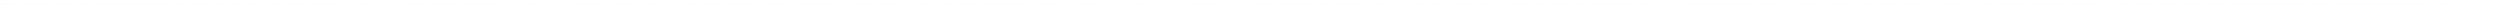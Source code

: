 digraph {
8;
0;
__init [label="", style=invis, width=0];
__init -> 0;
8 -> 8 [label="[started	& finish	& r1taken	& !r1lastobs	& !r2taken	& r2lastobs	& x=16	& y=16]/"];
8 -> 8 [label="[started	& finish	& r1taken	& !r1lastobs	& !r2taken	& r2lastobs	& x=16	& y=0]/"];
8 -> 8 [label="[started	& finish	& r1taken	& !r1lastobs	& r2taken	& !r2lastobs	& x=16	& y=16]/"];
8 -> 8 [label="[started	& finish	& r1taken	& !r1lastobs	& r2taken	& !r2lastobs	& x=16	& y=0]/"];
8 -> 8 [label="[started	& finish	& !r1taken	& r1lastobs	& r2taken	& !r2lastobs	& x=16	& y=16]/"];
8 -> 8 [label="[started	& finish	& !r1taken	& r1lastobs	& r2taken	& !r2lastobs	& x=16	& y=0]/"];
8 -> 8 [label="[started	& finish	& !r1taken	& r1lastobs	& !r2taken	& r2lastobs	& x=16	& y=16]/"];
8 -> 8 [label="[started	& !finish	& r1taken	& !r1lastobs	& !r2taken	& r2lastobs	& x=0	& y=16]/north"];
8 -> 8 [label="[started	& !finish	& r1taken	& !r1lastobs	& !r2taken	& r2lastobs	& x=16	& y=16]/finish"];
8 -> 8 [label="[started	& finish	& r1taken	& !r1lastobs	& !r2taken	& r2lastobs	& x=16	& y=1]/"];
8 -> 8 [label="[started	& !finish	& r1taken	& !r1lastobs	& !r2taken	& r2lastobs	& x=0	& y=0]/south"];
8 -> 8 [label="[started	& !finish	& r1taken	& !r1lastobs	& !r2taken	& r2lastobs	& x=16	& y=0]/finish"];
8 -> 8 [label="[started	& finish	& r1taken	& !r1lastobs	& !r2taken	& !r2lastobs	& x=16	& y=0]/"];
8 -> 8 [label="[started	& finish	& r1taken	& !r1lastobs	& r2taken	& !r2lastobs	& x=16	& y=15]/"];
8 -> 8 [label="[started	& !finish	& r1taken	& !r1lastobs	& r2taken	& !r2lastobs	& x=0	& y=16]/east"];
8 -> 8 [label="[started	& !finish	& r1taken	& !r1lastobs	& r2taken	& !r2lastobs	& x=0	& y=0]/east"];
8 -> 8 [label="[started	& !finish	& r1taken	& !r1lastobs	& r2taken	& !r2lastobs	& x=16	& y=0]/finish"];
8 -> 8 [label="[started	& !finish	& !r1taken	& r1lastobs	& r2taken	& !r2lastobs	& x=16	& y=16]/finish"];
8 -> 8 [label="[started	& finish	& !r1taken	& r1lastobs	& r2taken	& !r2lastobs	& x=16	& y=1]/"];
8 -> 8 [label="[started	& !finish	& !r1taken	& r1lastobs	& r2taken	& !r2lastobs	& x=16	& y=0]/finish"];
8 -> 8 [label="[started	& finish	& !r1taken	& !r1lastobs	& r2taken	& !r2lastobs	& x=16	& y=0]/"];
8 -> 8 [label="[started	& finish	& !r1taken	& !r1lastobs	& !r2taken	& r2lastobs	& x=16	& y=16]/"];
8 -> 8 [label="[started	& finish	& !r1taken	& r1lastobs	& !r2taken	& !r2lastobs	& x=16	& y=16]/"];
8 -> 8 [label="[started	& finish	& r1taken	& !r1lastobs	& !r2taken	& r2lastobs	& x=16	& y=14]/"];
8 -> 8 [label="[started	& !finish	& r1taken	& !r1lastobs	& !r2taken	& r2lastobs	& x=0	& y=15]/north"];
8 -> 8 [label="[started	& !finish	& r1taken	& !r1lastobs	& !r2taken	& r2lastobs	& x=16	& y=15]/finish"];
8 -> 8 [label="[started	& !finish	& r1taken	& !r1lastobs	& !r2taken	& !r2lastobs	& x=0	& y=16]/north"];
8 -> 8 [label="[started	& !finish	& r1taken	& !r1lastobs	& !r2taken	& r2lastobs	& x=1	& y=16]/north"];
8 -> 8 [label="[started	& !finish	& r1taken	& !r1lastobs	& !r2taken	& !r2lastobs	& x=16	& y=16]/finish"];
8 -> 8 [label="[started	& !finish	& r1taken	& !r1lastobs	& !r2taken	& r2lastobs	& x=15	& y=16]/east"];
8 -> 8 [label="[started	& finish	& r1taken	& !r1lastobs	& !r2taken	& r2lastobs	& x=16	& y=2]/"];
8 -> 8 [label="[started	& !finish	& r1taken	& !r1lastobs	& !r2taken	& r2lastobs	& x=0	& y=1]/south"];
8 -> 8 [label="[started	& finish	& r1taken	& !r1lastobs	& !r2taken	& !r2lastobs	& x=16	& y=1]/"];
8 -> 8 [label="[started	& !finish	& r1taken	& !r1lastobs	& !r2taken	& !r2lastobs	& x=16	& y=0]/finish"];
8 -> 8 [label="[started	& !finish	& r1taken	& !r1lastobs	& r2taken	& !r2lastobs	& x=0	& y=15]/east"];
8 -> 8 [label="[started	& !finish	& r1taken	& !r1lastobs	& r2taken	& !r2lastobs	& x=16	& y=15]/finish"];
8 -> 8 [label="[started	& !finish	& r1taken	& !r1lastobs	& r2taken	& !r2lastobs	& x=15	& y=16]/east"];
8 -> 8 [label="[started	& finish	& r1taken	& !r1lastobs	& r2taken	& !r2lastobs	& x=16	& y=2]/"];
8 -> 8 [label="[started	& !finish	& r1taken	& !r1lastobs	& r2taken	& !r2lastobs	& x=16	& y=1]/finish"];
8 -> 8 [label="[started	& !finish	& r1taken	& !r1lastobs	& r2taken	& !r2lastobs	& x=1	& y=0]/east"];
8 -> 8 [label="[started	& !finish	& r1taken	& !r1lastobs	& r2taken	& !r2lastobs	& x=15	& y=0]/east"];
8 -> 8 [label="[started	& finish	& !r1taken	& r1lastobs	& r2taken	& !r2lastobs	& x=16	& y=14]/"];
8 -> 8 [label="[started	& !finish	& !r1taken	& r1lastobs	& r2taken	& !r2lastobs	& x=15	& y=16]/east"];
8 -> 8 [label="[started	& finish	& !r1taken	& r1lastobs	& r2taken	& !r2lastobs	& x=16	& y=2]/"];
8 -> 8 [label="[started	& !finish	& !r1taken	& r1lastobs	& r2taken	& !r2lastobs	& x=16	& y=1]/finish"];
8 -> 8 [label="[started	& !finish	& !r1taken	& !r1lastobs	& r2taken	& !r2lastobs	& x=16	& y=0]/finish"];
8 -> 8 [label="[started	& finish	& !r1taken	& r1lastobs	& !r2taken	& r2lastobs	& x=16	& y=14]/"];
8 -> 8 [label="[started	& !finish	& !r1taken	& r1lastobs	& !r2taken	& r2lastobs	& x=16	& y=15]/finish"];
8 -> 8 [label="[started	& !finish	& !r1taken	& !r1lastobs	& !r2taken	& r2lastobs	& x=16	& y=16]/finish"];
8 -> 8 [label="[started	& finish	& !r1taken	& !r1lastobs	& !r2taken	& !r2lastobs	& x=16	& y=16]/"];
8 -> 8 [label="[started	& finish	& r1taken	& !r1lastobs	& !r2taken	& r2lastobs	& x=16	& y=13]/"];
8 -> 8 [label="[started	& !finish	& r1taken	& !r1lastobs	& !r2taken	& r2lastobs	& x=0	& y=14]/north"];
8 -> 8 [label="[started	& finish	& r1taken	& !r1lastobs	& !r2taken	& !r2lastobs	& x=16	& y=14]/"];
8 -> 8 [label="[started	& !finish	& r1taken	& !r1lastobs	& !r2taken	& r2lastobs	& x=1	& y=15]/north"];
8 -> 8 [label="[started	& !finish	& r1taken	& !r1lastobs	& !r2taken	& !r2lastobs	& x=16	& y=15]/finish"];
8 -> 8 [label="[started	& !finish	& r1taken	& !r1lastobs	& !r2taken	& r2lastobs	& x=2	& y=16]/ {0.467919 -> west | 0.532081 -> north }"];
8 -> 8 [label="[started	& !finish	& r1taken	& !r1lastobs	& !r2taken	& !r2lastobs	& x=15	& y=16]/east"];
8 -> 8 [label="[started	& !finish	& r1taken	& !r1lastobs	& !r2taken	& r2lastobs	& x=0	& y=2]/south"];
8 -> 8 [label="[started	& !finish	& r1taken	& !r1lastobs	& !r2taken	& r2lastobs	& x=16	& y=2]/finish"];
8 -> 8 [label="[started	& finish	& r1taken	& !r1lastobs	& !r2taken	& !r2lastobs	& x=16	& y=2]/"];
8 -> 8 [label="[started	& finish	& r1taken	& !r1lastobs	& !r2taken	& r2lastobs	& x=16	& y=15]/"];
8 -> 8 [label="[started	& !finish	& r1taken	& !r1lastobs	& !r2taken	& !r2lastobs	& x=0	& y=1]/south"];
8 -> 8 [label="[started	& !finish	& r1taken	& !r1lastobs	& !r2taken	& r2lastobs	& x=1	& y=1]/south"];
8 -> 8 [label="[started	& !finish	& r1taken	& !r1lastobs	& !r2taken	& !r2lastobs	& x=16	& y=1]/finish"];
8 -> 8 [label="[started	& !finish	& r1taken	& !r1lastobs	& !r2taken	& !r2lastobs	& x=1	& y=0]/south"];
8 -> 8 [label="[started	& !finish	& r1taken	& !r1lastobs	& !r2taken	& r2lastobs	& x=2	& y=0]/ {0.467919 -> west | 0.532081 -> south }"];
8 -> 8 [label="[started	& !finish	& r1taken	& !r1lastobs	& !r2taken	& r2lastobs	& x=14	& y=0]/east"];
8 -> 8 [label="[started	& finish	& r1taken	& !r1lastobs	& r2taken	& !r2lastobs	& x=16	& y=13]/"];
8 -> 8 [label="[started	& !finish	& r1taken	& !r1lastobs	& r2taken	& !r2lastobs	& x=0	& y=14]/east"];
8 -> 8 [label="[started	& !finish	& r1taken	& !r1lastobs	& r2taken	& !r2lastobs	& x=1	& y=15]/east"];
8 -> 8 [label="[started	& !finish	& r1taken	& !r1lastobs	& r2taken	& !r2lastobs	& x=15	& y=15]/east"];
8 -> 8 [label="[started	& finish	& !r1taken	& r1lastobs	& r2taken	& !r2lastobs	& x=16	& y=15]/"];
8 -> 8 [label="[started	& !finish	& r1taken	& !r1lastobs	& r2taken	& !r2lastobs	& x=14	& y=16]/east"];
8 -> 8 [label="[started	& finish	& r1taken	& !r1lastobs	& r2taken	& !r2lastobs	& x=16	& y=3]/"];
8 -> 8 [label="[started	& !finish	& r1taken	& !r1lastobs	& r2taken	& !r2lastobs	& x=0	& y=2]/east"];
8 -> 8 [label="[started	& !finish	& r1taken	& !r1lastobs	& r2taken	& !r2lastobs	& x=1	& y=1]/east"];
8 -> 8 [label="[started	& !finish	& r1taken	& !r1lastobs	& r2taken	& !r2lastobs	& x=15	& y=1]/east"];
8 -> 8 [label="[started	& !finish	& r1taken	& !r1lastobs	& r2taken	& !r2lastobs	& x=2	& y=0]/east"];
8 -> 8 [label="[started	& finish	& !r1taken	& r1lastobs	& r2taken	& !r2lastobs	& x=16	& y=13]/"];
8 -> 8 [label="[started	& !finish	& !r1taken	& !r1lastobs	& r2taken	& !r2lastobs	& x=16	& y=15]/finish"];
8 -> 8 [label="[started	& !finish	& !r1taken	& r1lastobs	& r2taken	& !r2lastobs	& x=15	& y=15]/east"];
8 -> 8 [label="[started	& finish	& !r1taken	& r1lastobs	& r2taken	& !r2lastobs	& x=16	& y=3]/"];
8 -> 8 [label="[started	& !finish	& !r1taken	& r1lastobs	& r2taken	& !r2lastobs	& x=16	& y=2]/finish"];
8 -> 8 [label="[started	& !finish	& !r1taken	& !r1lastobs	& r2taken	& !r2lastobs	& x=16	& y=1]/finish"];
8 -> 8 [label="[started	& !finish	& !r1taken	& r1lastobs	& r2taken	& !r2lastobs	& x=14	& y=0]/east"];
8 -> 8 [label="[started	& finish	& !r1taken	& r1lastobs	& !r2taken	& r2lastobs	& x=16	& y=13]/"];
8 -> 8 [label="[started	& !finish	& !r1taken	& !r1lastobs	& !r2taken	& r2lastobs	& x=16	& y=15]/finish"];
8 -> 8 [label="[started	& !finish	& !r1taken	& r1lastobs	& !r2taken	& !r2lastobs	& x=16	& y=15]/finish"];
8 -> 8 [label="[started	& finish	& !r1taken	& !r1lastobs	& !r2taken	& !r2lastobs	& x=16	& y=15]/"];
8 -> 8 [label="[started	& !finish	& !r1taken	& r1lastobs	& !r2taken	& !r2lastobs	& x=15	& y=16]/east"];
8 -> 8 [label="[started	& !finish	& !r1taken	& r1lastobs	& !r2taken	& r2lastobs	& x=14	& y=16]/east"];
8 -> 8 [label="[started	& !finish	& r1taken	& !r1lastobs	& !r2taken	& r2lastobs	& x=0	& y=13]/north"];
8 -> 8 [label="[started	& !finish	& r1taken	& !r1lastobs	& !r2taken	& r2lastobs	& x=1	& y=14]/north"];
8 -> 8 [label="[started	& !finish	& r1taken	& !r1lastobs	& !r2taken	& r2lastobs	& x=15	& y=14]/east"];
8 -> 8 [label="[started	& !finish	& r1taken	& !r1lastobs	& !r2taken	& !r2lastobs	& x=15	& y=15]/east"];
8 -> 8 [label="[started	& !finish	& r1taken	& !r1lastobs	& !r2taken	& !r2lastobs	& x=2	& y=16]/ {0.467919 -> west | 0.532081 -> north }"];
8 -> 8 [label="[started	& !finish	& r1taken	& !r1lastobs	& !r2taken	& r2lastobs	& x=3	& y=16]/ {0.462606 -> west | 0.537394 -> north }"];
8 -> 8 [label="[started	& !finish	& r1taken	& !r1lastobs	& !r2taken	& !r2lastobs	& x=14	& y=16]/east"];
8 -> 8 [label="[started	& finish	& r1taken	& !r1lastobs	& !r2taken	& r2lastobs	& x=16	& y=4]/"];
8 -> 8 [label="[started	& !finish	& r1taken	& !r1lastobs	& !r2taken	& r2lastobs	& x=16	& y=3]/finish"];
8 -> 8 [label="[started	& finish	& r1taken	& !r1lastobs	& !r2taken	& !r2lastobs	& x=16	& y=3]/"];
8 -> 8 [label="[started	& !finish	& r1taken	& !r1lastobs	& !r2taken	& !r2lastobs	& x=16	& y=2]/finish"];
8 -> 8 [label="[started	& !finish	& r1taken	& !r1lastobs	& !r2taken	& r2lastobs	& x=15	& y=2]/east"];
8 -> 8 [label="[started	& finish	& !r1taken	& !r1lastobs	& !r2taken	& r2lastobs	& x=16	& y=15]/"];
8 -> 8 [label="[started	& !finish	& r1taken	& !r1lastobs	& !r2taken	& !r2lastobs	& x=1	& y=1]/south"];
8 -> 8 [label="[started	& !finish	& r1taken	& !r1lastobs	& !r2taken	& r2lastobs	& x=2	& y=1]/south"];
8 -> 8 [label="[started	& !finish	& r1taken	& !r1lastobs	& !r2taken	& !r2lastobs	& x=15	& y=1]/east"];
8 -> 8 [label="[started	& !finish	& r1taken	& !r1lastobs	& !r2taken	& !r2lastobs	& x=2	& y=0]/ {0.467919 -> west | 0.532081 -> south }"];
8 -> 8 [label="[started	& !finish	& r1taken	& !r1lastobs	& !r2taken	& r2lastobs	& x=3	& y=0]/ {0.462606 -> west | 0.537394 -> south }"];
8 -> 8 [label="[started	& !finish	& r1taken	& !r1lastobs	& !r2taken	& !r2lastobs	& x=14	& y=0]/east"];
8 -> 8 [label="[started	& !finish	& r1taken	& !r1lastobs	& !r2taken	& r2lastobs	& x=13	& y=0]/east"];
8 -> 8 [label="[started	& finish	& r1taken	& !r1lastobs	& r2taken	& !r2lastobs	& x=16	& y=12]/"];
8 -> 8 [label="[started	& !finish	& r1taken	& !r1lastobs	& r2taken	& !r2lastobs	& x=0	& y=13]/east"];
8 -> 8 [label="[started	& !finish	& r1taken	& !r1lastobs	& r2taken	& !r2lastobs	& x=16	& y=13]/finish"];
8 -> 8 [label="[started	& !finish	& r1taken	& !r1lastobs	& r2taken	& !r2lastobs	& x=1	& y=14]/east"];
8 -> 8 [label="[started	& !finish	& r1taken	& !r1lastobs	& r2taken	& !r2lastobs	& x=14	& y=15]/east"];
8 -> 8 [label="[started	& !finish	& r1taken	& !r1lastobs	& r2taken	& !r2lastobs	& x=0	& y=3]/east"];
8 -> 8 [label="[started	& !finish	& r1taken	& !r1lastobs	& r2taken	& !r2lastobs	& x=16	& y=3]/finish"];
8 -> 8 [label="[started	& !finish	& r1taken	& !r1lastobs	& r2taken	& !r2lastobs	& x=1	& y=2]/east"];
8 -> 8 [label="[started	& !finish	& r1taken	& !r1lastobs	& r2taken	& !r2lastobs	& x=2	& y=1]/east"];
8 -> 8 [label="[started	& !finish	& r1taken	& !r1lastobs	& r2taken	& !r2lastobs	& x=13	& y=0]/east"];
8 -> 8 [label="[started	& finish	& !r1taken	& r1lastobs	& r2taken	& !r2lastobs	& x=16	& y=12]/"];
8 -> 8 [label="[started	& finish	& !r1taken	& !r1lastobs	& r2taken	& !r2lastobs	& x=16	& y=13]/"];
8 -> 8 [label="[started	& !finish	& !r1taken	& !r1lastobs	& r2taken	& !r2lastobs	& x=16	& y=14]/finish"];
8 -> 8 [label="[started	& !finish	& !r1taken	& r1lastobs	& r2taken	& !r2lastobs	& x=15	& y=14]/east"];
8 -> 8 [label="[started	& !finish	& r1taken	& !r1lastobs	& !r2taken	& r2lastobs	& x=0	& y=3]/south"];
8 -> 8 [label="[started	& !finish	& !r1taken	& !r1lastobs	& r2taken	& !r2lastobs	& x=14	& y=16]/east"];
8 -> 8 [label="[started	& finish	& !r1taken	& !r1lastobs	& r2taken	& !r2lastobs	& x=16	& y=16]/"];
8 -> 8 [label="[started	& finish	& !r1taken	& r1lastobs	& r2taken	& !r2lastobs	& x=16	& y=4]/"];
8 -> 8 [label="[started	& !finish	& !r1taken	& r1lastobs	& r2taken	& !r2lastobs	& x=16	& y=3]/finish"];
8 -> 8 [label="[started	& finish	& !r1taken	& !r1lastobs	& r2taken	& !r2lastobs	& x=16	& y=3]/"];
8 -> 8 [label="[started	& !finish	& !r1taken	& !r1lastobs	& r2taken	& !r2lastobs	& x=16	& y=2]/finish"];
8 -> 8 [label="[started	& !finish	& !r1taken	& r1lastobs	& r2taken	& !r2lastobs	& x=15	& y=2]/east"];
8 -> 8 [label="[started	& !finish	& !r1taken	& !r1lastobs	& r2taken	& !r2lastobs	& x=15	& y=1]/east"];
8 -> 8 [label="[started	& !finish	& !r1taken	& r1lastobs	& r2taken	& !r2lastobs	& x=14	& y=1]/east"];
8 -> 8 [label="[started	& !finish	& !r1taken	& !r1lastobs	& r2taken	& !r2lastobs	& x=14	& y=0]/east"];
8 -> 8 [label="[started	& !finish	& !r1taken	& r1lastobs	& r2taken	& !r2lastobs	& x=13	& y=0]/east"];
8 -> 8 [label="[started	& finish	& !r1taken	& !r1lastobs	& !r2taken	& r2lastobs	& x=16	& y=13]/"];
8 -> 8 [label="[started	& !finish	& !r1taken	& r1lastobs	& !r2taken	& r2lastobs	& x=16	& y=13]/finish"];
8 -> 8 [label="[started	& !finish	& !r1taken	& !r1lastobs	& !r2taken	& r2lastobs	& x=16	& y=14]/finish"];
8 -> 8 [label="[started	& !finish	& !r1taken	& r1lastobs	& !r2taken	& !r2lastobs	& x=16	& y=14]/finish"];
8 -> 8 [label="[started	& finish	& !r1taken	& !r1lastobs	& !r2taken	& !r2lastobs	& x=16	& y=14]/"];
8 -> 8 [label="[started	& !finish	& !r1taken	& r1lastobs	& !r2taken	& r2lastobs	& x=15	& y=14]/east"];
8 -> 8 [label="[started	& !finish	& !r1taken	& !r1lastobs	& !r2taken	& !r2lastobs	& x=16	& y=15]/finish"];
8 -> 8 [label="[started	& !finish	& !r1taken	& !r1lastobs	& !r2taken	& r2lastobs	& x=15	& y=15]/east"];
8 -> 8 [label="[started	& !finish	& !r1taken	& r1lastobs	& !r2taken	& r2lastobs	& x=14	& y=15]/east"];
8 -> 8 [label="[started	& !finish	& !r1taken	& !r1lastobs	& !r2taken	& !r2lastobs	& x=15	& y=16]/east"];
8 -> 8 [label="[started	& !finish	& !r1taken	& r1lastobs	& !r2taken	& !r2lastobs	& x=14	& y=16]/east"];
8 -> 8 [label="[started	& !finish	& !r1taken	& r1lastobs	& !r2taken	& r2lastobs	& x=13	& y=16]/east"];
8 -> 8 [label="[started	& finish	& r1taken	& !r1lastobs	& !r2taken	& r2lastobs	& x=16	& y=11]/"];
8 -> 8 [label="[started	& !finish	& r1taken	& !r1lastobs	& !r2taken	& r2lastobs	& x=0	& y=12]/north"];
8 -> 8 [label="[started	& !finish	& r1taken	& !r1lastobs	& !r2taken	& !r2lastobs	& x=0	& y=13]/north"];
8 -> 8 [label="[started	& !finish	& r1taken	& !r1lastobs	& !r2taken	& !r2lastobs	& x=15	& y=14]/east"];
8 -> 8 [label="[started	& !finish	& r1taken	& !r1lastobs	& !r2taken	& !r2lastobs	& x=2	& y=15]/north"];
8 -> 8 [label="[started	& !finish	& r1taken	& !r1lastobs	& !r2taken	& r2lastobs	& x=3	& y=15]/ {0.45103 -> west | 0.54897 -> north }"];
8 -> 8 [label="[started	& !finish	& r1taken	& !r1lastobs	& !r2taken	& r2lastobs	& x=4	& y=16]/ {0.46258 -> west | 0.53742 -> north }"];
8 -> 8 [label="[started	& !finish	& r1taken	& !r1lastobs	& !r2taken	& r2lastobs	& x=12	& y=16]/east"];
8 -> 8 [label="[started	& !finish	& r1taken	& !r1lastobs	& !r2taken	& r2lastobs	& x=0	& y=4]/south"];
8 -> 8 [label="[started	& !finish	& r1taken	& !r1lastobs	& !r2taken	& r2lastobs	& x=16	& y=4]/finish"];
8 -> 8 [label="[started	& !finish	& r1taken	& !r1lastobs	& !r2taken	& !r2lastobs	& x=0	& y=3]/south"];
8 -> 8 [label="[started	& !finish	& r1taken	& !r1lastobs	& !r2taken	& !r2lastobs	& x=16	& y=3]/finish"];
8 -> 8 [label="[started	& !finish	& r1taken	& !r1lastobs	& !r2taken	& r2lastobs	& x=15	& y=3]/east"];
8 -> 8 [label="[started	& !finish	& !r1taken	& r1lastobs	& r2taken	& !r2lastobs	& x=13	& y=16]/east"];
8 -> 8 [label="[started	& !finish	& r1taken	& !r1lastobs	& !r2taken	& !r2lastobs	& x=1	& y=2]/south"];
8 -> 8 [label="[started	& !finish	& r1taken	& !r1lastobs	& !r2taken	& !r2lastobs	& x=15	& y=2]/east"];
8 -> 8 [label="[started	& !finish	& r1taken	& !r1lastobs	& !r2taken	& r2lastobs	& x=14	& y=2]/east"];
8 -> 8 [label="[started	& !finish	& r1taken	& !r1lastobs	& !r2taken	& r2lastobs	& x=3	& y=1]/ {0.45103 -> west | 0.54897 -> south }"];
8 -> 8 [label="[started	& !finish	& r1taken	& !r1lastobs	& !r2taken	& r2lastobs	& x=13	& y=1]/east"];
8 -> 8 [label="[started	& !finish	& r1taken	& !r1lastobs	& !r2taken	& !r2lastobs	& x=3	& y=0]/ {0.462606 -> west | 0.537394 -> south }"];
8 -> 8 [label="[started	& !finish	& r1taken	& !r1lastobs	& !r2taken	& !r2lastobs	& x=13	& y=0]/east"];
8 -> 8 [label="[started	& finish	& r1taken	& !r1lastobs	& r2taken	& !r2lastobs	& x=16	& y=11]/"];
8 -> 8 [label="[started	& !finish	& r1taken	& !r1lastobs	& r2taken	& !r2lastobs	& x=0	& y=12]/east"];
8 -> 8 [label="[started	& !finish	& r1taken	& !r1lastobs	& r2taken	& !r2lastobs	& x=15	& y=13]/east"];
8 -> 8 [label="[started	& !finish	& r1taken	& !r1lastobs	& r2taken	& !r2lastobs	& x=2	& y=14]/east"];
8 -> 8 [label="[started	& !finish	& r1taken	& !r1lastobs	& r2taken	& !r2lastobs	& x=14	& y=14]/east"];
8 -> 8 [label="[started	& !finish	& r1taken	& !r1lastobs	& r2taken	& !r2lastobs	& x=3	& y=15]/east"];
8 -> 8 [label="[started	& !finish	& r1taken	& !r1lastobs	& r2taken	& !r2lastobs	& x=13	& y=15]/east"];
8 -> 8 [label="[started	& !finish	& r1taken	& !r1lastobs	& r2taken	& !r2lastobs	& x=12	& y=16]/east"];
8 -> 8 [label="[started	& finish	& r1taken	& !r1lastobs	& r2taken	& !r2lastobs	& x=16	& y=5]/"];
8 -> 8 [label="[started	& !finish	& r1taken	& !r1lastobs	& r2taken	& !r2lastobs	& x=16	& y=4]/finish"];
8 -> 8 [label="[started	& !finish	& r1taken	& !r1lastobs	& r2taken	& !r2lastobs	& x=1	& y=3]/east"];
8 -> 8 [label="[started	& !finish	& r1taken	& !r1lastobs	& r2taken	& !r2lastobs	& x=15	& y=3]/east"];
8 -> 8 [label="[started	& !finish	& r1taken	& !r1lastobs	& r2taken	& !r2lastobs	& x=2	& y=2]/east"];
8 -> 8 [label="[started	& !finish	& r1taken	& !r1lastobs	& r2taken	& !r2lastobs	& x=3	& y=1]/east"];
8 -> 8 [label="[started	& !finish	& r1taken	& !r1lastobs	& r2taken	& !r2lastobs	& x=13	& y=1]/east"];
8 -> 8 [label="[started	& !finish	& r1taken	& !r1lastobs	& r2taken	& !r2lastobs	& x=4	& y=0]/east"];
8 -> 8 [label="[started	& !finish	& r1taken	& !r1lastobs	& r2taken	& !r2lastobs	& x=12	& y=0]/east"];
8 -> 8 [label="[started	& finish	& !r1taken	& r1lastobs	& r2taken	& !r2lastobs	& x=16	& y=11]/"];
8 -> 8 [label="[started	& !finish	& !r1taken	& r1lastobs	& r2taken	& !r2lastobs	& x=16	& y=12]/finish"];
8 -> 8 [label="[started	& finish	& !r1taken	& !r1lastobs	& r2taken	& !r2lastobs	& x=16	& y=12]/"];
8 -> 8 [label="[started	& !finish	& !r1taken	& !r1lastobs	& r2taken	& !r2lastobs	& x=16	& y=13]/finish"];
8 -> 8 [label="[started	& !finish	& !r1taken	& r1lastobs	& r2taken	& !r2lastobs	& x=15	& y=13]/east"];
8 -> 8 [label="[started	& !finish	& !r1taken	& !r1lastobs	& r2taken	& !r2lastobs	& x=15	& y=14]/east"];
8 -> 8 [label="[started	& !finish	& !r1taken	& r1lastobs	& r2taken	& !r2lastobs	& x=14	& y=15]/east"];
8 -> 8 [label="[started	& !finish	& !r1taken	& !r1lastobs	& r2taken	& !r2lastobs	& x=14	& y=15]/east"];
8 -> 8 [label="[started	& !finish	& !r1taken	& !r1lastobs	& r2taken	& !r2lastobs	& x=13	& y=16]/east"];
8 -> 8 [label="[started	& finish	& !r1taken	& r1lastobs	& r2taken	& !r2lastobs	& x=16	& y=5]/"];
8 -> 8 [label="[started	& !finish	& !r1taken	& !r1lastobs	& r2taken	& !r2lastobs	& x=15	& y=2]/east"];
8 -> 8 [label="[started	& !finish	& !r1taken	& r1lastobs	& r2taken	& !r2lastobs	& x=14	& y=2]/east"];
8 -> 8 [label="[started	& !finish	& !r1taken	& !r1lastobs	& r2taken	& !r2lastobs	& x=14	& y=1]/east"];
8 -> 8 [label="[started	& !finish	& !r1taken	& r1lastobs	& r2taken	& !r2lastobs	& x=13	& y=1]/east"];
8 -> 8 [label="[started	& finish	& !r1taken	& !r1lastobs	& !r2taken	& r2lastobs	& x=16	& y=12]/"];
8 -> 8 [label="[started	& finish	& !r1taken	& r1lastobs	& !r2taken	& !r2lastobs	& x=16	& y=12]/"];
8 -> 8 [label="[started	& !finish	& !r1taken	& r1lastobs	& !r2taken	& !r2lastobs	& x=16	& y=13]/finish"];
8 -> 8 [label="[started	& !finish	& !r1taken	& r1lastobs	& !r2taken	& r2lastobs	& x=15	& y=13]/east"];
8 -> 8 [label="[started	& !finish	& !r1taken	& !r1lastobs	& !r2taken	& !r2lastobs	& x=16	& y=14]/finish"];
8 -> 8 [label="[started	& !finish	& !r1taken	& !r1lastobs	& !r2taken	& r2lastobs	& x=15	& y=14]/east"];
8 -> 8 [label="[started	& !finish	& !r1taken	& r1lastobs	& !r2taken	& !r2lastobs	& x=15	& y=14]/east"];
8 -> 8 [label="[started	& !finish	& !r1taken	& !r1lastobs	& !r2taken	& !r2lastobs	& x=15	& y=15]/east"];
8 -> 8 [label="[started	& !finish	& !r1taken	& r1lastobs	& !r2taken	& !r2lastobs	& x=14	& y=15]/east"];
8 -> 8 [label="[started	& !finish	& !r1taken	& r1lastobs	& !r2taken	& r2lastobs	& x=13	& y=15]/east"];
8 -> 8 [label="[started	& !finish	& !r1taken	& !r1lastobs	& !r2taken	& !r2lastobs	& x=14	& y=16]/east"];
8 -> 8 [label="[started	& !finish	& !r1taken	& !r1lastobs	& !r2taken	& r2lastobs	& x=13	& y=16]/east"];
8 -> 8 [label="[started	& !finish	& !r1taken	& r1lastobs	& !r2taken	& !r2lastobs	& x=13	& y=16]/east"];
8 -> 8 [label="[started	& !finish	& !r1taken	& r1lastobs	& !r2taken	& r2lastobs	& x=12	& y=16]/ {0.359804 -> west | 0.640196 -> east }"];
8 -> 8 [label="[started	& finish	& r1taken	& !r1lastobs	& !r2taken	& r2lastobs	& x=16	& y=10]/"];
8 -> 8 [label="[started	& finish	& r1taken	& !r1lastobs	& !r2taken	& !r2lastobs	& x=16	& y=11]/"];
8 -> 8 [label="[started	& !finish	& r1taken	& !r1lastobs	& !r2taken	& !r2lastobs	& x=0	& y=12]/north"];
8 -> 8 [label="[started	& !finish	& r1taken	& !r1lastobs	& !r2taken	& r2lastobs	& x=1	& y=12]/north"];
8 -> 8 [label="[started	& !finish	& r1taken	& !r1lastobs	& !r2taken	& !r2lastobs	& x=16	& y=12]/finish"];
8 -> 8 [label="[started	& !finish	& r1taken	& !r1lastobs	& !r2taken	& r2lastobs	& x=15	& y=12]/east"];
8 -> 8 [label="[started	& !finish	& r1taken	& !r1lastobs	& !r2taken	& !r2lastobs	& x=1	& y=13]/north"];
8 -> 8 [label="[started	& !finish	& r1taken	& !r1lastobs	& !r2taken	& r2lastobs	& x=2	& y=13]/north"];
8 -> 8 [label="[started	& !finish	& r1taken	& !r1lastobs	& !r2taken	& r2lastobs	& x=14	& y=13]/east"];
8 -> 8 [label="[started	& !finish	& r1taken	& !r1lastobs	& !r2taken	& r2lastobs	& x=3	& y=14]/north"];
8 -> 8 [label="[started	& !finish	& r1taken	& !r1lastobs	& !r2taken	& !r2lastobs	& x=14	& y=14]/east"];
8 -> 8 [label="[started	& !finish	& r1taken	& !r1lastobs	& r2taken	& !r2lastobs	& x=4	& y=16]/east"];
8 -> 8 [label="[started	& !finish	& r1taken	& !r1lastobs	& !r2taken	& r2lastobs	& x=13	& y=14]/east"];
8 -> 8 [label="[started	& !finish	& r1taken	& !r1lastobs	& !r2taken	& !r2lastobs	& x=3	& y=15]/ {0.45103 -> west | 0.54897 -> north }"];
8 -> 8 [label="[started	& !finish	& r1taken	& !r1lastobs	& !r2taken	& r2lastobs	& x=4	& y=15]/ {0.454882 -> west | 0.545118 -> north }"];
8 -> 8 [label="[started	& !finish	& !r1taken	& r1lastobs	& r2taken	& !r2lastobs	& x=12	& y=16]/east"];
8 -> 8 [label="[started	& !finish	& r1taken	& !r1lastobs	& !r2taken	& !r2lastobs	& x=13	& y=15]/east"];
8 -> 8 [label="[started	& !finish	& r1taken	& !r1lastobs	& !r2taken	& !r2lastobs	& x=4	& y=16]/ {0.46258 -> west | 0.53742 -> north }"];
8 -> 8 [label="[started	& !finish	& r1taken	& !r1lastobs	& !r2taken	& !r2lastobs	& x=12	& y=16]/east"];
8 -> 8 [label="[started	& !finish	& r1taken	& !r1lastobs	& !r2taken	& r2lastobs	& x=11	& y=16]/east"];
8 -> 8 [label="[started	& finish	& r1taken	& !r1lastobs	& !r2taken	& r2lastobs	& x=16	& y=6]/"];
8 -> 8 [label="[started	& !finish	& r1taken	& !r1lastobs	& !r2taken	& r2lastobs	& x=16	& y=5]/finish"];
8 -> 8 [label="[started	& finish	& r1taken	& !r1lastobs	& !r2taken	& !r2lastobs	& x=16	& y=5]/"];
8 -> 8 [label="[started	& !finish	& r1taken	& !r1lastobs	& !r2taken	& !r2lastobs	& x=0	& y=4]/south"];
8 -> 8 [label="[started	& !finish	& r1taken	& !r1lastobs	& !r2taken	& r2lastobs	& x=1	& y=4]/south"];
8 -> 8 [label="[started	& !finish	& r1taken	& !r1lastobs	& !r2taken	& !r2lastobs	& x=16	& y=4]/finish"];
8 -> 8 [label="[started	& !finish	& r1taken	& !r1lastobs	& !r2taken	& r2lastobs	& x=15	& y=4]/east"];
8 -> 8 [label="[started	& !finish	& r1taken	& !r1lastobs	& !r2taken	& !r2lastobs	& x=1	& y=3]/south"];
8 -> 8 [label="[started	& !finish	& r1taken	& !r1lastobs	& !r2taken	& r2lastobs	& x=2	& y=3]/south"];
8 -> 8 [label="[started	& !finish	& r1taken	& !r1lastobs	& !r2taken	& !r2lastobs	& x=15	& y=3]/east"];
8 -> 8 [label="[started	& !finish	& r1taken	& !r1lastobs	& !r2taken	& r2lastobs	& x=14	& y=3]/east"];
8 -> 8 [label="[started	& !finish	& r1taken	& !r1lastobs	& !r2taken	& !r2lastobs	& x=2	& y=2]/south"];
8 -> 8 [label="[started	& !finish	& r1taken	& !r1lastobs	& !r2taken	& r2lastobs	& x=3	& y=2]/south"];
8 -> 8 [label="[started	& !finish	& r1taken	& !r1lastobs	& !r2taken	& !r2lastobs	& x=14	& y=2]/east"];
8 -> 8 [label="[started	& !finish	& r1taken	& !r1lastobs	& !r2taken	& !r2lastobs	& x=3	& y=1]/ {0.45103 -> west | 0.54897 -> south }"];
8 -> 8 [label="[started	& !finish	& r1taken	& !r1lastobs	& !r2taken	& r2lastobs	& x=4	& y=1]/ {0.454882 -> west | 0.545118 -> south }"];
8 -> 8 [label="[started	& !finish	& r1taken	& !r1lastobs	& !r2taken	& !r2lastobs	& x=4	& y=0]/ {0.46258 -> west | 0.53742 -> south }"];
8 -> 8 [label="[started	& !finish	& r1taken	& !r1lastobs	& !r2taken	& r2lastobs	& x=5	& y=0]/ {0.213197 -> west | 0.539289 -> east | 0.247515 -> south }"];
8 -> 8 [label="[started	& !finish	& r1taken	& !r1lastobs	& !r2taken	& r2lastobs	& x=11	& y=0]/east"];
8 -> 8 [label="[started	& finish	& r1taken	& !r1lastobs	& r2taken	& !r2lastobs	& x=16	& y=10]/"];
8 -> 8 [label="[started	& !finish	& r1taken	& !r1lastobs	& r2taken	& !r2lastobs	& x=1	& y=12]/east"];
8 -> 8 [label="[started	& !finish	& r1taken	& !r1lastobs	& r2taken	& !r2lastobs	& x=15	& y=12]/east"];
8 -> 8 [label="[started	& !finish	& r1taken	& !r1lastobs	& r2taken	& !r2lastobs	& x=13	& y=14]/east"];
8 -> 8 [label="[started	& !finish	& r1taken	& !r1lastobs	& r2taken	& !r2lastobs	& x=4	& y=15]/east"];
8 -> 8 [label="[started	& !finish	& r1taken	& !r1lastobs	& r2taken	& !r2lastobs	& x=12	& y=15]/east"];
8 -> 8 [label="[started	& !finish	& r1taken	& !r1lastobs	& r2taken	& !r2lastobs	& x=5	& y=16]/east"];
8 -> 8 [label="[started	& finish	& r1taken	& !r1lastobs	& r2taken	& !r2lastobs	& x=16	& y=6]/"];
8 -> 8 [label="[started	& !finish	& r1taken	& !r1lastobs	& r2taken	& !r2lastobs	& x=1	& y=4]/east"];
8 -> 8 [label="[started	& !finish	& r1taken	& !r1lastobs	& r2taken	& !r2lastobs	& x=15	& y=4]/east"];
8 -> 8 [label="[started	& !finish	& r1taken	& !r1lastobs	& r2taken	& !r2lastobs	& x=14	& y=3]/east"];
8 -> 8 [label="[started	& !finish	& r1taken	& !r1lastobs	& r2taken	& !r2lastobs	& x=3	& y=2]/east"];
8 -> 8 [label="[started	& !finish	& r1taken	& !r1lastobs	& r2taken	& !r2lastobs	& x=13	& y=2]/east"];
8 -> 8 [label="[started	& !finish	& r1taken	& !r1lastobs	& r2taken	& !r2lastobs	& x=4	& y=1]/east"];
8 -> 8 [label="[started	& !finish	& r1taken	& !r1lastobs	& r2taken	& !r2lastobs	& x=5	& y=0]/east"];
8 -> 8 [label="[started	& !finish	& r1taken	& !r1lastobs	& r2taken	& !r2lastobs	& x=11	& y=0]/east"];
8 -> 8 [label="[started	& finish	& !r1taken	& r1lastobs	& r2taken	& !r2lastobs	& x=16	& y=10]/"];
8 -> 8 [label="[started	& !finish	& !r1taken	& r1lastobs	& r2taken	& !r2lastobs	& x=16	& y=11]/finish"];
8 -> 8 [label="[started	& finish	& !r1taken	& !r1lastobs	& r2taken	& !r2lastobs	& x=16	& y=11]/"];
8 -> 8 [label="[started	& finish	& !r1taken	& r1lastobs	& !r2taken	& r2lastobs	& x=16	& y=1]/"];
8 -> 8 [label="[started	& !finish	& !r1taken	& !r1lastobs	& !r2taken	& r2lastobs	& x=16	& y=3]/finish"];
8 -> 8 [label="[started	& !finish	& !r1taken	& r1lastobs	& r2taken	& r2lastobs	& x=1	& y=8]/east"];
8 -> 8 [label="[started	& !finish	& !r1taken	& r1lastobs	& !r2taken	& !r2lastobs	& x=15	& y=4]/east"];
8 -> 8 [label="[started	& !finish	& !r1taken	& r1lastobs	& !r2taken	& !r2lastobs	& x=14	& y=5]/east"];
8 -> 8 [label="[started	& !finish	& !r1taken	& r1lastobs	& !r2taken	& !r2lastobs	& x=11	& y=13]/ {0.0485387 -> west | 0.785812 -> east | 0.109786 -> south | 0.0558632 -> north }"];
8 -> 8 [label="[started	& !finish	& !r1taken	& r1lastobs	& !r2taken	& !r2lastobs	& x=12	& y=7]/ {0.1092 -> west | 0.838393 -> east | 0.0524072 -> south }"];
8 -> 8 [label="[started	& !finish	& !r1taken	& r1lastobs	& !r2taken	& r2lastobs	& x=11	& y=7]/ {0.170202 -> west | 0.574139 -> east | 0.255658 -> south }"];
8 -> 8 [label="[started	& !finish	& r1taken	& !r1lastobs	& r2taken	& !r2lastobs	& x=8	& y=4]/east"];
8 -> 8 [label="[started	& !finish	& !r1taken	& !r1lastobs	& !r2taken	& !r2lastobs	& x=12	& y=8]/ {0.119422 -> west | 0.880578 -> east }"];
8 -> 8 [label="[started	& !finish	& !r1taken	& !r1lastobs	& !r2taken	& r2lastobs	& x=11	& y=8]/ {0.344278 -> west | 0.655722 -> east }"];
8 -> 8 [label="[started	& !finish	& !r1taken	& r1lastobs	& !r2taken	& !r2lastobs	& x=11	& y=8]/ {0.344278 -> west | 0.655722 -> east }"];
8 -> 8 [label="[started	& !finish	& r1taken	& !r1lastobs	& r2taken	& !r2lastobs	& x=2	& y=15]/east"];
8 -> 8 [label="[started	& !finish	& !r1taken	& r1lastobs	& !r2taken	& r2lastobs	& x=10	& y=8]/west"];
8 -> 8 [label="[started	& !finish	& r1taken	& !r1lastobs	& !r2taken	& r2lastobs	& x=10	& y=8]/east"];
8 -> 8 [label="[started	& !finish	& r1taken	& !r1lastobs	& !r2taken	& r2lastobs	& x=7	& y=9]/ {0.160679 -> west | 0.77843 -> east | 0.0608912 -> north }"];
8 -> 8 [label="[started	& !finish	& r1taken	& !r1lastobs	& !r2taken	& !r2lastobs	& x=10	& y=9]/east"];
8 -> 8 [label="[started	& !finish	& !r1taken	& !r1lastobs	& !r2taken	& r2lastobs	& x=5	& y=15]/ {0.455295 -> west | 0.544705 -> north }"];
8 -> 8 [label="[started	& !finish	& !r1taken	& r1lastobs	& !r2taken	& !r2lastobs	& x=12	& y=9]/ {0.1092 -> west | 0.838393 -> east | 0.0524072 -> north }"];
8 -> 8 [label="[started	& !finish	& r1taken	& !r1lastobs	& !r2taken	& r2lastobs	& x=8	& y=10]/ {0.378192 -> west | 0.580934 -> east | 0.0408742 -> north }"];
8 -> 8 [label="[started	& !finish	& !r1taken	& !r1lastobs	& !r2taken	& !r2lastobs	& x=11	& y=2]/ {0.0612484 -> west | 0.647248 -> east | 0.0604974 -> south | 0.231006 -> north }"];
8 -> 8 [label="[started	& finish	& r1taken	& !r1lastobs	& r2taken	& !r2lastobs	& x=16	& y=4]/"];
8 -> 8 [label="[started	& !finish	& r1taken	& !r1lastobs	& !r2taken	& !r2lastobs	& x=10	& y=7]/east"];
8 -> 8 [label="[started	& !finish	& !r1taken	& !r1lastobs	& r2taken	& !r2lastobs	& x=8	& y=6]/south"];
8 -> 8 [label="[started	& !finish	& !r1taken	& !r1lastobs	& r2taken	& !r2lastobs	& x=9	& y=14]/ {0.224709 -> west | 0.550264 -> east | 0.0742539 -> south | 0.150773 -> north }"];
8 -> 8 [label="[started	& !finish	& r1taken	& !r1lastobs	& !r2taken	& !r2lastobs	& x=11	& y=16]/east"];
8 -> 8 [label="[started	& !finish	& r1taken	& !r1lastobs	& !r2taken	& !r2lastobs	& x=9	& y=6]/ {0.596031 -> west | 0.403969 -> east }"];
8 -> 8 [label="[started	& !finish	& !r1taken	& r1lastobs	& !r2taken	& !r2lastobs	& x=5	& y=5]/ {0.426631 -> west | 0.573369 -> south }"];
8 -> 8 [label="[started	& !finish	& r1taken	& !r1lastobs	& !r2taken	& !r2lastobs	& x=1	& y=15]/north"];
8 -> 8 [label="[started	& !finish	& r1taken	& !r1lastobs	& !r2taken	& r2lastobs	& x=8	& y=6]/ {0.378192 -> west | 0.580934 -> east | 0.0408742 -> south }"];
8 -> 8 [label="[started	& finish	& !r1taken	& r1lastobs	& !r2taken	& r2lastobs	& x=16	& y=5]/"];
8 -> 8 [label="[started	& !finish	& !r1taken	& r1lastobs	& r2taken	& !r2lastobs	& x=10	& y=8]/ {0.252099 -> west | 0.747901 -> east }"];
8 -> 8 [label="[started	& !finish	& r1taken	& !r1lastobs	& r2taken	& !r2lastobs	& x=2	& y=16]/east"];
8 -> 8 [label="[started	& !finish	& r1taken	& !r1lastobs	& r2taken	& !r2lastobs	& x=10	& y=8]/east"];
8 -> 8 [label="[started	& !finish	& r1taken	& !r1lastobs	& r2taken	& !r2lastobs	& x=9	& y=9]/east"];
8 -> 8 [label="[started	& !finish	& !r1taken	& !r1lastobs	& !r2taken	& r2lastobs	& x=16	& y=9]/finish"];
8 -> 8 [label="[started	& !finish	& r1taken	& !r1lastobs	& r2taken	& !r2lastobs	& x=8	& y=10]/east"];
8 -> 8 [label="[started	& !finish	& !r1taken	& !r1lastobs	& r2taken	& !r2lastobs	& x=15	& y=0]/east"];
8 -> 8 [label="[started	& !finish	& !r1taken	& r1lastobs	& !r2taken	& r2lastobs	& x=1	& y=3]/south"];
8 -> 8 [label="[started	& !finish	& !r1taken	& !r1lastobs	& r2taken	& !r2lastobs	& x=10	& y=9]/ {0.238829 -> west | 0.617859 -> east | 0.143312 -> north }"];
8 -> 8 [label="[started	& !finish	& r1taken	& !r1lastobs	& !r2taken	& !r2lastobs	& x=10	& y=6]/east"];
8 -> 8 [label="[started	& !finish	& !r1taken	& !r1lastobs	& !r2taken	& r2lastobs	& x=15	& y=9]/east"];
8 -> 8 [label="[started	& !finish	& !r1taken	& r1lastobs	& r2taken	& !r2lastobs	& x=7	& y=11]/north"];
8 -> 8 [label="[started	& !finish	& !r1taken	& !r1lastobs	& r2taken	& !r2lastobs	& x=6	& y=14]/ {0.5 -> east | 0.5 -> north }"];
8 -> 8 [label="[started	& !finish	& !r1taken	& r1lastobs	& r2taken	& !r2lastobs	& x=9	& y=9]/ {0.45769 -> west | 0.54231 -> north }"];
8 -> 8 [label="[started	& !finish	& !r1taken	& !r1lastobs	& !r2taken	& !r2lastobs	& x=8	& y=12]/ {0.248562 -> west | 0.412681 -> east | 0.338757 -> north }"];
8 -> 8 [label="[started	& !finish	& !r1taken	& !r1lastobs	& r2taken	& !r2lastobs	& x=5	& y=14]/ {0.5 -> east | 0.5 -> north }"];
8 -> 8 [label="[started	& !finish	& !r1taken	& r1lastobs	& r2taken	& !r2lastobs	& x=3	& y=15]/ {0.5 -> east | 0.5 -> north }"];
8 -> 8 [label="[started	& !finish	& r1taken	& !r1lastobs	& !r2taken	& !r2lastobs	& x=3	& y=16]/ {0.462606 -> west | 0.537394 -> north }"];
8 -> 8 [label="[started	& !finish	& !r1taken	& r1lastobs	& !r2taken	& !r2lastobs	& x=7	& y=8]/ {0.221258 -> west | 0.680368 -> east | 0.0491871 -> south | 0.0491871 -> north }"];
8 -> 8 [label="[started	& !finish	& r1taken	& !r1lastobs	& !r2taken	& r2lastobs	& x=5	& y=11]/ {0.448237 -> west | 0.551763 -> north }"];
8 -> 8 [label="[started	& !finish	& !r1taken	& r1lastobs	& r2taken	& !r2lastobs	& x=9	& y=7]/ {0.45769 -> west | 0.54231 -> south }"];
8 -> 8 [label="[started	& !finish	& !r1taken	& !r1lastobs	& r2taken	& !r2lastobs	& x=8	& y=5]/south"];
8 -> 8 [label="[started	& !finish	& !r1taken	& !r1lastobs	& r2taken	& !r2lastobs	& x=7	& y=4]/south"];
8 -> 8 [label="[started	& !finish	& !r1taken	& r1lastobs	& r2taken	& !r2lastobs	& x=5	& y=3]/ {0.5 -> east | 0.5 -> south }"];
8 -> 8 [label="[started	& !finish	& !r1taken	& !r1lastobs	& !r2taken	& !r2lastobs	& x=8	& y=6]/ {0.353002 -> west | 0.243561 -> east | 0.403437 -> south }"];
8 -> 8 [label="[started	& !finish	& r1taken	& !r1lastobs	& !r2taken	& !r2lastobs	& x=6	& y=9]/ {0.256625 -> west | 0.4569 -> east | 0.286475 -> north }"];
8 -> 8 [label="[started	& !finish	& !r1taken	& r1lastobs	& !r2taken	& !r2lastobs	& x=2	& y=11]/north"];
8 -> 8 [label="[started	& !finish	& !r1taken	& r1lastobs	& r2taken	& !r2lastobs	& x=6	& y=16]/ {0.5 -> east | 0.5 -> north }"];
8 -> 8 [label="[started	& !finish	& r1taken	& !r1lastobs	& !r2taken	& r2lastobs	& x=5	& y=12]/ {0.44681 -> west | 0.55319 -> north }"];
8 -> 8 [label="[started	& !finish	& !r1taken	& !r1lastobs	& r2taken	& !r2lastobs	& x=9	& y=10]/ {0.337947 -> east | 0.662053 -> north }"];
8 -> 8 [label="[started	& !finish	& !r1taken	& !r1lastobs	& !r2taken	& !r2lastobs	& x=6	& y=10]/ {0.434362 -> west | 0.565638 -> north }"];
8 -> 8 [label="[started	& !finish	& r1taken	& !r1lastobs	& !r2taken	& r2lastobs	& x=16	& y=9]/finish"];
8 -> 8 [label="[started	& !finish	& !r1taken	& !r1lastobs	& !r2taken	& !r2lastobs	& x=10	& y=10]/ {0.373997 -> west | 0.626003 -> north }"];
8 -> 8 [label="[started	& !finish	& !r1taken	& r1lastobs	& !r2taken	& !r2lastobs	& x=9	& y=10]/ {0.372192 -> west | 0.123092 -> east | 0.504716 -> north }"];
8 -> 8 [label="[started	& !finish	& r1taken	& !r1lastobs	& !r2taken	& r2lastobs	& x=7	& y=12]/ {0.163029 -> west | 0.735255 -> east | 0.0451683 -> south | 0.0565483 -> north }"];
8 -> 8 [label="[started	& !finish	& !r1taken	& r1lastobs	& !r2taken	& r2lastobs	& x=8	& y=10]/ {0.353002 -> west | 0.243561 -> east | 0.403437 -> north }"];
8 -> 8 [label="[started	& !finish	& !r1taken	& r1lastobs	& !r2taken	& !r2lastobs	& x=7	& y=12]/ {0.135163 -> west | 0.503156 -> east | 0.361681 -> north }"];
8 -> 8 [label="[started	& !finish	& !r1taken	& !r1lastobs	& !r2taken	& r2lastobs	& x=6	& y=13]/ {0.433443 -> west | 0.566557 -> north }"];
8 -> 8 [label="[started	& !finish	& !r1taken	& !r1lastobs	& !r2taken	& r2lastobs	& x=14	& y=11]/east"];
8 -> 8 [label="[started	& !finish	& !r1taken	& !r1lastobs	& r2taken	& !r2lastobs	& x=9	& y=13]/ {0.197546 -> west | 0.596736 -> east | 0.205718 -> north }"];
8 -> 8 [label="[started	& !finish	& !r1taken	& r1lastobs	& !r2taken	& !r2lastobs	& x=5	& y=14]/ {0.446079 -> west | 0.553921 -> north }"];
8 -> 8 [label="[started	& !finish	& !r1taken	& r1lastobs	& !r2taken	& r2lastobs	& x=4	& y=14]/ {0.445615 -> west | 0.554385 -> north }"];
8 -> 8 [label="[started	& !finish	& !r1taken	& r1lastobs	& !r2taken	& !r2lastobs	& x=14	& y=9]/east"];
8 -> 8 [label="[started	& !finish	& r1taken	& !r1lastobs	& !r2taken	& r2lastobs	& x=4	& y=3]/ {0.44235 -> west | 0.55765 -> south }"];
8 -> 8 [label="[started	& !finish	& !r1taken	& r1lastobs	& !r2taken	& r2lastobs	& x=2	& y=16]/ {0.46183 -> west | 0.53817 -> north }"];
8 -> 8 [label="[started	& !finish	& !r1taken	& r1lastobs	& !r2taken	& r2lastobs	& x=0	& y=3]/south"];
8 -> 8 [label="[started	& !finish	& !r1taken	& r1lastobs	& r2taken	& !r2lastobs	& x=14	& y=8]/east"];
8 -> 8 [label="[started	& !finish	& !r1taken	& !r1lastobs	& !r2taken	& !r2lastobs	& x=16	& y=3]/finish"];
8 -> 8 [label="[started	& !finish	& !r1taken	& !r1lastobs	& !r2taken	& !r2lastobs	& x=5	& y=15]/ {0.455295 -> west | 0.544705 -> north }"];
8 -> 8 [label="[started	& !finish	& r1taken	& !r1lastobs	& r2taken	& !r2lastobs	& x=6	& y=13]/east"];
8 -> 8 [label="[started	& !finish	& !r1taken	& !r1lastobs	& !r2taken	& r2lastobs	& x=15	& y=3]/east"];
8 -> 8 [label="[started	& !finish	& !r1taken	& !r1lastobs	& !r2taken	& !r2lastobs	& x=15	& y=4]/east"];
8 -> 8 [label="[started	& !finish	& r1taken	& !r1lastobs	& !r2taken	& r2lastobs	& x=2	& y=2]/south"];
8 -> 8 [label="[started	& !finish	& !r1taken	& r1lastobs	& !r2taken	& !r2lastobs	& x=10	& y=5]/ {0.386196 -> west | 0.613804 -> south }"];
8 -> 8 [label="[started	& !finish	& !r1taken	& !r1lastobs	& !r2taken	& r2lastobs	& x=11	& y=9]/ {0.170202 -> west | 0.574139 -> east | 0.255658 -> north }"];
8 -> 8 [label="[started	& !finish	& !r1taken	& !r1lastobs	& !r2taken	& r2lastobs	& x=14	& y=4]/east"];
8 -> 8 [label="[started	& !finish	& !r1taken	& r1lastobs	& !r2taken	& r2lastobs	& x=13	& y=4]/ {0.645402 -> west | 0.354598 -> east }"];
8 -> 8 [label="[started	& !finish	& r1taken	& !r1lastobs	& !r2taken	& r2lastobs	& x=14	& y=7]/east"];
8 -> 8 [label="[started	& !finish	& !r1taken	& r1lastobs	& !r2taken	& r2lastobs	& x=12	& y=5]/ {0.0993052 -> west | 0.569981 -> east | 0.0480021 -> south | 0.282711 -> north }"];
8 -> 8 [label="[started	& !finish	& !r1taken	& !r1lastobs	& !r2taken	& !r2lastobs	& x=12	& y=7]/ {0.1092 -> west | 0.838393 -> east | 0.0524072 -> south }"];
8 -> 8 [label="[started	& !finish	& !r1taken	& r1lastobs	& !r2taken	& !r2lastobs	& x=11	& y=7]/ {0.170202 -> west | 0.574139 -> east | 0.255658 -> south }"];
8 -> 8 [label="[started	& !finish	& r1taken	& !r1lastobs	& !r2taken	& r2lastobs	& x=7	& y=8]/ {0.158599 -> west | 0.841401 -> east }"];
8 -> 8 [label="[started	& !finish	& !r1taken	& r1lastobs	& !r2taken	& !r2lastobs	& x=13	& y=7]/ {0.7274 -> west | 0.186273 -> east | 0.0863261 -> north }"];
8 -> 8 [label="[started	& !finish	& r1taken	& !r1lastobs	& !r2taken	& !r2lastobs	& x=10	& y=8]/east"];
8 -> 8 [label="[started	& !finish	& !r1taken	& !r1lastobs	& !r2taken	& r2lastobs	& x=2	& y=14]/north"];
8 -> 8 [label="[started	& !finish	& r1taken	& !r1lastobs	& !r2taken	& !r2lastobs	& x=9	& y=9]/ {0.640481 -> west | 0.359519 -> east }"];
8 -> 8 [label="[started	& !finish	& r1taken	& !r1lastobs	& !r2taken	& !r2lastobs	& x=1	& y=7]/south"];
8 -> 8 [label="[started	& !finish	& r1taken	& !r1lastobs	& !r2taken	& !r2lastobs	& x=8	& y=10]/ {0.378192 -> west | 0.580934 -> east | 0.0408742 -> north }"];
8 -> 8 [label="[started	& !finish	& r1taken	& !r1lastobs	& !r2taken	& !r2lastobs	& x=7	& y=7]/ {0.160679 -> west | 0.77843 -> east | 0.0608912 -> south }"];
8 -> 8 [label="[started	& !finish	& !r1taken	& r1lastobs	& !r2taken	& !r2lastobs	& x=14	& y=6]/east"];
8 -> 8 [label="[started	& !finish	& r1taken	& !r1lastobs	& r2taken	& !r2lastobs	& x=7	& y=8]/east"];
8 -> 8 [label="[started	& !finish	& r1taken	& !r1lastobs	& r2taken	& !r2lastobs	& x=9	& y=8]/east"];
8 -> 8 [label="[started	& !finish	& !r1taken	& !r1lastobs	& r2taken	& !r2lastobs	& x=7	& y=11]/north"];
8 -> 8 [label="[started	& !finish	& !r1taken	& r1lastobs	& r2taken	& !r2lastobs	& x=7	& y=1]/south"];
8 -> 8 [label="[started	& !finish	& !r1taken	& r1lastobs	& !r2taken	& !r2lastobs	& x=16	& y=2]/finish"];
8 -> 8 [label="[started	& !finish	& !r1taken	& !r1lastobs	& !r2taken	& !r2lastobs	& x=8	& y=10]/ {0.353002 -> west | 0.243561 -> east | 0.403437 -> north }"];
8 -> 8 [label="[started	& !finish	& !r1taken	& r1lastobs	& r2taken	& !r2lastobs	& x=0	& y=15]/ {0.5 -> east | 0.5 -> north }"];
8 -> 8 [label="[started	& !finish	& r1taken	& !r1lastobs	& !r2taken	& !r2lastobs	& x=11	& y=0]/east"];
8 -> 8 [label="[started	& !finish	& !r1taken	& r1lastobs	& !r2taken	& r2lastobs	& x=16	& y=1]/finish"];
8 -> 8 [label="[started	& !finish	& !r1taken	& r1lastobs	& !r2taken	& r2lastobs	& x=12	& y=13]/ {0.441752 -> west | 0.268295 -> east | 0.195426 -> south | 0.0945267 -> north }"];
8 -> 8 [label="[started	& !finish	& !r1taken	& !r1lastobs	& r2taken	& !r2lastobs	& x=0	& y=16]/ {0.5 -> east | 0.5 -> north }"];
8 -> 8 [label="[started	& !finish	& !r1taken	& !r1lastobs	& r2taken	& !r2lastobs	& x=3	& y=9]/ {0.5 -> east | 0.5 -> north }"];
8 -> 8 [label="[started	& !finish	& !r1taken	& r1lastobs	& r2taken	& !r2lastobs	& x=1	& y=16]/ {0.5 -> east | 0.5 -> north }"];
8 -> 8 [label="[started	& !finish	& r1taken	& !r1lastobs	& !r2taken	& r2lastobs	& x=11	& y=14]/east"];
8 -> 8 [label="[started	& !finish	& !r1taken	& !r1lastobs	& r2taken	& !r2lastobs	& x=9	& y=7]/ {0.45769 -> west | 0.54231 -> south }"];
8 -> 8 [label="[started	& !finish	& !r1taken	& r1lastobs	& r2taken	& !r2lastobs	& x=6	& y=5]/ {0.5 -> east | 0.5 -> south }"];
8 -> 8 [label="[started	& !finish	& !r1taken	& r1lastobs	& !r2taken	& !r2lastobs	& x=1	& y=12]/north"];
8 -> 8 [label="[started	& !finish	& !r1taken	& r1lastobs	& !r2taken	& !r2lastobs	& x=1	& y=14]/north"];
8 -> 8 [label="[started	& !finish	& r1taken	& !r1lastobs	& !r2taken	& !r2lastobs	& x=8	& y=11]/ {0.363523 -> west | 0.589759 -> east | 0.046718 -> south }"];
8 -> 8 [label="[started	& !finish	& !r1taken	& !r1lastobs	& r2taken	& !r2lastobs	& x=10	& y=11]/ {0.273514 -> west | 0.534468 -> east | 0.061452 -> south | 0.130566 -> north }"];
8 -> 8 [label="[started	& !finish	& r1taken	& !r1lastobs	& !r2taken	& r2lastobs	& x=4	& y=9]/ {0.461791 -> west | 0.538209 -> north }"];
8 -> 8 [label="[started	& finish	& !r1taken	& !r1lastobs	& !r2taken	& !r2lastobs	& x=16	& y=13]/"];
8 -> 8 [label="[started	& !finish	& !r1taken	& r1lastobs	& r2taken	& !r2lastobs	& x=4	& y=3]/ {0.5 -> east | 0.5 -> south }"];
8 -> 8 [label="[started	& !finish	& r1taken	& !r1lastobs	& !r2taken	& r2lastobs	& x=1	& y=13]/north"];
8 -> 8 [label="[started	& !finish	& !r1taken	& !r1lastobs	& !r2taken	& r2lastobs	& x=16	& y=2]/finish"];
8 -> 8 [label="[started	& !finish	& !r1taken	& r1lastobs	& r2taken	& !r2lastobs	& x=0	& y=1]/ {0.5 -> east | 0.5 -> south }"];
8 -> 8 [label="[started	& !finish	& r1taken	& !r1lastobs	& !r2taken	& !r2lastobs	& x=11	& y=12]/east"];
8 -> 8 [label="[started	& !finish	& !r1taken	& r1lastobs	& r2taken	& !r2lastobs	& x=16	& y=6]/finish"];
8 -> 8 [label="[started	& !finish	& !r1taken	& !r1lastobs	& r2taken	& !r2lastobs	& x=3	& y=1]/ {0.5 -> east | 0.5 -> south }"];
8 -> 8 [label="[started	& !finish	& !r1taken	& !r1lastobs	& r2taken	& !r2lastobs	& x=13	& y=4]/east"];
8 -> 8 [label="[started	& !finish	& !r1taken	& !r1lastobs	& r2taken	& !r2lastobs	& x=7	& y=14]/north"];
8 -> 8 [label="[started	& !finish	& !r1taken	& r1lastobs	& r2taken	& !r2lastobs	& x=1	& y=0]/ {0.5 -> east | 0.5 -> south }"];
8 -> 8 [label="[started	& !finish	& !r1taken	& r1lastobs	& !r2taken	& !r2lastobs	& x=9	& y=9]/ {0.376765 -> west | 0.623235 -> north }"];
8 -> 8 [label="[started	& !finish	& !r1taken	& !r1lastobs	& !r2taken	& r2lastobs	& x=13	& y=7]/ {0.7274 -> west | 0.186273 -> east | 0.0863261 -> north }"];
8 -> 8 [label="[started	& !finish	& !r1taken	& r1lastobs	& r2taken	& !r2lastobs	& x=15	& y=0]/east"];
8 -> 8 [label="[started	& !finish	& !r1taken	& r1lastobs	& r2taken	& !r2lastobs	& x=16	& y=14]/finish"];
8 -> 8 [label="[started	& !finish	& !r1taken	& r1lastobs	& !r2taken	& r2lastobs	& x=8	& y=9]/ {0.422997 -> west | 0.107119 -> east | 0.070073 -> south | 0.399811 -> north }"];
8 -> 8 [label="[started	& !finish	& !r1taken	& !r1lastobs	& !r2taken	& r2lastobs	& x=10	& y=3]/ {0.347687 -> west | 0.241179 -> east | 0.411134 -> south }"];
8 -> 8 [label="[started	& !finish	& !r1taken	& r1lastobs	& r2taken	& !r2lastobs	& x=14	& y=5]/east"];
8 -> 8 [label="[started	& !finish	& !r1taken	& r1lastobs	& !r2taken	& !r2lastobs	& x=8	& y=10]/ {0.353002 -> west | 0.243561 -> east | 0.403437 -> north }"];
8 -> 8 [label="[started	& !finish	& !r1taken	& !r1lastobs	& r2taken	& !r2lastobs	& x=4	& y=15]/ {0.5 -> east | 0.5 -> north }"];
8 -> 8 [label="[started	& !finish	& !r1taken	& !r1lastobs	& !r2taken	& r2lastobs	& x=7	& y=11]/ {0.119339 -> west | 0.635858 -> east | 0.244803 -> north }"];
8 -> 8 [label="[started	& !finish	& !r1taken	& !r1lastobs	& !r2taken	& r2lastobs	& x=9	& y=0]/ {0.283189 -> west | 0.361402 -> east | 0.355408 -> south }"];
8 -> 8 [label="[started	& !finish	& !r1taken	& r1lastobs	& !r2taken	& r2lastobs	& x=6	& y=11]/ {0.425502 -> west | 0.574498 -> north }"];
8 -> 8 [label="[started	& !finish	& !r1taken	& r1lastobs	& !r2taken	& !r2lastobs	& x=3	& y=14]/ {0.440831 -> west | 0.559169 -> north }"];
8 -> 8 [label="[started	& !finish	& !r1taken	& !r1lastobs	& !r2taken	& !r2lastobs	& x=2	& y=16]/ {0.46183 -> west | 0.53817 -> north }"];
8 -> 8 [label="[started	& !finish	& !r1taken	& r1lastobs	& !r2taken	& !r2lastobs	& x=6	& y=12]/ {0.427077 -> west | 0.572923 -> north }"];
8 -> 8 [label="[started	& !finish	& !r1taken	& !r1lastobs	& r2taken	& !r2lastobs	& x=8	& y=2]/ {0.455297 -> east | 0.544703 -> south }"];
8 -> 8 [label="[started	& !finish	& !r1taken	& r1lastobs	& !r2taken	& r2lastobs	& x=5	& y=12]/ {0.43019 -> west | 0.56981 -> north }"];
8 -> 8 [label="[started	& !finish	& !r1taken	& !r1lastobs	& r2taken	& !r2lastobs	& x=6	& y=7]/ {0.5 -> east | 0.5 -> south }"];
8 -> 8 [label="[started	& !finish	& r1taken	& !r1lastobs	& !r2taken	& !r2lastobs	& x=7	& y=9]/ {0.160679 -> west | 0.77843 -> east | 0.0608912 -> north }"];
8 -> 8 [label="[started	& !finish	& r1taken	& !r1lastobs	& !r2taken	& r2lastobs	& x=4	& y=10]/ {0.446775 -> west | 0.553225 -> north }"];
8 -> 8 [label="[started	& !finish	& !r1taken	& r1lastobs	& r2taken	& !r2lastobs	& x=0	& y=0]/ {0.5 -> east | 0.5 -> south }"];
8 -> 8 [label="[started	& !finish	& !r1taken	& r1lastobs	& !r2taken	& !r2lastobs	& x=1	& y=5]/south"];
8 -> 8 [label="[started	& !finish	& !r1taken	& !r1lastobs	& !r2taken	& r2lastobs	& x=10	& y=9]/ {0.371963 -> west | 0.628037 -> north }"];
8 -> 8 [label="[started	& !finish	& !r1taken	& r1lastobs	& !r2taken	& r2lastobs	& x=9	& y=15]/ {0.28628 -> west | 0.355847 -> east | 0.357872 -> north }"];
8 -> 8 [label="[started	& !finish	& !r1taken	& r1lastobs	& !r2taken	& !r2lastobs	& x=4	& y=14]/ {0.445615 -> west | 0.554385 -> north }"];
8 -> 8 [label="[started	& finish	& !r1taken	& !r1lastobs	& !r2taken	& r2lastobs	& x=16	& y=0]/"];
8 -> 8 [label="[started	& !finish	& !r1taken	& r1lastobs	& !r2taken	& r2lastobs	& x=16	& y=0]/finish"];
8 -> 8 [label="[started	& !finish	& !r1taken	& r1lastobs	& !r2taken	& r2lastobs	& x=15	& y=1]/east"];
8 -> 8 [label="[started	& !finish	& !r1taken	& r1lastobs	& r2taken	& !r2lastobs	& x=12	& y=9]/ {0.51027 -> west | 0.433544 -> east | 0.0561862 -> north }"];
8 -> 8 [label="[started	& !finish	& !r1taken	& !r1lastobs	& !r2taken	& !r2lastobs	& x=16	& y=2]/finish"];
8 -> 8 [label="[started	& !finish	& !r1taken	& !r1lastobs	& r2taken	& !r2lastobs	& x=7	& y=12]/north"];
8 -> 8 [label="[started	& !finish	& !r1taken	& !r1lastobs	& !r2taken	& !r2lastobs	& x=4	& y=12]/ {0.427428 -> west | 0.572572 -> north }"];
8 -> 8 [label="[started	& !finish	& !r1taken	& r1lastobs	& !r2taken	& !r2lastobs	& x=2	& y=0]/ {0.46183 -> west | 0.53817 -> south }"];
8 -> 8 [label="[started	& !finish	& !r1taken	& !r1lastobs	& !r2taken	& r2lastobs	& x=3	& y=16]/ {0.464238 -> west | 0.535762 -> north }"];
8 -> 8 [label="[started	& !finish	& !r1taken	& r1lastobs	& !r2taken	& !r2lastobs	& x=15	& y=2]/east"];
8 -> 8 [label="[started	& !finish	& r1taken	& !r1lastobs	& r2taken	& !r2lastobs	& x=3	& y=13]/east"];
8 -> 8 [label="[started	& !finish	& !r1taken	& r1lastobs	& !r2taken	& r2lastobs	& x=13	& y=3]/ {0.341205 -> west | 0.658795 -> east }"];
8 -> 8 [label="[started	& !finish	& !r1taken	& r1lastobs	& !r2taken	& r2lastobs	& x=12	& y=4]/ {0.263808 -> west | 0.385238 -> east | 0.160893 -> south | 0.190061 -> north }"];
8 -> 8 [label="[started	& !finish	& !r1taken	& !r1lastobs	& !r2taken	& !r2lastobs	& x=7	& y=0]/ {0.448555 -> west | 0.551445 -> south }"];
8 -> 8 [label="[started	& !finish	& !r1taken	& r1lastobs	& !r2taken	& !r2lastobs	& x=11	& y=6]/ {0.145872 -> west | 0.615711 -> east | 0.238417 -> south }"];
8 -> 8 [label="[started	& !finish	& !r1taken	& !r1lastobs	& !r2taken	& !r2lastobs	& x=11	& y=13]/ {0.0485387 -> west | 0.785812 -> east | 0.109786 -> south | 0.0558632 -> north }"];
8 -> 8 [label="[started	& !finish	& !r1taken	& r1lastobs	& !r2taken	& !r2lastobs	& x=9	& y=8]/west"];
8 -> 8 [label="[started	& !finish	& r1taken	& !r1lastobs	& !r2taken	& !r2lastobs	& x=5	& y=8]/west"];
8 -> 8 [label="[started	& !finish	& !r1taken	& r1lastobs	& !r2taken	& r2lastobs	& x=8	& y=8]/ {0.148403 -> r1sample | 0.561557 -> west | 0.14502 -> south | 0.14502 -> north }"];
8 -> 8 [label="[started	& !finish	& !r1taken	& r1lastobs	& !r2taken	& !r2lastobs	& x=4	& y=0]/ {0.464782 -> west | 0.535218 -> south }"];
8 -> 8 [label="[started	& !finish	& r1taken	& !r1lastobs	& r2taken	& !r2lastobs	& x=9	& y=12]/east"];
8 -> 8 [label="[started	& !finish	& r1taken	& !r1lastobs	& !r2taken	& !r2lastobs	& x=7	& y=8]/ {0.158599 -> west | 0.841401 -> east }"];
8 -> 8 [label="[started	& !finish	& r1taken	& !r1lastobs	& !r2taken	& !r2lastobs	& x=4	& y=7]/ {0.461791 -> west | 0.538209 -> south }"];
8 -> 8 [label="[started	& !finish	& r1taken	& !r1lastobs	& r2taken	& !r2lastobs	& x=10	& y=12]/east"];
8 -> 8 [label="[started	& !finish	& r1taken	& !r1lastobs	& !r2taken	& !r2lastobs	& x=3	& y=4]/south"];
8 -> 8 [label="[started	& !finish	& !r1taken	& !r1lastobs	& r2taken	& !r2lastobs	& x=9	& y=8]/west"];
8 -> 8 [label="[started	& !finish	& !r1taken	& r1lastobs	& r2taken	& !r2lastobs	& x=14	& y=16]/east"];
8 -> 8 [label="[started	& !finish	& r1taken	& !r1lastobs	& !r2taken	& r2lastobs	& x=1	& y=6]/south"];
8 -> 8 [label="[started	& !finish	& !r1taken	& !r1lastobs	& r2taken	& !r2lastobs	& x=8	& y=9]/north"];
8 -> 8 [label="[started	& !finish	& !r1taken	& r1lastobs	& r2taken	& !r2lastobs	& x=7	& y=9]/north"];
8 -> 8 [label="[started	& !finish	& !r1taken	& r1lastobs	& r2taken	& !r2lastobs	& x=4	& y=12]/ {0.5 -> east | 0.5 -> north }"];
8 -> 8 [label="[started	& !finish	& !r1taken	& !r1lastobs	& !r2taken	& r2lastobs	& x=11	& y=13]/ {0.0485387 -> west | 0.785812 -> east | 0.109786 -> south | 0.0558632 -> north }"];
8 -> 8 [label="[started	& !finish	& !r1taken	& !r1lastobs	& r2taken	& !r2lastobs	& x=4	& y=13]/ {0.5 -> east | 0.5 -> north }"];
8 -> 8 [label="[started	& !finish	& r1taken	& !r1lastobs	& !r2taken	& r2lastobs	& x=1	& y=3]/south"];
8 -> 8 [label="[started	& !finish	& !r1taken	& !r1lastobs	& r2taken	& !r2lastobs	& x=11	& y=8]/ {0.394411 -> west | 0.605589 -> east }"];
8 -> 8 [label="[started	& !finish	& !r1taken	& r1lastobs	& r2taken	& !r2lastobs	& x=3	& y=13]/ {0.5 -> east | 0.5 -> north }"];
8 -> 8 [label="[started	& !finish	& !r1taken	& r1lastobs	& r2taken	& !r2lastobs	& x=14	& y=12]/east"];
8 -> 8 [label="[started	& !finish	& !r1taken	& !r1lastobs	& r2taken	& !r2lastobs	& x=0	& y=15]/ {0.5 -> east | 0.5 -> north }"];
8 -> 8 [label="[started	& !finish	& !r1taken	& !r1lastobs	& !r2taken	& !r2lastobs	& x=4	& y=16]/ {0.464782 -> west | 0.535218 -> north }"];
8 -> 8 [label="[started	& !finish	& !r1taken	& r1lastobs	& r2taken	& !r2lastobs	& x=1	& y=15]/ {0.5 -> east | 0.5 -> north }"];
8 -> 8 [label="[started	& !finish	& !r1taken	& !r1lastobs	& !r2taken	& r2lastobs	& x=15	& y=4]/east"];
8 -> 8 [label="[started	& !finish	& !r1taken	& !r1lastobs	& !r2taken	& r2lastobs	& x=14	& y=9]/east"];
8 -> 8 [label="[started	& !finish	& !r1taken	& !r1lastobs	& !r2taken	& !r2lastobs	& x=1	& y=4]/south"];
8 -> 8 [label="[started	& !finish	& !r1taken	& !r1lastobs	& r2taken	& !r2lastobs	& x=7	& y=6]/south"];
8 -> 8 [label="[started	& !finish	& !r1taken	& r1lastobs	& r2taken	& !r2lastobs	& x=6	& y=6]/ {0.5 -> east | 0.5 -> south }"];
8 -> 8 [label="[started	& !finish	& !r1taken	& !r1lastobs	& r2taken	& !r2lastobs	& x=6	& y=5]/ {0.5 -> east | 0.5 -> south }"];
8 -> 8 [label="[started	& !finish	& !r1taken	& r1lastobs	& r2taken	& !r2lastobs	& x=5	& y=5]/ {0.5 -> east | 0.5 -> south }"];
8 -> 8 [label="[started	& !finish	& !r1taken	& !r1lastobs	& !r2taken	& r2lastobs	& x=6	& y=3]/ {0.433443 -> west | 0.566557 -> south }"];
8 -> 8 [label="[started	& !finish	& !r1taken	& !r1lastobs	& r2taken	& !r2lastobs	& x=4	& y=3]/ {0.5 -> east | 0.5 -> south }"];
8 -> 8 [label="[started	& !finish	& r1taken	& !r1lastobs	& !r2taken	& !r2lastobs	& x=6	& y=7]/ {0.256625 -> west | 0.4569 -> east | 0.286475 -> south }"];
8 -> 8 [label="[started	& !finish	& !r1taken	& r1lastobs	& r2taken	& !r2lastobs	& x=2	& y=0]/ {0.5 -> east | 0.5 -> south }"];
8 -> 8 [label="[started	& !finish	& !r1taken	& r1lastobs	& !r2taken	& !r2lastobs	& x=16	& y=4]/finish"];
8 -> 8 [label="[started	& !finish	& !r1taken	& r1lastobs	& r2taken	& !r2lastobs	& x=15	& y=3]/east"];
8 -> 8 [label="[started	& !finish	& !r1taken	& !r1lastobs	& r2taken	& !r2lastobs	& x=0	& y=1]/ {0.5 -> east | 0.5 -> south }"];
8 -> 8 [label="[started	& !finish	& !r1taken	& r1lastobs	& !r2taken	& !r2lastobs	& x=7	& y=10]/ {0.112431 -> west | 0.684959 -> east | 0.202611 -> north }"];
8 -> 8 [label="[started	& !finish	& !r1taken	& r1lastobs	& !r2taken	& !r2lastobs	& x=5	& y=2]/ {0.446079 -> west | 0.553921 -> south }"];
8 -> 8 [label="[started	& !finish	& !r1taken	& !r1lastobs	& !r2taken	& !r2lastobs	& x=1	& y=7]/south"];
8 -> 8 [label="[started	& finish	& !r1taken	& !r1lastobs	& r2taken	& !r2lastobs	& x=16	& y=1]/"];
8 -> 8 [label="[started	& !finish	& !r1taken	& !r1lastobs	& !r2taken	& !r2lastobs	& x=7	& y=11]/ {0.119339 -> west | 0.635858 -> east | 0.244803 -> north }"];
8 -> 8 [label="[started	& !finish	& !r1taken	& !r1lastobs	& !r2taken	& r2lastobs	& x=0	& y=7]/south"];
8 -> 8 [label="[started	& !finish	& r1taken	& !r1lastobs	& r2taken	& !r2lastobs	& x=1	& y=10]/east"];
8 -> 8 [label="[started	& !finish	& !r1taken	& r1lastobs	& !r2taken	& r2lastobs	& x=4	& y=12]/ {0.427428 -> west | 0.572572 -> north }"];
8 -> 8 [label="[started	& !finish	& !r1taken	& r1lastobs	& !r2taken	& !r2lastobs	& x=1	& y=1]/south"];
8 -> 8 [label="[started	& !finish	& !r1taken	& r1lastobs	& !r2taken	& !r2lastobs	& x=9	& y=6]/ {0.372192 -> west | 0.123092 -> east | 0.504716 -> south }"];
8 -> 8 [label="[started	& !finish	& !r1taken	& r1lastobs	& r2taken	& !r2lastobs	& x=0	& y=14]/ {0.5 -> east | 0.5 -> north }"];
8 -> 8 [label="[started	& !finish	& r1taken	& !r1lastobs	& !r2taken	& !r2lastobs	& x=3	& y=2]/south"];
8 -> 8 [label="[started	& !finish	& !r1taken	& !r1lastobs	& !r2taken	& r2lastobs	& x=4	& y=13]/ {0.435497 -> west | 0.564503 -> north }"];
8 -> 8 [label="[started	& !finish	& !r1taken	& r1lastobs	& !r2taken	& !r2lastobs	& x=4	& y=13]/ {0.435497 -> west | 0.564503 -> north }"];
8 -> 8 [label="[started	& !finish	& !r1taken	& r1lastobs	& !r2taken	& r2lastobs	& x=3	& y=13]/ {0.42741 -> west | 0.57259 -> north }"];
8 -> 8 [label="[started	& !finish	& r1taken	& !r1lastobs	& r2taken	& !r2lastobs	& x=4	& y=11]/east"];
8 -> 8 [label="[started	& !finish	& !r1taken	& !r1lastobs	& !r2taken	& !r2lastobs	& x=4	& y=14]/ {0.445615 -> west | 0.554385 -> north }"];
8 -> 8 [label="[started	& !finish	& !r1taken	& r1lastobs	& r2taken	& !r2lastobs	& x=8	& y=9]/north"];
8 -> 8 [label="[started	& !finish	& !r1taken	& !r1lastobs	& !r2taken	& !r2lastobs	& x=4	& y=2]/ {0.445615 -> west | 0.554385 -> south }"];
8 -> 8 [label="[started	& !finish	& !r1taken	& r1lastobs	& !r2taken	& r2lastobs	& x=3	& y=3]/ {0.42741 -> west | 0.57259 -> south }"];
8 -> 8 [label="[started	& !finish	& r1taken	& !r1lastobs	& !r2taken	& !r2lastobs	& x=9	& y=3]/east"];
8 -> 8 [label="[started	& !finish	& !r1taken	& !r1lastobs	& !r2taken	& !r2lastobs	& x=13	& y=14]/east"];
8 -> 8 [label="[started	& !finish	& !r1taken	& r1lastobs	& !r2taken	& r2lastobs	& x=13	& y=9]/ {0.7274 -> west | 0.186273 -> east | 0.0863261 -> south }"];
8 -> 8 [label="[started	& !finish	& !r1taken	& !r1lastobs	& !r2taken	& !r2lastobs	& x=3	& y=15]/ {0.454042 -> west | 0.545958 -> north }"];
8 -> 8 [label="[started	& !finish	& !r1taken	& r1lastobs	& !r2taken	& !r2lastobs	& x=2	& y=14]/north"];
8 -> 8 [label="[started	& !finish	& r1taken	& !r1lastobs	& r2taken	& !r2lastobs	& x=8	& y=9]/east"];
8 -> 8 [label="[started	& !finish	& r1taken	& !r1lastobs	& !r2taken	& !r2lastobs	& x=3	& y=13]/north"];
8 -> 8 [label="[started	& !finish	& !r1taken	& !r1lastobs	& !r2taken	& r2lastobs	& x=15	& y=2]/east"];
8 -> 8 [label="[started	& !finish	& !r1taken	& !r1lastobs	& !r2taken	& r2lastobs	& x=2	& y=15]/ {0.448915 -> west | 0.551085 -> north }"];
8 -> 8 [label="[started	& !finish	& !r1taken	& r1lastobs	& !r2taken	& r2lastobs	& x=1	& y=15]/north"];
8 -> 8 [label="[started	& !finish	& !r1taken	& !r1lastobs	& !r2taken	& r2lastobs	& x=3	& y=10]/ {0.414504 -> west | 0.585496 -> north }"];
8 -> 8 [label="[started	& !finish	& !r1taken	& r1lastobs	& r2taken	& !r2lastobs	& x=3	& y=2]/ {0.5 -> east | 0.5 -> south }"];
8 -> 8 [label="[started	& !finish	& !r1taken	& r1lastobs	& !r2taken	& !r2lastobs	& x=12	& y=5]/ {0.0993052 -> west | 0.569981 -> east | 0.0480021 -> south | 0.282711 -> north }"];
8 -> 8 [label="[started	& !finish	& !r1taken	& !r1lastobs	& !r2taken	& !r2lastobs	& x=14	& y=9]/east"];
8 -> 8 [label="[started	& !finish	& !r1taken	& r1lastobs	& !r2taken	& r2lastobs	& x=0	& y=16]/north"];
8 -> 8 [label="[started	& !finish	& !r1taken	& !r1lastobs	& !r2taken	& !r2lastobs	& x=2	& y=0]/ {0.46183 -> west | 0.53817 -> south }"];
8 -> 8 [label="[started	& !finish	& !r1taken	& !r1lastobs	& !r2taken	& r2lastobs	& x=16	& y=0]/finish"];
8 -> 8 [label="[started	& !finish	& !r1taken	& r1lastobs	& !r2taken	& !r2lastobs	& x=16	& y=0]/finish"];
8 -> 8 [label="[started	& !finish	& !r1taken	& !r1lastobs	& !r2taken	& !r2lastobs	& x=9	& y=8]/west"];
8 -> 8 [label="[started	& !finish	& !r1taken	& r1lastobs	& !r2taken	& r2lastobs	& x=15	& y=0]/east"];
8 -> 8 [label="[started	& !finish	& !r1taken	& r1lastobs	& r2taken	& !r2lastobs	& x=4	& y=15]/ {0.5 -> east | 0.5 -> north }"];
8 -> 8 [label="[started	& !finish	& !r1taken	& !r1lastobs	& !r2taken	& r2lastobs	& x=15	& y=1]/east"];
8 -> 8 [label="[started	& !finish	& !r1taken	& !r1lastobs	& r2taken	& !r2lastobs	& x=2	& y=1]/ {0.5 -> east | 0.5 -> south }"];
8 -> 8 [label="[started	& !finish	& !r1taken	& !r1lastobs	& !r2taken	& !r2lastobs	& x=14	& y=8]/east"];
8 -> 8 [label="[started	& !finish	& r1taken	& !r1lastobs	& r2taken	& !r2lastobs	& x=12	& y=13]/east"];
8 -> 8 [label="[started	& !finish	& !r1taken	& r1lastobs	& !r2taken	& !r2lastobs	& x=15	& y=1]/east"];
8 -> 8 [label="[started	& !finish	& !r1taken	& r1lastobs	& !r2taken	& r2lastobs	& x=14	& y=1]/east"];
8 -> 8 [label="[started	& !finish	& !r1taken	& r1lastobs	& r2taken	& !r2lastobs	& x=6	& y=11]/ {0.5 -> east | 0.5 -> north }"];
8 -> 8 [label="[started	& !finish	& !r1taken	& r1lastobs	& r2taken	& !r2lastobs	& x=10	& y=13]/ {0.286406 -> west | 0.461505 -> east | 0.12934 -> south | 0.122749 -> north }"];
8 -> 8 [label="[started	& !finish	& !r1taken	& !r1lastobs	& !r2taken	& r2lastobs	& x=14	& y=2]/east"];
8 -> 8 [label="[started	& !finish	& !r1taken	& r1lastobs	& !r2taken	& !r2lastobs	& x=2	& y=1]/ {0.448915 -> west | 0.551085 -> south }"];
8 -> 8 [label="[started	& !finish	& r1taken	& !r1lastobs	& r2taken	& !r2lastobs	& x=13	& y=11]/east"];
8 -> 8 [label="[started	& !finish	& r1taken	& !r1lastobs	& !r2taken	& !r2lastobs	& x=5	& y=1]/ {0.457309 -> west | 0.542691 -> south }"];
8 -> 8 [label="[started	& !finish	& !r1taken	& r1lastobs	& !r2taken	& r2lastobs	& x=9	& y=8]/west"];
8 -> 8 [label="[started	& !finish	& !r1taken	& r1lastobs	& !r2taken	& r2lastobs	& x=9	& y=1]/ {0.28628 -> west | 0.355847 -> east | 0.357872 -> south }"];
8 -> 8 [label="[started	& !finish	& r1taken	& !r1lastobs	& !r2taken	& !r2lastobs	& x=10	& y=2]/east"];
8 -> 8 [label="[started	& !finish	& !r1taken	& r1lastobs	& !r2taken	& !r2lastobs	& x=13	& y=3]/ {0.341205 -> west | 0.658795 -> east }"];
8 -> 8 [label="[started	& !finish	& !r1taken	& r1lastobs	& !r2taken	& !r2lastobs	& x=0	& y=1]/south"];
8 -> 8 [label="[started	& !finish	& !r1taken	& r1lastobs	& !r2taken	& !r2lastobs	& x=16	& y=1]/finish"];
8 -> 8 [label="[started	& !finish	& !r1taken	& r1lastobs	& !r2taken	& r2lastobs	& x=5	& y=11]/ {0.426631 -> west | 0.573369 -> north }"];
8 -> 8 [label="[started	& !finish	& r1taken	& !r1lastobs	& !r2taken	& !r2lastobs	& x=1	& y=8]/r2sample"];
8 -> 8 [label="[started	& !finish	& r1taken	& !r1lastobs	& !r2taken	& !r2lastobs	& x=10	& y=14]/east"];
8 -> 8 [label="[started	& !finish	& !r1taken	& r1lastobs	& !r2taken	& r2lastobs	& x=12	& y=3]/ {0.441752 -> west | 0.268295 -> east | 0.0945267 -> south | 0.195426 -> north }"];
8 -> 8 [label="[started	& !finish	& !r1taken	& !r1lastobs	& !r2taken	& !r2lastobs	& x=13	& y=4]/ {0.645402 -> west | 0.354598 -> east }"];
8 -> 8 [label="[started	& !finish	& !r1taken	& r1lastobs	& !r2taken	& !r2lastobs	& x=3	& y=13]/ {0.42741 -> west | 0.57259 -> north }"];
8 -> 8 [label="[started	& !finish	& !r1taken	& !r1lastobs	& !r2taken	& r2lastobs	& x=12	& y=4]/ {0.263808 -> west | 0.385238 -> east | 0.160893 -> south | 0.190061 -> north }"];
8 -> 8 [label="[started	& !finish	& !r1taken	& !r1lastobs	& !r2taken	& r2lastobs	& x=11	& y=15]/ {0.156462 -> west | 0.441879 -> east | 0.306288 -> south | 0.0953709 -> north }"];
8 -> 8 [label="[started	& !finish	& !r1taken	& r1lastobs	& r2taken	& !r2lastobs	& x=7	& y=7]/south"];
8 -> 8 [label="[started	& !finish	& !r1taken	& !r1lastobs	& !r2taken	& !r2lastobs	& x=3	& y=12]/ {0.416795 -> west | 0.583205 -> north }"];
8 -> 8 [label="[started	& !finish	& !r1taken	& r1lastobs	& r2taken	& !r2lastobs	& x=16	& y=13]/finish"];
8 -> 8 [label="[started	& !finish	& r1taken	& !r1lastobs	& !r2taken	& !r2lastobs	& x=15	& y=5]/east"];
8 -> 8 [label="[started	& !finish	& !r1taken	& !r1lastobs	& r2taken	& !r2lastobs	& x=9	& y=9]/ {0.45769 -> west | 0.54231 -> north }"];
8 -> 8 [label="[started	& !finish	& !r1taken	& !r1lastobs	& !r2taken	& r2lastobs	& x=11	& y=5]/ {0.12273 -> west | 0.681025 -> east | 0.196245 -> south }"];
8 -> 8 [label="[started	& !finish	& r1taken	& !r1lastobs	& !r2taken	& !r2lastobs	& x=0	& y=15]/north"];
8 -> 8 [label="[started	& !finish	& r1taken	& !r1lastobs	& !r2taken	& !r2lastobs	& x=12	& y=7]/east"];
8 -> 8 [label="[started	& !finish	& !r1taken	& r1lastobs	& !r2taken	& !r2lastobs	& x=11	& y=5]/ {0.12273 -> west | 0.681025 -> east | 0.196245 -> south }"];
8 -> 8 [label="[started	& !finish	& !r1taken	& r1lastobs	& !r2taken	& r2lastobs	& x=10	& y=5]/ {0.386196 -> west | 0.613804 -> south }"];
8 -> 8 [label="[started	& !finish	& !r1taken	& !r1lastobs	& !r2taken	& !r2lastobs	& x=6	& y=4]/ {0.427077 -> west | 0.572923 -> south }"];
8 -> 8 [label="[started	& !finish	& !r1taken	& r1lastobs	& !r2taken	& !r2lastobs	& x=3	& y=3]/ {0.42741 -> west | 0.57259 -> south }"];
8 -> 8 [label="[started	& !finish	& !r1taken	& r1lastobs	& r2taken	& !r2lastobs	& x=1	& y=7]/ {0.5 -> east | 0.5 -> south }"];
8 -> 8 [label="[started	& finish	& !r1taken	& !r1lastobs	& !r2taken	& !r2lastobs	& x=16	& y=0]/"];
8 -> 8 [label="[started	& !finish	& !r1taken	& !r1lastobs	& !r2taken	& r2lastobs	& x=10	& y=6]/ {0.373997 -> west | 0.626003 -> south }"];
8 -> 8 [label="[started	& !finish	& !r1taken	& r1lastobs	& !r2taken	& !r2lastobs	& x=16	& y=8]/finish"];
8 -> 8 [label="[started	& !finish	& r1taken	& !r1lastobs	& r2taken	& !r2lastobs	& x=16	& y=9]/finish"];
8 -> 8 [label="[started	& !finish	& !r1taken	& !r1lastobs	& !r2taken	& !r2lastobs	& x=14	& y=4]/east"];
8 -> 8 [label="[started	& !finish	& r1taken	& !r1lastobs	& r2taken	& !r2lastobs	& x=14	& y=6]/east"];
8 -> 8 [label="[started	& !finish	& !r1taken	& r1lastobs	& !r2taken	& r2lastobs	& x=8	& y=7]/ {0.422997 -> west | 0.107119 -> east | 0.399811 -> south | 0.070073 -> north }"];
8 -> 8 [label="[started	& !finish	& !r1taken	& r1lastobs	& !r2taken	& r2lastobs	& x=16	& y=12]/finish"];
8 -> 8 [label="[started	& !finish	& !r1taken	& r1lastobs	& !r2taken	& !r2lastobs	& x=7	& y=5]/ {0.119339 -> west | 0.635858 -> east | 0.244803 -> south }"];
8 -> 8 [label="[started	& !finish	& r1taken	& !r1lastobs	& !r2taken	& !r2lastobs	& x=8	& y=8]/ {0.412993 -> west | 0.587007 -> east }"];
8 -> 8 [label="[started	& !finish	& !r1taken	& !r1lastobs	& !r2taken	& !r2lastobs	& x=3	& y=16]/ {0.464238 -> west | 0.535762 -> north }"];
8 -> 8 [label="[started	& !finish	& r1taken	& !r1lastobs	& !r2taken	& !r2lastobs	& x=16	& y=13]/finish"];
8 -> 8 [label="[started	& !finish	& !r1taken	& !r1lastobs	& r2taken	& !r2lastobs	& x=7	& y=9]/north"];
8 -> 8 [label="[started	& !finish	& r1taken	& !r1lastobs	& r2taken	& !r2lastobs	& x=16	& y=5]/finish"];
8 -> 8 [label="[started	& !finish	& !r1taken	& r1lastobs	& r2taken	& !r2lastobs	& x=6	& y=9]/ {0.5 -> east | 0.5 -> north }"];
8 -> 8 [label="[started	& !finish	& !r1taken	& r1lastobs	& r2taken	& !r2lastobs	& x=4	& y=11]/ {0.5 -> east | 0.5 -> north }"];
8 -> 8 [label="[started	& !finish	& !r1taken	& r1lastobs	& !r2taken	& r2lastobs	& x=3	& y=1]/ {0.454042 -> west | 0.545958 -> south }"];
8 -> 8 [label="[started	& !finish	& !r1taken	& r1lastobs	& !r2taken	& r2lastobs	& x=0	& y=2]/south"];
8 -> 8 [label="[started	& !finish	& !r1taken	& !r1lastobs	& !r2taken	& !r2lastobs	& x=15	& y=2]/east"];
8 -> 8 [label="[started	& !finish	& !r1taken	& !r1lastobs	& r2taken	& !r2lastobs	& x=7	& y=7]/south"];
8 -> 8 [label="[started	& !finish	& r1taken	& !r1lastobs	& !r2taken	& !r2lastobs	& x=6	& y=4]/ {0.180838 -> west | 0.597929 -> east | 0.221234 -> south }"];
8 -> 8 [label="[started	& !finish	& !r1taken	& r1lastobs	& r2taken	& !r2lastobs	& x=5	& y=6]/ {0.5 -> east | 0.5 -> south }"];
8 -> 8 [label="[started	& !finish	& !r1taken	& !r1lastobs	& r2taken	& !r2lastobs	& x=4	& y=4]/ {0.5 -> east | 0.5 -> south }"];
8 -> 8 [label="[started	& !finish	& !r1taken	& r1lastobs	& r2taken	& !r2lastobs	& x=3	& y=4]/ {0.5 -> east | 0.5 -> south }"];
8 -> 8 [label="[started	& !finish	& r1taken	& !r1lastobs	& !r2taken	& !r2lastobs	& x=8	& y=16]/ {0.364623 -> west | 0.635377 -> east }"];
8 -> 8 [label="[started	& !finish	& r1taken	& !r1lastobs	& r2taken	& !r2lastobs	& x=8	& y=0]/east"];
8 -> 8 [label="[started	& !finish	& !r1taken	& !r1lastobs	& !r2taken	& r2lastobs	& x=9	& y=9]/ {0.376765 -> west | 0.623235 -> north }"];
8 -> 8 [label="[started	& !finish	& !r1taken	& r1lastobs	& !r2taken	& !r2lastobs	& x=3	& y=2]/ {0.440831 -> west | 0.559169 -> south }"];
8 -> 8 [label="[started	& !finish	& !r1taken	& r1lastobs	& r2taken	& !r2lastobs	& x=0	& y=3]/ {0.5 -> east | 0.5 -> south }"];
8 -> 8 [label="[started	& !finish	& !r1taken	& r1lastobs	& !r2taken	& !r2lastobs	& x=6	& y=4]/ {0.427077 -> west | 0.572923 -> south }"];
8 -> 8 [label="[started	& !finish	& !r1taken	& !r1lastobs	& r2taken	& !r2lastobs	& x=3	& y=3]/ {0.5 -> east | 0.5 -> south }"];
8 -> 8 [label="[started	& !finish	& r1taken	& !r1lastobs	& r2taken	& !r2lastobs	& x=1	& y=16]/east"];
8 -> 8 [label="[started	& !finish	& !r1taken	& !r1lastobs	& r2taken	& !r2lastobs	& x=6	& y=2]/ {0.5 -> east | 0.5 -> south }"];
8 -> 8 [label="[started	& !finish	& !r1taken	& r1lastobs	& !r2taken	& !r2lastobs	& x=6	& y=3]/ {0.433443 -> west | 0.566557 -> south }"];
8 -> 8 [label="[started	& !finish	& !r1taken	& !r1lastobs	& r2taken	& !r2lastobs	& x=0	& y=2]/ {0.5 -> east | 0.5 -> south }"];
8 -> 8 [label="[started	& !finish	& r1taken	& !r1lastobs	& !r2taken	& r2lastobs	& x=11	& y=9]/east"];
8 -> 8 [label="[started	& !finish	& !r1taken	& !r1lastobs	& r2taken	& !r2lastobs	& x=2	& y=14]/ {0.5 -> east | 0.5 -> north }"];
8 -> 8 [label="[started	& !finish	& !r1taken	& !r1lastobs	& r2taken	& !r2lastobs	& x=1	& y=1]/ {0.5 -> east | 0.5 -> south }"];
8 -> 8 [label="[started	& !finish	& !r1taken	& !r1lastobs	& !r2taken	& !r2lastobs	& x=8	& y=9]/ {0.422997 -> west | 0.107119 -> east | 0.070073 -> south | 0.399811 -> north }"];
8 -> 8 [label="[started	& !finish	& !r1taken	& !r1lastobs	& !r2taken	& r2lastobs	& x=10	& y=15]/ {0.0808053 -> west | 0.823039 -> east | 0.096156 -> north }"];
8 -> 8 [label="[started	& !finish	& !r1taken	& r1lastobs	& !r2taken	& !r2lastobs	& x=7	& y=9]/ {0.124327 -> west | 0.6381 -> east | 0.237574 -> north }"];
8 -> 8 [label="[started	& !finish	& !r1taken	& !r1lastobs	& !r2taken	& r2lastobs	& x=4	& y=4]/ {0.427428 -> west | 0.572572 -> south }"];
8 -> 8 [label="[started	& !finish	& !r1taken	& r1lastobs	& !r2taken	& !r2lastobs	& x=5	& y=7]/ {0.454473 -> west | 0.545527 -> south }"];
8 -> 8 [label="[started	& !finish	& !r1taken	& !r1lastobs	& !r2taken	& !r2lastobs	& x=5	& y=12]/ {0.43019 -> west | 0.56981 -> north }"];
8 -> 8 [label="[started	& !finish	& r1taken	& !r1lastobs	& !r2taken	& r2lastobs	& x=8	& y=7]/ {0.385521 -> west | 0.571019 -> east | 0.0434596 -> south }"];
8 -> 8 [label="[started	& !finish	& !r1taken	& r1lastobs	& !r2taken	& r2lastobs	& x=5	& y=15]/ {0.455295 -> west | 0.544705 -> north }"];
8 -> 8 [label="[started	& !finish	& !r1taken	& !r1lastobs	& !r2taken	& r2lastobs	& x=4	& y=12]/ {0.427428 -> west | 0.572572 -> north }"];
8 -> 8 [label="[started	& !finish	& r1taken	& !r1lastobs	& !r2taken	& r2lastobs	& x=16	& y=7]/finish"];
8 -> 8 [label="[started	& !finish	& !r1taken	& !r1lastobs	& !r2taken	& r2lastobs	& x=3	& y=13]/ {0.42741 -> west | 0.57259 -> north }"];
8 -> 8 [label="[started	& !finish	& !r1taken	& r1lastobs	& !r2taken	& r2lastobs	& x=7	& y=5]/ {0.119339 -> west | 0.635858 -> east | 0.244803 -> south }"];
8 -> 8 [label="[started	& !finish	& r1taken	& !r1lastobs	& !r2taken	& !r2lastobs	& x=13	& y=7]/east"];
8 -> 8 [label="[started	& !finish	& !r1taken	& r1lastobs	& !r2taken	& r2lastobs	& x=9	& y=6]/ {0.372192 -> west | 0.123092 -> east | 0.504716 -> south }"];
8 -> 8 [label="[started	& !finish	& !r1taken	& r1lastobs	& !r2taken	& !r2lastobs	& x=8	& y=0]/ {0.211049 -> west | 0.303709 -> east | 0.485241 -> south }"];
8 -> 8 [label="[started	& !finish	& !r1taken	& !r1lastobs	& !r2taken	& !r2lastobs	& x=3	& y=14]/ {0.440831 -> west | 0.559169 -> north }"];
8 -> 8 [label="[started	& !finish	& !r1taken	& !r1lastobs	& !r2taken	& !r2lastobs	& x=13	& y=7]/ {0.7274 -> west | 0.186273 -> east | 0.0863261 -> north }"];
8 -> 8 [label="[started	& !finish	& !r1taken	& !r1lastobs	& !r2taken	& !r2lastobs	& x=7	& y=9]/ {0.124327 -> west | 0.6381 -> east | 0.237574 -> north }"];
8 -> 8 [label="[started	& finish	& r1taken	& !r1lastobs	& r2taken	& !r2lastobs	& x=16	& y=1]/"];
8 -> 8 [label="[started	& !finish	& !r1taken	& r1lastobs	& !r2taken	& r2lastobs	& x=6	& y=12]/ {0.427077 -> west | 0.572923 -> north }"];
8 -> 8 [label="[started	& !finish	& r1taken	& !r1lastobs	& !r2taken	& !r2lastobs	& x=7	& y=10]/ {0.164419 -> west | 0.779678 -> east | 0.0559025 -> north }"];
8 -> 8 [label="[started	& !finish	& !r1taken	& r1lastobs	& !r2taken	& !r2lastobs	& x=1	& y=15]/north"];
8 -> 8 [label="[started	& !finish	& !r1taken	& r1lastobs	& !r2taken	& r2lastobs	& x=0	& y=15]/north"];
8 -> 8 [label="[started	& !finish	& !r1taken	& !r1lastobs	& !r2taken	& !r2lastobs	& x=11	& y=11]/ {0.12273 -> west | 0.681025 -> east | 0.196245 -> north }"];
8 -> 8 [label="[started	& !finish	& !r1taken	& !r1lastobs	& !r2taken	& !r2lastobs	& x=5	& y=14]/ {0.446079 -> west | 0.553921 -> north }"];
8 -> 8 [label="[started	& !finish	& !r1taken	& !r1lastobs	& !r2taken	& r2lastobs	& x=14	& y=1]/east"];
8 -> 8 [label="[started	& !finish	& !r1taken	& !r1lastobs	& !r2taken	& r2lastobs	& x=11	& y=1]/ {0.156462 -> west | 0.441879 -> east | 0.095371 -> south | 0.306288 -> north }"];
8 -> 8 [label="[started	& !finish	& !r1taken	& !r1lastobs	& !r2taken	& !r2lastobs	& x=13	& y=11]/ {0.805907 -> west | 0.194093 -> east }"];
8 -> 8 [label="[started	& !finish	& !r1taken	& r1lastobs	& !r2taken	& !r2lastobs	& x=10	& y=6]/ {0.373997 -> west | 0.626003 -> south }"];
8 -> 8 [label="[started	& !finish	& !r1taken	& r1lastobs	& !r2taken	& !r2lastobs	& x=14	& y=1]/east"];
8 -> 8 [label="[started	& !finish	& !r1taken	& !r1lastobs	& r2taken	& !r2lastobs	& x=10	& y=7]/ {0.238829 -> west | 0.617859 -> east | 0.143312 -> south }"];
8 -> 8 [label="[started	& !finish	& !r1taken	& !r1lastobs	& !r2taken	& r2lastobs	& x=13	& y=2]/east"];
8 -> 8 [label="[started	& !finish	& !r1taken	& !r1lastobs	& !r2taken	& r2lastobs	& x=12	& y=3]/ {0.441752 -> west | 0.268295 -> east | 0.0945267 -> south | 0.195426 -> north }"];
8 -> 8 [label="[started	& !finish	& !r1taken	& r1lastobs	& !r2taken	& !r2lastobs	& x=12	& y=3]/ {0.441752 -> west | 0.268295 -> east | 0.0945267 -> south | 0.195426 -> north }"];
8 -> 8 [label="[started	& !finish	& !r1taken	& r1lastobs	& r2taken	& !r2lastobs	& x=11	& y=4]/ {0.345618 -> west | 0.417495 -> east | 0.106781 -> south | 0.130106 -> north }"];
8 -> 8 [label="[started	& !finish	& !r1taken	& r1lastobs	& !r2taken	& !r2lastobs	& x=8	& y=13]/ {0.22959 -> west | 0.445104 -> east | 0.325306 -> north }"];
8 -> 8 [label="[started	& !finish	& !r1taken	& r1lastobs	& !r2taken	& r2lastobs	& x=3	& y=5]/ {0.410534 -> west | 0.589466 -> south }"];
8 -> 8 [label="[started	& !finish	& !r1taken	& !r1lastobs	& r2taken	& !r2lastobs	& x=10	& y=12]/ {0.294537 -> west | 0.490108 -> east | 0.0956049 -> south | 0.11975 -> north }"];
8 -> 8 [label="[started	& !finish	& !r1taken	& r1lastobs	& !r2taken	& !r2lastobs	& x=11	& y=4]/ {0.0667848 -> west | 0.842133 -> east | 0.0910825 -> south }"];
8 -> 8 [label="[started	& !finish	& !r1taken	& !r1lastobs	& !r2taken	& r2lastobs	& x=10	& y=5]/ {0.386196 -> west | 0.613804 -> south }"];
8 -> 8 [label="[started	& !finish	& !r1taken	& r1lastobs	& !r2taken	& r2lastobs	& x=11	& y=9]/ {0.170202 -> west | 0.574139 -> east | 0.255658 -> north }"];
8 -> 8 [label="[started	& !finish	& !r1taken	& !r1lastobs	& !r2taken	& r2lastobs	& x=9	& y=6]/ {0.372192 -> west | 0.123092 -> east | 0.504716 -> south }"];
8 -> 8 [label="[started	& !finish	& !r1taken	& r1lastobs	& r2taken	& !r2lastobs	& x=5	& y=4]/ {0.5 -> east | 0.5 -> south }"];
8 -> 8 [label="[started	& !finish	& !r1taken	& r1lastobs	& r2taken	& !r2lastobs	& x=9	& y=4]/ {0.209064 -> west | 0.551691 -> east | 0.239245 -> south }"];
8 -> 8 [label="[started	& !finish	& !r1taken	& r1lastobs	& !r2taken	& r2lastobs	& x=8	& y=6]/ {0.353002 -> west | 0.243561 -> east | 0.403437 -> south }"];
8 -> 8 [label="[started	& !finish	& r1taken	& !r1lastobs	& !r2taken	& !r2lastobs	& x=0	& y=2]/south"];
8 -> 8 [label="[started	& !finish	& !r1taken	& r1lastobs	& !r2taken	& r2lastobs	& x=12	& y=1]/ {0.741936 -> west | 0.258064 -> east }"];
8 -> 8 [label="[started	& !finish	& !r1taken	& r1lastobs	& !r2taken	& !r2lastobs	& x=8	& y=7]/ {0.422997 -> west | 0.107119 -> east | 0.399811 -> south | 0.070073 -> north }"];
8 -> 8 [label="[started	& !finish	& !r1taken	& r1lastobs	& !r2taken	& !r2lastobs	& x=9	& y=7]/ {0.376765 -> west | 0.623235 -> south }"];
8 -> 8 [label="[started	& !finish	& !r1taken	& r1lastobs	& !r2taken	& r2lastobs	& x=7	& y=7]/ {0.124327 -> west | 0.6381 -> east | 0.237574 -> south }"];
8 -> 8 [label="[started	& !finish	& !r1taken	& !r1lastobs	& !r2taken	& !r2lastobs	& x=3	& y=10]/ {0.414504 -> west | 0.585496 -> north }"];
8 -> 8 [label="[started	& !finish	& !r1taken	& r1lastobs	& !r2taken	& r2lastobs	& x=5	& y=10]/ {0.431551 -> west | 0.568449 -> north }"];
8 -> 8 [label="[started	& !finish	& !r1taken	& !r1lastobs	& r2taken	& !r2lastobs	& x=7	& y=13]/north"];
8 -> 8 [label="[started	& !finish	& r1taken	& !r1lastobs	& r2taken	& !r2lastobs	& x=6	& y=11]/east"];
8 -> 8 [label="[started	& !finish	& !r1taken	& !r1lastobs	& r2taken	& !r2lastobs	& x=6	& y=6]/ {0.5 -> east | 0.5 -> south }"];
8 -> 8 [label="[started	& !finish	& !r1taken	& r1lastobs	& !r2taken	& r2lastobs	& x=6	& y=8]/ {0.298976 -> west | 0.701024 -> east }"];
8 -> 8 [label="[started	& !finish	& r1taken	& !r1lastobs	& !r2taken	& !r2lastobs	& x=6	& y=8]/ {0.412072 -> west | 0.587928 -> east }"];
8 -> 8 [label="[started	& !finish	& !r1taken	& r1lastobs	& !r2taken	& !r2lastobs	& x=14	& y=4]/east"];
8 -> 8 [label="[started	& !finish	& !r1taken	& !r1lastobs	& !r2taken	& !r2lastobs	& x=4	& y=15]/ {0.455995 -> west | 0.544005 -> north }"];
8 -> 8 [label="[started	& !finish	& !r1taken	& !r1lastobs	& !r2taken	& !r2lastobs	& x=8	& y=11]/ {0.286692 -> west | 0.347737 -> east | 0.365571 -> north }"];
8 -> 8 [label="[started	& !finish	& !r1taken	& !r1lastobs	& !r2taken	& r2lastobs	& x=13	& y=6]/ {0.80253 -> west | 0.162822 -> east | 0.0346483 -> south }"];
8 -> 8 [label="[started	& !finish	& !r1taken	& !r1lastobs	& r2taken	& !r2lastobs	& x=4	& y=11]/ {0.5 -> east | 0.5 -> north }"];
8 -> 8 [label="[started	& !finish	& !r1taken	& !r1lastobs	& !r2taken	& !r2lastobs	& x=7	& y=2]/ {0.207416 -> west | 0.24526 -> east | 0.547324 -> south }"];
8 -> 8 [label="[started	& !finish	& !r1taken	& r1lastobs	& r2taken	& !r2lastobs	& x=3	& y=11]/ {0.5 -> east | 0.5 -> north }"];
8 -> 8 [label="[started	& !finish	& r1taken	& !r1lastobs	& !r2taken	& !r2lastobs	& x=11	& y=11]/east"];
8 -> 8 [label="[started	& finish	& !r1taken	& !r1lastobs	& r2taken	& !r2lastobs	& x=16	& y=4]/"];
8 -> 8 [label="[started	& !finish	& !r1taken	& !r1lastobs	& r2taken	& !r2lastobs	& x=0	& y=14]/ {0.5 -> east | 0.5 -> north }"];
8 -> 8 [label="[started	& !finish	& !r1taken	& r1lastobs	& !r2taken	& r2lastobs	& x=15	& y=4]/east"];
8 -> 8 [label="[started	& !finish	& !r1taken	& !r1lastobs	& r2taken	& !r2lastobs	& x=3	& y=12]/ {0.5 -> east | 0.5 -> north }"];
8 -> 8 [label="[started	& !finish	& !r1taken	& !r1lastobs	& r2taken	& !r2lastobs	& x=2	& y=13]/ {0.5 -> east | 0.5 -> north }"];
8 -> 8 [label="[started	& !finish	& !r1taken	& r1lastobs	& !r2taken	& r2lastobs	& x=11	& y=0]/ {0.507772 -> west | 0.297679 -> east | 0.194549 -> south }"];
8 -> 8 [label="[started	& !finish	& !r1taken	& !r1lastobs	& r2taken	& !r2lastobs	& x=7	& y=5]/south"];
8 -> 8 [label="[started	& !finish	& !r1taken	& r1lastobs	& r2taken	& !r2lastobs	& x=12	& y=13]/ {0.437683 -> west | 0.562317 -> east }"];
8 -> 8 [label="[started	& !finish	& !r1taken	& !r1lastobs	& r2taken	& !r2lastobs	& x=5	& y=6]/ {0.5 -> east | 0.5 -> south }"];
8 -> 8 [label="[started	& !finish	& !r1taken	& !r1lastobs	& !r2taken	& r2lastobs	& x=6	& y=2]/ {0.441966 -> west | 0.558034 -> south }"];
8 -> 8 [label="[started	& !finish	& !r1taken	& !r1lastobs	& r2taken	& !r2lastobs	& x=4	& y=5]/ {0.5 -> east | 0.5 -> south }"];
8 -> 8 [label="[started	& !finish	& r1taken	& !r1lastobs	& !r2taken	& !r2lastobs	& x=12	& y=11]/east"];
8 -> 8 [label="[started	& !finish	& !r1taken	& r1lastobs	& r2taken	& !r2lastobs	& x=11	& y=1]/ {0.415549 -> west | 0.38015 -> east | 0.100078 -> south | 0.104224 -> north }"];
8 -> 8 [label="[started	& !finish	& !r1taken	& r1lastobs	& r2taken	& !r2lastobs	& x=0	& y=4]/ {0.5 -> east | 0.5 -> south }"];
8 -> 8 [label="[started	& !finish	& r1taken	& !r1lastobs	& !r2taken	& !r2lastobs	& x=6	& y=1]/ {0.0653478 -> west | 0.694803 -> east | 0.0777727 -> south | 0.162077 -> north }"];
8 -> 8 [label="[started	& !finish	& r1taken	& !r1lastobs	& r2taken	& !r2lastobs	& x=3	& y=16]/east"];
8 -> 8 [label="[started	& !finish	& !r1taken	& !r1lastobs	& r2taken	& !r2lastobs	& x=3	& y=4]/ {0.5 -> east | 0.5 -> south }"];
8 -> 8 [label="[started	& !finish	& !r1taken	& r1lastobs	& r2taken	& !r2lastobs	& x=5	& y=9]/ {0.5 -> east | 0.5 -> north }"];
8 -> 8 [label="[started	& !finish	& !r1taken	& r1lastobs	& !r2taken	& r2lastobs	& x=14	& y=0]/east"];
8 -> 8 [label="[started	& !finish	& !r1taken	& !r1lastobs	& !r2taken	& !r2lastobs	& x=7	& y=16]/ {0.448555 -> west | 0.551445 -> north }"];
8 -> 8 [label="[started	& !finish	& !r1taken	& !r1lastobs	& r2taken	& !r2lastobs	& x=0	& y=3]/ {0.5 -> east | 0.5 -> south }"];
8 -> 8 [label="[started	& !finish	& r1taken	& !r1lastobs	& !r2taken	& !r2lastobs	& x=8	& y=9]/ {0.385521 -> west | 0.571019 -> east | 0.0434596 -> north }"];
8 -> 8 [label="[started	& !finish	& !r1taken	& r1lastobs	& !r2taken	& !r2lastobs	& x=6	& y=9]/ {0.34896 -> west | 0.242871 -> east | 0.408169 -> north }"];
8 -> 8 [label="[started	& !finish	& !r1taken	& r1lastobs	& !r2taken	& !r2lastobs	& x=3	& y=12]/ {0.416795 -> west | 0.583205 -> north }"];
8 -> 8 [label="[started	& !finish	& !r1taken	& r1lastobs	& !r2taken	& !r2lastobs	& x=2	& y=16]/ {0.46183 -> west | 0.53817 -> north }"];
8 -> 8 [label="[started	& !finish	& !r1taken	& !r1lastobs	& !r2taken	& r2lastobs	& x=5	& y=10]/ {0.431551 -> west | 0.568449 -> north }"];
8 -> 8 [label="[started	& !finish	& r1taken	& !r1lastobs	& !r2taken	& r2lastobs	& x=10	& y=0]/east"];
8 -> 8 [label="[started	& !finish	& !r1taken	& r1lastobs	& !r2taken	& !r2lastobs	& x=5	& y=10]/ {0.431551 -> west | 0.568449 -> north }"];
8 -> 8 [label="[started	& !finish	& !r1taken	& r1lastobs	& r2taken	& !r2lastobs	& x=4	& y=2]/ {0.5 -> east | 0.5 -> south }"];
8 -> 8 [label="[started	& !finish	& r1taken	& !r1lastobs	& !r2taken	& r2lastobs	& x=16	& y=14]/finish"];
8 -> 8 [label="[started	& finish	& !r1taken	& !r1lastobs	& r2taken	& !r2lastobs	& x=16	& y=10]/"];
8 -> 8 [label="[started	& !finish	& !r1taken	& !r1lastobs	& !r2taken	& r2lastobs	& x=1	& y=5]/south"];
8 -> 8 [label="[started	& !finish	& !r1taken	& r1lastobs	& !r2taken	& r2lastobs	& x=6	& y=14]/ {0.441966 -> west | 0.558034 -> north }"];
8 -> 8 [label="[started	& !finish	& !r1taken	& !r1lastobs	& !r2taken	& !r2lastobs	& x=16	& y=0]/finish"];
8 -> 8 [label="[started	& !finish	& !r1taken	& !r1lastobs	& r2taken	& !r2lastobs	& x=5	& y=12]/ {0.5 -> east | 0.5 -> north }"];
8 -> 8 [label="[started	& !finish	& !r1taken	& r1lastobs	& !r2taken	& r2lastobs	& x=3	& y=11]/ {0.410534 -> west | 0.589466 -> north }"];
8 -> 8 [label="[started	& !finish	& r1taken	& !r1lastobs	& !r2taken	& r2lastobs	& x=9	& y=9]/ {0.640481 -> west | 0.359519 -> east }"];
8 -> 8 [label="[started	& !finish	& !r1taken	& !r1lastobs	& !r2taken	& !r2lastobs	& x=1	& y=15]/north"];
8 -> 8 [label="[started	& !finish	& !r1taken	& !r1lastobs	& !r2taken	& !r2lastobs	& x=3	& y=13]/ {0.42741 -> west | 0.57259 -> north }"];
8 -> 8 [label="[started	& finish	& r1taken	& !r1lastobs	& !r2taken	& r2lastobs	& x=16	& y=5]/"];
8 -> 8 [label="[started	& !finish	& !r1taken	& !r1lastobs	& !r2taken	& !r2lastobs	& x=8	& y=15]/ {0.218477 -> west | 0.390257 -> east | 0.391267 -> north }"];
8 -> 8 [label="[started	& !finish	& !r1taken	& !r1lastobs	& !r2taken	& !r2lastobs	& x=2	& y=14]/north"];
8 -> 8 [label="[started	& !finish	& r1taken	& !r1lastobs	& r2taken	& !r2lastobs	& x=2	& y=10]/east"];
8 -> 8 [label="[started	& !finish	& !r1taken	& !r1lastobs	& !r2taken	& r2lastobs	& x=1	& y=14]/north"];
8 -> 8 [label="[started	& !finish	& !r1taken	& !r1lastobs	& !r2taken	& r2lastobs	& x=6	& y=10]/ {0.434362 -> west | 0.565638 -> north }"];
8 -> 8 [label="[started	& !finish	& r1taken	& !r1lastobs	& r2taken	& !r2lastobs	& x=9	& y=7]/east"];
8 -> 8 [label="[started	& !finish	& !r1taken	& !r1lastobs	& !r2taken	& !r2lastobs	& x=2	& y=2]/south"];
8 -> 8 [label="[started	& !finish	& !r1taken	& r1lastobs	& r2taken	& !r2lastobs	& x=6	& y=3]/ {0.5 -> east | 0.5 -> south }"];
8 -> 8 [label="[started	& !finish	& !r1taken	& !r1lastobs	& !r2taken	& r2lastobs	& x=0	& y=15]/north"];
8 -> 8 [label="[started	& !finish	& !r1taken	& r1lastobs	& !r2taken	& r2lastobs	& x=0	& y=14]/north"];
8 -> 8 [label="[started	& !finish	& r1taken	& !r1lastobs	& !r2taken	& !r2lastobs	& x=16	& y=5]/finish"];
8 -> 8 [label="[started	& !finish	& !r1taken	& !r1lastobs	& !r2taken	& r2lastobs	& x=8	& y=9]/ {0.422997 -> west | 0.107119 -> east | 0.070073 -> south | 0.399811 -> north }"];
8 -> 8 [label="[started	& !finish	& !r1taken	& !r1lastobs	& !r2taken	& !r2lastobs	& x=14	& y=1]/east"];
8 -> 8 [label="[started	& !finish	& !r1taken	& r1lastobs	& !r2taken	& r2lastobs	& x=13	& y=2]/east"];
8 -> 8 [label="[started	& !finish	& !r1taken	& !r1lastobs	& !r2taken	& !r2lastobs	& x=13	& y=2]/east"];
8 -> 8 [label="[started	& !finish	& !r1taken	& r1lastobs	& !r2taken	& !r2lastobs	& x=4	& y=15]/ {0.455995 -> west | 0.544005 -> north }"];
8 -> 8 [label="[started	& !finish	& !r1taken	& !r1lastobs	& r2taken	& !r2lastobs	& x=16	& y=7]/finish"];
8 -> 8 [label="[started	& !finish	& r1taken	& !r1lastobs	& !r2taken	& !r2lastobs	& x=13	& y=4]/east"];
8 -> 8 [label="[started	& !finish	& !r1taken	& r1lastobs	& !r2taken	& r2lastobs	& x=11	& y=2]/ {0.0612484 -> west | 0.647248 -> east | 0.0604974 -> south | 0.231006 -> north }"];
8 -> 8 [label="[started	& !finish	& !r1taken	& r1lastobs	& r2taken	& !r2lastobs	& x=1	& y=13]/ {0.5 -> east | 0.5 -> north }"];
8 -> 8 [label="[started	& !finish	& !r1taken	& !r1lastobs	& r2taken	& !r2lastobs	& x=0	& y=5]/ {0.5 -> east | 0.5 -> south }"];
8 -> 8 [label="[started	& !finish	& !r1taken	& !r1lastobs	& !r2taken	& !r2lastobs	& x=12	& y=3]/ {0.441752 -> west | 0.268295 -> east | 0.0945267 -> south | 0.195426 -> north }"];
8 -> 8 [label="[started	& !finish	& !r1taken	& !r1lastobs	& !r2taken	& r2lastobs	& x=6	& y=11]/ {0.425502 -> west | 0.574498 -> north }"];
8 -> 8 [label="[started	& !finish	& !r1taken	& r1lastobs	& !r2taken	& r2lastobs	& x=12	& y=2]/ {0.743 -> west | 0.147166 -> east | 0.109833 -> south }"];
8 -> 8 [label="[started	& !finish	& !r1taken	& r1lastobs	& r2taken	& !r2lastobs	& x=0	& y=6]/ {0.5 -> east | 0.5 -> south }"];
8 -> 8 [label="[started	& !finish	& !r1taken	& r1lastobs	& !r2taken	& r2lastobs	& x=16	& y=2]/finish"];
8 -> 8 [label="[started	& !finish	& !r1taken	& !r1lastobs	& !r2taken	& !r2lastobs	& x=15	& y=1]/east"];
8 -> 8 [label="[started	& !finish	& !r1taken	& !r1lastobs	& !r2taken	& !r2lastobs	& x=11	& y=4]/ {0.0667848 -> west | 0.842133 -> east | 0.0910825 -> south }"];
8 -> 8 [label="[started	& !finish	& !r1taken	& r1lastobs	& !r2taken	& r2lastobs	& x=9	& y=4]/ {0.353206 -> west | 0.231935 -> east | 0.414858 -> south }"];
8 -> 8 [label="[started	& !finish	& !r1taken	& !r1lastobs	& !r2taken	& !r2lastobs	& x=7	& y=4]/ {0.135163 -> west | 0.503156 -> east | 0.361681 -> south }"];
8 -> 8 [label="[started	& !finish	& !r1taken	& !r1lastobs	& !r2taken	& !r2lastobs	& x=1	& y=12]/north"];
8 -> 8 [label="[started	& !finish	& !r1taken	& !r1lastobs	& !r2taken	& !r2lastobs	& x=15	& y=9]/east"];
8 -> 8 [label="[started	& !finish	& r1taken	& !r1lastobs	& !r2taken	& r2lastobs	& x=13	& y=15]/east"];
8 -> 8 [label="[started	& !finish	& !r1taken	& r1lastobs	& r2taken	& !r2lastobs	& x=11	& y=15]/ {0.415549 -> west | 0.38015 -> east | 0.104224 -> south | 0.100078 -> north }"];
8 -> 8 [label="[started	& finish	& r1taken	& !r1lastobs	& !r2taken	& !r2lastobs	& x=16	& y=4]/"];
8 -> 8 [label="[started	& !finish	& !r1taken	& !r1lastobs	& !r2taken	& r2lastobs	& x=16	& y=1]/finish"];
8 -> 8 [label="[started	& !finish	& !r1taken	& r1lastobs	& !r2taken	& r2lastobs	& x=9	& y=7]/ {0.376765 -> west | 0.623235 -> south }"];
8 -> 8 [label="[started	& !finish	& !r1taken	& !r1lastobs	& r2taken	& !r2lastobs	& x=9	& y=1]/ {0.255553 -> west | 0.522827 -> east | 0.125375 -> south | 0.096245 -> north }"];
8 -> 8 [label="[started	& !finish	& r1taken	& !r1lastobs	& !r2taken	& r2lastobs	& x=10	& y=10]/east"];
8 -> 8 [label="[started	& !finish	& r1taken	& !r1lastobs	& !r2taken	& r2lastobs	& x=1	& y=5]/south"];
8 -> 8 [label="[started	& !finish	& !r1taken	& !r1lastobs	& r2taken	& !r2lastobs	& x=12	& y=7]/ {0.51027 -> west | 0.433544 -> east | 0.0561862 -> south }"];
8 -> 8 [label="[started	& !finish	& !r1taken	& r1lastobs	& !r2taken	& r2lastobs	& x=11	& y=5]/ {0.12273 -> west | 0.681025 -> east | 0.196245 -> south }"];
8 -> 8 [label="[started	& !finish	& r1taken	& !r1lastobs	& r2taken	& !r2lastobs	& x=8	& y=3]/east"];
8 -> 8 [label="[started	& !finish	& !r1taken	& !r1lastobs	& r2taken	& !r2lastobs	& x=11	& y=16]/ {0.340734 -> west | 0.659266 -> east }"];
8 -> 8 [label="[started	& !finish	& !r1taken	& r1lastobs	& !r2taken	& !r2lastobs	& x=1	& y=8]/r2sample"];
8 -> 8 [label="[started	& !finish	& !r1taken	& r1lastobs	& !r2taken	& !r2lastobs	& x=4	& y=6]/ {0.426346 -> west | 0.573654 -> south }"];
8 -> 8 [label="[started	& !finish	& !r1taken	& r1lastobs	& r2taken	& !r2lastobs	& x=5	& y=13]/ {0.5 -> east | 0.5 -> north }"];
8 -> 8 [label="[started	& !finish	& !r1taken	& !r1lastobs	& r2taken	& !r2lastobs	& x=1	& y=7]/ {0.5 -> east | 0.5 -> south }"];
8 -> 8 [label="[started	& !finish	& r1taken	& !r1lastobs	& !r2taken	& !r2lastobs	& x=13	& y=6]/east"];
8 -> 8 [label="[started	& !finish	& !r1taken	& !r1lastobs	& r2taken	& !r2lastobs	& x=6	& y=12]/ {0.5 -> east | 0.5 -> north }"];
8 -> 8 [label="[started	& !finish	& !r1taken	& r1lastobs	& r2taken	& !r2lastobs	& x=3	& y=5]/ {0.5 -> east | 0.5 -> south }"];
8 -> 8 [label="[started	& !finish	& !r1taken	& r1lastobs	& r2taken	& !r2lastobs	& x=8	& y=3]/south"];
8 -> 8 [label="[started	& !finish	& !r1taken	& !r1lastobs	& !r2taken	& !r2lastobs	& x=2	& y=9]/ {0.416346 -> west | 0.583654 -> north }"];
8 -> 8 [label="[started	& !finish	& !r1taken	& r1lastobs	& r2taken	& !r2lastobs	& x=8	& y=10]/north"];
8 -> 8 [label="[started	& !finish	& !r1taken	& !r1lastobs	& r2taken	& !r2lastobs	& x=9	& y=6]/ {0.337947 -> east | 0.662053 -> south }"];
8 -> 8 [label="[started	& !finish	& !r1taken	& !r1lastobs	& !r2taken	& !r2lastobs	& x=0	& y=11]/north"];
8 -> 8 [label="[started	& !finish	& !r1taken	& !r1lastobs	& r2taken	& !r2lastobs	& x=10	& y=14]/ {0.294314 -> west | 0.457573 -> east | 0.125065 -> south | 0.123049 -> north }"];
8 -> 8 [label="[started	& !finish	& !r1taken	& !r1lastobs	& r2taken	& !r2lastobs	& x=12	& y=16]/east"];
8 -> 8 [label="[started	& !finish	& !r1taken	& !r1lastobs	& !r2taken	& r2lastobs	& x=8	& y=1]/ {0.218477 -> west | 0.390257 -> east | 0.391267 -> south }"];
8 -> 8 [label="[started	& !finish	& !r1taken	& r1lastobs	& !r2taken	& !r2lastobs	& x=7	& y=6]/ {0.112431 -> west | 0.684959 -> east | 0.202611 -> south }"];
8 -> 8 [label="[started	& !finish	& !r1taken	& r1lastobs	& !r2taken	& !r2lastobs	& x=8	& y=1]/ {0.218477 -> west | 0.390257 -> east | 0.391267 -> south }"];
8 -> 8 [label="[started	& !finish	& !r1taken	& r1lastobs	& !r2taken	& r2lastobs	& x=6	& y=16]/ {0.459424 -> west | 0.540576 -> north }"];
8 -> 8 [label="[started	& !finish	& !r1taken	& r1lastobs	& !r2taken	& !r2lastobs	& x=16	& y=3]/finish"];
8 -> 8 [label="[started	& !finish	& !r1taken	& r1lastobs	& !r2taken	& r2lastobs	& x=9	& y=9]/ {0.376765 -> west | 0.623235 -> north }"];
8 -> 8 [label="[started	& !finish	& !r1taken	& r1lastobs	& !r2taken	& r2lastobs	& x=7	& y=6]/ {0.112431 -> west | 0.684959 -> east | 0.202611 -> south }"];
8 -> 8 [label="[started	& !finish	& !r1taken	& !r1lastobs	& !r2taken	& r2lastobs	& x=7	& y=2]/ {0.207416 -> west | 0.24526 -> east | 0.547324 -> south }"];
8 -> 8 [label="[started	& !finish	& !r1taken	& r1lastobs	& !r2taken	& !r2lastobs	& x=7	& y=2]/ {0.207416 -> west | 0.24526 -> east | 0.547324 -> south }"];
8 -> 8 [label="[started	& !finish	& !r1taken	& r1lastobs	& !r2taken	& !r2lastobs	& x=11	& y=3]/ {0.0485387 -> west | 0.785812 -> east | 0.0558632 -> south | 0.109786 -> north }"];
8 -> 8 [label="[started	& !finish	& r1taken	& !r1lastobs	& !r2taken	& r2lastobs	& x=15	& y=15]/east"];
8 -> 8 [label="[started	& !finish	& !r1taken	& !r1lastobs	& !r2taken	& !r2lastobs	& x=7	& y=3]/ {0.168185 -> west | 0.377164 -> east | 0.454651 -> south }"];
8 -> 8 [label="[started	& !finish	& !r1taken	& !r1lastobs	& !r2taken	& !r2lastobs	& x=6	& y=16]/ {0.459424 -> west | 0.540576 -> north }"];
8 -> 8 [label="[started	& !finish	& !r1taken	& !r1lastobs	& !r2taken	& r2lastobs	& x=8	& y=11]/ {0.286692 -> west | 0.347737 -> east | 0.365571 -> north }"];
8 -> 8 [label="[started	& !finish	& !r1taken	& !r1lastobs	& !r2taken	& !r2lastobs	& x=1	& y=10]/north"];
8 -> 8 [label="[started	& !finish	& !r1taken	& r1lastobs	& !r2taken	& !r2lastobs	& x=0	& y=12]/north"];
8 -> 8 [label="[started	& !finish	& r1taken	& !r1lastobs	& !r2taken	& r2lastobs	& x=10	& y=2]/east"];
8 -> 8 [label="[started	& !finish	& !r1taken	& r1lastobs	& r2taken	& !r2lastobs	& x=16	& y=7]/finish"];
8 -> 8 [label="[started	& !finish	& !r1taken	& !r1lastobs	& !r2taken	& r2lastobs	& x=0	& y=6]/south"];
8 -> 8 [label="[started	& !finish	& !r1taken	& !r1lastobs	& !r2taken	& r2lastobs	& x=6	& y=12]/ {0.427077 -> west | 0.572923 -> north }"];
8 -> 8 [label="[started	& !finish	& !r1taken	& r1lastobs	& !r2taken	& !r2lastobs	& x=13	& y=6]/ {0.80253 -> west | 0.162822 -> east | 0.0346483 -> south }"];
8 -> 8 [label="[started	& !finish	& !r1taken	& !r1lastobs	& r2taken	& !r2lastobs	& x=14	& y=10]/east"];
8 -> 8 [label="[started	& !finish	& !r1taken	& !r1lastobs	& !r2taken	& r2lastobs	& x=3	& y=0]/ {0.464238 -> west | 0.535762 -> south }"];
8 -> 8 [label="[started	& !finish	& !r1taken	& r1lastobs	& !r2taken	& r2lastobs	& x=5	& y=3]/ {0.437242 -> west | 0.562758 -> south }"];
8 -> 8 [label="[started	& !finish	& r1taken	& !r1lastobs	& !r2taken	& !r2lastobs	& x=13	& y=3]/east"];
8 -> 8 [label="[started	& !finish	& r1taken	& !r1lastobs	& r2taken	& !r2lastobs	& x=4	& y=9]/east"];
8 -> 8 [label="[started	& !finish	& !r1taken	& !r1lastobs	& !r2taken	& !r2lastobs	& x=6	& y=13]/ {0.433443 -> west | 0.566557 -> north }"];
8 -> 8 [label="[started	& !finish	& !r1taken	& !r1lastobs	& !r2taken	& r2lastobs	& x=5	& y=4]/ {0.43019 -> west | 0.56981 -> south }"];
8 -> 8 [label="[started	& !finish	& !r1taken	& r1lastobs	& !r2taken	& r2lastobs	& x=8	& y=4]/ {0.248562 -> west | 0.412682 -> east | 0.338756 -> south }"];
8 -> 8 [label="[started	& !finish	& !r1taken	& !r1lastobs	& !r2taken	& r2lastobs	& x=0	& y=4]/south"];
8 -> 8 [label="[started	& !finish	& !r1taken	& r1lastobs	& r2taken	& !r2lastobs	& x=5	& y=12]/ {0.5 -> east | 0.5 -> north }"];
8 -> 8 [label="[started	& !finish	& !r1taken	& r1lastobs	& !r2taken	& r2lastobs	& x=0	& y=11]/north"];
8 -> 8 [label="[started	& !finish	& !r1taken	& !r1lastobs	& !r2taken	& r2lastobs	& x=3	& y=15]/ {0.454042 -> west | 0.545958 -> north }"];
8 -> 8 [label="[started	& !finish	& !r1taken	& !r1lastobs	& !r2taken	& !r2lastobs	& x=13	& y=3]/ {0.341205 -> west | 0.658795 -> east }"];
8 -> 8 [label="[started	& !finish	& !r1taken	& r1lastobs	& !r2taken	& !r2lastobs	& x=5	& y=4]/ {0.43019 -> west | 0.56981 -> south }"];
8 -> 8 [label="[started	& !finish	& !r1taken	& r1lastobs	& !r2taken	& !r2lastobs	& x=3	& y=1]/ {0.454042 -> west | 0.545958 -> south }"];
8 -> 8 [label="[started	& !finish	& !r1taken	& !r1lastobs	& !r2taken	& !r2lastobs	& x=11	& y=8]/ {0.344278 -> west | 0.655722 -> east }"];
8 -> 8 [label="[started	& !finish	& !r1taken	& r1lastobs	& !r2taken	& !r2lastobs	& x=4	& y=5]/ {0.422786 -> west | 0.577214 -> south }"];
8 -> 8 [label="[started	& !finish	& r1taken	& !r1lastobs	& !r2taken	& r2lastobs	& x=15	& y=1]/east"];
8 -> 8 [label="[started	& !finish	& !r1taken	& !r1lastobs	& !r2taken	& !r2lastobs	& x=7	& y=8]/ {0.221258 -> west | 0.680368 -> east | 0.0491871 -> south | 0.0491871 -> north }"];
8 -> 8 [label="[started	& !finish	& !r1taken	& !r1lastobs	& !r2taken	& r2lastobs	& x=3	& y=6]/ {0.414504 -> west | 0.585496 -> south }"];
8 -> 8 [label="[started	& !finish	& !r1taken	& !r1lastobs	& !r2taken	& !r2lastobs	& x=10	& y=9]/ {0.371963 -> west | 0.628037 -> north }"];
8 -> 8 [label="[started	& !finish	& !r1taken	& r1lastobs	& !r2taken	& !r2lastobs	& x=3	& y=6]/ {0.414504 -> west | 0.585496 -> south }"];
8 -> 8 [label="[started	& !finish	& !r1taken	& r1lastobs	& !r2taken	& r2lastobs	& x=4	& y=4]/ {0.427428 -> west | 0.572572 -> south }"];
8 -> 8 [label="[started	& !finish	& !r1taken	& !r1lastobs	& !r2taken	& r2lastobs	& x=2	& y=4]/south"];
8 -> 8 [label="[started	& !finish	& !r1taken	& !r1lastobs	& !r2taken	& r2lastobs	& x=0	& y=1]/south"];
8 -> 8 [label="[started	& !finish	& r1taken	& !r1lastobs	& r2taken	& !r2lastobs	& x=11	& y=13]/east"];
8 -> 8 [label="[started	& !finish	& !r1taken	& !r1lastobs	& r2taken	& !r2lastobs	& x=5	& y=10]/ {0.5 -> east | 0.5 -> north }"];
8 -> 8 [label="[started	& !finish	& !r1taken	& r1lastobs	& !r2taken	& !r2lastobs	& x=2	& y=7]/ {0.416346 -> west | 0.583654 -> south }"];
8 -> 8 [label="[started	& !finish	& !r1taken	& r1lastobs	& !r2taken	& r2lastobs	& x=5	& y=4]/ {0.43019 -> west | 0.56981 -> south }"];
8 -> 8 [label="[started	& !finish	& !r1taken	& r1lastobs	& !r2taken	& r2lastobs	& x=1	& y=7]/south"];
8 -> 8 [label="[started	& !finish	& r1taken	& !r1lastobs	& !r2taken	& !r2lastobs	& x=12	& y=6]/east"];
8 -> 8 [label="[started	& !finish	& !r1taken	& !r1lastobs	& !r2taken	& r2lastobs	& x=1	& y=8]/r2sample"];
8 -> 8 [label="[started	& !finish	& !r1taken	& r1lastobs	& !r2taken	& !r2lastobs	& x=5	& y=16]/ {0.463504 -> west | 0.536496 -> north }"];
8 -> 8 [label="[started	& !finish	& r1taken	& !r1lastobs	& r2taken	& !r2lastobs	& x=9	& y=3]/east"];
8 -> 8 [label="[started	& !finish	& r1taken	& !r1lastobs	& r2taken	& !r2lastobs	& x=7	& y=9]/east"];
8 -> 8 [label="[started	& !finish	& !r1taken	& !r1lastobs	& !r2taken	& !r2lastobs	& x=4	& y=13]/ {0.435497 -> west | 0.564503 -> north }"];
8 -> 8 [label="[started	& !finish	& !r1taken	& r1lastobs	& !r2taken	& r2lastobs	& x=5	& y=14]/ {0.446079 -> west | 0.553921 -> north }"];
8 -> 8 [label="[started	& !finish	& r1taken	& !r1lastobs	& r2taken	& !r2lastobs	& x=10	& y=5]/east"];
8 -> 8 [label="[started	& !finish	& r1taken	& !r1lastobs	& !r2taken	& !r2lastobs	& x=10	& y=1]/east"];
8 -> 8 [label="[started	& !finish	& !r1taken	& r1lastobs	& !r2taken	& !r2lastobs	& x=0	& y=4]/south"];
8 -> 8 [label="[started	& !finish	& !r1taken	& r1lastobs	& !r2taken	& !r2lastobs	& x=4	& y=10]/ {0.426346 -> west | 0.573654 -> north }"];
8 -> 8 [label="[started	& !finish	& !r1taken	& !r1lastobs	& r2taken	& !r2lastobs	& x=1	& y=8]/east"];
8 -> 8 [label="[started	& !finish	& !r1taken	& !r1lastobs	& !r2taken	& !r2lastobs	& x=10	& y=4]/ {0.342077 -> west | 0.184165 -> east | 0.473758 -> south }"];
8 -> 8 [label="[started	& !finish	& !r1taken	& !r1lastobs	& !r2taken	& r2lastobs	& x=1	& y=1]/south"];
8 -> 8 [label="[started	& !finish	& !r1taken	& !r1lastobs	& !r2taken	& !r2lastobs	& x=3	& y=8]/west"];
8 -> 8 [label="[started	& !finish	& !r1taken	& !r1lastobs	& !r2taken	& !r2lastobs	& x=7	& y=12]/ {0.135163 -> west | 0.503156 -> east | 0.361681 -> north }"];
8 -> 8 [label="[started	& !finish	& !r1taken	& !r1lastobs	& r2taken	& !r2lastobs	& x=5	& y=0]/ {0.5 -> east | 0.5 -> south }"];
8 -> 8 [label="[started	& !finish	& !r1taken	& r1lastobs	& !r2taken	& !r2lastobs	& x=0	& y=9]/north"];
8 -> 8 [label="[started	& !finish	& !r1taken	& r1lastobs	& r2taken	& !r2lastobs	& x=12	& y=11]/ {0.43701 -> west | 0.384012 -> east | 0.100284 -> south | 0.0786945 -> north }"];
8 -> 8 [label="[started	& !finish	& !r1taken	& !r1lastobs	& !r2taken	& !r2lastobs	& x=10	& y=7]/ {0.371963 -> west | 0.628037 -> south }"];
8 -> 8 [label="[started	& !finish	& !r1taken	& !r1lastobs	& !r2taken	& r2lastobs	& x=2	& y=2]/south"];
8 -> 8 [label="[started	& !finish	& !r1taken	& r1lastobs	& !r2taken	& !r2lastobs	& x=3	& y=16]/ {0.464238 -> west | 0.535762 -> north }"];
8 -> 8 [label="[started	& !finish	& !r1taken	& !r1lastobs	& !r2taken	& !r2lastobs	& x=1	& y=6]/south"];
8 -> 8 [label="[started	& !finish	& !r1taken	& r1lastobs	& r2taken	& !r2lastobs	& x=6	& y=8]/east"];
8 -> 8 [label="[started	& !finish	& r1taken	& !r1lastobs	& !r2taken	& !r2lastobs	& x=3	& y=10]/ {0.431704 -> west | 0.568296 -> north }"];
8 -> 8 [label="[started	& !finish	& !r1taken	& !r1lastobs	& !r2taken	& r2lastobs	& x=16	& y=13]/finish"];
8 -> 8 [label="[started	& !finish	& !r1taken	& !r1lastobs	& r2taken	& r2lastobs	& x=1	& y=8]/east"];
8 -> 8 [label="[started	& !finish	& !r1taken	& r1lastobs	& !r2taken	& !r2lastobs	& x=1	& y=7]/south"];
8 -> 8 [label="[started	& !finish	& !r1taken	& !r1lastobs	& !r2taken	& !r2lastobs	& x=3	& y=2]/ {0.440831 -> west | 0.559169 -> south }"];
8 -> 8 [label="[started	& !finish	& !r1taken	& !r1lastobs	& r2taken	& !r2lastobs	& x=5	& y=16]/ {0.5 -> east | 0.5 -> north }"];
8 -> 8 [label="[started	& !finish	& !r1taken	& !r1lastobs	& !r2taken	& r2lastobs	& x=0	& y=9]/north"];
8 -> 8 [label="[started	& !finish	& !r1taken	& r1lastobs	& !r2taken	& r2lastobs	& x=13	& y=5]/ {0.805907 -> west | 0.194093 -> east }"];
8 -> 8 [label="[started	& !finish	& !r1taken	& !r1lastobs	& !r2taken	& !r2lastobs	& x=10	& y=2]/ {0.188397 -> west | 0.587332 -> east | 0.224271 -> south }"];
8 -> 8 [label="[started	& !finish	& !r1taken	& r1lastobs	& !r2taken	& r2lastobs	& x=7	& y=0]/ {0.448555 -> west | 0.551445 -> south }"];
8 -> 8 [label="[started	& !finish	& !r1taken	& !r1lastobs	& !r2taken	& r2lastobs	& x=5	& y=3]/ {0.437242 -> west | 0.562758 -> south }"];
8 -> 8 [label="[started	& !finish	& !r1taken	& r1lastobs	& !r2taken	& r2lastobs	& x=7	& y=10]/ {0.112431 -> west | 0.684959 -> east | 0.202611 -> north }"];
8 -> 8 [label="[started	& !finish	& !r1taken	& !r1lastobs	& !r2taken	& !r2lastobs	& x=3	& y=9]/ {0.439032 -> west | 0.560968 -> north }"];
8 -> 8 [label="[started	& !finish	& !r1taken	& !r1lastobs	& !r2taken	& !r2lastobs	& x=14	& y=3]/east"];
8 -> 8 [label="[started	& !finish	& !r1taken	& !r1lastobs	& !r2taken	& !r2lastobs	& x=16	& y=10]/finish"];
8 -> 8 [label="[started	& !finish	& !r1taken	& r1lastobs	& r2taken	& !r2lastobs	& x=15	& y=11]/east"];
8 -> 8 [label="[started	& !finish	& !r1taken	& r1lastobs	& !r2taken	& !r2lastobs	& x=0	& y=13]/north"];
8 -> 8 [label="[started	& !finish	& r1taken	& !r1lastobs	& r2taken	& !r2lastobs	& x=4	& y=6]/east"];
8 -> 8 [label="[started	& !finish	& !r1taken	& !r1lastobs	& !r2taken	& !r2lastobs	& x=6	& y=5]/ {0.425502 -> west | 0.574498 -> south }"];
8 -> 8 [label="[started	& !finish	& !r1taken	& r1lastobs	& !r2taken	& !r2lastobs	& x=13	& y=4]/ {0.645402 -> west | 0.354598 -> east }"];
8 -> 8 [label="[started	& !finish	& !r1taken	& !r1lastobs	& !r2taken	& !r2lastobs	& x=10	& y=5]/ {0.386196 -> west | 0.613804 -> south }"];
8 -> 8 [label="[started	& !finish	& !r1taken	& !r1lastobs	& !r2taken	& !r2lastobs	& x=13	& y=6]/ {0.80253 -> west | 0.162822 -> east | 0.0346483 -> south }"];
8 -> 8 [label="[started	& !finish	& !r1taken	& !r1lastobs	& !r2taken	& !r2lastobs	& x=10	& y=8]/west"];
8 -> 8 [label="[started	& !finish	& !r1taken	& !r1lastobs	& r2taken	& !r2lastobs	& x=8	& y=8]/r1sample"];
8 -> 8 [label="[started	& !finish	& r1taken	& !r1lastobs	& !r2taken	& r2lastobs	& x=3	& y=7]/ {0.452038 -> west | 0.547962 -> south }"];
8 -> 8 [label="[started	& !finish	& !r1taken	& r1lastobs	& r2taken	& !r2lastobs	& x=4	& y=6]/ {0.5 -> east | 0.5 -> south }"];
8 -> 8 [label="[started	& !finish	& !r1taken	& r1lastobs	& !r2taken	& r2lastobs	& x=14	& y=13]/east"];
8 -> 8 [label="[started	& !finish	& r1taken	& !r1lastobs	& !r2taken	& r2lastobs	& x=16	& y=13]/finish"];
8 -> 8 [label="[started	& !finish	& r1taken	& !r1lastobs	& r2taken	& !r2lastobs	& x=16	& y=11]/finish"];
8 -> 8 [label="[started	& !finish	& !r1taken	& !r1lastobs	& !r2taken	& !r2lastobs	& x=5	& y=5]/ {0.426631 -> west | 0.573369 -> south }"];
8 -> 8 [label="[started	& !finish	& !r1taken	& !r1lastobs	& !r2taken	& r2lastobs	& x=4	& y=11]/ {0.422786 -> west | 0.577214 -> north }"];
8 -> 8 [label="[started	& !finish	& r1taken	& !r1lastobs	& r2taken	& !r2lastobs	& x=2	& y=5]/east"];
8 -> 8 [label="[started	& !finish	& !r1taken	& r1lastobs	& !r2taken	& r2lastobs	& x=5	& y=2]/ {0.446079 -> west | 0.553921 -> south }"];
8 -> 8 [label="[started	& !finish	& !r1taken	& r1lastobs	& !r2taken	& r2lastobs	& x=5	& y=9]/ {0.454473 -> west | 0.545527 -> north }"];
8 -> 8 [label="[started	& !finish	& r1taken	& !r1lastobs	& r2taken	& !r2lastobs	& x=11	& y=7]/east"];
8 -> 8 [label="[started	& finish	& !r1taken	& r1lastobs	& !r2taken	& !r2lastobs	& x=16	& y=13]/"];
8 -> 8 [label="[started	& !finish	& !r1taken	& r1lastobs	& !r2taken	& r2lastobs	& x=8	& y=5]/ {0.286692 -> west | 0.347737 -> east | 0.365571 -> south }"];
8 -> 8 [label="[started	& !finish	& !r1taken	& !r1lastobs	& !r2taken	& r2lastobs	& x=12	& y=2]/ {0.743 -> west | 0.147166 -> east | 0.109833 -> south }"];
8 -> 8 [label="[started	& !finish	& !r1taken	& !r1lastobs	& !r2taken	& !r2lastobs	& x=5	& y=4]/ {0.43019 -> west | 0.56981 -> south }"];
8 -> 8 [label="[started	& !finish	& !r1taken	& r1lastobs	& !r2taken	& r2lastobs	& x=2	& y=4]/south"];
8 -> 8 [label="[started	& !finish	& !r1taken	& r1lastobs	& r2taken	& !r2lastobs	& x=0	& y=5]/ {0.5 -> east | 0.5 -> south }"];
8 -> 8 [label="[started	& !finish	& r1taken	& !r1lastobs	& !r2taken	& !r2lastobs	& x=9	& y=1]/east"];
8 -> 8 [label="[started	& !finish	& !r1taken	& r1lastobs	& !r2taken	& !r2lastobs	& x=4	& y=4]/ {0.427428 -> west | 0.572572 -> south }"];
8 -> 8 [label="[started	& !finish	& !r1taken	& !r1lastobs	& !r2taken	& r2lastobs	& x=3	& y=5]/ {0.410534 -> west | 0.589466 -> south }"];
8 -> 8 [label="[started	& !finish	& !r1taken	& !r1lastobs	& !r2taken	& r2lastobs	& x=11	& y=0]/ {0.507772 -> west | 0.297679 -> east | 0.194549 -> south }"];
8 -> 8 [label="[started	& !finish	& !r1taken	& r1lastobs	& r2taken	& !r2lastobs	& x=10	& y=4]/ {0.294537 -> west | 0.490108 -> east | 0.11975 -> south | 0.0956049 -> north }"];
8 -> 8 [label="[started	& !finish	& r1taken	& !r1lastobs	& !r2taken	& r2lastobs	& x=10	& y=16]/east"];
8 -> 8 [label="[started	& !finish	& !r1taken	& r1lastobs	& r2taken	& !r2lastobs	& x=2	& y=16]/ {0.5 -> east | 0.5 -> north }"];
8 -> 8 [label="[started	& !finish	& !r1taken	& !r1lastobs	& !r2taken	& !r2lastobs	& x=5	& y=0]/ {0.463504 -> west | 0.536496 -> south }"];
8 -> 8 [label="[started	& !finish	& !r1taken	& !r1lastobs	& !r2taken	& r2lastobs	& x=8	& y=5]/ {0.286692 -> west | 0.347737 -> east | 0.365571 -> south }"];
8 -> 8 [label="[started	& !finish	& !r1taken	& r1lastobs	& !r2taken	& r2lastobs	& x=10	& y=1]/ {0.0808053 -> west | 0.823039 -> east | 0.096156 -> south }"];
8 -> 8 [label="[started	& !finish	& !r1taken	& !r1lastobs	& !r2taken	& !r2lastobs	& x=9	& y=1]/ {0.28628 -> west | 0.355847 -> east | 0.357872 -> south }"];
8 -> 8 [label="[started	& !finish	& r1taken	& !r1lastobs	& !r2taken	& r2lastobs	& x=3	& y=6]/ {0.431704 -> west | 0.568296 -> south }"];
8 -> 8 [label="[started	& !finish	& r1taken	& !r1lastobs	& r2taken	& !r2lastobs	& x=0	& y=9]/east"];
8 -> 8 [label="[started	& !finish	& !r1taken	& !r1lastobs	& r2taken	& !r2lastobs	& x=0	& y=8]/east"];
8 -> 8 [label="[started	& !finish	& !r1taken	& !r1lastobs	& r2taken	& !r2lastobs	& x=16	& y=3]/finish"];
8 -> 8 [label="[started	& !finish	& !r1taken	& !r1lastobs	& !r2taken	& !r2lastobs	& x=11	& y=9]/ {0.170202 -> west | 0.574139 -> east | 0.255658 -> north }"];
8 -> 8 [label="[started	& !finish	& !r1taken	& !r1lastobs	& !r2taken	& !r2lastobs	& x=1	& y=8]/r2sample"];
8 -> 8 [label="[started	& !finish	& !r1taken	& r1lastobs	& !r2taken	& !r2lastobs	& x=6	& y=14]/ {0.441966 -> west | 0.558034 -> north }"];
8 -> 8 [label="[started	& !finish	& !r1taken	& !r1lastobs	& r2taken	& !r2lastobs	& x=12	& y=15]/east"];
8 -> 8 [label="[started	& !finish	& !r1taken	& !r1lastobs	& !r2taken	& !r2lastobs	& x=0	& y=9]/north"];
8 -> 8 [label="[started	& !finish	& r1taken	& !r1lastobs	& !r2taken	& r2lastobs	& x=16	& y=12]/finish"];
8 -> 8 [label="[started	& !finish	& !r1taken	& r1lastobs	& !r2taken	& !r2lastobs	& x=0	& y=8]/east"];
8 -> 8 [label="[started	& !finish	& !r1taken	& !r1lastobs	& !r2taken	& r2lastobs	& x=2	& y=6]/south"];
8 -> 8 [label="[started	& !finish	& !r1taken	& !r1lastobs	& !r2taken	& !r2lastobs	& x=8	& y=0]/ {0.211049 -> west | 0.303709 -> east | 0.485241 -> south }"];
8 -> 8 [label="[started	& !finish	& !r1taken	& r1lastobs	& r2taken	& !r2lastobs	& x=6	& y=4]/ {0.5 -> east | 0.5 -> south }"];
8 -> 8 [label="[started	& !finish	& r1taken	& !r1lastobs	& !r2taken	& !r2lastobs	& x=10	& y=4]/east"];
8 -> 8 [label="[started	& finish	& r1taken	& !r1lastobs	& !r2taken	& !r2lastobs	& x=16	& y=16]/"];
8 -> 8 [label="[started	& !finish	& !r1taken	& r1lastobs	& !r2taken	& r2lastobs	& x=6	& y=0]/ {0.459424 -> west | 0.540576 -> south }"];
8 -> 8 [label="[started	& !finish	& !r1taken	& r1lastobs	& !r2taken	& r2lastobs	& x=7	& y=4]/ {0.135163 -> west | 0.503156 -> east | 0.361681 -> south }"];
8 -> 8 [label="[started	& !finish	& !r1taken	& r1lastobs	& !r2taken	& !r2lastobs	& x=15	& y=15]/east"];
8 -> 8 [label="[started	& !finish	& !r1taken	& r1lastobs	& !r2taken	& r2lastobs	& x=5	& y=5]/ {0.426631 -> west | 0.573369 -> south }"];
8 -> 8 [label="[started	& !finish	& r1taken	& !r1lastobs	& r2taken	& !r2lastobs	& x=8	& y=7]/east"];
8 -> 8 [label="[started	& !finish	& !r1taken	& r1lastobs	& r2taken	& !r2lastobs	& x=4	& y=9]/ {0.5 -> east | 0.5 -> north }"];
8 -> 8 [label="[started	& finish	& !r1taken	& r1lastobs	& !r2taken	& !r2lastobs	& x=16	& y=1]/"];
8 -> 8 [label="[started	& !finish	& !r1taken	& !r1lastobs	& r2taken	& !r2lastobs	& x=15	& y=7]/east"];
8 -> 8 [label="[started	& !finish	& r1taken	& !r1lastobs	& r2taken	& !r2lastobs	& x=6	& y=4]/east"];
8 -> 8 [label="[started	& !finish	& !r1taken	& r1lastobs	& !r2taken	& r2lastobs	& x=6	& y=4]/ {0.427077 -> west | 0.572923 -> south }"];
8 -> 8 [label="[started	& !finish	& r1taken	& !r1lastobs	& !r2taken	& r2lastobs	& x=3	& y=5]/ {0.422853 -> west | 0.577147 -> south }"];
8 -> 8 [label="[started	& !finish	& !r1taken	& !r1lastobs	& r2taken	& !r2lastobs	& x=0	& y=0]/ {0.5 -> east | 0.5 -> south }"];
8 -> 8 [label="[started	& !finish	& !r1taken	& r1lastobs	& r2taken	& !r2lastobs	& x=3	& y=8]/east"];
8 -> 8 [label="[started	& !finish	& r1taken	& !r1lastobs	& !r2taken	& r2lastobs	& x=11	& y=15]/east"];
8 -> 8 [label="[started	& !finish	& !r1taken	& !r1lastobs	& !r2taken	& r2lastobs	& x=7	& y=8]/ {0.221258 -> west | 0.680368 -> east | 0.0491871 -> south | 0.0491871 -> north }"];
8 -> 8 [label="[started	& !finish	& !r1taken	& !r1lastobs	& !r2taken	& !r2lastobs	& x=4	& y=8]/west"];
8 -> 8 [label="[started	& !finish	& !r1taken	& r1lastobs	& !r2taken	& r2lastobs	& x=5	& y=7]/ {0.454473 -> west | 0.545527 -> south }"];
8 -> 8 [label="[started	& !finish	& r1taken	& !r1lastobs	& !r2taken	& !r2lastobs	& x=5	& y=9]/ {0.467626 -> west | 0.532374 -> north }"];
8 -> 8 [label="[started	& !finish	& !r1taken	& !r1lastobs	& !r2taken	& r2lastobs	& x=12	& y=1]/ {0.741936 -> west | 0.258064 -> east }"];
8 -> 8 [label="[started	& !finish	& !r1taken	& r1lastobs	& !r2taken	& !r2lastobs	& x=8	& y=8]/ {0.148403 -> r1sample | 0.561557 -> west | 0.14502 -> south | 0.14502 -> north }"];
8 -> 8 [label="[started	& !finish	& !r1taken	& !r1lastobs	& !r2taken	& !r2lastobs	& x=6	& y=2]/ {0.441966 -> west | 0.558034 -> south }"];
8 -> 8 [label="[started	& !finish	& !r1taken	& !r1lastobs	& !r2taken	& r2lastobs	& x=0	& y=13]/north"];
8 -> 8 [label="[started	& !finish	& !r1taken	& !r1lastobs	& !r2taken	& !r2lastobs	& x=2	& y=10]/north"];
8 -> 8 [label="[started	& !finish	& !r1taken	& !r1lastobs	& !r2taken	& r2lastobs	& x=5	& y=5]/ {0.426631 -> west | 0.573369 -> south }"];
8 -> 8 [label="[started	& finish	& r1taken	& !r1lastobs	& !r2taken	& r2lastobs	& x=16	& y=12]/"];
8 -> 8 [label="[started	& !finish	& !r1taken	& !r1lastobs	& !r2taken	& !r2lastobs	& x=5	& y=3]/ {0.437242 -> west | 0.562758 -> south }"];
8 -> 8 [label="[started	& !finish	& r1taken	& !r1lastobs	& r2taken	& !r2lastobs	& x=10	& y=10]/east"];
8 -> 8 [label="[started	& !finish	& !r1taken	& !r1lastobs	& !r2taken	& r2lastobs	& x=4	& y=3]/ {0.435497 -> west | 0.564503 -> south }"];
8 -> 8 [label="[started	& !finish	& r1taken	& !r1lastobs	& !r2taken	& !r2lastobs	& x=13	& y=1]/east"];
8 -> 8 [label="[started	& !finish	& !r1taken	& r1lastobs	& r2taken	& !r2lastobs	& x=0	& y=11]/ {0.5 -> east | 0.5 -> north }"];
8 -> 8 [label="[started	& !finish	& !r1taken	& r1lastobs	& !r2taken	& r2lastobs	& x=5	& y=1]/ {0.455295 -> west | 0.544705 -> south }"];
8 -> 8 [label="[started	& !finish	& !r1taken	& r1lastobs	& !r2taken	& r2lastobs	& x=3	& y=0]/ {0.464238 -> west | 0.535762 -> south }"];
8 -> 8 [label="[started	& !finish	& !r1taken	& r1lastobs	& !r2taken	& r2lastobs	& x=13	& y=1]/east"];
8 -> 8 [label="[started	& !finish	& !r1taken	& !r1lastobs	& r2taken	& !r2lastobs	& x=4	& y=16]/ {0.5 -> east | 0.5 -> north }"];
8 -> 8 [label="[started	& !finish	& !r1taken	& !r1lastobs	& !r2taken	& !r2lastobs	& x=9	& y=9]/ {0.376765 -> west | 0.623235 -> north }"];
8 -> 8 [label="[started	& !finish	& r1taken	& !r1lastobs	& !r2taken	& !r2lastobs	& x=15	& y=7]/east"];
8 -> 8 [label="[started	& !finish	& !r1taken	& !r1lastobs	& !r2taken	& r2lastobs	& x=16	& y=10]/finish"];
8 -> 8 [label="[started	& !finish	& r1taken	& !r1lastobs	& r2taken	& !r2lastobs	& x=6	& y=9]/east"];
8 -> 8 [label="[started	& !finish	& !r1taken	& !r1lastobs	& r2taken	& !r2lastobs	& x=7	& y=10]/north"];
8 -> 8 [label="[started	& !finish	& !r1taken	& !r1lastobs	& !r2taken	& !r2lastobs	& x=0	& y=14]/north"];
8 -> 8 [label="[started	& !finish	& !r1taken	& !r1lastobs	& r2taken	& !r2lastobs	& x=6	& y=4]/ {0.5 -> east | 0.5 -> south }"];
8 -> 8 [label="[started	& !finish	& !r1taken	& !r1lastobs	& !r2taken	& !r2lastobs	& x=4	& y=4]/ {0.427428 -> west | 0.572572 -> south }"];
8 -> 8 [label="[started	& !finish	& !r1taken	& r1lastobs	& !r2taken	& r2lastobs	& x=1	& y=9]/north"];
8 -> 8 [label="[started	& !finish	& !r1taken	& r1lastobs	& !r2taken	& !r2lastobs	& x=2	& y=13]/north"];
8 -> 8 [label="[started	& !finish	& !r1taken	& !r1lastobs	& !r2taken	& !r2lastobs	& x=2	& y=8]/west"];
8 -> 8 [label="[started	& !finish	& r1taken	& !r1lastobs	& !r2taken	& r2lastobs	& x=9	& y=12]/ {0.444727 -> west | 0.555273 -> east }"];
8 -> 8 [label="[started	& !finish	& !r1taken	& !r1lastobs	& !r2taken	& !r2lastobs	& x=9	& y=0]/ {0.283189 -> west | 0.361402 -> east | 0.355408 -> south }"];
8 -> 8 [label="[started	& !finish	& !r1taken	& !r1lastobs	& r2taken	& !r2lastobs	& x=4	& y=14]/ {0.5 -> east | 0.5 -> north }"];
8 -> 8 [label="[started	& !finish	& !r1taken	& r1lastobs	& !r2taken	& r2lastobs	& x=12	& y=6]/ {0.114081 -> west | 0.785715 -> east | 0.05388 -> south | 0.0463244 -> north }"];
8 -> 8 [label="[started	& !finish	& !r1taken	& !r1lastobs	& !r2taken	& !r2lastobs	& x=16	& y=8]/finish"];
8 -> 8 [label="[started	& !finish	& !r1taken	& !r1lastobs	& !r2taken	& !r2lastobs	& x=5	& y=13]/ {0.437242 -> west | 0.562758 -> north }"];
8 -> 8 [label="[started	& !finish	& !r1taken	& r1lastobs	& !r2taken	& r2lastobs	& x=2	& y=1]/ {0.448915 -> west | 0.551085 -> south }"];
8 -> 8 [label="[started	& !finish	& !r1taken	& r1lastobs	& !r2taken	& r2lastobs	& x=8	& y=14]/ {0.226265 -> west | 0.447781 -> east | 0.325954 -> north }"];
8 -> 8 [label="[started	& finish	& !r1taken	& r1lastobs	& !r2taken	& r2lastobs	& x=16	& y=12]/"];
8 -> 8 [label="[started	& !finish	& !r1taken	& r1lastobs	& !r2taken	& r2lastobs	& x=12	& y=11]/ {0.0993052 -> west | 0.569981 -> east | 0.282711 -> south | 0.0480021 -> north }"];
8 -> 8 [label="[started	& !finish	& r1taken	& !r1lastobs	& !r2taken	& r2lastobs	& x=9	& y=13]/east"];
8 -> 8 [label="[started	& !finish	& !r1taken	& !r1lastobs	& !r2taken	& r2lastobs	& x=12	& y=6]/ {0.114081 -> west | 0.785715 -> east | 0.05388 -> south | 0.0463244 -> north }"];
8 -> 8 [label="[started	& !finish	& r1taken	& !r1lastobs	& !r2taken	& !r2lastobs	& x=4	& y=1]/ {0.454882 -> west | 0.545118 -> south }"];
8 -> 8 [label="[started	& !finish	& !r1taken	& r1lastobs	& r2taken	& !r2lastobs	& x=11	& y=12]/ {0.345618 -> west | 0.417495 -> east | 0.130106 -> south | 0.106781 -> north }"];
8 -> 8 [label="[started	& !finish	& !r1taken	& !r1lastobs	& !r2taken	& !r2lastobs	& x=4	& y=7]/ {0.447997 -> west | 0.552003 -> south }"];
8 -> 8 [label="[started	& !finish	& !r1taken	& r1lastobs	& r2taken	& !r2lastobs	& x=1	& y=9]/ {0.5 -> east | 0.5 -> north }"];
8 -> 8 [label="[started	& !finish	& !r1taken	& r1lastobs	& !r2taken	& !r2lastobs	& x=1	& y=4]/south"];
8 -> 8 [label="[started	& !finish	& !r1taken	& !r1lastobs	& !r2taken	& r2lastobs	& x=8	& y=6]/ {0.353002 -> west | 0.243561 -> east | 0.403437 -> south }"];
8 -> 8 [label="[started	& !finish	& !r1taken	& !r1lastobs	& r2taken	& !r2lastobs	& x=3	& y=15]/ {0.5 -> east | 0.5 -> north }"];
8 -> 8 [label="[started	& !finish	& !r1taken	& r1lastobs	& !r2taken	& r2lastobs	& x=1	& y=2]/south"];
8 -> 8 [label="[started	& !finish	& r1taken	& !r1lastobs	& r2taken	& !r2lastobs	& x=8	& y=6]/east"];
8 -> 8 [label="[started	& !finish	& !r1taken	& !r1lastobs	& !r2taken	& r2lastobs	& x=2	& y=13]/north"];
8 -> 8 [label="[started	& !finish	& !r1taken	& r1lastobs	& !r2taken	& !r2lastobs	& x=3	& y=5]/ {0.410534 -> west | 0.589466 -> south }"];
8 -> 8 [label="[started	& !finish	& !r1taken	& r1lastobs	& r2taken	& !r2lastobs	& x=7	& y=8]/east"];
8 -> 8 [label="[started	& !finish	& !r1taken	& !r1lastobs	& !r2taken	& r2lastobs	& x=14	& y=0]/east"];
8 -> 8 [label="[started	& !finish	& !r1taken	& !r1lastobs	& !r2taken	& r2lastobs	& x=13	& y=8]/ {0.83813 -> west | 0.16187 -> east }"];
8 -> 8 [label="[started	& !finish	& !r1taken	& !r1lastobs	& !r2taken	& r2lastobs	& x=6	& y=4]/ {0.427077 -> west | 0.572923 -> south }"];
8 -> 8 [label="[started	& !finish	& !r1taken	& r1lastobs	& r2taken	& !r2lastobs	& x=11	& y=7]/ {0.35007 -> west | 0.52953 -> east | 0.0760537 -> south | 0.0443457 -> north }"];
8 -> 8 [label="[started	& !finish	& r1taken	& !r1lastobs	& r2taken	& !r2lastobs	& x=9	& y=4]/east"];
8 -> 8 [label="[started	& !finish	& !r1taken	& !r1lastobs	& !r2taken	& !r2lastobs	& x=14	& y=13]/east"];
8 -> 8 [label="[started	& !finish	& !r1taken	& r1lastobs	& !r2taken	& r2lastobs	& x=7	& y=1]/ {0.438383 -> west | 0.561617 -> south }"];
8 -> 8 [label="[started	& !finish	& r1taken	& !r1lastobs	& !r2taken	& r2lastobs	& x=10	& y=4]/east"];
8 -> 8 [label="[started	& !finish	& !r1taken	& !r1lastobs	& !r2taken	& r2lastobs	& x=3	& y=7]/ {0.439033 -> west | 0.560967 -> south }"];
8 -> 8 [label="[started	& !finish	& !r1taken	& r1lastobs	& r2taken	& !r2lastobs	& x=10	& y=0]/ {0.436691 -> west | 0.405653 -> east | 0.157656 -> south }"];
8 -> 8 [label="[started	& !finish	& !r1taken	& r1lastobs	& !r2taken	& r2lastobs	& x=4	& y=16]/ {0.464782 -> west | 0.535218 -> north }"];
8 -> 8 [label="[started	& !finish	& r1taken	& !r1lastobs	& !r2taken	& r2lastobs	& x=11	& y=4]/east"];
8 -> 8 [label="[started	& !finish	& !r1taken	& !r1lastobs	& !r2taken	& r2lastobs	& x=16	& y=12]/finish"];
8 -> 8 [label="[started	& !finish	& !r1taken	& r1lastobs	& r2taken	& !r2lastobs	& x=0	& y=9]/ {0.5 -> east | 0.5 -> north }"];
8 -> 8 [label="[started	& !finish	& !r1taken	& !r1lastobs	& !r2taken	& r2lastobs	& x=12	& y=16]/ {0.359804 -> west | 0.640196 -> east }"];
8 -> 8 [label="[started	& !finish	& !r1taken	& !r1lastobs	& !r2taken	& !r2lastobs	& x=10	& y=13]/ {0.347687 -> west | 0.241179 -> east | 0.411134 -> north }"];
8 -> 8 [label="[started	& !finish	& !r1taken	& !r1lastobs	& r2taken	& !r2lastobs	& x=5	& y=2]/ {0.5 -> east | 0.5 -> south }"];
8 -> 8 [label="[started	& !finish	& !r1taken	& !r1lastobs	& r2taken	& !r2lastobs	& x=3	& y=10]/ {0.5 -> east | 0.5 -> north }"];
8 -> 8 [label="[started	& finish	& !r1taken	& !r1lastobs	& !r2taken	& !r2lastobs	& x=16	& y=2]/"];
8 -> 8 [label="[started	& !finish	& !r1taken	& !r1lastobs	& r2taken	& !r2lastobs	& x=13	& y=6]/ {0.395799 -> west | 0.604201 -> east }"];
8 -> 8 [label="[started	& !finish	& !r1taken	& !r1lastobs	& !r2taken	& r2lastobs	& x=9	& y=4]/ {0.353206 -> west | 0.231935 -> east | 0.414858 -> south }"];
8 -> 8 [label="[started	& !finish	& !r1taken	& !r1lastobs	& !r2taken	& r2lastobs	& x=11	& y=14]/ {0.0612484 -> west | 0.647248 -> east | 0.231006 -> south | 0.0604974 -> north }"];
8 -> 8 [label="[started	& !finish	& !r1taken	& r1lastobs	& !r2taken	& !r2lastobs	& x=2	& y=8]/west"];
8 -> 8 [label="[started	& !finish	& !r1taken	& !r1lastobs	& !r2taken	& !r2lastobs	& x=4	& y=1]/ {0.455995 -> west | 0.544005 -> south }"];
8 -> 8 [label="[started	& !finish	& r1taken	& !r1lastobs	& !r2taken	& !r2lastobs	& x=12	& y=8]/east"];
8 -> 8 [label="[started	& !finish	& r1taken	& !r1lastobs	& r2taken	& !r2lastobs	& x=10	& y=1]/east"];
8 -> 8 [label="[started	& !finish	& !r1taken	& !r1lastobs	& !r2taken	& r2lastobs	& x=5	& y=1]/ {0.455295 -> west | 0.544705 -> south }"];
8 -> 8 [label="[started	& !finish	& !r1taken	& r1lastobs	& r2taken	& !r2lastobs	& x=0	& y=10]/ {0.5 -> east | 0.5 -> north }"];
8 -> 8 [label="[started	& !finish	& !r1taken	& r1lastobs	& !r2taken	& !r2lastobs	& x=13	& y=11]/ {0.805907 -> west | 0.194093 -> east }"];
8 -> 8 [label="[started	& !finish	& !r1taken	& r1lastobs	& r2taken	& !r2lastobs	& x=2	& y=1]/ {0.5 -> east | 0.5 -> south }"];
8 -> 8 [label="[started	& finish	& r1taken	& !r1lastobs	& r2taken	& !r2lastobs	& x=16	& y=8]/"];
8 -> 8 [label="[started	& !finish	& !r1taken	& r1lastobs	& !r2taken	& r2lastobs	& x=3	& y=2]/ {0.440831 -> west | 0.559169 -> south }"];
8 -> 8 [label="[started	& !finish	& !r1taken	& r1lastobs	& r2taken	& !r2lastobs	& x=3	& y=12]/ {0.5 -> east | 0.5 -> north }"];
8 -> 8 [label="[started	& !finish	& !r1taken	& r1lastobs	& r2taken	& !r2lastobs	& x=7	& y=6]/south"];
8 -> 8 [label="[started	& !finish	& !r1taken	& !r1lastobs	& r2taken	& !r2lastobs	& x=2	& y=9]/ {0.5 -> east | 0.5 -> north }"];
8 -> 8 [label="[started	& !finish	& !r1taken	& !r1lastobs	& !r2taken	& !r2lastobs	& x=4	& y=0]/ {0.464782 -> west | 0.535218 -> south }"];
8 -> 8 [label="[started	& !finish	& r1taken	& !r1lastobs	& !r2taken	& r2lastobs	& x=6	& y=0]/ {0.0933006 -> west | 0.807646 -> east | 0.0990531 -> south }"];
8 -> 8 [label="[started	& !finish	& !r1taken	& r1lastobs	& !r2taken	& r2lastobs	& x=0	& y=9]/north"];
8 -> 8 [label="[started	& !finish	& r1taken	& !r1lastobs	& !r2taken	& r2lastobs	& x=1	& y=0]/south"];
8 -> 8 [label="[started	& !finish	& !r1taken	& !r1lastobs	& !r2taken	& r2lastobs	& x=3	& y=12]/ {0.416795 -> west | 0.583205 -> north }"];
8 -> 8 [label="[started	& !finish	& !r1taken	& !r1lastobs	& r2taken	& !r2lastobs	& x=7	& y=1]/south"];
8 -> 8 [label="[started	& !finish	& !r1taken	& !r1lastobs	& !r2taken	& r2lastobs	& x=5	& y=12]/ {0.43019 -> west | 0.56981 -> north }"];
8 -> 8 [label="[started	& !finish	& !r1taken	& r1lastobs	& !r2taken	& !r2lastobs	& x=5	& y=3]/ {0.437242 -> west | 0.562758 -> south }"];
8 -> 8 [label="[started	& !finish	& !r1taken	& r1lastobs	& !r2taken	& !r2lastobs	& x=3	& y=10]/ {0.414504 -> west | 0.585496 -> north }"];
8 -> 8 [label="[started	& !finish	& !r1taken	& !r1lastobs	& !r2taken	& !r2lastobs	& x=5	& y=9]/ {0.454473 -> west | 0.545527 -> north }"];
8 -> 8 [label="[started	& !finish	& r1taken	& !r1lastobs	& !r2taken	& !r2lastobs	& x=8	& y=1]/ {0.6532 -> west | 0.3468 -> east }"];
8 -> 8 [label="[started	& !finish	& !r1taken	& !r1lastobs	& !r2taken	& !r2lastobs	& x=15	& y=0]/east"];
8 -> 8 [label="[started	& !finish	& r1taken	& !r1lastobs	& !r2taken	& r2lastobs	& x=1	& y=2]/south"];
8 -> 8 [label="[started	& !finish	& !r1taken	& r1lastobs	& !r2taken	& r2lastobs	& x=9	& y=5]/ {0.385278 -> west | 0.174189 -> east | 0.440533 -> south }"];
8 -> 8 [label="[started	& !finish	& !r1taken	& !r1lastobs	& !r2taken	& r2lastobs	& x=4	& y=1]/ {0.455995 -> west | 0.544005 -> south }"];
8 -> 8 [label="[started	& !finish	& !r1taken	& !r1lastobs	& !r2taken	& r2lastobs	& x=7	& y=15]/ {0.438383 -> west | 0.561617 -> north }"];
8 -> 8 [label="[started	& !finish	& !r1taken	& r1lastobs	& !r2taken	& r2lastobs	& x=2	& y=0]/ {0.46183 -> west | 0.53817 -> south }"];
8 -> 8 [label="[started	& !finish	& !r1taken	& !r1lastobs	& r2taken	& !r2lastobs	& x=7	& y=2]/south"];
8 -> 8 [label="[started	& !finish	& !r1taken	& r1lastobs	& !r2taken	& !r2lastobs	& x=10	& y=12]/ {0.342077 -> west | 0.184165 -> east | 0.473758 -> north }"];
8 -> 8 [label="[started	& !finish	& !r1taken	& r1lastobs	& !r2taken	& r2lastobs	& x=4	& y=1]/ {0.455995 -> west | 0.544005 -> south }"];
8 -> 8 [label="[started	& !finish	& !r1taken	& !r1lastobs	& !r2taken	& !r2lastobs	& x=5	& y=10]/ {0.431551 -> west | 0.568449 -> north }"];
8 -> 8 [label="[started	& !finish	& r1taken	& !r1lastobs	& !r2taken	& !r2lastobs	& x=11	& y=7]/east"];
8 -> 8 [label="[started	& !finish	& !r1taken	& !r1lastobs	& r2taken	& !r2lastobs	& x=6	& y=11]/ {0.5 -> east | 0.5 -> north }"];
8 -> 8 [label="[started	& !finish	& !r1taken	& r1lastobs	& !r2taken	& r2lastobs	& x=13	& y=0]/east"];
8 -> 8 [label="[started	& !finish	& !r1taken	& !r1lastobs	& !r2taken	& r2lastobs	& x=2	& y=1]/ {0.448915 -> west | 0.551085 -> south }"];
8 -> 8 [label="[started	& !finish	& r1taken	& !r1lastobs	& !r2taken	& !r2lastobs	& x=6	& y=11]/ {0.210033 -> west | 0.534733 -> east | 0.255234 -> north }"];
8 -> 8 [label="[started	& !finish	& !r1taken	& !r1lastobs	& !r2taken	& r2lastobs	& x=2	& y=3]/south"];
8 -> 8 [label="[started	& !finish	& !r1taken	& !r1lastobs	& !r2taken	& r2lastobs	& x=0	& y=5]/south"];
8 -> 8 [label="[started	& !finish	& !r1taken	& r1lastobs	& !r2taken	& r2lastobs	& x=0	& y=0]/south"];
8 -> 8 [label="[started	& !finish	& r1taken	& !r1lastobs	& r2taken	& !r2lastobs	& x=14	& y=9]/east"];
8 -> 8 [label="[started	& !finish	& !r1taken	& r1lastobs	& r2taken	& !r2lastobs	& x=3	& y=3]/ {0.5 -> east | 0.5 -> south }"];
8 -> 8 [label="[started	& !finish	& !r1taken	& !r1lastobs	& !r2taken	& !r2lastobs	& x=6	& y=9]/ {0.34896 -> west | 0.242871 -> east | 0.408169 -> north }"];
8 -> 8 [label="[started	& !finish	& !r1taken	& !r1lastobs	& !r2taken	& !r2lastobs	& x=12	& y=2]/ {0.743 -> west | 0.147166 -> east | 0.109833 -> south }"];
8 -> 8 [label="[started	& !finish	& !r1taken	& !r1lastobs	& r2taken	& !r2lastobs	& x=11	& y=3]/ {0.328409 -> west | 0.384059 -> east | 0.103125 -> south | 0.184407 -> north }"];
8 -> 8 [label="[started	& !finish	& r1taken	& !r1lastobs	& !r2taken	& !r2lastobs	& x=15	& y=11]/east"];
8 -> 8 [label="[started	& !finish	& r1taken	& !r1lastobs	& !r2taken	& r2lastobs	& x=6	& y=8]/ {0.412072 -> west | 0.587928 -> east }"];
8 -> 8 [label="[started	& !finish	& !r1taken	& r1lastobs	& !r2taken	& !r2lastobs	& x=1	& y=0]/south"];
8 -> 8 [label="[started	& !finish	& !r1taken	& !r1lastobs	& !r2taken	& r2lastobs	& x=3	& y=14]/ {0.440831 -> west | 0.559169 -> north }"];
8 -> 8 [label="[started	& !finish	& !r1taken	& r1lastobs	& !r2taken	& r2lastobs	& x=12	& y=0]/ {0.359804 -> west | 0.640196 -> east }"];
8 -> 8 [label="[started	& !finish	& r1taken	& !r1lastobs	& !r2taken	& !r2lastobs	& x=15	& y=13]/east"];
8 -> 8 [label="[started	& !finish	& !r1taken	& r1lastobs	& r2taken	& !r2lastobs	& x=1	& y=4]/ {0.5 -> east | 0.5 -> south }"];
8 -> 8 [label="[started	& !finish	& r1taken	& !r1lastobs	& !r2taken	& r2lastobs	& x=5	& y=1]/ {0.457309 -> west | 0.542691 -> south }"];
8 -> 8 [label="[started	& !finish	& !r1taken	& r1lastobs	& !r2taken	& !r2lastobs	& x=0	& y=16]/north"];
8 -> 8 [label="[started	& finish	& !r1taken	& r1lastobs	& !r2taken	& !r2lastobs	& x=16	& y=14]/"];
8 -> 8 [label="[started	& !finish	& !r1taken	& !r1lastobs	& !r2taken	& !r2lastobs	& x=10	& y=1]/ {0.0808053 -> west | 0.823039 -> east | 0.096156 -> south }"];
8 -> 8 [label="[started	& !finish	& r1taken	& !r1lastobs	& r2taken	& !r2lastobs	& x=3	& y=4]/east"];
8 -> 8 [label="[started	& !finish	& !r1taken	& r1lastobs	& !r2taken	& !r2lastobs	& x=5	& y=6]/ {0.431551 -> west | 0.568449 -> south }"];
8 -> 8 [label="[started	& !finish	& !r1taken	& r1lastobs	& r2taken	& !r2lastobs	& x=10	& y=6]/ {0.261751 -> west | 0.594429 -> east | 0.143819 -> south }"];
8 -> 8 [label="[started	& !finish	& r1taken	& !r1lastobs	& r2taken	& !r2lastobs	& x=11	& y=4]/east"];
8 -> 8 [label="[started	& !finish	& !r1taken	& r1lastobs	& r2taken	& !r2lastobs	& x=15	& y=5]/east"];
8 -> 8 [label="[started	& !finish	& !r1taken	& !r1lastobs	& r2taken	& !r2lastobs	& x=1	& y=12]/ {0.5 -> east | 0.5 -> north }"];
8 -> 8 [label="[started	& !finish	& !r1taken	& r1lastobs	& !r2taken	& !r2lastobs	& x=5	& y=12]/ {0.43019 -> west | 0.56981 -> north }"];
8 -> 8 [label="[started	& !finish	& !r1taken	& !r1lastobs	& !r2taken	& r2lastobs	& x=1	& y=15]/north"];
8 -> 8 [label="[started	& !finish	& !r1taken	& r1lastobs	& !r2taken	& r2lastobs	& x=13	& y=7]/ {0.7274 -> west | 0.186273 -> east | 0.0863261 -> north }"];
8 -> 8 [label="[started	& !finish	& r1taken	& !r1lastobs	& !r2taken	& !r2lastobs	& x=12	& y=15]/east"];
8 -> 8 [label="[started	& !finish	& r1taken	& !r1lastobs	& !r2taken	& !r2lastobs	& x=7	& y=6]/ {0.164419 -> west | 0.779678 -> east | 0.0559025 -> south }"];
8 -> 8 [label="[started	& !finish	& !r1taken	& r1lastobs	& !r2taken	& !r2lastobs	& x=8	& y=3]/ {0.22959 -> west | 0.445104 -> east | 0.325306 -> south }"];
8 -> 8 [label="[started	& !finish	& !r1taken	& !r1lastobs	& !r2taken	& !r2lastobs	& x=6	& y=1]/ {0.451046 -> west | 0.548954 -> south }"];
8 -> 8 [label="[started	& !finish	& !r1taken	& r1lastobs	& !r2taken	& !r2lastobs	& x=9	& y=2]/ {0.297711 -> west | 0.334815 -> east | 0.367473 -> south }"];
8 -> 8 [label="[started	& !finish	& !r1taken	& r1lastobs	& r2taken	& !r2lastobs	& x=5	& y=7]/ {0.5 -> east | 0.5 -> south }"];
8 -> 8 [label="[started	& !finish	& r1taken	& !r1lastobs	& !r2taken	& r2lastobs	& x=9	& y=7]/ {0.640481 -> west | 0.359519 -> east }"];
8 -> 8 [label="[started	& !finish	& !r1taken	& r1lastobs	& !r2taken	& r2lastobs	& x=3	& y=10]/ {0.414504 -> west | 0.585496 -> north }"];
8 -> 8 [label="[started	& !finish	& !r1taken	& !r1lastobs	& !r2taken	& !r2lastobs	& x=0	& y=2]/{1.000000 -> south}"];
8 -> 8 [label="[started	& !finish	& !r1taken	& r1lastobs	& !r2taken	& !r2lastobs	& x=2	& y=2]/south"];
8 -> 8 [label="[started	& !finish	& !r1taken	& r1lastobs	& !r2taken	& r2lastobs	& x=13	& y=12]/ {0.645402 -> west | 0.354598 -> east }"];
8 -> 8 [label="[started	& !finish	& !r1taken	& r1lastobs	& !r2taken	& !r2lastobs	& x=1	& y=6]/south"];
8 -> 8 [label="[started	& !finish	& !r1taken	& r1lastobs	& !r2taken	& r2lastobs	& x=6	& y=6]/ {0.434362 -> west | 0.565638 -> south }"];
8 -> 8 [label="[started	& !finish	& !r1taken	& !r1lastobs	& !r2taken	& !r2lastobs	& x=10	& y=3]/ {0.347687 -> west | 0.241179 -> east | 0.411134 -> south }"];
8 -> 8 [label="[started	& !finish	& !r1taken	& !r1lastobs	& !r2taken	& r2lastobs	& x=11	& y=16]/ {0.507772 -> west | 0.297679 -> east | 0.194549 -> north }"];
8 -> 8 [label="[started	& !finish	& !r1taken	& r1lastobs	& !r2taken	& !r2lastobs	& x=13	& y=1]/east"];
8 -> 8 [label="[started	& !finish	& !r1taken	& !r1lastobs	& !r2taken	& !r2lastobs	& x=10	& y=6]/ {0.373997 -> west | 0.626003 -> south }"];
8 -> 8 [label="[started	& !finish	& !r1taken	& !r1lastobs	& !r2taken	& r2lastobs	& x=0	& y=12]/north"];
8 -> 8 [label="[started	& !finish	& !r1taken	& r1lastobs	& !r2taken	& !r2lastobs	& x=2	& y=3]/south"];
8 -> 8 [label="[started	& !finish	& !r1taken	& r1lastobs	& !r2taken	& r2lastobs	& x=16	& y=14]/finish"];
8 -> 8 [label="[started	& !finish	& !r1taken	& !r1lastobs	& !r2taken	& !r2lastobs	& x=9	& y=7]/ {0.376765 -> west | 0.623235 -> south }"];
8 -> 8 [label="[started	& !finish	& !r1taken	& r1lastobs	& r2taken	& !r2lastobs	& x=13	& y=8]/ {0.636269 -> west | 0.363731 -> east }"];
8 -> 8 [label="[started	& !finish	& !r1taken	& r1lastobs	& r2taken	& !r2lastobs	& x=14	& y=14]/east"];
8 -> 8 [label="[started	& !finish	& !r1taken	& !r1lastobs	& !r2taken	& !r2lastobs	& x=13	& y=0]/east"];
8 -> 8 [label="[started	& !finish	& !r1taken	& r1lastobs	& r2taken	& !r2lastobs	& x=2	& y=10]/ {0.5 -> east | 0.5 -> north }"];
8 -> 8 [label="[started	& !finish	& !r1taken	& !r1lastobs	& r2taken	& !r2lastobs	& x=7	& y=8]/east"];
8 -> 8 [label="[started	& finish	& !r1taken	& r1lastobs	& r2taken	& !r2lastobs	& x=16	& y=8]/"];
8 -> 8 [label="[started	& !finish	& r1taken	& !r1lastobs	& !r2taken	& !r2lastobs	& x=2	& y=7]/ {0.423489 -> west | 0.576511 -> south }"];
8 -> 8 [label="[started	& !finish	& !r1taken	& r1lastobs	& !r2taken	& !r2lastobs	& x=6	& y=0]/ {0.459424 -> west | 0.540576 -> south }"];
8 -> 8 [label="[started	& !finish	& !r1taken	& !r1lastobs	& !r2taken	& !r2lastobs	& x=12	& y=5]/ {0.0993052 -> west | 0.569981 -> east | 0.0480021 -> south | 0.282711 -> north }"];
8 -> 8 [label="[started	& !finish	& !r1taken	& !r1lastobs	& !r2taken	& r2lastobs	& x=9	& y=2]/ {0.297711 -> west | 0.334815 -> east | 0.367473 -> south }"];
8 -> 8 [label="[started	& !finish	& !r1taken	& r1lastobs	& r2taken	& !r2lastobs	& x=1	& y=2]/ {0.5 -> east | 0.5 -> south }"];
8 -> 8 [label="[started	& !finish	& !r1taken	& r1lastobs	& !r2taken	& !r2lastobs	& x=4	& y=1]/ {0.455995 -> west | 0.544005 -> south }"];
8 -> 8 [label="[started	& !finish	& !r1taken	& !r1lastobs	& r2taken	& !r2lastobs	& x=6	& y=8]/east"];
8 -> 8 [label="[started	& !finish	& !r1taken	& r1lastobs	& !r2taken	& r2lastobs	& x=6	& y=10]/ {0.434362 -> west | 0.565638 -> north }"];
8 -> 8 [label="[started	& !finish	& r1taken	& !r1lastobs	& r2taken	& !r2lastobs	& x=13	& y=6]/east"];
8 -> 8 [label="[started	& !finish	& !r1taken	& !r1lastobs	& !r2taken	& !r2lastobs	& x=6	& y=14]/ {0.441966 -> west | 0.558034 -> north }"];
8 -> 8 [label="[started	& !finish	& !r1taken	& !r1lastobs	& !r2taken	& !r2lastobs	& x=3	& y=11]/ {0.410534 -> west | 0.589466 -> north }"];
8 -> 8 [label="[started	& !finish	& !r1taken	& r1lastobs	& r2taken	& !r2lastobs	& x=1	& y=5]/ {0.5 -> east | 0.5 -> south }"];
8 -> 8 [label="[started	& !finish	& !r1taken	& !r1lastobs	& !r2taken	& r2lastobs	& x=0	& y=0]/south"];
8 -> 8 [label="[started	& !finish	& r1taken	& !r1lastobs	& !r2taken	& r2lastobs	& x=9	& y=16]/east"];
8 -> 8 [label="[started	& !finish	& !r1taken	& r1lastobs	& !r2taken	& r2lastobs	& x=4	& y=7]/ {0.447997 -> west | 0.552003 -> south }"];
8 -> 8 [label="[started	& !finish	& !r1taken	& r1lastobs	& !r2taken	& r2lastobs	& x=2	& y=7]/ {0.416346 -> west | 0.583654 -> south }"];
8 -> 8 [label="[started	& !finish	& r1taken	& !r1lastobs	& !r2taken	& !r2lastobs	& x=8	& y=14]/ {0.46938 -> west | 0.256261 -> east | 0.137729 -> south | 0.13663 -> north }"];
8 -> 8 [label="[started	& !finish	& !r1taken	& !r1lastobs	& !r2taken	& !r2lastobs	& x=0	& y=8]/east"];
8 -> 8 [label="[started	& !finish	& !r1taken	& r1lastobs	& !r2taken	& r2lastobs	& x=4	& y=13]/ {0.435497 -> west | 0.564503 -> north }"];
8 -> 8 [label="[started	& !finish	& r1taken	& !r1lastobs	& r2taken	& !r2lastobs	& x=10	& y=7]/east"];
8 -> 8 [label="[started	& !finish	& !r1taken	& r1lastobs	& !r2taken	& !r2lastobs	& x=4	& y=3]/ {0.435497 -> west | 0.564503 -> south }"];
8 -> 8 [label="[!started	& !finish	& !r1taken	& !r1lastobs	& !r2taken	& !r2lastobs	& x=0	& y=0]/{1.000000 -> placement}"];
8 -> 8 [label="[started	& !finish	& !r1taken	& !r1lastobs	& r2taken	& !r2lastobs	& x=2	& y=2]/ {0.5 -> east | 0.5 -> south }"];
8 -> 8 [label="[started	& !finish	& !r1taken	& !r1lastobs	& r2taken	& !r2lastobs	& x=2	& y=3]/ {0.5 -> east | 0.5 -> south }"];
8 -> 8 [label="[started	& !finish	& r1taken	& !r1lastobs	& r2taken	& !r2lastobs	& x=14	& y=1]/east"];
8 -> 8 [label="[started	& !finish	& !r1taken	& !r1lastobs	& r2taken	& !r2lastobs	& x=6	& y=1]/ {0.5 -> east | 0.5 -> south }"];
8 -> 8 [label="[started	& !finish	& !r1taken	& !r1lastobs	& r2taken	& !r2lastobs	& x=1	& y=16]/ {0.5 -> east | 0.5 -> north }"];
8 -> 8 [label="[started	& !finish	& r1taken	& !r1lastobs	& !r2taken	& r2lastobs	& x=9	& y=0]/east"];
8 -> 8 [label="[started	& !finish	& !r1taken	& r1lastobs	& !r2taken	& r2lastobs	& x=2	& y=15]/ {0.448915 -> west | 0.551085 -> north }"];
8 -> 8 [label="[started	& !finish	& !r1taken	& !r1lastobs	& !r2taken	& r2lastobs	& x=8	& y=10]/ {0.353002 -> west | 0.243561 -> east | 0.403437 -> north }"];
8 -> 8 [label="[started	& !finish	& !r1taken	& r1lastobs	& !r2taken	& r2lastobs	& x=3	& y=7]/ {0.439033 -> west | 0.560967 -> south }"];
8 -> 8 [label="[started	& !finish	& r1taken	& !r1lastobs	& !r2taken	& !r2lastobs	& x=11	& y=14]/east"];
8 -> 8 [label="[started	& !finish	& !r1taken	& !r1lastobs	& !r2taken	& !r2lastobs	& x=4	& y=3]/ {0.435497 -> west | 0.564503 -> south }"];
8 -> 8 [label="[started	& !finish	& !r1taken	& !r1lastobs	& !r2taken	& !r2lastobs	& x=6	& y=3]/ {0.433443 -> west | 0.566557 -> south }"];
8 -> 8 [label="[started	& !finish	& !r1taken	& !r1lastobs	& !r2taken	& r2lastobs	& x=2	& y=12]/north"];
8 -> 8 [label="[started	& !finish	& r1taken	& !r1lastobs	& !r2taken	& r2lastobs	& x=9	& y=2]/east"];
8 -> 8 [label="[started	& !finish	& !r1taken	& r1lastobs	& !r2taken	& !r2lastobs	& x=5	& y=1]/ {0.455295 -> west | 0.544705 -> south }"];
8 -> 8 [label="[started	& !finish	& !r1taken	& r1lastobs	& !r2taken	& !r2lastobs	& x=0	& y=2]/south"];
8 -> 8 [label="[started	& !finish	& !r1taken	& !r1lastobs	& r2taken	& !r2lastobs	& x=0	& y=6]/ {0.5 -> east | 0.5 -> south }"];
8 -> 8 [label="[started	& !finish	& !r1taken	& r1lastobs	& !r2taken	& !r2lastobs	& x=4	& y=11]/ {0.422786 -> west | 0.577214 -> north }"];
8 -> 8 [label="[started	& !finish	& !r1taken	& r1lastobs	& !r2taken	& !r2lastobs	& x=15	& y=3]/east"];
8 -> 8 [label="[started	& !finish	& r1taken	& !r1lastobs	& r2taken	& !r2lastobs	& x=16	& y=16]/finish"];
8 -> 8 [label="[started	& !finish	& !r1taken	& r1lastobs	& !r2taken	& !r2lastobs	& x=0	& y=5]/south"];
8 -> 8 [label="[started	& !finish	& !r1taken	& !r1lastobs	& !r2taken	& !r2lastobs	& x=0	& y=5]/{1.000000 -> south}"];
8 -> 8 [label="[started	& !finish	& !r1taken	& !r1lastobs	& !r2taken	& r2lastobs	& x=9	& y=8]/west"];
8 -> 8 [label="[started	& !finish	& !r1taken	& r1lastobs	& !r2taken	& !r2lastobs	& x=10	& y=3]/ {0.347687 -> west | 0.241179 -> east | 0.411134 -> south }"];
8 -> 8 [label="[started	& !finish	& !r1taken	& r1lastobs	& !r2taken	& !r2lastobs	& x=6	& y=13]/ {0.433443 -> west | 0.566557 -> north }"];
8 -> 8 [label="[started	& !finish	& r1taken	& !r1lastobs	& r2taken	& !r2lastobs	& x=9	& y=13]/east"];
8 -> 8 [label="[started	& !finish	& !r1taken	& r1lastobs	& !r2taken	& r2lastobs	& x=2	& y=6]/south"];
8 -> 8 [label="[started	& !finish	& !r1taken	& r1lastobs	& !r2taken	& r2lastobs	& x=11	& y=11]/ {0.12273 -> west | 0.681025 -> east | 0.196245 -> north }"];
8 -> 8 [label="[started	& !finish	& r1taken	& !r1lastobs	& !r2taken	& !r2lastobs	& x=15	& y=8]/east"];
8 -> 8 [label="[started	& !finish	& !r1taken	& r1lastobs	& !r2taken	& r2lastobs	& x=1	& y=8]/r2sample"];
8 -> 8 [label="[started	& !finish	& r1taken	& !r1lastobs	& r2taken	& !r2lastobs	& x=13	& y=13]/east"];
8 -> 8 [label="[started	& !finish	& !r1taken	& r1lastobs	& !r2taken	& !r2lastobs	& x=14	& y=0]/east"];
8 -> 8 [label="[started	& !finish	& !r1taken	& !r1lastobs	& r2taken	& !r2lastobs	& x=12	& y=10]/ {0.457667 -> west | 0.398679 -> east | 0.0769945 -> south | 0.0666597 -> north }"];
8 -> 8 [label="[started	& !finish	& !r1taken	& !r1lastobs	& !r2taken	& !r2lastobs	& x=0	& y=7]/south"];
8 -> 8 [label="[started	& !finish	& !r1taken	& !r1lastobs	& r2taken	& !r2lastobs	& x=2	& y=8]/east"];
8 -> 8 [label="[started	& !finish	& !r1taken	& r1lastobs	& r2taken	& !r2lastobs	& x=3	& y=6]/ {0.5 -> east | 0.5 -> south }"];
8 -> 8 [label="[started	& !finish	& !r1taken	& !r1lastobs	& !r2taken	& !r2lastobs	& x=6	& y=6]/ {0.434362 -> west | 0.565638 -> south }"];
8 -> 8 [label="[started	& !finish	& !r1taken	& !r1lastobs	& !r2taken	& !r2lastobs	& x=10	& y=0]/ {0.0452717 -> west | 0.901243 -> east | 0.0534857 -> south }"];
8 -> 8 [label="[started	& !finish	& !r1taken	& !r1lastobs	& !r2taken	& !r2lastobs	& x=0	& y=0]/{1.000000 -> south}"];
8 -> 8 [label="[started	& !finish	& r1taken	& !r1lastobs	& !r2taken	& !r2lastobs	& x=2	& y=6]/south"];
8 -> 8 [label="[started	& !finish	& r1taken	& !r1lastobs	& r2taken	& !r2lastobs	& x=3	& y=11]/east"];
8 -> 8 [label="[started	& finish	& !r1taken	& !r1lastobs	& r2taken	& !r2lastobs	& x=16	& y=14]/"];
8 -> 8 [label="[started	& !finish	& !r1taken	& !r1lastobs	& !r2taken	& r2lastobs	& x=2	& y=10]/north"];
8 -> 8 [label="[started	& !finish	& r1taken	& !r1lastobs	& r2taken	& !r2lastobs	& x=11	& y=2]/east"];
8 -> 8 [label="[started	& !finish	& !r1taken	& !r1lastobs	& r2taken	& !r2lastobs	& x=0	& y=12]/ {0.5 -> east | 0.5 -> north }"];
8 -> 8 [label="[started	& finish	& r1taken	& !r1lastobs	& !r2taken	& r2lastobs	& x=16	& y=8]/"];
8 -> 8 [label="[started	& !finish	& !r1taken	& !r1lastobs	& !r2taken	& r2lastobs	& x=4	& y=10]/ {0.426346 -> west | 0.573654 -> north }"];
8 -> 8 [label="[started	& !finish	& !r1taken	& !r1lastobs	& !r2taken	& r2lastobs	& x=16	& y=5]/finish"];
8 -> 8 [label="[started	& !finish	& !r1taken	& !r1lastobs	& !r2taken	& r2lastobs	& x=7	& y=0]/ {0.448555 -> west | 0.551445 -> south }"];
8 -> 8 [label="[started	& !finish	& !r1taken	& !r1lastobs	& !r2taken	& r2lastobs	& x=7	& y=7]/ {0.124327 -> west | 0.6381 -> east | 0.237574 -> south }"];
8 -> 8 [label="[started	& !finish	& !r1taken	& !r1lastobs	& !r2taken	& !r2lastobs	& x=1	& y=2]/south"];
8 -> 8 [label="[started	& !finish	& !r1taken	& r1lastobs	& !r2taken	& !r2lastobs	& x=8	& y=16]/ {0.211049 -> west | 0.303709 -> east | 0.485242 -> north }"];
8 -> 8 [label="[started	& !finish	& r1taken	& !r1lastobs	& !r2taken	& r2lastobs	& x=8	& y=9]/ {0.385521 -> west | 0.571019 -> east | 0.0434596 -> north }"];
8 -> 8 [label="[started	& finish	& !r1taken	& r1lastobs	& !r2taken	& !r2lastobs	& x=16	& y=0]/"];
8 -> 8 [label="[started	& !finish	& !r1taken	& !r1lastobs	& r2taken	& !r2lastobs	& x=5	& y=9]/ {0.5 -> east | 0.5 -> north }"];
8 -> 8 [label="[started	& !finish	& !r1taken	& !r1lastobs	& !r2taken	& !r2lastobs	& x=12	& y=11]/ {0.0993052 -> west | 0.569981 -> east | 0.282711 -> south | 0.0480021 -> north }"];
8 -> 8 [label="[started	& !finish	& !r1taken	& !r1lastobs	& r2taken	& !r2lastobs	& x=11	& y=1]/ {0.415549 -> west | 0.38015 -> east | 0.100078 -> south | 0.104224 -> north }"];
8 -> 8 [label="[started	& !finish	& !r1taken	& !r1lastobs	& !r2taken	& r2lastobs	& x=0	& y=3]/south"];
8 -> 8 [label="[started	& !finish	& r1taken	& !r1lastobs	& !r2taken	& r2lastobs	& x=8	& y=13]/ {0.272478 -> west | 0.416594 -> east | 0.310928 -> south }"];
8 -> 8 [label="[started	& !finish	& r1taken	& !r1lastobs	& !r2taken	& !r2lastobs	& x=9	& y=7]/ {0.640481 -> west | 0.359519 -> east }"];
8 -> 8 [label="[started	& !finish	& !r1taken	& r1lastobs	& r2taken	& !r2lastobs	& x=4	& y=10]/ {0.5 -> east | 0.5 -> north }"];
8 -> 8 [label="[started	& !finish	& !r1taken	& r1lastobs	& !r2taken	& r2lastobs	& x=10	& y=0]/ {0.0452717 -> west | 0.901243 -> east | 0.0534857 -> south }"];
8 -> 8 [label="[started	& !finish	& !r1taken	& !r1lastobs	& r2taken	& !r2lastobs	& x=12	& y=11]/ {0.43701 -> west | 0.384012 -> east | 0.100284 -> south | 0.0786945 -> north }"];
8 -> 8 [label="[started	& !finish	& !r1taken	& r1lastobs	& r2taken	& !r2lastobs	& x=12	& y=5]/ {0.43701 -> west | 0.384012 -> east | 0.0786945 -> south | 0.100284 -> north }"];
8 -> 8 [label="[started	& !finish	& !r1taken	& r1lastobs	& !r2taken	& r2lastobs	& x=2	& y=2]/south"];
8 -> 8 [label="[started	& !finish	& !r1taken	& !r1lastobs	& !r2taken	& !r2lastobs	& x=11	& y=0]/ {0.507772 -> west | 0.297679 -> east | 0.194549 -> south }"];
8 -> 8 [label="[started	& !finish	& !r1taken	& r1lastobs	& !r2taken	& r2lastobs	& x=13	& y=10]/ {0.80253 -> west | 0.162822 -> east | 0.0346483 -> north }"];
8 -> 8 [label="[started	& !finish	& r1taken	& r1lastobs	& !r2taken	& !r2lastobs	& x=8	& y=8]/ {0.412993 -> west | 0.587007 -> east }"];
8 -> 8 [label="[started	& !finish	& !r1taken	& !r1lastobs	& !r2taken	& !r2lastobs	& x=15	& y=3]/east"];
8 -> 8 [label="[started	& !finish	& !r1taken	& !r1lastobs	& !r2taken	& r2lastobs	& x=1	& y=6]/south"];
8 -> 8 [label="[started	& !finish	& r1taken	& !r1lastobs	& !r2taken	& !r2lastobs	& x=9	& y=8]/ {0.677359 -> west | 0.322641 -> east }"];
8 -> 8 [label="[started	& !finish	& !r1taken	& !r1lastobs	& !r2taken	& r2lastobs	& x=3	& y=1]/ {0.454042 -> west | 0.545958 -> south }"];
8 -> 8 [label="[started	& !finish	& !r1taken	& r1lastobs	& !r2taken	& r2lastobs	& x=0	& y=4]/south"];
8 -> 8 [label="[started	& !finish	& !r1taken	& !r1lastobs	& !r2taken	& r2lastobs	& x=4	& y=9]/ {0.447997 -> west | 0.552003 -> north }"];
8 -> 8 [label="[started	& !finish	& !r1taken	& !r1lastobs	& !r2taken	& !r2lastobs	& x=9	& y=15]/ {0.28628 -> west | 0.355847 -> east | 0.357872 -> north }"];
8 -> 8 [label="[started	& !finish	& r1taken	& !r1lastobs	& r2taken	& !r2lastobs	& x=6	& y=15]/east"];
8 -> 8 [label="[started	& !finish	& !r1taken	& !r1lastobs	& !r2taken	& !r2lastobs	& x=14	& y=14]/east"];
8 -> 8 [label="[started	& !finish	& !r1taken	& !r1lastobs	& !r2taken	& r2lastobs	& x=2	& y=5]/south"];
8 -> 8 [label="[started	& !finish	& r1taken	& !r1lastobs	& !r2taken	& !r2lastobs	& x=2	& y=10]/north"];
8 -> 8 [label="[started	& !finish	& !r1taken	& r1lastobs	& r2taken	& !r2lastobs	& x=7	& y=5]/south"];
8 -> 8 [label="[started	& !finish	& !r1taken	& r1lastobs	& r2taken	& !r2lastobs	& x=7	& y=14]/north"];
8 -> 8 [label="[started	& !finish	& !r1taken	& r1lastobs	& !r2taken	& r2lastobs	& x=1	& y=0]/south"];
8 -> 8 [label="[started	& !finish	& !r1taken	& r1lastobs	& !r2taken	& r2lastobs	& x=14	& y=2]/east"];
8 -> 8 [label="[started	& !finish	& !r1taken	& !r1lastobs	& !r2taken	& !r2lastobs	& x=0	& y=3]/{1.000000 -> south}"];
8 -> 8 [label="[started	& !finish	& !r1taken	& r1lastobs	& r2taken	& !r2lastobs	& x=15	& y=4]/east"];
8 -> 8 [label="[started	& !finish	& !r1taken	& !r1lastobs	& !r2taken	& !r2lastobs	& x=12	& y=0]/ {0.359804 -> west | 0.640196 -> east }"];
8 -> 8 [label="[started	& !finish	& !r1taken	& r1lastobs	& !r2taken	& r2lastobs	& x=10	& y=7]/ {0.371963 -> west | 0.628037 -> south }"];
8 -> 8 [label="[started	& !finish	& !r1taken	& !r1lastobs	& r2taken	& !r2lastobs	& x=2	& y=11]/ {0.5 -> east | 0.5 -> north }"];
8 -> 8 [label="[started	& !finish	& !r1taken	& r1lastobs	& !r2taken	& !r2lastobs	& x=10	& y=13]/ {0.347687 -> west | 0.24118 -> east | 0.411134 -> north }"];
8 -> 8 [label="[started	& !finish	& !r1taken	& r1lastobs	& !r2taken	& !r2lastobs	& x=10	& y=4]/ {0.342077 -> west | 0.184165 -> east | 0.473758 -> south }"];
8 -> 8 [label="[started	& !finish	& !r1taken	& r1lastobs	& !r2taken	& !r2lastobs	& x=14	& y=11]/east"];
8 -> 8 [label="[started	& !finish	& !r1taken	& r1lastobs	& r2taken	& !r2lastobs	& x=3	& y=0]/ {0.5 -> east | 0.5 -> south }"];
8 -> 8 [label="[started	& !finish	& !r1taken	& r1lastobs	& !r2taken	& !r2lastobs	& x=0	& y=0]/south"];
8 -> 8 [label="[started	& !finish	& !r1taken	& !r1lastobs	& !r2taken	& !r2lastobs	& x=2	& y=4]/south"];
8 -> 8 [label="[started	& !finish	& !r1taken	& !r1lastobs	& !r2taken	& r2lastobs	& x=2	& y=8]/west"];
8 -> 8 [label="[started	& !finish	& r1taken	& !r1lastobs	& !r2taken	& !r2lastobs	& x=9	& y=2]/east"];
8 -> 8 [label="[started	& !finish	& !r1taken	& r1lastobs	& !r2taken	& !r2lastobs	& x=1	& y=9]/north"];
8 -> 8 [label="[started	& !finish	& !r1taken	& r1lastobs	& !r2taken	& r2lastobs	& x=1	& y=6]/south"];
8 -> 8 [label="[started	& !finish	& !r1taken	& !r1lastobs	& !r2taken	& !r2lastobs	& x=6	& y=12]/ {0.427077 -> west | 0.572923 -> north }"];
8 -> 8 [label="[started	& !finish	& !r1taken	& r1lastobs	& !r2taken	& !r2lastobs	& x=2	& y=15]/ {0.448915 -> west | 0.551085 -> north }"];
8 -> 8 [label="[started	& !finish	& !r1taken	& r1lastobs	& r2taken	& !r2lastobs	& x=12	& y=4]/ {0.390927 -> west | 0.355801 -> east | 0.0804546 -> south | 0.172818 -> north }"];
8 -> 8 [label="[started	& !finish	& !r1taken	& !r1lastobs	& r2taken	& !r2lastobs	& x=2	& y=4]/ {0.5 -> east | 0.5 -> south }"];
8 -> 8 [label="[started	& !finish	& r1taken	& !r1lastobs	& !r2taken	& r2lastobs	& x=14	& y=14]/east"];
8 -> 8 [label="[started	& !finish	& !r1taken	& !r1lastobs	& !r2taken	& r2lastobs	& x=9	& y=7]/ {0.376765 -> west | 0.623235 -> south }"];
8 -> 8 [label="[started	& !finish	& !r1taken	& !r1lastobs	& r2taken	& !r2lastobs	& x=3	& y=13]/ {0.5 -> east | 0.5 -> north }"];
8 -> 8 [label="[started	& !finish	& r1taken	& !r1lastobs	& r2taken	& !r2lastobs	& x=15	& y=10]/east"];
8 -> 8 [label="[started	& !finish	& !r1taken	& r1lastobs	& !r2taken	& !r2lastobs	& x=5	& y=11]/ {0.426631 -> west | 0.573369 -> north }"];
8 -> 8 [label="[started	& !finish	& !r1taken	& !r1lastobs	& !r2taken	& !r2lastobs	& x=12	& y=4]/ {0.263808 -> west | 0.385238 -> east | 0.160893 -> south | 0.190061 -> north }"];
8 -> 8 [label="[started	& !finish	& r1taken	& !r1lastobs	& !r2taken	& !r2lastobs	& x=3	& y=7]/ {0.452038 -> west | 0.547962 -> south }"];
8 -> 8 [label="[started	& !finish	& !r1taken	& !r1lastobs	& !r2taken	& r2lastobs	& x=4	& y=5]/ {0.422786 -> west | 0.577214 -> south }"];
8 -> 8 [label="[started	& !finish	& !r1taken	& r1lastobs	& !r2taken	& !r2lastobs	& x=13	& y=0]/east"];
8 -> 8 [label="[started	& !finish	& !r1taken	& !r1lastobs	& !r2taken	& !r2lastobs	& x=11	& y=6]/ {0.145872 -> west | 0.615711 -> east | 0.238417 -> south }"];
8 -> 8 [label="[started	& !finish	& !r1taken	& !r1lastobs	& r2taken	& !r2lastobs	& x=0	& y=11]/ {0.5 -> east | 0.5 -> north }"];
8 -> 8 [label="[started	& !finish	& r1taken	& !r1lastobs	& !r2taken	& !r2lastobs	& x=10	& y=11]/east"];
8 -> 8 [label="[started	& !finish	& !r1taken	& r1lastobs	& !r2taken	& r2lastobs	& x=9	& y=2]/ {0.297711 -> west | 0.334815 -> east | 0.367473 -> south }"];
8 -> 8 [label="[started	& !finish	& !r1taken	& r1lastobs	& !r2taken	& r2lastobs	& x=4	& y=2]/ {0.445615 -> west | 0.554385 -> south }"];
8 -> 8 [label="[started	& !finish	& r1taken	& !r1lastobs	& !r2taken	& !r2lastobs	& x=11	& y=8]/east"];
8 -> 8 [label="[started	& !finish	& !r1taken	& !r1lastobs	& !r2taken	& r2lastobs	& x=3	& y=2]/ {0.440831 -> west | 0.559169 -> south }"];
8 -> 8 [label="[started	& !finish	& r1taken	& !r1lastobs	& !r2taken	& !r2lastobs	& x=12	& y=13]/east"];
8 -> 8 [label="[started	& !finish	& !r1taken	& r1lastobs	& !r2taken	& r2lastobs	& x=3	& y=4]/ {0.416795 -> west | 0.583205 -> south }"];
8 -> 8 [label="[started	& !finish	& r1taken	& !r1lastobs	& r2taken	& !r2lastobs	& x=12	& y=9]/east"];
8 -> 8 [label="[started	& !finish	& r1taken	& !r1lastobs	& !r2taken	& !r2lastobs	& x=15	& y=12]/east"];
8 -> 8 [label="[started	& !finish	& !r1taken	& !r1lastobs	& !r2taken	& r2lastobs	& x=0	& y=2]/south"];
8 -> 8 [label="[started	& !finish	& r1taken	& !r1lastobs	& !r2taken	& r2lastobs	& x=0	& y=7]/south"];
8 -> 8 [label="[started	& !finish	& !r1taken	& r1lastobs	& !r2taken	& r2lastobs	& x=4	& y=5]/ {0.422786 -> west | 0.577214 -> south }"];
8 -> 8 [label="[started	& !finish	& !r1taken	& r1lastobs	& !r2taken	& !r2lastobs	& x=0	& y=3]/south"];
8 -> 8 [label="[started	& !finish	& r1taken	& !r1lastobs	& !r2taken	& !r2lastobs	& x=8	& y=7]/ {0.385521 -> west | 0.571019 -> east | 0.0434596 -> south }"];
8 -> 8 [label="[started	& !finish	& !r1taken	& r1lastobs	& r2taken	& !r2lastobs	& x=7	& y=0]/south"];
8 -> 8 [label="[started	& !finish	& !r1taken	& r1lastobs	& !r2taken	& r2lastobs	& x=3	& y=6]/ {0.414504 -> west | 0.585496 -> south }"];
8 -> 8 [label="[started	& !finish	& r1taken	& !r1lastobs	& !r2taken	& r2lastobs	& x=12	& y=13]/east"];
8 -> 8 [label="[started	& !finish	& !r1taken	& !r1lastobs	& r2taken	& !r2lastobs	& x=13	& y=1]/east"];
8 -> 8 [label="[started	& !finish	& !r1taken	& r1lastobs	& !r2taken	& !r2lastobs	& x=8	& y=6]/ {0.353002 -> west | 0.243561 -> east | 0.403437 -> south }"];
8 -> 8 [label="[started	& finish	& r1taken	& !r1lastobs	& r2taken	& !r2lastobs	& x=16	& y=14]/"];
8 -> 8 [label="[started	& !finish	& !r1taken	& !r1lastobs	& !r2taken	& !r2lastobs	& x=16	& y=1]/finish"];
8 -> 8 [label="[started	& !finish	& !r1taken	& !r1lastobs	& r2taken	& !r2lastobs	& x=8	& y=15]/ {0.667065 -> east | 0.332935 -> north }"];
8 -> 8 [label="[started	& !finish	& !r1taken	& r1lastobs	& !r2taken	& r2lastobs	& x=15	& y=6]/east"];
8 -> 8 [label="[started	& !finish	& !r1taken	& r1lastobs	& r2taken	& !r2lastobs	& x=1	& y=10]/ {0.5 -> east | 0.5 -> north }"];
8 -> 8 [label="[started	& !finish	& !r1taken	& !r1lastobs	& !r2taken	& r2lastobs	& x=3	& y=11]/ {0.410534 -> west | 0.589466 -> north }"];
8 -> 8 [label="[started	& !finish	& !r1taken	& r1lastobs	& !r2taken	& r2lastobs	& x=7	& y=9]/ {0.124327 -> west | 0.6381 -> east | 0.237574 -> north }"];
8 -> 8 [label="[started	& !finish	& !r1taken	& !r1lastobs	& !r2taken	& r2lastobs	& x=15	& y=0]/east"];
8 -> 8 [label="[started	& !finish	& !r1taken	& !r1lastobs	& !r2taken	& !r2lastobs	& x=5	& y=1]/ {0.455295 -> west | 0.544705 -> south }"];
8 -> 8 [label="[started	& !finish	& !r1taken	& !r1lastobs	& !r2taken	& r2lastobs	& x=12	& y=14]/ {0.743 -> west | 0.147166 -> east | 0.109833 -> north }"];
8 -> 8 [label="[started	& !finish	& !r1taken	& !r1lastobs	& !r2taken	& !r2lastobs	& x=2	& y=6]/south"];
8 -> 8 [label="[started	& !finish	& !r1taken	& !r1lastobs	& !r2taken	& r2lastobs	& x=6	& y=1]/ {0.451046 -> west | 0.548954 -> south }"];
8 -> 8 [label="[started	& !finish	& !r1taken	& r1lastobs	& !r2taken	& !r2lastobs	& x=13	& y=5]/ {0.805907 -> west | 0.194093 -> east }"];
8 -> 8 [label="[started	& !finish	& !r1taken	& !r1lastobs	& r2taken	& !r2lastobs	& x=5	& y=11]/ {0.5 -> east | 0.5 -> north }"];
8 -> 8 [label="[started	& !finish	& !r1taken	& !r1lastobs	& !r2taken	& r2lastobs	& x=12	& y=11]/ {0.0993052 -> west | 0.569981 -> east | 0.282711 -> south | 0.0480021 -> north }"];
8 -> 8 [label="[started	& !finish	& !r1taken	& !r1lastobs	& !r2taken	& !r2lastobs	& x=1	& y=11]/north"];
8 -> 8 [label="[started	& !finish	& !r1taken	& !r1lastobs	& !r2taken	& !r2lastobs	& x=9	& y=3]/ {0.319023 -> west | 0.295639 -> east | 0.385337 -> south }"];
8 -> 8 [label="[started	& !finish	& !r1taken	& !r1lastobs	& !r2taken	& r2lastobs	& x=5	& y=6]/ {0.431551 -> west | 0.568449 -> south }"];
8 -> 8 [label="[started	& !finish	& !r1taken	& !r1lastobs	& r2taken	& !r2lastobs	& x=8	& y=11]/north"];
8 -> 8 [label="[started	& !finish	& r1taken	& !r1lastobs	& !r2taken	& !r2lastobs	& x=13	& y=11]/east"];
8 -> 8 [label="[started	& !finish	& !r1taken	& !r1lastobs	& r2taken	& !r2lastobs	& x=6	& y=10]/ {0.5 -> east | 0.5 -> north }"];
8 -> 8 [label="[started	& !finish	& !r1taken	& r1lastobs	& !r2taken	& !r2lastobs	& x=4	& y=7]/ {0.447997 -> west | 0.552003 -> south }"];
8 -> 8 [label="[started	& !finish	& r1taken	& !r1lastobs	& !r2taken	& r2lastobs	& x=2	& y=12]/north"];
8 -> 8 [label="[started	& !finish	& !r1taken	& r1lastobs	& !r2taken	& r2lastobs	& x=4	& y=0]/ {0.464782 -> west | 0.535218 -> south }"];
8 -> 8 [label="[started	& !finish	& !r1taken	& r1lastobs	& !r2taken	& !r2lastobs	& x=2	& y=4]/south"];
8 -> 8 [label="[started	& !finish	& !r1taken	& !r1lastobs	& !r2taken	& !r2lastobs	& x=0	& y=12]/north"];
8 -> 8 [label="[started	& !finish	& r1taken	& !r1lastobs	& !r2taken	& !r2lastobs	& x=9	& y=10]/ {0.596031 -> west | 0.403969 -> east }"];
8 -> 8 [label="[started	& !finish	& !r1taken	& r1lastobs	& !r2taken	& !r2lastobs	& x=6	& y=11]/ {0.425502 -> west | 0.574498 -> north }"];
8 -> 8 [label="[started	& !finish	& !r1taken	& !r1lastobs	& r2taken	& !r2lastobs	& x=0	& y=13]/ {0.5 -> east | 0.5 -> north }"];
8 -> 8 [label="[started	& !finish	& !r1taken	& r1lastobs	& r2taken	& !r2lastobs	& x=2	& y=2]/ {0.5 -> east | 0.5 -> south }"];
8 -> 8 [label="[started	& !finish	& !r1taken	& r1lastobs	& !r2taken	& r2lastobs	& x=14	& y=8]/east"];
8 -> 8 [label="[started	& !finish	& !r1taken	& !r1lastobs	& r2taken	& !r2lastobs	& x=13	& y=15]/east"];
8 -> 8 [label="[started	& !finish	& r1taken	& !r1lastobs	& r2taken	& !r2lastobs	& x=2	& y=3]/east"];
8 -> 8 [label="[started	& !finish	& !r1taken	& r1lastobs	& r2taken	& !r2lastobs	& x=2	& y=14]/ {0.5 -> east | 0.5 -> north }"];
8 -> 8 [label="[started	& !finish	& r1taken	& !r1lastobs	& r2taken	& !r2lastobs	& x=7	& y=6]/east"];
8 -> 8 [label="[started	& !finish	& !r1taken	& !r1lastobs	& !r2taken	& r2lastobs	& x=9	& y=10]/ {0.372192 -> west | 0.123092 -> east | 0.504716 -> north }"];
8 -> 8 [label="[started	& !finish	& r1taken	& !r1lastobs	& !r2taken	& r2lastobs	& x=1	& y=11]/north"];
8 -> 8 [label="[started	& !finish	& !r1taken	& !r1lastobs	& r2taken	& !r2lastobs	& x=4	& y=1]/ {0.5 -> east | 0.5 -> south }"];
8 -> 8 [label="[started	& !finish	& !r1taken	& r1lastobs	& r2taken	& !r2lastobs	& x=14	& y=6]/east"];
8 -> 8 [label="[started	& !finish	& !r1taken	& r1lastobs	& !r2taken	& r2lastobs	& x=2	& y=8]/west"];
8 -> 8 [label="[started	& !finish	& r1taken	& !r1lastobs	& !r2taken	& !r2lastobs	& x=10	& y=5]/east"];
8 -> 8 [label="[started	& !finish	& !r1taken	& r1lastobs	& !r2taken	& !r2lastobs	& x=6	& y=2]/ {0.441966 -> west | 0.558034 -> south }"];
8 -> 8 [label="[started	& !finish	& !r1taken	& !r1lastobs	& !r2taken	& !r2lastobs	& x=15	& y=14]/east"];
8 -> 8 [label="[started	& !finish	& !r1taken	& !r1lastobs	& r2taken	& !r2lastobs	& x=12	& y=4]/ {0.390927 -> west | 0.355801 -> east | 0.0804546 -> south | 0.172818 -> north }"];
8 -> 8 [label="[started	& !finish	& r1taken	& !r1lastobs	& !r2taken	& r2lastobs	& x=11	& y=12]/east"];
8 -> 8 [label="[started	& !finish	& r1taken	& !r1lastobs	& r2taken	& !r2lastobs	& x=10	& y=4]/east"];
8 -> 8 [label="[started	& !finish	& !r1taken	& r1lastobs	& !r2taken	& !r2lastobs	& x=1	& y=2]/south"];
8 -> 8 [label="[started	& !finish	& !r1taken	& !r1lastobs	& !r2taken	& !r2lastobs	& x=3	& y=6]/ {0.414504 -> west | 0.585496 -> south }"];
8 -> 8 [label="[started	& !finish	& !r1taken	& r1lastobs	& !r2taken	& !r2lastobs	& x=8	& y=2]/ {0.226265 -> west | 0.447781 -> east | 0.325954 -> south }"];
8 -> 8 [label="[started	& !finish	& !r1taken	& r1lastobs	& r2taken	& !r2lastobs	& x=5	& y=0]/ {0.5 -> east | 0.5 -> south }"];
8 -> 8 [label="[started	& !finish	& r1taken	& !r1lastobs	& !r2taken	& r2lastobs	& x=7	& y=4]/ {0.163029 -> west | 0.735255 -> east | 0.0565483 -> south | 0.0451683 -> north }"];
8 -> 8 [label="[started	& !finish	& !r1taken	& r1lastobs	& !r2taken	& !r2lastobs	& x=12	& y=4]/ {0.263808 -> west | 0.385238 -> east | 0.160893 -> south | 0.190061 -> north }"];
8 -> 8 [label="[started	& finish	& !r1taken	& !r1lastobs	& !r2taken	& r2lastobs	& x=16	& y=10]/"];
8 -> 8 [label="[started	& !finish	& !r1taken	& !r1lastobs	& !r2taken	& r2lastobs	& x=1	& y=3]/south"];
8 -> 8 [label="[started	& !finish	& !r1taken	& r1lastobs	& !r2taken	& !r2lastobs	& x=0	& y=6]/south"];
8 -> 8 [label="[started	& !finish	& !r1taken	& r1lastobs	& r2taken	& !r2lastobs	& x=15	& y=12]/east"];
8 -> 8 [label="[started	& !finish	& !r1taken	& !r1lastobs	& !r2taken	& !r2lastobs	& x=2	& y=3]/south"];
8 -> 8 [label="[started	& !finish	& r1taken	& !r1lastobs	& r2taken	& !r2lastobs	& x=5	& y=11]/east"];
8 -> 8 [label="[started	& !finish	& !r1taken	& r1lastobs	& !r2taken	& r2lastobs	& x=0	& y=6]/south"];
8 -> 8 [label="[started	& !finish	& !r1taken	& !r1lastobs	& !r2taken	& r2lastobs	& x=11	& y=6]/ {0.145872 -> west | 0.615711 -> east | 0.238417 -> south }"];
8 -> 8 [label="[started	& !finish	& !r1taken	& !r1lastobs	& !r2taken	& r2lastobs	& x=0	& y=8]/east"];
8 -> 8 [label="[started	& !finish	& r1taken	& !r1lastobs	& !r2taken	& !r2lastobs	& x=5	& y=0]/ {0.213197 -> west | 0.539289 -> east | 0.247515 -> south }"];
8 -> 8 [label="[started	& !finish	& !r1taken	& r1lastobs	& !r2taken	& r2lastobs	& x=1	& y=4]/south"];
8 -> 8 [label="[started	& !finish	& !r1taken	& !r1lastobs	& !r2taken	& r2lastobs	& x=1	& y=7]/south"];
8 -> 8 [label="[started	& !finish	& !r1taken	& r1lastobs	& !r2taken	& r2lastobs	& x=8	& y=16]/ {0.211049 -> west | 0.303709 -> east | 0.485242 -> north }"];
8 -> 8 [label="[started	& !finish	& r1taken	& !r1lastobs	& !r2taken	& r2lastobs	& x=5	& y=14]/ {0.452344 -> west | 0.547656 -> north }"];
8 -> 8 [label="[started	& !finish	& !r1taken	& r1lastobs	& !r2taken	& r2lastobs	& x=3	& y=9]/ {0.439032 -> west | 0.560968 -> north }"];
8 -> 8 [label="[started	& !finish	& !r1taken	& !r1lastobs	& !r2taken	& !r2lastobs	& x=2	& y=1]/ {0.448915 -> west | 0.551085 -> south }"];
8 -> 8 [label="[started	& !finish	& !r1taken	& r1lastobs	& r2taken	& !r2lastobs	& x=11	& y=0]/ {0.340734 -> west | 0.659266 -> east }"];
8 -> 8 [label="[started	& !finish	& !r1taken	& !r1lastobs	& !r2taken	& !r2lastobs	& x=14	& y=5]/east"];
8 -> 8 [label="[started	& !finish	& !r1taken	& !r1lastobs	& !r2taken	& !r2lastobs	& x=0	& y=16]/north"];
8 -> 8 [label="[started	& !finish	& !r1taken	& !r1lastobs	& !r2taken	& !r2lastobs	& x=4	& y=6]/ {0.426346 -> west | 0.573654 -> south }"];
8 -> 8 [label="[started	& !finish	& !r1taken	& r1lastobs	& !r2taken	& !r2lastobs	& x=0	& y=10]/north"];
8 -> 8 [label="[started	& !finish	& r1taken	& !r1lastobs	& !r2taken	& r2lastobs	& x=9	& y=8]/ {0.677359 -> west | 0.322641 -> east }"];
8 -> 8 [label="[started	& !finish	& !r1taken	& r1lastobs	& !r2taken	& !r2lastobs	& x=2	& y=6]/south"];
8 -> 8 [label="[started	& !finish	& !r1taken	& !r1lastobs	& !r2taken	& !r2lastobs	& x=8	& y=8]/ {0.260328 -> r1sample | 0.482168 -> west | 0.0857008 -> south | 0.0857008 -> north | 0.0861024 -> r1sense }"];
8 -> 8 [label="[started	& !finish	& r1taken	& !r1lastobs	& !r2taken	& !r2lastobs	& x=1	& y=5]/south"];
8 -> 8 [label="[started	& !finish	& !r1taken	& !r1lastobs	& !r2taken	& r2lastobs	& x=1	& y=0]/south"];
8 -> 8 [label="[started	& !finish	& !r1taken	& !r1lastobs	& r2taken	& !r2lastobs	& x=5	& y=1]/ {0.5 -> east | 0.5 -> south }"];
8 -> 8 [label="[started	& !finish	& !r1taken	& r1lastobs	& !r2taken	& r2lastobs	& x=16	& y=5]/finish"];
8 -> 8 [label="[started	& !finish	& !r1taken	& !r1lastobs	& !r2taken	& r2lastobs	& x=9	& y=16]/ {0.283189 -> west | 0.361402 -> east | 0.355408 -> north }"];
8 -> 8 [label="[started	& !finish	& r1taken	& !r1lastobs	& !r2taken	& r2lastobs	& x=5	& y=16]/ {0.213197 -> west | 0.539289 -> east | 0.247515 -> north }"];
8 -> 8 [label="[started	& !finish	& !r1taken	& r1lastobs	& !r2taken	& !r2lastobs	& x=3	& y=4]/ {0.416795 -> west | 0.583205 -> south }"];
8 -> 8 [label="[started	& !finish	& !r1taken	& r1lastobs	& !r2taken	& !r2lastobs	& x=9	& y=0]/ {0.283189 -> west | 0.361402 -> east | 0.355408 -> south }"];
8 -> 8 [label="[started	& !finish	& r1taken	& !r1lastobs	& !r2taken	& r2lastobs	& x=11	& y=1]/east"];
8 -> 8 [label="[started	& !finish	& !r1taken	& !r1lastobs	& !r2taken	& r2lastobs	& x=1	& y=9]/north"];
8 -> 8 [label="[started	& !finish	& !r1taken	& r1lastobs	& !r2taken	& r2lastobs	& x=11	& y=1]/ {0.156462 -> west | 0.441879 -> east | 0.095371 -> south | 0.306288 -> north }"];
8 -> 8 [label="[started	& !finish	& !r1taken	& !r1lastobs	& !r2taken	& r2lastobs	& x=1	& y=2]/south"];
8 -> 8 [label="[started	& !finish	& !r1taken	& !r1lastobs	& r2taken	& !r2lastobs	& x=11	& y=9]/ {0.35007 -> west | 0.52953 -> east | 0.0443457 -> south | 0.0760537 -> north }"];
8 -> 8 [label="[started	& !finish	& !r1taken	& !r1lastobs	& !r2taken	& r2lastobs	& x=8	& y=7]/ {0.422997 -> west | 0.107119 -> east | 0.399811 -> south | 0.070073 -> north }"];
8 -> 8 [label="[started	& !finish	& !r1taken	& !r1lastobs	& r2taken	& !r2lastobs	& x=14	& y=6]/east"];
8 -> 8 [label="[started	& !finish	& !r1taken	& r1lastobs	& r2taken	& !r2lastobs	& x=13	& y=4]/east"];
8 -> 8 [label="[started	& !finish	& !r1taken	& !r1lastobs	& !r2taken	& !r2lastobs	& x=1	& y=9]/north"];
8 -> 8 [label="[started	& !finish	& !r1taken	& r1lastobs	& r2taken	& !r2lastobs	& x=13	& y=12]/east"];
8 -> 8 [label="[started	& !finish	& !r1taken	& r1lastobs	& !r2taken	& !r2lastobs	& x=0	& y=14]/north"];
8 -> 8 [label="[started	& !finish	& !r1taken	& !r1lastobs	& !r2taken	& r2lastobs	& x=4	& y=0]/ {0.464782 -> west | 0.535218 -> south }"];
8 -> 8 [label="[started	& finish	& r1taken	& !r1lastobs	& !r2taken	& !r2lastobs	& x=16	& y=10]/"];
8 -> 8 [label="[started	& !finish	& r1taken	& !r1lastobs	& !r2taken	& !r2lastobs	& x=8	& y=5]/ {0.363523 -> west | 0.589759 -> east | 0.046718 -> north }"];
8 -> 8 [label="[started	& !finish	& !r1taken	& !r1lastobs	& !r2taken	& r2lastobs	& x=7	& y=3]/ {0.168185 -> west | 0.377164 -> east | 0.454651 -> south }"];
8 -> 8 [label="[started	& !finish	& !r1taken	& !r1lastobs	& !r2taken	& !r2lastobs	& x=8	& y=3]/ {0.22959 -> west | 0.445104 -> east | 0.325306 -> south }"];
8 -> 8 [label="[started	& finish	& !r1taken	& r1lastobs	& !r2taken	& !r2lastobs	& x=16	& y=10]/"];
8 -> 8 [label="[started	& !finish	& r1taken	& !r1lastobs	& r2taken	& !r2lastobs	& x=0	& y=1]/east"];
8 -> 8 [label="[started	& !finish	& !r1taken	& !r1lastobs	& !r2taken	& r2lastobs	& x=2	& y=7]/ {0.416346 -> west | 0.583654 -> south }"];
8 -> 8 [label="[started	& !finish	& !r1taken	& !r1lastobs	& !r2taken	& r2lastobs	& x=0	& y=10]/north"];
8 -> 8 [label="[started	& !finish	& !r1taken	& !r1lastobs	& !r2taken	& r2lastobs	& x=15	& y=6]/east"];
8 -> 8 [label="[started	& !finish	& r1taken	& !r1lastobs	& !r2taken	& !r2lastobs	& x=14	& y=5]/east"];
8 -> 8 [label="[started	& !finish	& !r1taken	& !r1lastobs	& r2taken	& !r2lastobs	& x=8	& y=4]/south"];
8 -> 8 [label="[started	& !finish	& !r1taken	& !r1lastobs	& !r2taken	& !r2lastobs	& x=9	& y=2]/ {0.297711 -> west | 0.334815 -> east | 0.367473 -> south }"];
8 -> 8 [label="[started	& !finish	& !r1taken	& !r1lastobs	& !r2taken	& !r2lastobs	& x=3	& y=1]/ {0.454042 -> west | 0.545958 -> south }"];
8 -> 8 [label="[started	& !finish	& !r1taken	& !r1lastobs	& !r2taken	& r2lastobs	& x=12	& y=0]/ {0.359804 -> west | 0.640196 -> east }"];
8 -> 8 [label="[started	& !finish	& !r1taken	& r1lastobs	& !r2taken	& r2lastobs	& x=7	& y=2]/ {0.207416 -> west | 0.24526 -> east | 0.547324 -> south }"];
8 -> 8 [label="[started	& !finish	& !r1taken	& !r1lastobs	& !r2taken	& !r2lastobs	& x=15	& y=10]/east"];
8 -> 8 [label="[started	& !finish	& !r1taken	& r1lastobs	& r2taken	& !r2lastobs	& x=15	& y=1]/east"];
8 -> 8 [label="[started	& !finish	& !r1taken	& !r1lastobs	& !r2taken	& r2lastobs	& x=9	& y=1]/ {0.28628 -> west | 0.355847 -> east | 0.357872 -> south }"];
8 -> 8 [label="[started	& !finish	& !r1taken	& r1lastobs	& !r2taken	& !r2lastobs	& x=10	& y=8]/west"];
8 -> 8 [label="[started	& !finish	& !r1taken	& !r1lastobs	& r2taken	& !r2lastobs	& x=13	& y=3]/east"];
8 -> 8 [label="[started	& !finish	& !r1taken	& r1lastobs	& !r2taken	& !r2lastobs	& x=10	& y=0]/ {0.0452717 -> west | 0.901243 -> east | 0.0534857 -> south }"];
8 -> 8 [label="[started	& !finish	& r1taken	& r1lastobs	& r2taken	& !r2lastobs	& x=8	& y=8]/east"];
8 -> 8 [label="[started	& !finish	& !r1taken	& r1lastobs	& !r2taken	& r2lastobs	& x=14	& y=11]/east"];
8 -> 8 [label="[started	& !finish	& r1taken	& !r1lastobs	& !r2taken	& !r2lastobs	& x=16	& y=6]/finish"];
8 -> 8 [label="[started	& !finish	& !r1taken	& r1lastobs	& !r2taken	& r2lastobs	& x=0	& y=10]/north"];
8 -> 8 [label="[started	& !finish	& !r1taken	& !r1lastobs	& !r2taken	& !r2lastobs	& x=15	& y=5]/east"];
8 -> 8 [label="[started	& !finish	& !r1taken	& !r1lastobs	& !r2taken	& !r2lastobs	& x=8	& y=1]/ {0.218477 -> west | 0.390257 -> east | 0.391267 -> south }"];
8 -> 8 [label="[started	& !finish	& !r1taken	& !r1lastobs	& r2taken	& !r2lastobs	& x=6	& y=15]/ {0.5 -> east | 0.5 -> north }"];
8 -> 8 [label="[started	& !finish	& !r1taken	& !r1lastobs	& !r2taken	& r2lastobs	& x=9	& y=15]/ {0.28628 -> west | 0.355847 -> east | 0.357872 -> north }"];
8 -> 8 [label="[started	& !finish	& !r1taken	& !r1lastobs	& !r2taken	& r2lastobs	& x=1	& y=10]/north"];
8 -> 8 [label="[started	& !finish	& !r1taken	& r1lastobs	& r2taken	& !r2lastobs	& x=13	& y=15]/east"];
8 -> 8 [label="[started	& !finish	& !r1taken	& !r1lastobs	& r2taken	& !r2lastobs	& x=12	& y=2]/east"];
8 -> 8 [label="[started	& !finish	& !r1taken	& r1lastobs	& !r2taken	& r2lastobs	& x=15	& y=3]/east"];
8 -> 8 [label="[started	& !finish	& r1taken	& !r1lastobs	& !r2taken	& !r2lastobs	& x=5	& y=13]/ {0.448854 -> west | 0.551146 -> north }"];
8 -> 8 [label="[started	& !finish	& r1taken	& !r1lastobs	& r2taken	& !r2lastobs	& x=15	& y=14]/east"];
8 -> 8 [label="[started	& !finish	& r1taken	& !r1lastobs	& !r2taken	& r2lastobs	& x=4	& y=0]/ {0.46258 -> west | 0.53742 -> south }"];
8 -> 8 [label="[started	& !finish	& r1taken	& !r1lastobs	& !r2taken	& r2lastobs	& x=11	& y=8]/east"];
8 -> 8 [label="[started	& !finish	& !r1taken	& r1lastobs	& !r2taken	& !r2lastobs	& x=0	& y=11]/north"];
8 -> 8 [label="[started	& !finish	& !r1taken	& r1lastobs	& !r2taken	& !r2lastobs	& x=3	& y=15]/ {0.454042 -> west | 0.545958 -> north }"];
8 -> 8 [label="[started	& !finish	& !r1taken	& !r1lastobs	& r2taken	& !r2lastobs	& x=15	& y=11]/east"];
8 -> 8 [label="[started	& !finish	& !r1taken	& !r1lastobs	& !r2taken	& r2lastobs	& x=0	& y=11]/north"];
8 -> 8 [label="[started	& !finish	& !r1taken	& r1lastobs	& !r2taken	& !r2lastobs	& x=1	& y=10]/north"];
8 -> 8 [label="[started	& !finish	& !r1taken	& !r1lastobs	& !r2taken	& !r2lastobs	& x=14	& y=6]/east"];
8 -> 8 [label="[started	& !finish	& !r1taken	& r1lastobs	& !r2taken	& !r2lastobs	& x=8	& y=15]/ {0.218477 -> west | 0.390257 -> east | 0.391267 -> north }"];
8 -> 8 [label="[started	& !finish	& !r1taken	& r1lastobs	& !r2taken	& !r2lastobs	& x=2	& y=9]/ {0.416346 -> west | 0.583654 -> north }"];
8 -> 8 [label="[started	& !finish	& !r1taken	& !r1lastobs	& !r2taken	& r2lastobs	& x=2	& y=9]/ {0.416346 -> west | 0.583654 -> north }"];
8 -> 8 [label="[started	& !finish	& r1taken	& !r1lastobs	& r2taken	& !r2lastobs	& x=4	& y=12]/east"];
8 -> 8 [label="[started	& !finish	& !r1taken	& !r1lastobs	& r2taken	& !r2lastobs	& x=5	& y=4]/ {0.5 -> east | 0.5 -> south }"];
8 -> 8 [label="[started	& !finish	& !r1taken	& r1lastobs	& !r2taken	& r2lastobs	& x=2	& y=11]/north"];
8 -> 8 [label="[started	& !finish	& !r1taken	& !r1lastobs	& !r2taken	& !r2lastobs	& x=15	& y=6]/east"];
8 -> 8 [label="[started	& !finish	& r1taken	& !r1lastobs	& r2taken	& !r2lastobs	& x=6	& y=12]/east"];
8 -> 8 [label="[started	& !finish	& !r1taken	& !r1lastobs	& r2taken	& !r2lastobs	& x=2	& y=0]/ {0.5 -> east | 0.5 -> south }"];
8 -> 8 [label="[started	& !finish	& !r1taken	& r1lastobs	& !r2taken	& !r2lastobs	& x=5	& y=8]/west"];
8 -> 8 [label="[started	& !finish	& !r1taken	& !r1lastobs	& r2taken	& !r2lastobs	& x=0	& y=7]/ {0.5 -> east | 0.5 -> south }"];
8 -> 8 [label="[started	& !finish	& !r1taken	& r1lastobs	& !r2taken	& !r2lastobs	& x=8	& y=4]/ {0.248562 -> west | 0.412682 -> east | 0.338756 -> south }"];
8 -> 8 [label="[started	& !finish	& !r1taken	& !r1lastobs	& r2taken	& !r2lastobs	& x=12	& y=6]/ {0.457667 -> west | 0.398679 -> east | 0.0666597 -> south | 0.0769945 -> north }"];
8 -> 8 [label="[started	& !finish	& !r1taken	& r1lastobs	& r2taken	& !r2lastobs	& x=13	& y=3]/east"];
8 -> 8 [label="[started	& !finish	& !r1taken	& !r1lastobs	& r2taken	& !r2lastobs	& x=1	& y=10]/ {0.5 -> east | 0.5 -> north }"];
8 -> 8 [label="[started	& !finish	& !r1taken	& !r1lastobs	& !r2taken	& r2lastobs	& x=0	& y=16]/north"];
8 -> 8 [label="[started	& !finish	& !r1taken	& !r1lastobs	& r2taken	& !r2lastobs	& x=11	& y=15]/ {0.415549 -> west | 0.38015 -> east | 0.104224 -> south | 0.100078 -> north }"];
8 -> 8 [label="[started	& !finish	& !r1taken	& !r1lastobs	& !r2taken	& r2lastobs	& x=7	& y=12]/ {0.135163 -> west | 0.503156 -> east | 0.361681 -> north }"];
8 -> 8 [label="[started	& !finish	& !r1taken	& r1lastobs	& !r2taken	& r2lastobs	& x=8	& y=13]/ {0.22959 -> west | 0.445104 -> east | 0.325306 -> north }"];
8 -> 8 [label="[started	& !finish	& r1taken	& !r1lastobs	& !r2taken	& !r2lastobs	& x=10	& y=0]/east"];
8 -> 8 [label="[started	& !finish	& !r1taken	& r1lastobs	& !r2taken	& !r2lastobs	& x=3	& y=8]/west"];
8 -> 8 [label="[started	& !finish	& r1taken	& !r1lastobs	& !r2taken	& r2lastobs	& x=12	& y=0]/east"];
8 -> 8 [label="[started	& !finish	& !r1taken	& r1lastobs	& r2taken	& !r2lastobs	& x=9	& y=3]/ {0.197546 -> west | 0.596736 -> east | 0.205718 -> south }"];
8 -> 8 [label="[started	& !finish	& !r1taken	& !r1lastobs	& r2taken	& !r2lastobs	& x=1	& y=11]/ {0.5 -> east | 0.5 -> north }"];
8 -> 8 [label="[started	& !finish	& !r1taken	& r1lastobs	& !r2taken	& r2lastobs	& x=0	& y=1]/south"];
8 -> 8 [label="[started	& !finish	& r1taken	& !r1lastobs	& !r2taken	& r2lastobs	& x=3	& y=10]/ {0.431704 -> west | 0.568296 -> north }"];
8 -> 8 [label="[started	& !finish	& !r1taken	& !r1lastobs	& !r2taken	& r2lastobs	& x=3	& y=8]/west"];
8 -> 8 [label="[started	& !finish	& !r1taken	& r1lastobs	& !r2taken	& r2lastobs	& x=4	& y=11]/ {0.422786 -> west | 0.577214 -> north }"];
8 -> 8 [label="[started	& !finish	& !r1taken	& !r1lastobs	& r2taken	& !r2lastobs	& x=2	& y=6]/ {0.5 -> east | 0.5 -> south }"];
8 -> 8 [label="[started	& !finish	& !r1taken	& r1lastobs	& r2taken	& !r2lastobs	& x=2	& y=7]/ {0.5 -> east | 0.5 -> south }"];
8 -> 8 [label="[started	& !finish	& !r1taken	& !r1lastobs	& !r2taken	& r2lastobs	& x=10	& y=4]/ {0.342077 -> west | 0.184165 -> east | 0.473758 -> south }"];
8 -> 8 [label="[started	& !finish	& !r1taken	& !r1lastobs	& r2taken	& !r2lastobs	& x=10	& y=0]/ {0.436691 -> west | 0.405653 -> east | 0.157656 -> south }"];
8 -> 8 [label="[started	& !finish	& !r1taken	& r1lastobs	& r2taken	& !r2lastobs	& x=0	& y=13]/ {0.5 -> east | 0.5 -> north }"];
8 -> 8 [label="[started	& !finish	& !r1taken	& !r1lastobs	& !r2taken	& !r2lastobs	& x=7	& y=13]/ {0.168185 -> west | 0.377164 -> east | 0.454651 -> north }"];
8 -> 8 [label="[started	& !finish	& !r1taken	& !r1lastobs	& !r2taken	& !r2lastobs	& x=5	& y=7]/ {0.454473 -> west | 0.545527 -> south }"];
8 -> 8 [label="[started	& !finish	& !r1taken	& r1lastobs	& !r2taken	& r2lastobs	& x=11	& y=3]/ {0.0485387 -> west | 0.785812 -> east | 0.0558632 -> south | 0.109786 -> north }"];
8 -> 8 [label="[started	& !finish	& !r1taken	& r1lastobs	& !r2taken	& !r2lastobs	& x=6	& y=1]/ {0.451046 -> west | 0.548954 -> south }"];
8 -> 8 [label="[started	& !finish	& !r1taken	& r1lastobs	& !r2taken	& r2lastobs	& x=12	& y=12]/ {0.263808 -> west | 0.385238 -> east | 0.190061 -> south | 0.160893 -> north }"];
8 -> 8 [label="[started	& !finish	& !r1taken	& !r1lastobs	& !r2taken	& r2lastobs	& x=2	& y=0]/ {0.46183 -> west | 0.53817 -> south }"];
8 -> 8 [label="[started	& !finish	& !r1taken	& r1lastobs	& !r2taken	& r2lastobs	& x=4	& y=6]/ {0.426346 -> west | 0.573654 -> south }"];
8 -> 8 [label="[started	& !finish	& !r1taken	& !r1lastobs	& r2taken	& !r2lastobs	& x=8	& y=1]/ {0.667065 -> east | 0.332935 -> south }"];
8 -> 8 [label="[started	& !finish	& !r1taken	& r1lastobs	& r2taken	& !r2lastobs	& x=8	& y=6]/south"];
8 -> 8 [label="[started	& !finish	& r1taken	& !r1lastobs	& r2taken	& !r2lastobs	& x=1	& y=13]/east"];
8 -> 8 [label="[started	& !finish	& !r1taken	& r1lastobs	& !r2taken	& r2lastobs	& x=7	& y=3]/ {0.168185 -> west | 0.377164 -> east | 0.454651 -> south }"];
8 -> 8 [label="[started	& !finish	& !r1taken	& !r1lastobs	& !r2taken	& !r2lastobs	& x=9	& y=11]/ {0.385278 -> west | 0.174189 -> east | 0.440533 -> north }"];
8 -> 8 [label="[started	& !finish	& !r1taken	& r1lastobs	& r2taken	& !r2lastobs	& x=16	& y=15]/finish"];
8 -> 8 [label="[started	& !finish	& !r1taken	& !r1lastobs	& !r2taken	& r2lastobs	& x=4	& y=15]/ {0.455995 -> west | 0.544005 -> north }"];
8 -> 8 [label="[started	& !finish	& !r1taken	& !r1lastobs	& !r2taken	& !r2lastobs	& x=7	& y=15]/ {0.438383 -> west | 0.561617 -> north }"];
8 -> 8 [label="[started	& !finish	& r1taken	& !r1lastobs	& !r2taken	& !r2lastobs	& x=4	& y=3]/ {0.44235 -> west | 0.55765 -> south }"];
8 -> 8 [label="[started	& !finish	& !r1taken	& r1lastobs	& !r2taken	& r2lastobs	& x=4	& y=3]/ {0.435497 -> west | 0.564503 -> south }"];
8 -> 8 [label="[started	& !finish	& !r1taken	& !r1lastobs	& !r2taken	& r2lastobs	& x=7	& y=1]/ {0.438383 -> west | 0.561617 -> south }"];
8 -> 8 [label="[started	& !finish	& r1taken	& !r1lastobs	& !r2taken	& !r2lastobs	& x=7	& y=0]/ {0.281746 -> west | 0.620722 -> east | 0.0975328 -> south }"];
8 -> 8 [label="[started	& !finish	& !r1taken	& !r1lastobs	& !r2taken	& r2lastobs	& x=6	& y=5]/ {0.425502 -> west | 0.574498 -> south }"];
8 -> 8 [label="[started	& !finish	& r1taken	& !r1lastobs	& r2taken	& !r2lastobs	& x=12	& y=14]/east"];
8 -> 8 [label="[started	& !finish	& !r1taken	& !r1lastobs	& !r2taken	& !r2lastobs	& x=7	& y=5]/ {0.119339 -> west | 0.635858 -> east | 0.244803 -> south }"];
8 -> 8 [label="[started	& !finish	& !r1taken	& !r1lastobs	& !r2taken	& r2lastobs	& x=7	& y=4]/ {0.135163 -> west | 0.503156 -> east | 0.361681 -> south }"];
8 -> 8 [label="[started	& !finish	& !r1taken	& r1lastobs	& r2taken	& !r2lastobs	& x=2	& y=4]/ {0.5 -> east | 0.5 -> south }"];
8 -> 8 [label="[started	& !finish	& !r1taken	& !r1lastobs	& !r2taken	& r2lastobs	& x=7	& y=5]/ {0.119339 -> west | 0.635858 -> east | 0.244803 -> south }"];
8 -> 8 [label="[started	& !finish	& !r1taken	& !r1lastobs	& r2taken	& !r2lastobs	& x=1	& y=3]/ {0.5 -> east | 0.5 -> south }"];
8 -> 8 [label="[started	& !finish	& !r1taken	& !r1lastobs	& !r2taken	& !r2lastobs	& x=8	& y=4]/ {0.248562 -> west | 0.412682 -> east | 0.338756 -> south }"];
8 -> 8 [label="[started	& !finish	& !r1taken	& r1lastobs	& !r2taken	& !r2lastobs	& x=0	& y=15]/north"];
8 -> 8 [label="[started	& !finish	& !r1taken	& r1lastobs	& !r2taken	& r2lastobs	& x=5	& y=0]/ {0.463504 -> west | 0.536496 -> south }"];
8 -> 8 [label="[started	& !finish	& !r1taken	& !r1lastobs	& !r2taken	& r2lastobs	& x=8	& y=3]/ {0.22959 -> west | 0.445104 -> east | 0.325306 -> south }"];
8 -> 8 [label="[started	& !finish	& !r1taken	& r1lastobs	& !r2taken	& r2lastobs	& x=8	& y=2]/ {0.226265 -> west | 0.447781 -> east | 0.325954 -> south }"];
8 -> 8 [label="[started	& !finish	& !r1taken	& !r1lastobs	& !r2taken	& r2lastobs	& x=15	& y=5]/east"];
8 -> 8 [label="[started	& !finish	& !r1taken	& !r1lastobs	& r2taken	& !r2lastobs	& x=3	& y=11]/ {0.5 -> east | 0.5 -> north }"];
8 -> 8 [label="[started	& !finish	& !r1taken	& r1lastobs	& !r2taken	& r2lastobs	& x=15	& y=2]/east"];
8 -> 8 [label="[started	& !finish	& !r1taken	& !r1lastobs	& r2taken	& !r2lastobs	& x=3	& y=2]/ {0.5 -> east | 0.5 -> south }"];
8 -> 8 [label="[started	& !finish	& !r1taken	& r1lastobs	& !r2taken	& r2lastobs	& x=11	& y=4]/ {0.0667848 -> west | 0.842133 -> east | 0.0910825 -> south }"];
8 -> 8 [label="[started	& !finish	& !r1taken	& r1lastobs	& !r2taken	& r2lastobs	& x=3	& y=14]/ {0.440831 -> west | 0.559169 -> north }"];
8 -> 8 [label="[started	& !finish	& !r1taken	& r1lastobs	& !r2taken	& r2lastobs	& x=6	& y=5]/ {0.425502 -> west | 0.574498 -> south }"];
8 -> 8 [label="[started	& !finish	& !r1taken	& r1lastobs	& !r2taken	& !r2lastobs	& x=11	& y=0]/ {0.507772 -> west | 0.297679 -> east | 0.194549 -> south }"];
8 -> 8 [label="[started	& !finish	& !r1taken	& !r1lastobs	& r2taken	& !r2lastobs	& x=1	& y=14]/ {0.5 -> east | 0.5 -> north }"];
8 -> 8 [label="[started	& !finish	& r1taken	& !r1lastobs	& r2taken	& r2lastobs	& x=1	& y=8]/east"];
8 -> 8 [label="[started	& !finish	& !r1taken	& r1lastobs	& !r2taken	& !r2lastobs	& x=1	& y=11]/north"];
8 -> 8 [label="[started	& !finish	& !r1taken	& !r1lastobs	& !r2taken	& r2lastobs	& x=6	& y=6]/ {0.434362 -> west | 0.565638 -> south }"];
8 -> 8 [label="[started	& !finish	& !r1taken	& r1lastobs	& !r2taken	& !r2lastobs	& x=10	& y=1]/ {0.0808053 -> west | 0.823039 -> east | 0.0961559 -> south }"];
8 -> 8 [label="[started	& !finish	& r1taken	& !r1lastobs	& !r2taken	& r2lastobs	& x=9	& y=5]/ {0.501377 -> west | 0.498623 -> east }"];
8 -> 8 [label="[started	& !finish	& !r1taken	& !r1lastobs	& !r2taken	& !r2lastobs	& x=14	& y=12]/east"];
8 -> 8 [label="[started	& !finish	& !r1taken	& !r1lastobs	& !r2taken	& r2lastobs	& x=12	& y=5]/ {0.0993052 -> west | 0.569981 -> east | 0.0480021 -> south | 0.282711 -> north }"];
8 -> 8 [label="[started	& !finish	& !r1taken	& r1lastobs	& r2taken	& !r2lastobs	& x=15	& y=8]/east"];
8 -> 8 [label="[started	& !finish	& !r1taken	& r1lastobs	& !r2taken	& !r2lastobs	& x=2	& y=10]/north"];
8 -> 8 [label="[started	& !finish	& r1taken	& !r1lastobs	& !r2taken	& !r2lastobs	& x=8	& y=0]/ {0.364623 -> west | 0.635377 -> east }"];
8 -> 8 [label="[started	& !finish	& !r1taken	& r1lastobs	& r2taken	& !r2lastobs	& x=4	& y=5]/ {0.5 -> east | 0.5 -> south }"];
8 -> 8 [label="[started	& !finish	& !r1taken	& r1lastobs	& !r2taken	& r2lastobs	& x=6	& y=1]/ {0.451046 -> west | 0.548954 -> south }"];
8 -> 8 [label="[started	& !finish	& !r1taken	& !r1lastobs	& !r2taken	& r2lastobs	& x=6	& y=7]/ {0.34896 -> west | 0.242871 -> east | 0.408169 -> south }"];
8 -> 8 [label="[started	& !finish	& !r1taken	& r1lastobs	& !r2taken	& !r2lastobs	& x=3	& y=9]/ {0.439032 -> west | 0.560968 -> north }"];
8 -> 8 [label="[started	& !finish	& !r1taken	& !r1lastobs	& r2taken	& !r2lastobs	& x=0	& y=9]/ {0.5 -> east | 0.5 -> north }"];
8 -> 8 [label="[started	& !finish	& !r1taken	& !r1lastobs	& !r2taken	& r2lastobs	& x=2	& y=16]/ {0.46183 -> west | 0.53817 -> north }"];
8 -> 8 [label="[started	& !finish	& !r1taken	& r1lastobs	& r2taken	& !r2lastobs	& x=8	& y=15]/ {0.667065 -> east | 0.332935 -> north }"];
8 -> 8 [label="[started	& !finish	& !r1taken	& !r1lastobs	& r2taken	& !r2lastobs	& x=4	& y=8]/east"];
8 -> 8 [label="[started	& !finish	& !r1taken	& r1lastobs	& !r2taken	& !r2lastobs	& x=14	& y=2]/east"];
8 -> 8 [label="[started	& !finish	& !r1taken	& !r1lastobs	& !r2taken	& !r2lastobs	& x=3	& y=4]/ {0.416795 -> west | 0.583205 -> south }"];
8 -> 8 [label="[started	& !finish	& !r1taken	& !r1lastobs	& !r2taken	& r2lastobs	& x=10	& y=12]/ {0.342077 -> west | 0.184165 -> east | 0.473758 -> north }"];
8 -> 8 [label="[started	& !finish	& !r1taken	& r1lastobs	& r2taken	& !r2lastobs	& x=1	& y=6]/ {0.5 -> east | 0.5 -> south }"];
8 -> 8 [label="[started	& !finish	& !r1taken	& !r1lastobs	& r2taken	& !r2lastobs	& x=3	& y=7]/ {0.5 -> east | 0.5 -> south }"];
8 -> 8 [label="[started	& !finish	& !r1taken	& !r1lastobs	& !r2taken	& r2lastobs	& x=13	& y=5]/ {0.805907 -> west | 0.194093 -> east }"];
8 -> 8 [label="[started	& !finish	& !r1taken	& r1lastobs	& !r2taken	& !r2lastobs	& x=10	& y=7]/ {0.371963 -> west | 0.628037 -> south }"];
8 -> 8 [label="[started	& !finish	& !r1taken	& r1lastobs	& r2taken	& !r2lastobs	& x=0	& y=7]/ {0.5 -> east | 0.5 -> south }"];
8 -> 8 [label="[started	& !finish	& r1taken	& !r1lastobs	& !r2taken	& r2lastobs	& x=12	& y=3]/east"];
8 -> 8 [label="[started	& !finish	& r1taken	& !r1lastobs	& !r2taken	& !r2lastobs	& x=0	& y=6]/south"];
8 -> 8 [label="[started	& !finish	& !r1taken	& r1lastobs	& !r2taken	& r2lastobs	& x=1	& y=12]/north"];
8 -> 8 [label="[started	& !finish	& !r1taken	& !r1lastobs	& r2taken	& !r2lastobs	& x=1	& y=0]/ {0.5 -> east | 0.5 -> south }"];
8 -> 8 [label="[started	& !finish	& !r1taken	& r1lastobs	& r2taken	& !r2lastobs	& x=6	& y=10]/ {0.5 -> east | 0.5 -> north }"];
8 -> 8 [label="[started	& !finish	& !r1taken	& r1lastobs	& !r2taken	& r2lastobs	& x=3	& y=8]/west"];
8 -> 8 [label="[started	& !finish	& r1taken	& !r1lastobs	& !r2taken	& r2lastobs	& x=2	& y=7]/ {0.423489 -> west | 0.576511 -> south }"];
8 -> 8 [label="[started	& !finish	& !r1taken	& !r1lastobs	& !r2taken	& !r2lastobs	& x=3	& y=5]/ {0.410534 -> west | 0.589466 -> south }"];
8 -> 8 [label="[started	& !finish	& r1taken	& !r1lastobs	& !r2taken	& !r2lastobs	& x=13	& y=2]/east"];
8 -> 8 [label="[started	& !finish	& !r1taken	& r1lastobs	& !r2taken	& r2lastobs	& x=10	& y=3]/ {0.347687 -> west | 0.241179 -> east | 0.411134 -> south }"];
8 -> 8 [label="[started	& !finish	& !r1taken	& r1lastobs	& r2taken	& !r2lastobs	& x=3	& y=14]/ {0.5 -> east | 0.5 -> north }"];
8 -> 8 [label="[started	& !finish	& r1taken	& !r1lastobs	& !r2taken	& !r2lastobs	& x=0	& y=7]/south"];
8 -> 8 [label="[started	& !finish	& !r1taken	& r1lastobs	& r2taken	& !r2lastobs	& x=2	& y=15]/ {0.5 -> east | 0.5 -> north }"];
8 -> 8 [label="[started	& !finish	& !r1taken	& r1lastobs	& !r2taken	& !r2lastobs	& x=4	& y=8]/west"];
8 -> 8 [label="[started	& !finish	& !r1taken	& r1lastobs	& !r2taken	& r2lastobs	& x=2	& y=13]/north"];
8 -> 8 [label="[started	& !finish	& !r1taken	& r1lastobs	& !r2taken	& r2lastobs	& x=1	& y=5]/south"];
8 -> 8 [label="[started	& !finish	& !r1taken	& !r1lastobs	& !r2taken	& r2lastobs	& x=5	& y=2]/ {0.446079 -> west | 0.553921 -> south }"];
8 -> 8 [label="[started	& finish	& !r1taken	& r1lastobs	& r2taken	& !r2lastobs	& x=16	& y=6]/"];
8 -> 8 [label="[started	& !finish	& !r1taken	& r1lastobs	& !r2taken	& !r2lastobs	& x=3	& y=7]/ {0.439033 -> west | 0.560967 -> south }"];
8 -> 8 [label="[started	& !finish	& !r1taken	& r1lastobs	& !r2taken	& !r2lastobs	& x=10	& y=15]/ {0.0808053 -> west | 0.823039 -> east | 0.096156 -> north }"];
8 -> 8 [label="[started	& !finish	& !r1taken	& !r1lastobs	& !r2taken	& r2lastobs	& x=4	& y=8]/west"];
8 -> 8 [label="[started	& !finish	& !r1taken	& !r1lastobs	& !r2taken	& !r2lastobs	& x=5	& y=8]/west"];
8 -> 8 [label="[started	& !finish	& !r1taken	& r1lastobs	& !r2taken	& r2lastobs	& x=14	& y=5]/east"];
8 -> 8 [label="[started	& !finish	& !r1taken	& r1lastobs	& r2taken	& !r2lastobs	& x=3	& y=10]/ {0.5 -> east | 0.5 -> north }"];
8 -> 8 [label="[started	& !finish	& !r1taken	& !r1lastobs	& !r2taken	& !r2lastobs	& x=6	& y=0]/ {0.459424 -> west | 0.540576 -> south }"];
8 -> 8 [label="[started	& !finish	& r1taken	& !r1lastobs	& r2taken	& !r2lastobs	& x=5	& y=5]/east"];
8 -> 8 [label="[started	& !finish	& !r1taken	& !r1lastobs	& !r2taken	& r2lastobs	& x=5	& y=7]/ {0.454473 -> west | 0.545527 -> south }"];
8 -> 8 [label="[started	& !finish	& r1taken	& !r1lastobs	& r2taken	& !r2lastobs	& x=14	& y=13]/east"];
8 -> 8 [label="[started	& !finish	& !r1taken	& !r1lastobs	& !r2taken	& !r2lastobs	& x=6	& y=7]/ {0.34896 -> west | 0.242871 -> east | 0.408169 -> south }"];
8 -> 8 [label="[started	& !finish	& !r1taken	& r1lastobs	& !r2taken	& !r2lastobs	& x=12	& y=6]/ {0.114081 -> west | 0.785715 -> east | 0.05388 -> south | 0.0463244 -> north }"];
8 -> 8 [label="[started	& !finish	& !r1taken	& !r1lastobs	& !r2taken	& r2lastobs	& x=16	& y=4]/finish"];
8 -> 8 [label="[started	& !finish	& !r1taken	& !r1lastobs	& r2taken	& !r2lastobs	& x=4	& y=6]/ {0.5 -> east | 0.5 -> south }"];
8 -> 8 [label="[started	& !finish	& r1taken	& !r1lastobs	& r2taken	& !r2lastobs	& x=12	& y=2]/east"];
8 -> 8 [label="[started	& !finish	& !r1taken	& !r1lastobs	& !r2taken	& !r2lastobs	& x=7	& y=6]/ {0.112431 -> west | 0.684959 -> east | 0.202611 -> south }"];
8 -> 8 [label="[started	& !finish	& !r1taken	& !r1lastobs	& r2taken	& !r2lastobs	& x=6	& y=13]/ {0.5 -> east | 0.5 -> north }"];
8 -> 8 [label="[started	& !finish	& !r1taken	& !r1lastobs	& !r2taken	& !r2lastobs	& x=8	& y=5]/ {0.286692 -> west | 0.347737 -> east | 0.365571 -> south }"];
8 -> 8 [label="[started	& !finish	& !r1taken	& !r1lastobs	& !r2taken	& r2lastobs	& x=15	& y=16]/east"];
8 -> 8 [label="[started	& !finish	& !r1taken	& !r1lastobs	& !r2taken	& !r2lastobs	& x=7	& y=10]/ {0.112431 -> west | 0.684959 -> east | 0.202611 -> north }"];
8 -> 8 [label="[started	& !finish	& !r1taken	& !r1lastobs	& !r2taken	& r2lastobs	& x=8	& y=4]/ {0.248562 -> west | 0.412682 -> east | 0.338756 -> south }"];
8 -> 8 [label="[started	& !finish	& !r1taken	& !r1lastobs	& !r2taken	& !r2lastobs	& x=9	& y=4]/ {0.353206 -> west | 0.231935 -> east | 0.414858 -> south }"];
8 -> 8 [label="[started	& !finish	& !r1taken	& !r1lastobs	& !r2taken	& r2lastobs	& x=6	& y=9]/ {0.34896 -> west | 0.242871 -> east | 0.408169 -> north }"];
8 -> 8 [label="[started	& !finish	& !r1taken	& r1lastobs	& !r2taken	& r2lastobs	& x=7	& y=8]/ {0.221258 -> west | 0.680368 -> east | 0.049187 -> south | 0.049187 -> north }"];
8 -> 8 [label="[started	& !finish	& r1taken	& !r1lastobs	& r2taken	& !r2lastobs	& x=2	& y=13]/east"];
8 -> 8 [label="[started	& !finish	& !r1taken	& r1lastobs	& !r2taken	& r2lastobs	& x=8	& y=3]/ {0.22959 -> west | 0.445104 -> east | 0.325306 -> south }"];
8 -> 8 [label="[started	& finish	& !r1taken	& !r1lastobs	& !r2taken	& !r2lastobs	& x=16	& y=3]/"];
8 -> 8 [label="[started	& !finish	& !r1taken	& !r1lastobs	& !r2taken	& r2lastobs	& x=10	& y=8]/west"];
8 -> 8 [label="[started	& !finish	& !r1taken	& r1lastobs	& !r2taken	& r2lastobs	& x=9	& y=0]/ {0.283189 -> west | 0.361402 -> east | 0.355408 -> south }"];
8 -> 8 [label="[started	& !finish	& !r1taken	& !r1lastobs	& r2taken	& !r2lastobs	& x=4	& y=10]/ {0.5 -> east | 0.5 -> north }"];
8 -> 8 [label="[started	& !finish	& !r1taken	& !r1lastobs	& !r2taken	& r2lastobs	& x=4	& y=16]/ {0.464782 -> west | 0.535218 -> north }"];
8 -> 8 [label="[started	& finish	& !r1taken	& !r1lastobs	& !r2taken	& r2lastobs	& x=16	& y=2]/"];
8 -> 8 [label="[started	& !finish	& !r1taken	& !r1lastobs	& r2taken	& !r2lastobs	& x=15	& y=15]/east"];
8 -> 8 [label="[started	& !finish	& !r1taken	& r1lastobs	& !r2taken	& !r2lastobs	& x=12	& y=10]/ {0.114081 -> west | 0.785715 -> east | 0.0463244 -> south | 0.05388 -> north }"];
8 -> 8 [label="[started	& finish	& !r1taken	& !r1lastobs	& !r2taken	& r2lastobs	& x=16	& y=9]/"];
8 -> 8 [label="[started	& !finish	& !r1taken	& r1lastobs	& !r2taken	& r2lastobs	& x=10	& y=6]/ {0.373997 -> west | 0.626003 -> south }"];
8 -> 8 [label="[started	& !finish	& !r1taken	& r1lastobs	& !r2taken	& !r2lastobs	& x=10	& y=2]/ {0.188397 -> west | 0.587332 -> east | 0.224271 -> south }"];
8 -> 8 [label="[started	& !finish	& !r1taken	& !r1lastobs	& !r2taken	& r2lastobs	& x=5	& y=8]/west"];
8 -> 8 [label="[started	& !finish	& !r1taken	& !r1lastobs	& !r2taken	& !r2lastobs	& x=16	& y=4]/finish"];
8 -> 8 [label="[started	& !finish	& !r1taken	& !r1lastobs	& r2taken	& !r2lastobs	& x=7	& y=3]/south"];
8 -> 8 [label="[started	& !finish	& !r1taken	& r1lastobs	& !r2taken	& !r2lastobs	& x=8	& y=11]/ {0.286692 -> west | 0.347737 -> east | 0.365571 -> north }"];
8 -> 8 [label="[started	& !finish	& r1taken	& !r1lastobs	& !r2taken	& r2lastobs	& x=6	& y=10]/ {0.234158 -> west | 0.487979 -> east | 0.277863 -> north }"];
8 -> 8 [label="[started	& !finish	& !r1taken	& r1lastobs	& !r2taken	& r2lastobs	& x=2	& y=12]/north"];
8 -> 8 [label="[started	& !finish	& !r1taken	& r1lastobs	& !r2taken	& r2lastobs	& x=7	& y=16]/ {0.448555 -> west | 0.551445 -> north }"];
8 -> 8 [label="[started	& finish	& !r1taken	& r1lastobs	& r2taken	& !r2lastobs	& x=16	& y=9]/"];
8 -> 8 [label="[started	& !finish	& r1taken	& !r1lastobs	& r2taken	& !r2lastobs	& x=7	& y=7]/east"];
8 -> 8 [label="[started	& !finish	& !r1taken	& r1lastobs	& r2taken	& !r2lastobs	& x=6	& y=12]/ {0.5 -> east | 0.5 -> north }"];
8 -> 8 [label="[started	& !finish	& !r1taken	& !r1lastobs	& !r2taken	& r2lastobs	& x=1	& y=11]/north"];
8 -> 8 [label="[started	& !finish	& !r1taken	& r1lastobs	& !r2taken	& !r2lastobs	& x=7	& y=7]/ {0.124327 -> west | 0.6381 -> east | 0.237574 -> south }"];
8 -> 8 [label="[started	& !finish	& !r1taken	& r1lastobs	& r2taken	& !r2lastobs	& x=5	& y=16]/ {0.5 -> east | 0.5 -> north }"];
8 -> 8 [label="[started	& !finish	& r1taken	& !r1lastobs	& !r2taken	& r2lastobs	& x=6	& y=1]/ {0.0653478 -> west | 0.694803 -> east | 0.0777727 -> south | 0.162077 -> north }"];
8 -> 8 [label="[started	& !finish	& r1taken	& !r1lastobs	& !r2taken	& !r2lastobs	& x=10	& y=3]/east"];
8 -> 8 [label="[started	& !finish	& !r1taken	& r1lastobs	& !r2taken	& r2lastobs	& x=0	& y=5]/south"];
8 -> 8 [label="[started	& !finish	& !r1taken	& !r1lastobs	& !r2taken	& !r2lastobs	& x=2	& y=11]/north"];
8 -> 8 [label="[started	& !finish	& !r1taken	& !r1lastobs	& !r2taken	& !r2lastobs	& x=12	& y=9]/ {0.1092 -> west | 0.838393 -> east | 0.0524072 -> north }"];
8 -> 8 [label="[started	& !finish	& r1taken	& !r1lastobs	& r2taken	& !r2lastobs	& x=6	& y=8]/east"];
8 -> 8 [label="[started	& !finish	& !r1taken	& !r1lastobs	& !r2taken	& !r2lastobs	& x=1	& y=16]/north"];
8 -> 8 [label="[started	& !finish	& !r1taken	& !r1lastobs	& !r2taken	& r2lastobs	& x=6	& y=0]/ {0.459424 -> west | 0.540576 -> south }"];
8 -> 8 [label="[started	& !finish	& !r1taken	& !r1lastobs	& !r2taken	& r2lastobs	& x=1	& y=4]/south"];
8 -> 8 [label="[started	& !finish	& !r1taken	& r1lastobs	& !r2taken	& r2lastobs	& x=0	& y=12]/north"];
8 -> 8 [label="[started	& !finish	& !r1taken	& r1lastobs	& !r2taken	& r2lastobs	& x=3	& y=12]/ {0.416795 -> west | 0.583205 -> north }"];
8 -> 8 [label="[started	& !finish	& !r1taken	& !r1lastobs	& r2taken	& !r2lastobs	& x=13	& y=14]/east"];
8 -> 8 [label="[started	& !finish	& !r1taken	& !r1lastobs	& !r2taken	& !r2lastobs	& x=0	& y=10]/north"];
8 -> 8 [label="[started	& !finish	& !r1taken	& !r1lastobs	& !r2taken	& r2lastobs	& x=8	& y=0]/ {0.211049 -> west | 0.303709 -> east | 0.485241 -> south }"];
8 -> 8 [label="[started	& !finish	& !r1taken	& !r1lastobs	& !r2taken	& !r2lastobs	& x=12	& y=6]/ {0.114081 -> west | 0.785715 -> east | 0.05388 -> south | 0.0463244 -> north }"];
8 -> 8 [label="[started	& !finish	& r1taken	& !r1lastobs	& !r2taken	& !r2lastobs	& x=11	& y=9]/east"];
8 -> 8 [label="[started	& !finish	& r1taken	& !r1lastobs	& !r2taken	& !r2lastobs	& x=14	& y=4]/east"];
8 -> 8 [label="[started	& !finish	& !r1taken	& !r1lastobs	& !r2taken	& r2lastobs	& x=5	& y=14]/ {0.446079 -> west | 0.553921 -> north }"];
8 -> 8 [label="[started	& !finish	& r1taken	& !r1lastobs	& !r2taken	& !r2lastobs	& x=7	& y=14]/ {0.161346 -> west | 0.647327 -> east | 0.13191 -> south | 0.059417 -> north }"];
8 -> 8 [label="[started	& !finish	& !r1taken	& r1lastobs	& !r2taken	& r2lastobs	& x=8	& y=15]/ {0.218477 -> west | 0.390257 -> east | 0.391267 -> north }"];
8 -> 8 [label="[started	& !finish	& !r1taken	& !r1lastobs	& !r2taken	& r2lastobs	& x=14	& y=3]/east"];
8 -> 8 [label="[started	& !finish	& !r1taken	& r1lastobs	& !r2taken	& !r2lastobs	& x=4	& y=9]/ {0.447997 -> west | 0.552003 -> north }"];
8 -> 8 [label="[started	& !finish	& !r1taken	& !r1lastobs	& !r2taken	& r2lastobs	& x=7	& y=9]/ {0.124327 -> west | 0.6381 -> east | 0.237574 -> north }"];
8 -> 8 [label="[started	& !finish	& !r1taken	& !r1lastobs	& !r2taken	& !r2lastobs	& x=11	& y=7]/ {0.170202 -> west | 0.574139 -> east | 0.255658 -> south }"];
8 -> 8 [label="[started	& !finish	& r1taken	& !r1lastobs	& !r2taken	& r2lastobs	& x=5	& y=13]/ {0.448854 -> west | 0.551146 -> north }"];
8 -> 8 [label="[started	& !finish	& r1taken	& !r1lastobs	& !r2taken	& r2lastobs	& x=12	& y=12]/east"];
8 -> 8 [label="[started	& !finish	& !r1taken	& r1lastobs	& r2taken	& !r2lastobs	& x=12	& y=3]/ {0.437683 -> west | 0.562317 -> east }"];
8 -> 8 [label="[started	& !finish	& !r1taken	& r1lastobs	& r2taken	& !r2lastobs	& x=5	& y=11]/ {0.5 -> east | 0.5 -> north }"];
8 -> 8 [label="[started	& finish	& r1taken	& !r1lastobs	& !r2taken	& !r2lastobs	& x=16	& y=15]/"];
8 -> 8 [label="[started	& !finish	& !r1taken	& !r1lastobs	& !r2taken	& !r2lastobs	& x=4	& y=9]/ {0.447997 -> west | 0.552003 -> north }"];
8 -> 8 [label="[started	& !finish	& !r1taken	& !r1lastobs	& !r2taken	& !r2lastobs	& x=11	& y=1]/ {0.156462 -> west | 0.441879 -> east | 0.0953709 -> south | 0.306288 -> north }"];
8 -> 8 [label="[started	& !finish	& !r1taken	& !r1lastobs	& !r2taken	& !r2lastobs	& x=2	& y=12]/north"];
8 -> 8 [label="[started	& !finish	& !r1taken	& r1lastobs	& !r2taken	& !r2lastobs	& x=12	& y=13]/ {0.441752 -> west | 0.268295 -> east | 0.195426 -> south | 0.0945267 -> north }"];
8 -> 8 [label="[started	& !finish	& r1taken	& !r1lastobs	& !r2taken	& r2lastobs	& x=10	& y=1]/east"];
8 -> 8 [label="[started	& !finish	& !r1taken	& !r1lastobs	& !r2taken	& r2lastobs	& x=10	& y=2]/ {0.188397 -> west | 0.587332 -> east | 0.224271 -> south }"];
8 -> 8 [label="[started	& !finish	& !r1taken	& !r1lastobs	& r2taken	& !r2lastobs	& x=5	& y=7]/ {0.5 -> east | 0.5 -> south }"];
8 -> 8 [label="[started	& !finish	& !r1taken	& r1lastobs	& r2taken	& !r2lastobs	& x=2	& y=5]/ {0.5 -> east | 0.5 -> south }"];
8 -> 8 [label="[started	& !finish	& !r1taken	& r1lastobs	& r2taken	& !r2lastobs	& x=1	& y=3]/ {0.5 -> east | 0.5 -> south }"];
8 -> 8 [label="[started	& !finish	& !r1taken	& r1lastobs	& !r2taken	& r2lastobs	& x=0	& y=8]/east"];
8 -> 8 [label="[started	& !finish	& r1taken	& !r1lastobs	& r2taken	& !r2lastobs	& x=14	& y=10]/east"];
8 -> 8 [label="[started	& !finish	& !r1taken	& !r1lastobs	& !r2taken	& r2lastobs	& x=0	& y=14]/north"];
8 -> 8 [label="[started	& finish	& !r1taken	& r1lastobs	& !r2taken	& !r2lastobs	& x=16	& y=6]/"];
8 -> 8 [label="[started	& !finish	& !r1taken	& !r1lastobs	& !r2taken	& r2lastobs	& x=2	& y=11]/north"];
8 -> 8 [label="[started	& !finish	& !r1taken	& r1lastobs	& !r2taken	& r2lastobs	& x=2	& y=10]/north"];
8 -> 8 [label="[started	& !finish	& !r1taken	& !r1lastobs	& !r2taken	& !r2lastobs	& x=11	& y=5]/ {0.12273 -> west | 0.681025 -> east | 0.196245 -> south }"];
8 -> 8 [label="[started	& !finish	& !r1taken	& !r1lastobs	& !r2taken	& r2lastobs	& x=16	& y=11]/finish"];
8 -> 8 [label="[started	& !finish	& !r1taken	& !r1lastobs	& !r2taken	& !r2lastobs	& x=9	& y=6]/ {0.372192 -> west | 0.123092 -> east | 0.504716 -> south }"];
8 -> 8 [label="[started	& !finish	& !r1taken	& !r1lastobs	& r2taken	& !r2lastobs	& x=5	& y=3]/ {0.5 -> east | 0.5 -> south }"];
8 -> 8 [label="[started	& !finish	& !r1taken	& !r1lastobs	& !r2taken	& r2lastobs	& x=3	& y=9]/ {0.439032 -> west | 0.560968 -> north }"];
8 -> 8 [label="[started	& !finish	& !r1taken	& r1lastobs	& r2taken	& !r2lastobs	& x=4	& y=13]/ {0.5 -> east | 0.5 -> north }"];
8 -> 8 [label="[started	& !finish	& !r1taken	& !r1lastobs	& r2taken	& !r2lastobs	& x=2	& y=5]/ {0.5 -> east | 0.5 -> south }"];
8 -> 8 [label="[started	& !finish	& !r1taken	& !r1lastobs	& !r2taken	& r2lastobs	& x=5	& y=0]/ {0.463504 -> west | 0.536496 -> south }"];
8 -> 8 [label="[started	& !finish	& !r1taken	& !r1lastobs	& r2taken	& !r2lastobs	& x=4	& y=7]/ {0.5 -> east | 0.5 -> south }"];
8 -> 8 [label="[started	& !finish	& !r1taken	& r1lastobs	& r2taken	& !r2lastobs	& x=2	& y=8]/east"];
8 -> 8 [label="[started	& !finish	& !r1taken	& !r1lastobs	& !r2taken	& r2lastobs	& x=9	& y=12]/ {0.353206 -> west | 0.231935 -> east | 0.414859 -> north }"];
8 -> 8 [label="[started	& !finish	& !r1taken	& !r1lastobs	& r2taken	& !r2lastobs	& x=3	& y=6]/ {0.5 -> east | 0.5 -> south }"];
8 -> 8 [label="[started	& !finish	& !r1taken	& !r1lastobs	& !r2taken	& r2lastobs	& x=6	& y=8]/ {0.298976 -> west | 0.701024 -> east }"];
8 -> 8 [label="[started	& !finish	& !r1taken	& r1lastobs	& r2taken	& !r2lastobs	& x=3	& y=7]/ {0.5 -> east | 0.5 -> south }"];
8 -> 8 [label="[started	& !finish	& !r1taken	& r1lastobs	& !r2taken	& r2lastobs	& x=11	& y=6]/ {0.145872 -> west | 0.615711 -> east | 0.238417 -> south }"];
8 -> 8 [label="[started	& !finish	& !r1taken	& !r1lastobs	& !r2taken	& r2lastobs	& x=13	& y=3]/ {0.341205 -> west | 0.658795 -> east }"];
8 -> 8 [label="[started	& !finish	& !r1taken	& !r1lastobs	& !r2taken	& !r2lastobs	& x=14	& y=2]/east"];
8 -> 8 [label="[started	& !finish	& !r1taken	& r1lastobs	& r2taken	& !r2lastobs	& x=1	& y=11]/ {0.5 -> east | 0.5 -> north }"];
8 -> 8 [label="[started	& !finish	& !r1taken	& !r1lastobs	& r2taken	& !r2lastobs	& x=4	& y=2]/ {0.5 -> east | 0.5 -> south }"];
8 -> 8 [label="[started	& !finish	& !r1taken	& r1lastobs	& r2taken	& !r2lastobs	& x=8	& y=8]/r1sample"];
8 -> 8 [label="[started	& !finish	& !r1taken	& r1lastobs	& !r2taken	& r2lastobs	& x=1	& y=14]/north"];
8 -> 8 [label="[started	& !finish	& !r1taken	& !r1lastobs	& !r2taken	& !r2lastobs	& x=13	& y=1]/east"];
8 -> 8 [label="[started	& !finish	& r1taken	& !r1lastobs	& r2taken	& !r2lastobs	& x=7	& y=10]/east"];
8 -> 8 [label="[started	& !finish	& !r1taken	& !r1lastobs	& r2taken	& !r2lastobs	& x=4	& y=9]/ {0.5 -> east | 0.5 -> north }"];
8 -> 8 [label="[started	& !finish	& r1taken	& !r1lastobs	& r2taken	& !r2lastobs	& x=13	& y=16]/east"];
8 -> 8 [label="[started	& !finish	& !r1taken	& r1lastobs	& !r2taken	& !r2lastobs	& x=15	& y=5]/east"];
8 -> 8 [label="[started	& !finish	& r1taken	& !r1lastobs	& !r2taken	& r2lastobs	& x=9	& y=11]/ {0.501377 -> west | 0.498623 -> east }"];
8 -> 8 [label="[started	& !finish	& !r1taken	& !r1lastobs	& r2taken	& !r2lastobs	& x=5	& y=8]/east"];
8 -> 8 [label="[started	& !finish	& !r1taken	& r1lastobs	& r2taken	& !r2lastobs	& x=6	& y=2]/ {0.5 -> east | 0.5 -> south }"];
8 -> 8 [label="[started	& !finish	& r1taken	& !r1lastobs	& r2taken	& !r2lastobs	& x=14	& y=2]/east"];
8 -> 8 [label="[started	& !finish	& !r1taken	& r1lastobs	& !r2taken	& !r2lastobs	& x=1	& y=13]/north"];
8 -> 8 [label="[started	& !finish	& !r1taken	& r1lastobs	& !r2taken	& r2lastobs	& x=4	& y=8]/west"];
8 -> 8 [label="[started	& !finish	& !r1taken	& r1lastobs	& !r2taken	& !r2lastobs	& x=6	& y=7]/ {0.34896 -> west | 0.242871 -> east | 0.408169 -> south }"];
8 -> 8 [label="[started	& !finish	& !r1taken	& !r1lastobs	& r2taken	& !r2lastobs	& x=1	& y=2]/ {0.5 -> east | 0.5 -> south }"];
8 -> 8 [label="[started	& !finish	& !r1taken	& !r1lastobs	& !r2taken	& !r2lastobs	& x=0	& y=15]/north"];
8 -> 8 [label="[started	& !finish	& !r1taken	& !r1lastobs	& !r2taken	& !r2lastobs	& x=0	& y=1]/{1.000000 -> south}"];
8 -> 8 [label="[started	& !finish	& !r1taken	& !r1lastobs	& !r2taken	& r2lastobs	& x=5	& y=11]/ {0.426631 -> west | 0.573369 -> north }"];
8 -> 8 [label="[started	& !finish	& !r1taken	& !r1lastobs	& !r2taken	& !r2lastobs	& x=7	& y=7]/ {0.124327 -> west | 0.6381 -> east | 0.237574 -> south }"];
8 -> 8 [label="[started	& !finish	& !r1taken	& r1lastobs	& r2taken	& !r2lastobs	& x=3	& y=9]/ {0.5 -> east | 0.5 -> north }"];
8 -> 8 [label="[started	& !finish	& !r1taken	& !r1lastobs	& r2taken	& !r2lastobs	& x=10	& y=6]/ {0.261751 -> west | 0.594429 -> east | 0.143819 -> south }"];
8 -> 8 [label="[started	& !finish	& !r1taken	& r1lastobs	& !r2taken	& r2lastobs	& x=7	& y=11]/ {0.119339 -> west | 0.635858 -> east | 0.244803 -> north }"];
8 -> 8 [label="[started	& !finish	& r1taken	& !r1lastobs	& !r2taken	& r2lastobs	& x=3	& y=4]/south"];
8 -> 8 [label="[started	& !finish	& !r1taken	& !r1lastobs	& r2taken	& !r2lastobs	& x=6	& y=3]/ {0.5 -> east | 0.5 -> south }"];
8 -> 8 [label="[started	& !finish	& !r1taken	& r1lastobs	& !r2taken	& r2lastobs	& x=3	& y=15]/ {0.454042 -> west | 0.545958 -> north }"];
8 -> 8 [label="[started	& !finish	& !r1taken	& !r1lastobs	& !r2taken	& !r2lastobs	& x=0	& y=6]/south"];
8 -> 8 [label="[started	& !finish	& r1taken	& !r1lastobs	& r2taken	& !r2lastobs	& x=15	& y=6]/east"];
8 -> 8 [label="[started	& !finish	& !r1taken	& !r1lastobs	& !r2taken	& !r2lastobs	& x=9	& y=5]/ {0.385278 -> west | 0.174189 -> east | 0.440533 -> south }"];
8 -> 8 [label="[started	& !finish	& !r1taken	& !r1lastobs	& r2taken	& !r2lastobs	& x=12	& y=5]/ {0.43701 -> west | 0.384012 -> east | 0.0786945 -> south | 0.100284 -> north }"];
8 -> 8 [label="[started	& !finish	& r1taken	& !r1lastobs	& r2taken	& !r2lastobs	& x=8	& y=8]/east"];
8 -> 8 [label="[started	& !finish	& r1taken	& !r1lastobs	& !r2taken	& r2lastobs	& x=7	& y=14]/ {0.161346 -> west | 0.647327 -> east | 0.13191 -> south | 0.059417 -> north }"];
8 -> 8 [label="[started	& !finish	& !r1taken	& !r1lastobs	& r2taken	& !r2lastobs	& x=3	& y=14]/ {0.5 -> east | 0.5 -> north }"];
8 -> 8 [label="[started	& !finish	& !r1taken	& !r1lastobs	& !r2taken	& r2lastobs	& x=1	& y=16]/north"];
8 -> 8 [label="[started	& !finish	& !r1taken	& r1lastobs	& !r2taken	& r2lastobs	& x=9	& y=3]/ {0.319023 -> west | 0.295639 -> east | 0.385337 -> south }"];
8 -> 8 [label="[started	& !finish	& !r1taken	& r1lastobs	& !r2taken	& r2lastobs	& x=4	& y=10]/ {0.426346 -> west | 0.573654 -> north }"];
8 -> 8 [label="[started	& !finish	& !r1taken	& !r1lastobs	& !r2taken	& !r2lastobs	& x=11	& y=3]/ {0.0485387 -> west | 0.785812 -> east | 0.0558632 -> south | 0.109786 -> north }"];
8 -> 8 [label="[started	& !finish	& r1taken	& !r1lastobs	& !r2taken	& !r2lastobs	& x=7	& y=12]/ {0.163029 -> west | 0.735255 -> east | 0.0451683 -> south | 0.0565483 -> north }"];
8 -> 8 [label="[started	& !finish	& !r1taken	& r1lastobs	& !r2taken	& r2lastobs	& x=10	& y=2]/ {0.188397 -> west | 0.587332 -> east | 0.224271 -> south }"];
8 -> 8 [label="[started	& !finish	& r1taken	& !r1lastobs	& !r2taken	& !r2lastobs	& x=7	& y=3]/ {0.157517 -> west | 0.659564 -> east | 0.0546201 -> south | 0.128299 -> north }"];
8 -> 8 [label="[started	& !finish	& !r1taken	& r1lastobs	& r2taken	& !r2lastobs	& x=12	& y=0]/east"];
8 -> 8 [label="[started	& !finish	& !r1taken	& r1lastobs	& !r2taken	& !r2lastobs	& x=16	& y=11]/finish"];
8 -> 8 [label="[started	& !finish	& !r1taken	& r1lastobs	& !r2taken	& r2lastobs	& x=12	& y=15]/ {0.741936 -> west | 0.258064 -> east }"];
8 -> 8 [label="[started	& !finish	& !r1taken	& r1lastobs	& r2taken	& !r2lastobs	& x=11	& y=10]/ {0.340874 -> west | 0.488755 -> east | 0.0762178 -> south | 0.0941532 -> north }"];
8 -> 8 [label="[started	& !finish	& !r1taken	& !r1lastobs	& !r2taken	& r2lastobs	& x=11	& y=2]/ {0.0612484 -> west | 0.647248 -> east | 0.0604974 -> south | 0.231006 -> north }"];
8 -> 8 [label="[started	& !finish	& !r1taken	& r1lastobs	& !r2taken	& !r2lastobs	& x=12	& y=1]/ {0.741936 -> west | 0.258064 -> east }"];
8 -> 8 [label="[started	& !finish	& !r1taken	& r1lastobs	& !r2taken	& !r2lastobs	& x=6	& y=10]/ {0.434362 -> west | 0.565638 -> north }"];
8 -> 8 [label="[started	& !finish	& r1taken	& !r1lastobs	& !r2taken	& !r2lastobs	& x=11	& y=1]/east"];
8 -> 8 [label="[started	& !finish	& r1taken	& !r1lastobs	& !r2taken	& !r2lastobs	& x=15	& y=9]/east"];
8 -> 8 [label="[started	& !finish	& !r1taken	& !r1lastobs	& !r2taken	& !r2lastobs	& x=1	& y=5]/south"];
8 -> 8 [label="[started	& !finish	& !r1taken	& !r1lastobs	& !r2taken	& r2lastobs	& x=10	& y=1]/ {0.0808053 -> west | 0.823039 -> east | 0.0961559 -> south }"];
8 -> 8 [label="[started	& !finish	& !r1taken	& !r1lastobs	& !r2taken	& !r2lastobs	& x=2	& y=13]/north"];
8 -> 8 [label="[started	& !finish	& !r1taken	& !r1lastobs	& r2taken	& !r2lastobs	& x=11	& y=0]/ {0.340734 -> west | 0.659266 -> east }"];
8 -> 8 [label="[started	& !finish	& !r1taken	& !r1lastobs	& r2taken	& !r2lastobs	& x=1	& y=6]/ {0.5 -> east | 0.5 -> south }"];
8 -> 8 [label="[started	& finish	& !r1taken	& !r1lastobs	& r2taken	& !r2lastobs	& x=16	& y=5]/"];
8 -> 8 [label="[started	& !finish	& !r1taken	& r1lastobs	& r2taken	& !r2lastobs	& x=11	& y=9]/ {0.35007 -> west | 0.52953 -> east | 0.0443457 -> south | 0.0760537 -> north }"];
8 -> 8 [label="[started	& !finish	& r1taken	& !r1lastobs	& !r2taken	& !r2lastobs	& x=7	& y=1]/ {0.179303 -> west | 0.550828 -> east | 0.0508363 -> south | 0.219032 -> north }"];
8 -> 8 [label="[started	& !finish	& !r1taken	& !r1lastobs	& r2taken	& !r2lastobs	& x=0	& y=4]/ {0.5 -> east | 0.5 -> south }"];
8 -> 8 [label="[started	& !finish	& !r1taken	& !r1lastobs	& r2taken	& !r2lastobs	& x=10	& y=8]/ {0.252099 -> west | 0.747901 -> east }"];
8 -> 8 [label="[started	& finish	& !r1taken	& r1lastobs	& !r2taken	& r2lastobs	& x=16	& y=10]/"];
8 -> 8 [label="[started	& !finish	& r1taken	& !r1lastobs	& !r2taken	& !r2lastobs	& x=7	& y=4]/ {0.163029 -> west | 0.735255 -> east | 0.0565483 -> south | 0.0451683 -> north }"];
8 -> 8 [label="[started	& !finish	& r1taken	& !r1lastobs	& !r2taken	& r2lastobs	& x=11	& y=10]/east"];
8 -> 8 [label="[started	& !finish	& !r1taken	& !r1lastobs	& !r2taken	& r2lastobs	& x=5	& y=9]/ {0.454473 -> west | 0.545527 -> north }"];
8 -> 8 [label="[started	& !finish	& r1taken	& !r1lastobs	& !r2taken	& !r2lastobs	& x=2	& y=14]/north"];
8 -> 8 [label="[started	& !finish	& r1taken	& !r1lastobs	& !r2taken	& !r2lastobs	& x=5	& y=4]/ {0.44681 -> west | 0.55319 -> south }"];
8 -> 8 [label="[started	& !finish	& !r1taken	& !r1lastobs	& !r2taken	& r2lastobs	& x=1	& y=12]/north"];
8 -> 8 [label="[started	& !finish	& !r1taken	& r1lastobs	& r2taken	& !r2lastobs	& x=4	& y=7]/ {0.5 -> east | 0.5 -> south }"];
8 -> 8 [label="[started	& !finish	& r1taken	& !r1lastobs	& !r2taken	& !r2lastobs	& x=3	& y=8]/west"];
8 -> 8 [label="[started	& !finish	& !r1taken	& r1lastobs	& r2taken	& !r2lastobs	& x=1	& y=12]/ {0.5 -> east | 0.5 -> north }"];
8 -> 8 [label="[started	& !finish	& r1taken	& !r1lastobs	& !r2taken	& r2lastobs	& x=6	& y=15]/ {0.0653478 -> west | 0.694803 -> east | 0.162077 -> south | 0.0777727 -> north }"];
8 -> 8 [label="[started	& !finish	& !r1taken	& !r1lastobs	& r2taken	& !r2lastobs	& x=3	& y=0]/ {0.5 -> east | 0.5 -> south }"];
8 -> 8 [label="[started	& !finish	& !r1taken	& !r1lastobs	& r2taken	& !r2lastobs	& x=2	& y=12]/ {0.5 -> east | 0.5 -> north }"];
8 -> 8 [label="[started	& !finish	& !r1taken	& r1lastobs	& !r2taken	& !r2lastobs	& x=3	& y=0]/ {0.464238 -> west | 0.535762 -> south }"];
8 -> 8 [label="[started	& !finish	& !r1taken	& r1lastobs	& r2taken	& !r2lastobs	& x=2	& y=11]/ {0.5 -> east | 0.5 -> north }"];
8 -> 8 [label="[started	& !finish	& !r1taken	& r1lastobs	& !r2taken	& r2lastobs	& x=14	& y=3]/east"];
8 -> 8 [label="[started	& !finish	& !r1taken	& !r1lastobs	& !r2taken	& r2lastobs	& x=14	& y=15]/east"];
8 -> 8 [label="[started	& !finish	& !r1taken	& r1lastobs	& r2taken	& !r2lastobs	& x=5	& y=8]/east"];
8 -> 8 [label="[started	& !finish	& !r1taken	& r1lastobs	& !r2taken	& !r2lastobs	& x=8	& y=12]/ {0.248562 -> west | 0.412681 -> east | 0.338757 -> north }"];
8 -> 8 [label="[started	& finish	& !r1taken	& r1lastobs	& !r2taken	& r2lastobs	& x=16	& y=0]/"];
8 -> 8 [label="[started	& !finish	& !r1taken	& !r1lastobs	& !r2taken	& !r2lastobs	& x=3	& y=7]/ {0.439033 -> west | 0.560967 -> south }"];
8 -> 8 [label="[started	& !finish	& !r1taken	& !r1lastobs	& !r2taken	& r2lastobs	& x=12	& y=7]/ {0.1092 -> west | 0.838393 -> east | 0.0524072 -> south }"];
8 -> 8 [label="[started	& !finish	& r1taken	& !r1lastobs	& !r2taken	& !r2lastobs	& x=12	& y=12]/east"];
8 -> 8 [label="[started	& !finish	& !r1taken	& r1lastobs	& !r2taken	& !r2lastobs	& x=1	& y=3]/south"];
8 -> 8 [label="[started	& !finish	& !r1taken	& !r1lastobs	& r2taken	& !r2lastobs	& x=3	& y=5]/ {0.5 -> east | 0.5 -> south }"];
8 -> 8 [label="[started	& !finish	& !r1taken	& r1lastobs	& !r2taken	& !r2lastobs	& x=11	& y=1]/ {0.156462 -> west | 0.441879 -> east | 0.095371 -> south | 0.306288 -> north }"];
8 -> 8 [label="[started	& !finish	& r1taken	& !r1lastobs	& !r2taken	& r2lastobs	& x=16	& y=11]/finish"];
8 -> 8 [label="[started	& !finish	& !r1taken	& !r1lastobs	& !r2taken	& !r2lastobs	& x=8	& y=7]/ {0.422997 -> west | 0.107119 -> east | 0.399811 -> south | 0.070073 -> north }"];
8 -> 8 [label="[started	& !finish	& !r1taken	& r1lastobs	& !r2taken	& !r2lastobs	& x=9	& y=5]/ {0.385278 -> west | 0.174189 -> east | 0.440533 -> south }"];
8 -> 8 [label="[started	& !finish	& !r1taken	& !r1lastobs	& !r2taken	& r2lastobs	& x=9	& y=5]/ {0.385278 -> west | 0.174189 -> east | 0.440533 -> south }"];
8 -> 8 [label="[started	& !finish	& r1taken	& !r1lastobs	& r2taken	& !r2lastobs	& x=1	& y=7]/east"];
8 -> 8 [label="[started	& !finish	& !r1taken	& !r1lastobs	& !r2taken	& !r2lastobs	& x=5	& y=16]/ {0.463504 -> west | 0.536496 -> north }"];
8 -> 8 [label="[started	& !finish	& !r1taken	& !r1lastobs	& r2taken	& !r2lastobs	& x=8	& y=13]/north"];
8 -> 8 [label="[started	& !finish	& !r1taken	& r1lastobs	& !r2taken	& r2lastobs	& x=15	& y=16]/east"];
8 -> 8 [label="[started	& !finish	& !r1taken	& r1lastobs	& r2taken	& !r2lastobs	& x=8	& y=1]/ {0.667065 -> east | 0.332935 -> south }"];
8 -> 8 [label="[started	& !finish	& r1taken	& !r1lastobs	& r2taken	& !r2lastobs	& x=3	& y=6]/east"];
8 -> 8 [label="[started	& !finish	& !r1taken	& r1lastobs	& !r2taken	& !r2lastobs	& x=5	& y=15]/ {0.455295 -> west | 0.544705 -> north }"];
8 -> 8 [label="[started	& !finish	& r1taken	& !r1lastobs	& r2taken	& !r2lastobs	& x=11	& y=16]/east"];
8 -> 8 [label="[started	& !finish	& r1taken	& !r1lastobs	& !r2taken	& !r2lastobs	& x=9	& y=12]/ {0.444727 -> west | 0.555273 -> east }"];
8 -> 8 [label="[started	& !finish	& !r1taken	& !r1lastobs	& !r2taken	& !r2lastobs	& x=6	& y=15]/ {0.451046 -> west | 0.548954 -> north }"];
8 -> 8 [label="[started	& !finish	& r1taken	& !r1lastobs	& r2taken	& !r2lastobs	& x=0	& y=11]/east"];
8 -> 8 [label="[started	& !finish	& !r1taken	& !r1lastobs	& !r2taken	& r2lastobs	& x=6	& y=14]/ {0.441966 -> west | 0.558034 -> north }"];
8 -> 8 [label="[started	& !finish	& !r1taken	& !r1lastobs	& !r2taken	& !r2lastobs	& x=7	& y=14]/ {0.207416 -> west | 0.24526 -> east | 0.547324 -> north }"];
8 -> 8 [label="[started	& !finish	& r1taken	& !r1lastobs	& !r2taken	& !r2lastobs	& x=16	& y=14]/finish"];
8 -> 8 [label="[started	& !finish	& !r1taken	& !r1lastobs	& !r2taken	& !r2lastobs	& x=11	& y=10]/ {0.145872 -> west | 0.615711 -> east | 0.238417 -> north }"];
8 -> 8 [label="[started	& !finish	& !r1taken	& r1lastobs	& r2taken	& !r2lastobs	& x=7	& y=3]/south"];
8 -> 8 [label="[started	& !finish	& !r1taken	& !r1lastobs	& !r2taken	& !r2lastobs	& x=12	& y=15]/ {0.741936 -> west | 0.258064 -> east }"];
8 -> 8 [label="[started	& !finish	& !r1taken	& r1lastobs	& !r2taken	& r2lastobs	& x=0	& y=13]/north"];
8 -> 8 [label="[started	& !finish	& !r1taken	& r1lastobs	& !r2taken	& !r2lastobs	& x=7	& y=13]/ {0.168185 -> west | 0.377164 -> east | 0.454651 -> north }"];
8 -> 8 [label="[started	& !finish	& !r1taken	& r1lastobs	& !r2taken	& r2lastobs	& x=7	& y=12]/ {0.135163 -> west | 0.503156 -> east | 0.361681 -> north }"];
8 -> 8 [label="[started	& !finish	& !r1taken	& r1lastobs	& r2taken	& !r2lastobs	& x=3	& y=1]/ {0.5 -> east | 0.5 -> south }"];
8 -> 8 [label="[started	& !finish	& r1taken	& !r1lastobs	& r2taken	& !r2lastobs	& x=4	& y=8]/east"];
8 -> 8 [label="[started	& !finish	& !r1taken	& r1lastobs	& r2taken	& !r2lastobs	& x=12	& y=2]/east"];
8 -> 8 [label="[started	& !finish	& !r1taken	& r1lastobs	& r2taken	& !r2lastobs	& x=10	& y=12]/ {0.294537 -> west | 0.490108 -> east | 0.0956049 -> south | 0.11975 -> north }"];
8 -> 8 [label="[started	& !finish	& !r1taken	& !r1lastobs	& !r2taken	& r2lastobs	& x=8	& y=12]/ {0.248562 -> west | 0.412681 -> east | 0.338757 -> north }"];
8 -> 8 [label="[started	& !finish	& !r1taken	& !r1lastobs	& !r2taken	& r2lastobs	& x=12	& y=12]/ {0.263808 -> west | 0.385238 -> east | 0.190061 -> south | 0.160893 -> north }"];
8 -> 8 [label="[started	& !finish	& r1taken	& !r1lastobs	& r2taken	& !r2lastobs	& x=7	& y=14]/east"];
8 -> 8 [label="[started	& !finish	& !r1taken	& r1lastobs	& !r2taken	& r2lastobs	& x=16	& y=11]/finish"];
8 -> 8 [label="[started	& !finish	& !r1taken	& !r1lastobs	& !r2taken	& r2lastobs	& x=8	& y=2]/ {0.226265 -> west | 0.447781 -> east | 0.325954 -> south }"];
8 -> 8 [label="[started	& !finish	& !r1taken	& !r1lastobs	& !r2taken	& r2lastobs	& x=9	& y=11]/ {0.385278 -> west | 0.174189 -> east | 0.440533 -> north }"];
8 -> 8 [label="[started	& !finish	& r1taken	& !r1lastobs	& r2taken	& !r2lastobs	& x=14	& y=12]/east"];
8 -> 8 [label="[started	& !finish	& r1taken	& !r1lastobs	& !r2taken	& r2lastobs	& x=10	& y=12]/east"];
8 -> 8 [label="[started	& !finish	& !r1taken	& !r1lastobs	& !r2taken	& !r2lastobs	& x=3	& y=0]/ {0.464238 -> west | 0.535762 -> south }"];
8 -> 8 [label="[started	& !finish	& !r1taken	& !r1lastobs	& !r2taken	& !r2lastobs	& x=10	& y=11]/ {0.386196 -> west | 0.613804 -> north }"];
8 -> 8 [label="[started	& !finish	& r1taken	& !r1lastobs	& !r2taken	& r2lastobs	& x=3	& y=12]/north"];
8 -> 8 [label="[started	& !finish	& !r1taken	& r1lastobs	& !r2taken	& r2lastobs	& x=9	& y=10]/ {0.372192 -> west | 0.123092 -> east | 0.504716 -> north }"];
8 -> 8 [label="[started	& !finish	& r1taken	& !r1lastobs	& !r2taken	& r2lastobs	& x=10	& y=9]/east"];
8 -> 8 [label="[started	& !finish	& !r1taken	& r1lastobs	& !r2taken	& r2lastobs	& x=10	& y=9]/ {0.371963 -> west | 0.628037 -> north }"];
8 -> 8 [label="[started	& !finish	& !r1taken	& r1lastobs	& !r2taken	& !r2lastobs	& x=4	& y=16]/ {0.464782 -> west | 0.535218 -> north }"];
8 -> 8 [label="[started	& !finish	& !r1taken	& r1lastobs	& !r2taken	& !r2lastobs	& x=11	& y=9]/ {0.170202 -> west | 0.574139 -> east | 0.255658 -> north }"];
8 -> 8 [label="[started	& !finish	& r1taken	& !r1lastobs	& !r2taken	& r2lastobs	& x=14	& y=15]/east"];
8 -> 8 [label="[started	& !finish	& !r1taken	& r1lastobs	& !r2taken	& !r2lastobs	& x=13	& y=10]/ {0.80253 -> west | 0.162822 -> east | 0.0346483 -> north }"];
8 -> 8 [label="[started	& !finish	& !r1taken	& !r1lastobs	& r2taken	& !r2lastobs	& x=4	& y=0]/ {0.5 -> east | 0.5 -> south }"];
8 -> 8 [label="[started	& !finish	& !r1taken	& !r1lastobs	& !r2taken	& !r2lastobs	& x=5	& y=11]/ {0.426631 -> west | 0.573369 -> north }"];
8 -> 8 [label="[started	& !finish	& !r1taken	& r1lastobs	& r2taken	& !r2lastobs	& x=4	& y=1]/ {0.5 -> east | 0.5 -> south }"];
8 -> 8 [label="[started	& !finish	& !r1taken	& r1lastobs	& r2taken	& !r2lastobs	& x=5	& y=2]/ {0.5 -> east | 0.5 -> south }"];
8 -> 8 [label="[started	& !finish	& !r1taken	& r1lastobs	& r2taken	& !r2lastobs	& x=8	& y=5]/south"];
8 -> 8 [label="[started	& !finish	& !r1taken	& !r1lastobs	& r2taken	& !r2lastobs	& x=15	& y=16]/east"];
8 -> 8 [label="[started	& !finish	& !r1taken	& !r1lastobs	& r2taken	& !r2lastobs	& x=9	& y=5]/ {0.55095 -> east | 0.44905 -> south }"];
8 -> 8 [label="[started	& !finish	& !r1taken	& r1lastobs	& r2taken	& !r2lastobs	& x=10	& y=7]/ {0.238829 -> west | 0.617859 -> east | 0.143312 -> south }"];
8 -> 8 [label="[started	& !finish	& !r1taken	& !r1lastobs	& r2taken	& !r2lastobs	& x=11	& y=7]/ {0.35007 -> west | 0.52953 -> east | 0.0760537 -> south | 0.0443457 -> north }"];
8 -> 8 [label="[started	& !finish	& !r1taken	& r1lastobs	& !r2taken	& !r2lastobs	& x=7	& y=0]/ {0.448555 -> west | 0.551445 -> south }"];
8 -> 8 [label="[started	& !finish	& !r1taken	& r1lastobs	& r2taken	& !r2lastobs	& x=3	& y=16]/ {0.5 -> east | 0.5 -> north }"];
8 -> 8 [label="[started	& !finish	& !r1taken	& r1lastobs	& !r2taken	& r2lastobs	& x=9	& y=11]/ {0.385278 -> west | 0.174189 -> east | 0.440533 -> north }"];
8 -> 8 [label="[started	& !finish	& !r1taken	& !r1lastobs	& !r2taken	& !r2lastobs	& x=2	& y=15]/ {0.448915 -> west | 0.551085 -> north }"];
8 -> 8 [label="[started	& !finish	& r1taken	& !r1lastobs	& !r2taken	& !r2lastobs	& x=16	& y=8]/finish"];
8 -> 8 [label="[started	& !finish	& r1taken	& !r1lastobs	& !r2taken	& !r2lastobs	& x=0	& y=0]/south"];
8 -> 8 [label="[started	& !finish	& !r1taken	& !r1lastobs	& r2taken	& !r2lastobs	& x=5	& y=15]/ {0.5 -> east | 0.5 -> north }"];
8 -> 8 [label="[started	& !finish	& r1taken	& !r1lastobs	& !r2taken	& !r2lastobs	& x=4	& y=10]/ {0.446775 -> west | 0.553225 -> north }"];
8 -> 8 [label="[started	& !finish	& r1taken	& !r1lastobs	& !r2taken	& r2lastobs	& x=10	& y=5]/east"];
8 -> 8 [label="[started	& !finish	& !r1taken	& r1lastobs	& r2taken	& !r2lastobs	& x=7	& y=12]/north"];
8 -> 8 [label="[started	& finish	& r1taken	& !r1lastobs	& !r2taken	& r2lastobs	& x=16	& y=3]/"];
8 -> 8 [label="[started	& !finish	& !r1taken	& !r1lastobs	& r2taken	& !r2lastobs	& x=8	& y=12]/north"];
8 -> 8 [label="[started	& !finish	& !r1taken	& r1lastobs	& r2taken	& !r2lastobs	& x=13	& y=11]/east"];
8 -> 8 [label="[started	& !finish	& r1taken	& !r1lastobs	& !r2taken	& r2lastobs	& x=7	& y=13]/ {0.157517 -> west | 0.659564 -> east | 0.128299 -> south | 0.0546201 -> north }"];
8 -> 8 [label="[started	& !finish	& !r1taken	& !r1lastobs	& r2taken	& !r2lastobs	& x=1	& y=13]/ {0.5 -> east | 0.5 -> north }"];
8 -> 8 [label="[started	& !finish	& !r1taken	& r1lastobs	& r2taken	& !r2lastobs	& x=8	& y=11]/north"];
8 -> 8 [label="[started	& !finish	& !r1taken	& !r1lastobs	& r2taken	& !r2lastobs	& x=9	& y=11]/ {0.55095 -> east | 0.44905 -> north }"];
8 -> 8 [label="[started	& !finish	& !r1taken	& r1lastobs	& r2taken	& !r2lastobs	& x=9	& y=10]/ {0.337947 -> east | 0.662053 -> north }"];
8 -> 8 [label="[started	& !finish	& r1taken	& !r1lastobs	& r2taken	& !r2lastobs	& x=11	& y=9]/east"];
8 -> 8 [label="[started	& !finish	& !r1taken	& !r1lastobs	& r2taken	& !r2lastobs	& x=10	& y=10]/ {0.261751 -> west | 0.594429 -> east | 0.143819 -> north }"];
8 -> 8 [label="[started	& !finish	& !r1taken	& r1lastobs	& r2taken	& !r2lastobs	& x=10	& y=9]/ {0.238829 -> west | 0.617859 -> east | 0.143312 -> north }"];
8 -> 8 [label="[started	& !finish	& !r1taken	& r1lastobs	& !r2taken	& !r2lastobs	& x=7	& y=1]/ {0.438383 -> west | 0.561617 -> south }"];
8 -> 8 [label="[started	& !finish	& !r1taken	& !r1lastobs	& !r2taken	& r2lastobs	& x=12	& y=13]/ {0.441752 -> west | 0.268295 -> east | 0.195426 -> south | 0.0945267 -> north }"];
8 -> 8 [label="[started	& !finish	& !r1taken	& r1lastobs	& r2taken	& !r2lastobs	& x=0	& y=12]/ {0.5 -> east | 0.5 -> north }"];
8 -> 8 [label="[started	& !finish	& !r1taken	& !r1lastobs	& r2taken	& !r2lastobs	& x=1	& y=9]/ {0.5 -> east | 0.5 -> north }"];
8 -> 8 [label="[started	& !finish	& r1taken	& !r1lastobs	& r2taken	& !r2lastobs	& x=9	& y=6]/east"];
8 -> 8 [label="[started	& !finish	& !r1taken	& r1lastobs	& r2taken	& !r2lastobs	& x=2	& y=12]/ {0.5 -> east | 0.5 -> north }"];
8 -> 8 [label="[started	& !finish	& !r1taken	& r1lastobs	& !r2taken	& r2lastobs	& x=7	& y=13]/ {0.168185 -> west | 0.377164 -> east | 0.454651 -> north }"];
8 -> 8 [label="[started	& finish	& !r1taken	& !r1lastobs	& !r2taken	& !r2lastobs	& x=16	& y=10]/"];
8 -> 8 [label="[started	& !finish	& !r1taken	& r1lastobs	& !r2taken	& !r2lastobs	& x=1	& y=16]/north"];
8 -> 8 [label="[started	& !finish	& r1taken	& !r1lastobs	& r2taken	& !r2lastobs	& x=6	& y=7]/east"];
8 -> 8 [label="[started	& !finish	& r1taken	& !r1lastobs	& r2taken	& !r2lastobs	& x=8	& y=11]/east"];
8 -> 8 [label="[started	& !finish	& r1taken	& !r1lastobs	& r2taken	& !r2lastobs	& x=7	& y=3]/east"];
8 -> 8 [label="[started	& !finish	& r1taken	& !r1lastobs	& r2taken	& !r2lastobs	& x=14	& y=11]/east"];
8 -> 8 [label="[started	& !finish	& r1taken	& !r1lastobs	& !r2taken	& r2lastobs	& x=13	& y=3]/east"];
8 -> 8 [label="[started	& !finish	& r1taken	& !r1lastobs	& r2taken	& !r2lastobs	& x=12	& y=1]/east"];
8 -> 8 [label="[started	& !finish	& r1taken	& !r1lastobs	& r2taken	& !r2lastobs	& x=9	& y=10]/east"];
8 -> 8 [label="[started	& !finish	& !r1taken	& !r1lastobs	& r2taken	& !r2lastobs	& x=6	& y=0]/ {0.5 -> east | 0.5 -> south }"];
8 -> 8 [label="[started	& !finish	& r1taken	& !r1lastobs	& !r2taken	& !r2lastobs	& x=11	& y=15]/east"];
8 -> 8 [label="[started	& !finish	& !r1taken	& r1lastobs	& !r2taken	& r2lastobs	& x=11	& y=13]/ {0.0485387 -> west | 0.785812 -> east | 0.109786 -> south | 0.0558632 -> north }"];
8 -> 8 [label="[started	& !finish	& r1taken	& !r1lastobs	& r2taken	& !r2lastobs	& x=10	& y=9]/east"];
8 -> 8 [label="[started	& !finish	& r1taken	& !r1lastobs	& !r2taken	& r2lastobs	& x=14	& y=16]/east"];
8 -> 8 [label="[started	& !finish	& r1taken	& !r1lastobs	& r2taken	& !r2lastobs	& x=8	& y=1]/east"];
8 -> 8 [label="[started	& !finish	& r1taken	& !r1lastobs	& r2taken	& !r2lastobs	& x=11	& y=8]/east"];
8 -> 8 [label="[started	& !finish	& r1taken	& !r1lastobs	& r2taken	& !r2lastobs	& x=5	& y=8]/east"];
8 -> 8 [label="[started	& !finish	& !r1taken	& r1lastobs	& r2taken	& !r2lastobs	& x=11	& y=8]/ {0.394411 -> west | 0.605589 -> east }"];
8 -> 8 [label="[started	& !finish	& !r1taken	& !r1lastobs	& !r2taken	& !r2lastobs	& x=2	& y=7]/ {0.416346 -> west | 0.583654 -> south }"];
8 -> 8 [label="[started	& !finish	& !r1taken	& !r1lastobs	& r2taken	& !r2lastobs	& x=14	& y=11]/east"];
8 -> 8 [label="[started	& !finish	& r1taken	& !r1lastobs	& !r2taken	& !r2lastobs	& x=9	& y=5]/ {0.501377 -> west | 0.498623 -> east }"];
8 -> 8 [label="[started	& !finish	& r1taken	& !r1lastobs	& !r2taken	& !r2lastobs	& x=7	& y=5]/ {0.165691 -> west | 0.778362 -> east | 0.0559464 -> south }"];
8 -> 8 [label="[started	& finish	& r1taken	& !r1lastobs	& !r2taken	& !r2lastobs	& x=16	& y=6]/"];
8 -> 8 [label="[started	& !finish	& !r1taken	& r1lastobs	& r2taken	& !r2lastobs	& x=2	& y=9]/ {0.5 -> east | 0.5 -> north }"];
8 -> 8 [label="[started	& !finish	& r1taken	& !r1lastobs	& !r2taken	& r2lastobs	& x=9	& y=6]/ {0.596031 -> west | 0.403969 -> east }"];
8 -> 8 [label="[started	& !finish	& r1taken	& !r1lastobs	& !r2taken	& r2lastobs	& x=7	& y=6]/ {0.164419 -> west | 0.779678 -> east | 0.0559025 -> south }"];
8 -> 8 [label="[started	& !finish	& r1taken	& !r1lastobs	& !r2taken	& !r2lastobs	& x=6	& y=6]/ {0.234158 -> west | 0.487979 -> east | 0.277863 -> south }"];
8 -> 8 [label="[started	& !finish	& !r1taken	& r1lastobs	& r2taken	& !r2lastobs	& x=10	& y=1]/ {0.309494 -> west | 0.41404 -> east | 0.112017 -> south | 0.164449 -> north }"];
8 -> 8 [label="[started	& !finish	& r1taken	& !r1lastobs	& !r2taken	& r2lastobs	& x=10	& y=7]/east"];
8 -> 8 [label="[started	& !finish	& r1taken	& !r1lastobs	& !r2taken	& r2lastobs	& x=6	& y=7]/ {0.256625 -> west | 0.4569 -> east | 0.286475 -> south }"];
8 -> 8 [label="[started	& !finish	& r1taken	& !r1lastobs	& !r2taken	& !r2lastobs	& x=5	& y=7]/ {0.467626 -> west | 0.532374 -> south }"];
8 -> 8 [label="[started	& !finish	& r1taken	& !r1lastobs	& !r2taken	& r2lastobs	& x=8	& y=11]/ {0.363523 -> west | 0.589759 -> east | 0.046718 -> south }"];
8 -> 8 [label="[started	& !finish	& r1taken	& !r1lastobs	& !r2taken	& !r2lastobs	& x=8	& y=12]/ {0.344756 -> west | 0.556603 -> east | 0.0986407 -> south }"];
8 -> 8 [label="[started	& !finish	& !r1taken	& r1lastobs	& !r2taken	& r2lastobs	& x=5	& y=16]/ {0.463504 -> west | 0.536496 -> north }"];
8 -> 8 [label="[started	& !finish	& r1taken	& !r1lastobs	& !r2taken	& !r2lastobs	& x=9	& y=11]/ {0.501377 -> west | 0.498623 -> east }"];
8 -> 8 [label="[started	& !finish	& r1taken	& !r1lastobs	& !r2taken	& !r2lastobs	& x=14	& y=11]/east"];
8 -> 8 [label="[started	& !finish	& !r1taken	& !r1lastobs	& !r2taken	& !r2lastobs	& x=11	& y=12]/ {0.0667848 -> west | 0.842133 -> east | 0.0910825 -> north }"];
8 -> 8 [label="[started	& !finish	& r1taken	& !r1lastobs	& !r2taken	& !r2lastobs	& x=13	& y=13]/east"];
8 -> 8 [label="[started	& !finish	& r1taken	& !r1lastobs	& !r2taken	& r2lastobs	& x=9	& y=10]/ {0.596031 -> west | 0.403969 -> east }"];
8 -> 8 [label="[started	& !finish	& r1taken	& !r1lastobs	& !r2taken	& r2lastobs	& x=7	& y=10]/ {0.164419 -> west | 0.779678 -> east | 0.0559025 -> north }"];
8 -> 8 [label="[started	& !finish	& r1taken	& !r1lastobs	& r2taken	& !r2lastobs	& x=10	& y=2]/east"];
8 -> 8 [label="[started	& !finish	& !r1taken	& r1lastobs	& !r2taken	& !r2lastobs	& x=10	& y=11]/ {0.386196 -> west | 0.613804 -> north }"];
8 -> 8 [label="[started	& !finish	& r1taken	& !r1lastobs	& !r2taken	& r2lastobs	& x=6	& y=9]/ {0.256625 -> west | 0.4569 -> east | 0.286475 -> north }"];
8 -> 8 [label="[started	& !finish	& r1taken	& !r1lastobs	& !r2taken	& r2lastobs	& x=5	& y=8]/west"];
8 -> 8 [label="[started	& !finish	& !r1taken	& !r1lastobs	& !r2taken	& !r2lastobs	& x=1	& y=14]/north"];
8 -> 8 [label="[started	& !finish	& r1taken	& !r1lastobs	& !r2taken	& !r2lastobs	& x=14	& y=10]/east"];
8 -> 8 [label="[started	& !finish	& r1taken	& !r1lastobs	& !r2taken	& !r2lastobs	& x=4	& y=8]/west"];
8 -> 8 [label="[started	& !finish	& !r1taken	& r1lastobs	& !r2taken	& r2lastobs	& x=11	& y=8]/ {0.344278 -> west | 0.655722 -> east }"];
8 -> 8 [label="[started	& !finish	& r1taken	& !r1lastobs	& r2taken	& !r2lastobs	& x=3	& y=0]/east"];
8 -> 8 [label="[started	& !finish	& !r1taken	& r1lastobs	& r2taken	& !r2lastobs	& x=13	& y=9]/ {0.531914 -> west | 0.468086 -> east }"];
8 -> 8 [label="[started	& !finish	& !r1taken	& r1lastobs	& !r2taken	& !r2lastobs	& x=12	& y=8]/ {0.119422 -> west | 0.880578 -> east }"];
8 -> 8 [label="[started	& !finish	& r1taken	& !r1lastobs	& !r2taken	& r2lastobs	& x=3	& y=13]/north"];
8 -> 8 [label="[started	& !finish	& !r1taken	& !r1lastobs	& !r2taken	& !r2lastobs	& x=13	& y=8]/ {0.83813 -> west | 0.16187 -> east }"];
8 -> 8 [label="[started	& !finish	& !r1taken	& r1lastobs	& !r2taken	& !r2lastobs	& x=11	& y=12]/ {0.0667848 -> west | 0.842133 -> east | 0.0910825 -> north }"];
8 -> 8 [label="[started	& !finish	& !r1taken	& r1lastobs	& !r2taken	& r2lastobs	& x=1	& y=16]/north"];
8 -> 8 [label="[started	& !finish	& !r1taken	& r1lastobs	& !r2taken	& r2lastobs	& x=12	& y=7]/ {0.1092 -> west | 0.838393 -> east | 0.0524072 -> south }"];
8 -> 8 [label="[started	& !finish	& !r1taken	& !r1lastobs	& !r2taken	& r2lastobs	& x=11	& y=12]/ {0.0667848 -> west | 0.842133 -> east | 0.0910825 -> north }"];
8 -> 8 [label="[started	& !finish	& !r1taken	& !r1lastobs	& !r2taken	& !r2lastobs	& x=14	& y=7]/east"];
8 -> 8 [label="[started	& !finish	& !r1taken	& r1lastobs	& !r2taken	& !r2lastobs	& x=15	& y=11]/east"];
8 -> 8 [label="[started	& !finish	& !r1taken	& r1lastobs	& !r2taken	& r2lastobs	& x=13	& y=6]/ {0.80253 -> west | 0.162822 -> east | 0.0346483 -> south }"];
8 -> 8 [label="[started	& !finish	& !r1taken	& !r1lastobs	& !r2taken	& r2lastobs	& x=14	& y=6]/east"];
8 -> 8 [label="[started	& !finish	& !r1taken	& !r1lastobs	& !r2taken	& !r2lastobs	& x=16	& y=5]/finish"];
8 -> 8 [label="[started	& finish	& !r1taken	& r1lastobs	& !r2taken	& !r2lastobs	& x=16	& y=3]/"];
8 -> 8 [label="[started	& !finish	& !r1taken	& r1lastobs	& r2taken	& !r2lastobs	& x=12	& y=8]/ {0.554395 -> west | 0.445605 -> east }"];
8 -> 8 [label="[started	& !finish	& !r1taken	& r1lastobs	& !r2taken	& !r2lastobs	& x=16	& y=5]/finish"];
8 -> 8 [label="[started	& !finish	& !r1taken	& !r1lastobs	& r2taken	& !r2lastobs	& x=14	& y=3]/east"];
8 -> 8 [label="[started	& !finish	& !r1taken	& r1lastobs	& !r2taken	& r2lastobs	& x=16	& y=3]/finish"];
8 -> 8 [label="[started	& !finish	& !r1taken	& r1lastobs	& r2taken	& !r2lastobs	& x=6	& y=14]/ {0.5 -> east | 0.5 -> north }"];
8 -> 8 [label="[started	& finish	& !r1taken	& !r1lastobs	& !r2taken	& r2lastobs	& x=16	& y=3]/"];
8 -> 8 [label="[started	& !finish	& !r1taken	& r1lastobs	& r2taken	& !r2lastobs	& x=5	& y=1]/ {0.5 -> east | 0.5 -> south }"];
8 -> 8 [label="[started	& !finish	& r1taken	& !r1lastobs	& !r2taken	& !r2lastobs	& x=2	& y=5]/south"];
8 -> 8 [label="[started	& !finish	& r1taken	& !r1lastobs	& !r2taken	& r2lastobs	& x=11	& y=7]/east"];
8 -> 8 [label="[started	& !finish	& r1taken	& !r1lastobs	& !r2taken	& !r2lastobs	& x=8	& y=4]/ {0.344756 -> west | 0.556603 -> east | 0.0986407 -> north }"];
8 -> 8 [label="[started	& !finish	& !r1taken	& !r1lastobs	& !r2taken	& r2lastobs	& x=5	& y=16]/ {0.463504 -> west | 0.536496 -> north }"];
8 -> 8 [label="[started	& !finish	& !r1taken	& r1lastobs	& !r2taken	& !r2lastobs	& x=6	& y=15]/ {0.451046 -> west | 0.548954 -> north }"];
8 -> 8 [label="[started	& !finish	& !r1taken	& !r1lastobs	& !r2taken	& r2lastobs	& x=6	& y=15]/ {0.451046 -> west | 0.548954 -> north }"];
8 -> 8 [label="[started	& !finish	& !r1taken	& r1lastobs	& !r2taken	& !r2lastobs	& x=7	& y=14]/ {0.207416 -> west | 0.24526 -> east | 0.547324 -> north }"];
8 -> 8 [label="[started	& !finish	& !r1taken	& !r1lastobs	& !r2taken	& r2lastobs	& x=7	& y=14]/ {0.207416 -> west | 0.24526 -> east | 0.547324 -> north }"];
8 -> 8 [label="[started	& !finish	& !r1taken	& r1lastobs	& !r2taken	& r2lastobs	& x=14	& y=7]/east"];
8 -> 8 [label="[started	& !finish	& !r1taken	& !r1lastobs	& !r2taken	& !r2lastobs	& x=8	& y=14]/ {0.226265 -> west | 0.447781 -> east | 0.325954 -> north }"];
8 -> 8 [label="[started	& !finish	& !r1taken	& !r1lastobs	& !r2taken	& r2lastobs	& x=8	& y=13]/ {0.22959 -> west | 0.445104 -> east | 0.325306 -> north }"];
8 -> 8 [label="[started	& !finish	& !r1taken	& !r1lastobs	& !r2taken	& !r2lastobs	& x=9	& y=13]/ {0.319023 -> west | 0.295639 -> east | 0.385338 -> north }"];
8 -> 8 [label="[started	& !finish	& !r1taken	& r1lastobs	& !r2taken	& r2lastobs	& x=8	& y=12]/ {0.248562 -> west | 0.412681 -> east | 0.338757 -> north }"];
8 -> 8 [label="[started	& !finish	& !r1taken	& r1lastobs	& !r2taken	& r2lastobs	& x=6	& y=3]/ {0.433443 -> west | 0.566557 -> south }"];
8 -> 8 [label="[started	& !finish	& r1taken	& !r1lastobs	& !r2taken	& r2lastobs	& x=6	& y=12]/ {0.180838 -> west | 0.597929 -> east | 0.221234 -> north }"];
8 -> 8 [label="[started	& !finish	& r1taken	& !r1lastobs	& !r2taken	& r2lastobs	& x=5	& y=3]/ {0.448854 -> west | 0.551146 -> south }"];
8 -> 8 [label="[started	& !finish	& !r1taken	& !r1lastobs	& !r2taken	& r2lastobs	& x=14	& y=5]/east"];
8 -> 8 [label="[started	& !finish	& !r1taken	& r1lastobs	& !r2taken	& !r2lastobs	& x=12	& y=0]/ {0.359804 -> west | 0.640196 -> east }"];
8 -> 8 [label="[started	& !finish	& !r1taken	& !r1lastobs	& !r2taken	& !r2lastobs	& x=10	& y=12]/ {0.342077 -> west | 0.184165 -> east | 0.473758 -> north }"];
8 -> 8 [label="[started	& !finish	& !r1taken	& r1lastobs	& !r2taken	& !r2lastobs	& x=0	& y=7]/south"];
8 -> 8 [label="[started	& !finish	& !r1taken	& !r1lastobs	& !r2taken	& r2lastobs	& x=3	& y=3]/ {0.42741 -> west | 0.57259 -> south }"];
8 -> 8 [label="[started	& !finish	& !r1taken	& !r1lastobs	& !r2taken	& r2lastobs	& x=10	& y=11]/ {0.386196 -> west | 0.613804 -> north }"];
8 -> 8 [label="[started	& !finish	& r1taken	& !r1lastobs	& !r2taken	& r2lastobs	& x=16	& y=6]/finish"];
8 -> 8 [label="[started	& !finish	& !r1taken	& r1lastobs	& !r2taken	& r2lastobs	& x=10	& y=10]/ {0.373997 -> west | 0.626003 -> north }"];
8 -> 8 [label="[started	& !finish	& !r1taken	& !r1lastobs	& !r2taken	& r2lastobs	& x=10	& y=0]/ {0.0452717 -> west | 0.901243 -> east | 0.0534857 -> south }"];
8 -> 8 [label="[started	& !finish	& !r1taken	& r1lastobs	& !r2taken	& !r2lastobs	& x=11	& y=10]/ {0.145872 -> west | 0.615711 -> east | 0.238417 -> north }"];
8 -> 8 [label="[started	& !finish	& !r1taken	& !r1lastobs	& !r2taken	& r2lastobs	& x=11	& y=10]/ {0.145872 -> west | 0.615711 -> east | 0.238417 -> north }"];
8 -> 8 [label="[started	& !finish	& r1taken	& !r1lastobs	& !r2taken	& r2lastobs	& x=4	& y=14]/ {0.447439 -> west | 0.552561 -> north }"];
8 -> 8 [label="[started	& !finish	& !r1taken	& !r1lastobs	& !r2taken	& !r2lastobs	& x=12	& y=10]/ {0.114081 -> west | 0.785715 -> east | 0.0463244 -> south | 0.05388 -> north }"];
8 -> 8 [label="[started	& !finish	& !r1taken	& !r1lastobs	& !r2taken	& r2lastobs	& x=12	& y=9]/ {0.1092 -> west | 0.838393 -> east | 0.0524072 -> north }"];
8 -> 8 [label="[started	& !finish	& r1taken	& !r1lastobs	& !r2taken	& !r2lastobs	& x=4	& y=13]/ {0.44235 -> west | 0.55765 -> north }"];
8 -> 8 [label="[started	& !finish	& !r1taken	& r1lastobs	& !r2taken	& r2lastobs	& x=6	& y=13]/ {0.433443 -> west | 0.566557 -> north }"];
8 -> 8 [label="[started	& !finish	& !r1taken	& !r1lastobs	& !r2taken	& !r2lastobs	& x=13	& y=9]/ {0.7274 -> west | 0.186273 -> east | 0.0863261 -> south }"];
8 -> 8 [label="[started	& !finish	& !r1taken	& r1lastobs	& r2taken	& !r2lastobs	& x=4	& y=0]/ {0.5 -> east | 0.5 -> south }"];
8 -> 8 [label="[started	& !finish	& r1taken	& !r1lastobs	& !r2taken	& r2lastobs	& x=9	& y=1]/east"];
8 -> 8 [label="[started	& !finish	& !r1taken	& !r1lastobs	& r2taken	& !r2lastobs	& x=16	& y=16]/finish"];
8 -> 8 [label="[started	& !finish	& !r1taken	& !r1lastobs	& !r2taken	& r2lastobs	& x=8	& y=8]/ {0.260328 -> r1sample | 0.482168 -> west | 0.0857008 -> south | 0.0857008 -> north | 0.0861024 -> r1sense }"];
8 -> 8 [label="[started	& !finish	& !r1taken	& !r1lastobs	& !r2taken	& r2lastobs	& x=12	& y=8]/ {0.119422 -> west | 0.880578 -> east }"];
8 -> 8 [label="[started	& !finish	& !r1taken	& !r1lastobs	& r2taken	& !r2lastobs	& x=8	& y=3]/south"];
8 -> 8 [label="[started	& !finish	& !r1taken	& r1lastobs	& r2taken	& !r2lastobs	& x=0	& y=16]/ {0.5 -> east | 0.5 -> north }"];
8 -> 8 [label="[started	& !finish	& r1taken	& !r1lastobs	& !r2taken	& r2lastobs	& x=12	& y=4]/east"];
8 -> 8 [label="[started	& !finish	& !r1taken	& !r1lastobs	& r2taken	& !r2lastobs	& x=8	& y=14]/ {0.455297 -> east | 0.544703 -> north }"];
8 -> 8 [label="[started	& !finish	& !r1taken	& r1lastobs	& r2taken	& !r2lastobs	& x=8	& y=4]/south"];
8 -> 8 [label="[started	& !finish	& !r1taken	& !r1lastobs	& r2taken	& !r2lastobs	& x=9	& y=4]/ {0.209064 -> west | 0.551691 -> east | 0.239245 -> south }"];
8 -> 8 [label="[started	& !finish	& !r1taken	& !r1lastobs	& r2taken	& !r2lastobs	& x=10	& y=5]/ {0.273514 -> west | 0.534468 -> east | 0.130566 -> south | 0.061452 -> north }"];
8 -> 8 [label="[started	& !finish	& r1taken	& !r1lastobs	& !r2taken	& r2lastobs	& x=13	& y=10]/east"];
8 -> 8 [label="[started	& !finish	& !r1taken	& !r1lastobs	& r2taken	& !r2lastobs	& x=11	& y=6]/ {0.340874 -> west | 0.488755 -> east | 0.0941532 -> south | 0.0762178 -> north }"];
8 -> 8 [label="[started	& !finish	& !r1taken	& r1lastobs	& r2taken	& !r2lastobs	& x=4	& y=16]/ {0.5 -> east | 0.5 -> north }"];
8 -> 8 [label="[started	& !finish	& !r1taken	& r1lastobs	& r2taken	& !r2lastobs	& x=5	& y=15]/ {0.5 -> east | 0.5 -> north }"];
8 -> 8 [label="[started	& !finish	& !r1taken	& !r1lastobs	& !r2taken	& r2lastobs	& x=14	& y=7]/east"];
8 -> 8 [label="[started	& !finish	& !r1taken	& r1lastobs	& !r2taken	& !r2lastobs	& x=10	& y=9]/ {0.371963 -> west | 0.628037 -> north }"];
8 -> 8 [label="[started	& !finish	& !r1taken	& r1lastobs	& r2taken	& !r2lastobs	& x=7	& y=13]/north"];
8 -> 8 [label="[started	& !finish	& r1taken	& !r1lastobs	& !r2taken	& !r2lastobs	& x=2	& y=4]/south"];
8 -> 8 [label="[started	& !finish	& r1taken	& !r1lastobs	& !r2taken	& r2lastobs	& x=2	& y=15]/north"];
8 -> 8 [label="[started	& !finish	& !r1taken	& !r1lastobs	& r2taken	& !r2lastobs	& x=9	& y=12]/ {0.209064 -> west | 0.551691 -> east | 0.239245 -> north }"];
8 -> 8 [label="[started	& !finish	& r1taken	& !r1lastobs	& r2taken	& !r2lastobs	& x=13	& y=4]/east"];
8 -> 8 [label="[started	& !finish	& !r1taken	& r1lastobs	& r2taken	& !r2lastobs	& x=9	& y=11]/ {0.55095 -> east | 0.44905 -> north }"];
8 -> 8 [label="[started	& !finish	& r1taken	& !r1lastobs	& !r2taken	& r2lastobs	& x=1	& y=8]/r2sample"];
8 -> 8 [label="[started	& !finish	& !r1taken	& r1lastobs	& !r2taken	& !r2lastobs	& x=5	& y=0]/ {0.463504 -> west | 0.536496 -> south }"];
8 -> 8 [label="[started	& !finish	& !r1taken	& r1lastobs	& r2taken	& !r2lastobs	& x=10	& y=10]/ {0.261751 -> west | 0.594429 -> east | 0.143819 -> north }"];
8 -> 8 [label="[started	& !finish	& !r1taken	& !r1lastobs	& !r2taken	& r2lastobs	& x=14	& y=16]/east"];
8 -> 8 [label="[started	& !finish	& !r1taken	& !r1lastobs	& r2taken	& !r2lastobs	& x=11	& y=10]/ {0.340874 -> west | 0.488755 -> east | 0.0762178 -> south | 0.0941532 -> north }"];
8 -> 8 [label="[started	& !finish	& r1taken	& !r1lastobs	& r2taken	& !r2lastobs	& x=9	& y=5]/east"];
8 -> 8 [label="[started	& !finish	& r1taken	& !r1lastobs	& r2taken	& !r2lastobs	& x=10	& y=6]/east"];
8 -> 8 [label="[started	& !finish	& r1taken	& !r1lastobs	& r2taken	& !r2lastobs	& x=5	& y=7]/east"];
8 -> 8 [label="[started	& !finish	& !r1taken	& !r1lastobs	& !r2taken	& !r2lastobs	& x=12	& y=1]/ {0.741936 -> west | 0.258064 -> east }"];
8 -> 8 [label="[started	& !finish	& r1taken	& !r1lastobs	& r2taken	& !r2lastobs	& x=8	& y=12]/east"];
8 -> 8 [label="[started	& !finish	& r1taken	& !r1lastobs	& r2taken	& !r2lastobs	& x=6	& y=10]/east"];
8 -> 8 [label="[started	& !finish	& r1taken	& !r1lastobs	& !r2taken	& !r2lastobs	& x=14	& y=7]/east"];
8 -> 8 [label="[started	& !finish	& r1taken	& !r1lastobs	& r2taken	& !r2lastobs	& x=5	& y=9]/east"];
8 -> 8 [label="[started	& !finish	& !r1taken	& r1lastobs	& r2taken	& !r2lastobs	& x=6	& y=13]/ {0.5 -> east | 0.5 -> north }"];
8 -> 8 [label="[started	& !finish	& r1taken	& !r1lastobs	& r2taken	& !r2lastobs	& x=12	& y=8]/east"];
8 -> 8 [label="[started	& !finish	& r1taken	& !r1lastobs	& !r2taken	& r2lastobs	& x=8	& y=4]/ {0.344756 -> west | 0.556603 -> east | 0.0986407 -> north }"];
8 -> 8 [label="[started	& !finish	& r1taken	& !r1lastobs	& !r2taken	& !r2lastobs	& x=8	& y=3]/ {0.272478 -> west | 0.416594 -> east | 0.310928 -> north }"];
8 -> 8 [label="[started	& !finish	& r1taken	& !r1lastobs	& !r2taken	& !r2lastobs	& x=9	& y=4]/ {0.444727 -> west | 0.555273 -> east }"];
8 -> 8 [label="[started	& !finish	& r1taken	& !r1lastobs	& !r2taken	& r2lastobs	& x=7	& y=5]/ {0.165691 -> west | 0.778362 -> east | 0.0559464 -> south }"];
8 -> 8 [label="[started	& !finish	& r1taken	& !r1lastobs	& !r2taken	& !r2lastobs	& x=1	& y=14]/north"];
8 -> 8 [label="[started	& !finish	& r1taken	& !r1lastobs	& !r2taken	& r2lastobs	& x=7	& y=11]/ {0.165691 -> west | 0.778362 -> east | 0.0559464 -> north }"];
8 -> 8 [label="[started	& !finish	& r1taken	& !r1lastobs	& !r2taken	& !r2lastobs	& x=6	& y=5]/ {0.210033 -> west | 0.534733 -> east | 0.255234 -> south }"];
8 -> 8 [label="[started	& !finish	& r1taken	& !r1lastobs	& !r2taken	& r2lastobs	& x=10	& y=6]/east"];
8 -> 8 [label="[started	& !finish	& r1taken	& !r1lastobs	& !r2taken	& r2lastobs	& x=12	& y=5]/east"];
8 -> 8 [label="[started	& !finish	& r1taken	& !r1lastobs	& !r2taken	& r2lastobs	& x=6	& y=6]/ {0.234158 -> west | 0.487979 -> east | 0.277863 -> south }"];
8 -> 8 [label="[started	& finish	& !r1taken	& r1lastobs	& !r2taken	& r2lastobs	& x=16	& y=8]/"];
8 -> 8 [label="[started	& !finish	& r1taken	& !r1lastobs	& !r2taken	& !r2lastobs	& x=15	& y=0]/east"];
8 -> 8 [label="[started	& !finish	& r1taken	& !r1lastobs	& !r2taken	& !r2lastobs	& x=5	& y=6]/ {0.453544 -> west | 0.546456 -> south }"];
8 -> 8 [label="[started	& !finish	& !r1taken	& r1lastobs	& !r2taken	& r2lastobs	& x=1	& y=11]/north"];
8 -> 8 [label="[started	& !finish	& r1taken	& !r1lastobs	& !r2taken	& r2lastobs	& x=5	& y=7]/ {0.467626 -> west | 0.532374 -> south }"];
8 -> 8 [label="[started	& !finish	& r1taken	& !r1lastobs	& !r2taken	& r2lastobs	& x=4	& y=5]/ {0.440526 -> west | 0.559474 -> south }"];
8 -> 8 [label="[started	& !finish	& r1taken	& !r1lastobs	& !r2taken	& r2lastobs	& x=8	& y=12]/ {0.344756 -> west | 0.556603 -> east | 0.0986407 -> south }"];
8 -> 8 [label="[started	& !finish	& r1taken	& !r1lastobs	& !r2taken	& !r2lastobs	& x=8	& y=13]/ {0.272478 -> west | 0.416594 -> east | 0.310928 -> south }"];
8 -> 8 [label="[started	& !finish	& !r1taken	& r1lastobs	& !r2taken	& r2lastobs	& x=16	& y=9]/finish"];
8 -> 8 [label="[started	& !finish	& !r1taken	& !r1lastobs	& !r2taken	& r2lastobs	& x=7	& y=10]/ {0.112431 -> west | 0.684959 -> east | 0.202611 -> north }"];
8 -> 8 [label="[started	& !finish	& r1taken	& !r1lastobs	& !r2taken	& !r2lastobs	& x=11	& y=10]/east"];
8 -> 8 [label="[started	& !finish	& r1taken	& !r1lastobs	& !r2taken	& r2lastobs	& x=16	& y=1]/finish"];
8 -> 8 [label="[started	& !finish	& r1taken	& !r1lastobs	& r2taken	& !r2lastobs	& x=16	& y=2]/finish"];
8 -> 8 [label="[started	& !finish	& !r1taken	& !r1lastobs	& !r2taken	& r2lastobs	& x=11	& y=3]/ {0.0485387 -> west | 0.785812 -> east | 0.0558632 -> south | 0.109786 -> north }"];
8 -> 8 [label="[started	& !finish	& !r1taken	& r1lastobs	& !r2taken	& !r2lastobs	& x=6	& y=6]/ {0.434362 -> west | 0.565638 -> south }"];
8 -> 8 [label="[started	& !finish	& r1taken	& !r1lastobs	& !r2taken	& !r2lastobs	& x=5	& y=10]/ {0.453544 -> west | 0.546456 -> north }"];
8 -> 8 [label="[started	& !finish	& !r1taken	& r1lastobs	& !r2taken	& r2lastobs	& x=15	& y=7]/east"];
8 -> 8 [label="[started	& !finish	& r1taken	& !r1lastobs	& !r2taken	& r2lastobs	& x=15	& y=13]/east"];
8 -> 8 [label="[started	& !finish	& !r1taken	& !r1lastobs	& !r2taken	& !r2lastobs	& x=13	& y=5]/ {0.805907 -> west | 0.194093 -> east }"];
8 -> 8 [label="[started	& !finish	& r1taken	& !r1lastobs	& !r2taken	& r2lastobs	& x=5	& y=9]/ {0.467626 -> west | 0.532374 -> north }"];
8 -> 8 [label="[started	& !finish	& r1taken	& !r1lastobs	& !r2taken	& r2lastobs	& x=12	& y=8]/east"];
8 -> 8 [label="[started	& !finish	& r1taken	& !r1lastobs	& r2taken	& !r2lastobs	& x=14	& y=5]/east"];
8 -> 8 [label="[started	& !finish	& r1taken	& !r1lastobs	& r2taken	& !r2lastobs	& x=7	& y=11]/east"];
8 -> 8 [label="[started	& !finish	& r1taken	& !r1lastobs	& !r2taken	& !r2lastobs	& x=13	& y=8]/east"];
8 -> 8 [label="[started	& !finish	& r1taken	& !r1lastobs	& r2taken	& !r2lastobs	& x=5	& y=12]/east"];
8 -> 8 [label="[started	& !finish	& r1taken	& !r1lastobs	& !r2taken	& r2lastobs	& x=4	& y=8]/west"];
8 -> 8 [label="[started	& !finish	& !r1taken	& r1lastobs	& !r2taken	& r2lastobs	& x=12	& y=8]/ {0.119422 -> west | 0.880578 -> east }"];
8 -> 8 [label="[started	& !finish	& !r1taken	& r1lastobs	& !r2taken	& !r2lastobs	& x=13	& y=8]/ {0.83813 -> west | 0.16187 -> east }"];
8 -> 8 [label="[started	& !finish	& !r1taken	& r1lastobs	& !r2taken	& !r2lastobs	& x=14	& y=7]/east"];
8 -> 8 [label="[started	& !finish	& !r1taken	& r1lastobs	& !r2taken	& r2lastobs	& x=7	& y=15]/ {0.438383 -> west | 0.561617 -> north }"];
8 -> 8 [label="[started	& !finish	& !r1taken	& !r1lastobs	& !r2taken	& !r2lastobs	& x=15	& y=7]/east"];
8 -> 8 [label="[started	& !finish	& !r1taken	& r1lastobs	& !r2taken	& r2lastobs	& x=14	& y=6]/east"];
8 -> 8 [label="[started	& !finish	& !r1taken	& r1lastobs	& !r2taken	& !r2lastobs	& x=15	& y=6]/east"];
8 -> 8 [label="[started	& finish	& r1taken	& !r1lastobs	& !r2taken	& !r2lastobs	& x=16	& y=13]/"];
8 -> 8 [label="[started	& !finish	& !r1taken	& !r1lastobs	& !r2taken	& r2lastobs	& x=13	& y=1]/east"];
8 -> 8 [label="[started	& !finish	& !r1taken	& !r1lastobs	& !r2taken	& !r2lastobs	& x=16	& y=6]/finish"];
8 -> 8 [label="[started	& !finish	& !r1taken	& r1lastobs	& r2taken	& !r2lastobs	& x=14	& y=7]/east"];
8 -> 8 [label="[started	& !finish	& !r1taken	& !r1lastobs	& r2taken	& !r2lastobs	& x=12	& y=12]/ {0.390927 -> west | 0.355801 -> east | 0.172818 -> south | 0.0804546 -> north }"];
8 -> 8 [label="[started	& !finish	& !r1taken	& r1lastobs	& !r2taken	& r2lastobs	& x=15	& y=5]/east"];
8 -> 8 [label="[started	& !finish	& r1taken	& !r1lastobs	& r2taken	& !r2lastobs	& x=6	& y=2]/east"];
8 -> 8 [label="[started	& !finish	& !r1taken	& r1lastobs	& !r2taken	& r2lastobs	& x=15	& y=12]/east"];
8 -> 8 [label="[started	& !finish	& !r1taken	& r1lastobs	& !r2taken	& !r2lastobs	& x=2	& y=12]/north"];
8 -> 8 [label="[started	& finish	& !r1taken	& !r1lastobs	& !r2taken	& !r2lastobs	& x=16	& y=5]/"];
8 -> 8 [label="[started	& !finish	& !r1taken	& !r1lastobs	& r2taken	& !r2lastobs	& x=8	& y=7]/south"];
8 -> 8 [label="[started	& !finish	& !r1taken	& r1lastobs	& r2taken	& !r2lastobs	& x=11	& y=2]/ {0.402677 -> west | 0.319575 -> east | 0.148811 -> south | 0.128936 -> north }"];
8 -> 8 [label="[started	& !finish	& !r1taken	& !r1lastobs	& !r2taken	& r2lastobs	& x=4	& y=7]/ {0.447997 -> west | 0.552003 -> south }"];
8 -> 8 [label="[started	& finish	& !r1taken	& r1lastobs	& !r2taken	& !r2lastobs	& x=16	& y=4]/"];
8 -> 8 [label="[started	& !finish	& !r1taken	& r1lastobs	& r2taken	& !r2lastobs	& x=12	& y=14]/east"];
8 -> 8 [label="[started	& !finish	& !r1taken	& r1lastobs	& !r2taken	& r2lastobs	& x=16	& y=4]/finish"];
8 -> 8 [label="[started	& !finish	& !r1taken	& !r1lastobs	& !r2taken	& r2lastobs	& x=16	& y=7]/finish"];
8 -> 8 [label="[started	& finish	& !r1taken	& !r1lastobs	& !r2taken	& r2lastobs	& x=16	& y=4]/"];
8 -> 8 [label="[started	& !finish	& !r1taken	& r1lastobs	& !r2taken	& !r2lastobs	& x=6	& y=16]/ {0.459424 -> west | 0.540576 -> north }"];
8 -> 8 [label="[started	& !finish	& r1taken	& !r1lastobs	& r2taken	& !r2lastobs	& x=12	& y=6]/east"];
8 -> 8 [label="[started	& !finish	& !r1taken	& !r1lastobs	& !r2taken	& r2lastobs	& x=6	& y=16]/ {0.459424 -> west | 0.540576 -> north }"];
8 -> 8 [label="[started	& !finish	& !r1taken	& r1lastobs	& !r2taken	& r2lastobs	& x=6	& y=15]/ {0.451046 -> west | 0.548954 -> north }"];
8 -> 8 [label="[started	& !finish	& !r1taken	& r1lastobs	& !r2taken	& !r2lastobs	& x=7	& y=15]/ {0.438383 -> west | 0.561617 -> north }"];
8 -> 8 [label="[started	& !finish	& !r1taken	& r1lastobs	& r2taken	& !r2lastobs	& x=8	& y=12]/north"];
8 -> 8 [label="[started	& !finish	& !r1taken	& !r1lastobs	& r2taken	& !r2lastobs	& x=15	& y=13]/east"];
8 -> 8 [label="[started	& !finish	& !r1taken	& !r1lastobs	& !r2taken	& r2lastobs	& x=8	& y=14]/ {0.226265 -> west | 0.447781 -> east | 0.325954 -> north }"];
8 -> 8 [label="[started	& !finish	& r1taken	& !r1lastobs	& r2taken	& !r2lastobs	& x=7	& y=13]/east"];
8 -> 8 [label="[started	& !finish	& !r1taken	& !r1lastobs	& !r2taken	& !r2lastobs	& x=9	& y=14]/ {0.297711 -> west | 0.334815 -> east | 0.367473 -> north }"];
8 -> 8 [label="[started	& !finish	& !r1taken	& r1lastobs	& !r2taken	& !r2lastobs	& x=9	& y=13]/ {0.319023 -> west | 0.295639 -> east | 0.385338 -> north }"];
8 -> 8 [label="[started	& !finish	& r1taken	& !r1lastobs	& !r2taken	& r2lastobs	& x=12	& y=15]/east"];
8 -> 8 [label="[started	& !finish	& r1taken	& !r1lastobs	& r2taken	& !r2lastobs	& x=8	& y=5]/east"];
8 -> 8 [label="[started	& !finish	& !r1taken	& r1lastobs	& !r2taken	& !r2lastobs	& x=15	& y=8]/east"];
8 -> 8 [label="[started	& !finish	& !r1taken	& !r1lastobs	& !r2taken	& r2lastobs	& x=9	& y=13]/ {0.319023 -> west | 0.295639 -> east | 0.385338 -> north }"];
8 -> 8 [label="[started	& !finish	& !r1taken	& r1lastobs	& r2taken	& !r2lastobs	& x=6	& y=15]/ {0.5 -> east | 0.5 -> north }"];
8 -> 8 [label="[started	& !finish	& !r1taken	& !r1lastobs	& !r2taken	& !r2lastobs	& x=13	& y=16]/east"];
8 -> 8 [label="[started	& !finish	& !r1taken	& r1lastobs	& !r2taken	& r2lastobs	& x=9	& y=12]/ {0.353206 -> west | 0.231935 -> east | 0.414859 -> north }"];
8 -> 8 [label="[started	& finish	& !r1taken	& r1lastobs	& !r2taken	& r2lastobs	& x=16	& y=2]/"];
8 -> 8 [label="[started	& !finish	& r1taken	& !r1lastobs	& r2taken	& !r2lastobs	& x=9	& y=0]/east"];
8 -> 8 [label="[started	& !finish	& !r1taken	& r1lastobs	& !r2taken	& r2lastobs	& x=10	& y=16]/ {0.0452717 -> west | 0.901243 -> east | 0.0534857 -> north }"];
8 -> 8 [label="[started	& finish	& !r1taken	& r1lastobs	& !r2taken	& r2lastobs	& x=16	& y=7]/"];
8 -> 8 [label="[started	& !finish	& !r1taken	& r1lastobs	& !r2taken	& r2lastobs	& x=10	& y=11]/ {0.386196 -> west | 0.613804 -> north }"];
8 -> 8 [label="[started	& !finish	& !r1taken	& r1lastobs	& !r2taken	& !r2lastobs	& x=11	& y=11]/ {0.12273 -> west | 0.681025 -> east | 0.196245 -> north }"];
8 -> 8 [label="[started	& !finish	& !r1taken	& !r1lastobs	& !r2taken	& r2lastobs	& x=11	& y=11]/ {0.12273 -> west | 0.681025 -> east | 0.196245 -> north }"];
8 -> 8 [label="[started	& !finish	& !r1taken	& r1lastobs	& !r2taken	& r2lastobs	& x=11	& y=10]/ {0.145872 -> west | 0.615711 -> east | 0.238417 -> north }"];
8 -> 8 [label="[started	& !finish	& !r1taken	& r1lastobs	& !r2taken	& r2lastobs	& x=2	& y=9]/ {0.416346 -> west | 0.583654 -> north }"];
8 -> 8 [label="[started	& !finish	& !r1taken	& !r1lastobs	& !r2taken	& r2lastobs	& x=12	& y=10]/ {0.114081 -> west | 0.785715 -> east | 0.0463244 -> south | 0.05388 -> north }"];
8 -> 8 [label="[started	& !finish	& !r1taken	& !r1lastobs	& !r2taken	& !r2lastobs	& x=13	& y=10]/ {0.80253 -> west | 0.162822 -> east | 0.0346483 -> north }"];
8 -> 8 [label="[started	& finish	& !r1taken	& !r1lastobs	& !r2taken	& r2lastobs	& x=16	& y=1]/"];
8 -> 8 [label="[started	& !finish	& !r1taken	& r1lastobs	& !r2taken	& r2lastobs	& x=12	& y=9]/ {0.1092 -> west | 0.838393 -> east | 0.0524072 -> north }"];
8 -> 8 [label="[started	& !finish	& !r1taken	& r1lastobs	& !r2taken	& r2lastobs	& x=1	& y=13]/north"];
8 -> 8 [label="[started	& !finish	& !r1taken	& !r1lastobs	& !r2taken	& r2lastobs	& x=15	& y=8]/east"];
8 -> 8 [label="[started	& !finish	& !r1taken	& r1lastobs	& !r2taken	& !r2lastobs	& x=13	& y=9]/ {0.7274 -> west | 0.186273 -> east | 0.0863261 -> south }"];
8 -> 8 [label="[started	& !finish	& !r1taken	& r1lastobs	& !r2taken	& r2lastobs	& x=2	& y=14]/north"];
8 -> 8 [label="[started	& !finish	& !r1taken	& !r1lastobs	& !r2taken	& r2lastobs	& x=4	& y=2]/ {0.445615 -> west | 0.554385 -> south }"];
8 -> 8 [label="[started	& !finish	& !r1taken	& !r1lastobs	& r2taken	& !r2lastobs	& x=16	& y=9]/finish"];
8 -> 8 [label="[started	& !finish	& !r1taken	& !r1lastobs	& !r2taken	& r2lastobs	& x=13	& y=9]/ {0.7274 -> west | 0.186273 -> east | 0.0863261 -> south }"];
8 -> 8 [label="[started	& !finish	& r1taken	& !r1lastobs	& !r2taken	& r2lastobs	& x=11	& y=11]/east"];
8 -> 8 [label="[started	& !finish	& !r1taken	& !r1lastobs	& !r2taken	& !r2lastobs	& x=4	& y=10]/ {0.426346 -> west | 0.573654 -> north }"];
8 -> 8 [label="[started	& !finish	& !r1taken	& r1lastobs	& r2taken	& !r2lastobs	& x=6	& y=1]/ {0.5 -> east | 0.5 -> south }"];
8 -> 8 [label="[started	& !finish	& !r1taken	& r1lastobs	& r2taken	& !r2lastobs	& x=7	& y=2]/south"];
8 -> 8 [label="[started	& !finish	& !r1taken	& !r1lastobs	& r2taken	& !r2lastobs	& x=10	& y=4]/ {0.294537 -> west | 0.490108 -> east | 0.11975 -> south | 0.0956049 -> north }"];
8 -> 8 [label="[started	& !finish	& !r1taken	& r1lastobs	& r2taken	& !r2lastobs	& x=1	& y=1]/ {0.5 -> east | 0.5 -> south }"];
8 -> 8 [label="[started	& !finish	& !r1taken	& r1lastobs	& !r2taken	& !r2lastobs	& x=9	& y=11]/ {0.385278 -> west | 0.174189 -> east | 0.440533 -> north }"];
8 -> 8 [label="[started	& !finish	& r1taken	& !r1lastobs	& r2taken	& !r2lastobs	& x=12	& y=7]/east"];
8 -> 8 [label="[started	& !finish	& !r1taken	& !r1lastobs	& !r2taken	& !r2lastobs	& x=9	& y=16]/ {0.283189 -> west | 0.361402 -> east | 0.355408 -> north }"];
8 -> 8 [label="[started	& !finish	& !r1taken	& r1lastobs	& r2taken	& !r2lastobs	& x=10	& y=5]/ {0.273514 -> west | 0.534468 -> east | 0.130566 -> south | 0.061452 -> north }"];
8 -> 8 [label="[started	& !finish	& !r1taken	& !r1lastobs	& r2taken	& !r2lastobs	& x=11	& y=5]/ {0.342277 -> west | 0.453742 -> east | 0.103959 -> south | 0.100021 -> north }"];
8 -> 8 [label="[started	& !finish	& r1taken	& !r1lastobs	& !r2taken	& r2lastobs	& x=1	& y=10]/north"];
8 -> 8 [label="[started	& !finish	& !r1taken	& r1lastobs	& r2taken	& !r2lastobs	& x=11	& y=6]/ {0.340874 -> west | 0.488755 -> east | 0.0941532 -> south | 0.0762178 -> north }"];
8 -> 8 [label="[started	& !finish	& !r1taken	& r1lastobs	& r2taken	& !r2lastobs	& x=12	& y=7]/ {0.51027 -> west | 0.433544 -> east | 0.0561862 -> south }"];
8 -> 8 [label="[started	& !finish	& !r1taken	& r1lastobs	& !r2taken	& r2lastobs	& x=3	& y=16]/ {0.464238 -> west | 0.535762 -> north }"];
8 -> 8 [label="[started	& finish	& !r1taken	& r1lastobs	& !r2taken	& r2lastobs	& x=16	& y=4]/"];
8 -> 8 [label="[started	& !finish	& !r1taken	& r1lastobs	& !r2taken	& !r2lastobs	& x=6	& y=8]/ {0.298976 -> west | 0.701024 -> east }"];
8 -> 8 [label="[started	& !finish	& !r1taken	& !r1lastobs	& r2taken	& !r2lastobs	& x=13	& y=7]/ {0.531914 -> west | 0.468086 -> east }"];
8 -> 8 [label="[started	& !finish	& !r1taken	& !r1lastobs	& !r2taken	& r2lastobs	& x=14	& y=14]/east"];
8 -> 8 [label="[started	& !finish	& r1taken	& !r1lastobs	& r2taken	& !r2lastobs	& x=16	& y=12]/finish"];
8 -> 8 [label="[started	& !finish	& !r1taken	& !r1lastobs	& r2taken	& !r2lastobs	& x=6	& y=16]/ {0.5 -> east | 0.5 -> north }"];
8 -> 8 [label="[started	& !finish	& !r1taken	& !r1lastobs	& r2taken	& !r2lastobs	& x=7	& y=15]/north"];
8 -> 8 [label="[started	& !finish	& !r1taken	& r1lastobs	& !r2taken	& r2lastobs	& x=12	& y=10]/ {0.114081 -> west | 0.785715 -> east | 0.0463244 -> south | 0.05388 -> north }"];
8 -> 8 [label="[started	& !finish	& !r1taken	& r1lastobs	& r2taken	& !r2lastobs	& x=8	& y=13]/north"];
8 -> 8 [label="[started	& !finish	& !r1taken	& r1lastobs	& r2taken	& !r2lastobs	& x=9	& y=12]/ {0.209064 -> west | 0.551691 -> east | 0.239245 -> north }"];
8 -> 8 [label="[started	& !finish	& !r1taken	& r1lastobs	& r2taken	& !r2lastobs	& x=10	& y=11]/ {0.273514 -> west | 0.534468 -> east | 0.061452 -> south | 0.130566 -> north }"];
8 -> 8 [label="[started	& !finish	& r1taken	& !r1lastobs	& !r2taken	& r2lastobs	& x=4	& y=12]/ {0.438862 -> west | 0.561138 -> north }"];
8 -> 8 [label="[started	& !finish	& r1taken	& !r1lastobs	& r2taken	& !r2lastobs	& x=7	& y=4]/east"];
8 -> 8 [label="[started	& !finish	& !r1taken	& !r1lastobs	& r2taken	& !r2lastobs	& x=14	& y=12]/east"];
8 -> 8 [label="[started	& !finish	& r1taken	& !r1lastobs	& r2taken	& !r2lastobs	& x=6	& y=5]/east"];
8 -> 8 [label="[started	& !finish	& r1taken	& !r1lastobs	& r2taken	& !r2lastobs	& x=5	& y=6]/east"];
8 -> 8 [label="[started	& !finish	& r1taken	& !r1lastobs	& !r2taken	& !r2lastobs	& x=7	& y=15]/ {0.179303 -> west | 0.550828 -> east | 0.219032 -> south | 0.0508363 -> north }"];
8 -> 8 [label="[started	& !finish	& r1taken	& !r1lastobs	& !r2taken	& r2lastobs	& x=4	& y=2]/ {0.447439 -> west | 0.552561 -> south }"];
8 -> 8 [label="[started	& !finish	& r1taken	& !r1lastobs	& r2taken	& !r2lastobs	& x=4	& y=7]/east"];
8 -> 8 [label="[started	& !finish	& !r1taken	& !r1lastobs	& !r2taken	& r2lastobs	& x=11	& y=4]/ {0.0667848 -> west | 0.842133 -> east | 0.0910825 -> south }"];
8 -> 8 [label="[started	& !finish	& r1taken	& !r1lastobs	& r2taken	& !r2lastobs	& x=8	& y=13]/east"];
8 -> 8 [label="[started	& !finish	& r1taken	& !r1lastobs	& r2taken	& !r2lastobs	& x=7	& y=12]/east"];
8 -> 8 [label="[started	& !finish	& r1taken	& !r1lastobs	& r2taken	& !r2lastobs	& x=10	& y=11]/east"];
8 -> 8 [label="[started	& !finish	& r1taken	& !r1lastobs	& r2taken	& !r2lastobs	& x=5	& y=10]/east"];
8 -> 8 [label="[started	& !finish	& !r1taken	& r1lastobs	& !r2taken	& !r2lastobs	& x=3	& y=11]/ {0.410534 -> west | 0.589466 -> north }"];
8 -> 8 [label="[started	& !finish	& r1taken	& !r1lastobs	& !r2taken	& r2lastobs	& x=10	& y=11]/east"];
8 -> 8 [label="[started	& !finish	& r1taken	& !r1lastobs	& r2taken	& !r2lastobs	& x=13	& y=8]/east"];
8 -> 8 [label="[started	& !finish	& !r1taken	& !r1lastobs	& r2taken	& !r2lastobs	& x=14	& y=8]/east"];
8 -> 8 [label="[started	& !finish	& r1taken	& !r1lastobs	& !r2taken	& r2lastobs	& x=8	& y=3]/ {0.272478 -> west | 0.416594 -> east | 0.310928 -> north }"];
8 -> 8 [label="[started	& !finish	& !r1taken	& !r1lastobs	& !r2taken	& !r2lastobs	& x=6	& y=8]/ {0.298976 -> west | 0.701024 -> east }"];
8 -> 8 [label="[started	& !finish	& r1taken	& !r1lastobs	& !r2taken	& !r2lastobs	& x=8	& y=2]/ {0.46938 -> west | 0.256261 -> east | 0.13663 -> south | 0.137729 -> north }"];
8 -> 8 [label="[started	& !finish	& r1taken	& !r1lastobs	& !r2taken	& r2lastobs	& x=9	& y=4]/ {0.444727 -> west | 0.555273 -> east }"];
8 -> 8 [label="[started	& finish	& !r1taken	& !r1lastobs	& r2taken	& !r2lastobs	& x=16	& y=15]/"];
8 -> 8 [label="[started	& !finish	& r1taken	& !r1lastobs	& !r2taken	& !r2lastobs	& x=11	& y=5]/east"];
8 -> 8 [label="[started	& !finish	& r1taken	& !r1lastobs	& !r2taken	& r2lastobs	& x=6	& y=5]/ {0.210033 -> west | 0.534733 -> east | 0.255234 -> south }"];
8 -> 8 [label="[started	& !finish	& !r1taken	& !r1lastobs	& !r2taken	& r2lastobs	& x=10	& y=7]/ {0.371963 -> west | 0.628037 -> south }"];
8 -> 8 [label="[started	& !finish	& !r1taken	& r1lastobs	& !r2taken	& !r2lastobs	& x=8	& y=14]/ {0.226265 -> west | 0.447781 -> east | 0.325954 -> north }"];
8 -> 8 [label="[started	& !finish	& r1taken	& !r1lastobs	& !r2taken	& !r2lastobs	& x=5	& y=5]/ {0.448237 -> west | 0.551763 -> south }"];
8 -> 8 [label="[started	& !finish	& r1taken	& !r1lastobs	& !r2taken	& r2lastobs	& x=0	& y=8]/east"];
8 -> 8 [label="[started	& !finish	& r1taken	& !r1lastobs	& !r2taken	& !r2lastobs	& x=6	& y=16]/ {0.0933006 -> west | 0.807646 -> east | 0.0990531 -> north }"];
8 -> 8 [label="[started	& !finish	& !r1taken	& !r1lastobs	& r2taken	& !r2lastobs	& x=2	& y=10]/ {0.5 -> east | 0.5 -> north }"];
8 -> 8 [label="[started	& !finish	& r1taken	& !r1lastobs	& !r2taken	& r2lastobs	& x=11	& y=6]/east"];
8 -> 8 [label="[started	& !finish	& r1taken	& !r1lastobs	& !r2taken	& !r2lastobs	& x=4	& y=6]/ {0.446775 -> west | 0.553225 -> south }"];
8 -> 8 [label="[started	& !finish	& !r1taken	& r1lastobs	& r2taken	& !r2lastobs	& x=0	& y=8]/east"];
8 -> 8 [label="[started	& !finish	& r1taken	& !r1lastobs	& r2taken	& !r2lastobs	& x=5	& y=4]/east"];
8 -> 8 [label="[started	& !finish	& !r1taken	& r1lastobs	& r2taken	& !r2lastobs	& x=13	& y=2]/east"];
8 -> 8 [label="[started	& !finish	& !r1taken	& r1lastobs	& !r2taken	& r2lastobs	& x=8	& y=1]/ {0.218477 -> west | 0.390257 -> east | 0.391267 -> south }"];
8 -> 8 [label="[started	& !finish	& !r1taken	& !r1lastobs	& !r2taken	& !r2lastobs	& x=14	& y=0]/east"];
8 -> 8 [label="[started	& !finish	& r1taken	& !r1lastobs	& !r2taken	& r2lastobs	& x=12	& y=7]/east"];
8 -> 8 [label="[started	& !finish	& r1taken	& !r1lastobs	& !r2taken	& r2lastobs	& x=4	& y=7]/ {0.461791 -> west | 0.538209 -> south }"];
8 -> 8 [label="[started	& !finish	& r1taken	& !r1lastobs	& !r2taken	& !r2lastobs	& x=9	& y=13]/east"];
8 -> 8 [label="[started	& !finish	& r1taken	& !r1lastobs	& !r2taken	& !r2lastobs	& x=0	& y=5]/south"];
8 -> 8 [label="[started	& !finish	& r1taken	& !r1lastobs	& !r2taken	& r2lastobs	& x=12	& y=11]/east"];
8 -> 8 [label="[started	& !finish	& r1taken	& !r1lastobs	& !r2taken	& !r2lastobs	& x=7	& y=13]/ {0.157517 -> west | 0.659564 -> east | 0.128299 -> south | 0.0546201 -> north }"];
8 -> 8 [label="[started	& !finish	& !r1taken	& !r1lastobs	& !r2taken	& !r2lastobs	& x=4	& y=5]/ {0.422786 -> west | 0.577214 -> south }"];
8 -> 8 [label="[started	& !finish	& !r1taken	& !r1lastobs	& !r2taken	& !r2lastobs	& x=3	& y=3]/ {0.42741 -> west | 0.57259 -> south }"];
8 -> 8 [label="[started	& !finish	& r1taken	& !r1lastobs	& !r2taken	& !r2lastobs	& x=10	& y=12]/east"];
8 -> 8 [label="[started	& !finish	& !r1taken	& r1lastobs	& r2taken	& !r2lastobs	& x=7	& y=4]/south"];
8 -> 8 [label="[started	& !finish	& r1taken	& !r1lastobs	& r2taken	& !r2lastobs	& x=3	& y=5]/east"];
8 -> 8 [label="[started	& !finish	& !r1taken	& r1lastobs	& !r2taken	& !r2lastobs	& x=11	& y=14]/ {0.0612484 -> west | 0.647248 -> east | 0.231006 -> south | 0.0604974 -> north }"];
8 -> 8 [label="[started	& !finish	& !r1taken	& r1lastobs	& !r2taken	& !r2lastobs	& x=13	& y=2]/east"];
8 -> 8 [label="[started	& !finish	& r1taken	& !r1lastobs	& !r2taken	& r2lastobs	& x=6	& y=11]/ {0.210033 -> west | 0.534733 -> east | 0.255234 -> north }"];
8 -> 8 [label="[started	& !finish	& !r1taken	& r1lastobs	& r2taken	& !r2lastobs	& x=0	& y=2]/ {0.5 -> east | 0.5 -> south }"];
8 -> 8 [label="[started	& !finish	& r1taken	& !r1lastobs	& !r2taken	& !r2lastobs	& x=5	& y=11]/ {0.448237 -> west | 0.551763 -> north }"];
8 -> 8 [label="[started	& !finish	& !r1taken	& r1lastobs	& !r2taken	& r2lastobs	& x=8	& y=0]/ {0.211049 -> west | 0.303709 -> east | 0.485241 -> south }"];
8 -> 8 [label="[started	& !finish	& r1taken	& !r1lastobs	& !r2taken	& !r2lastobs	& x=12	& y=10]/east"];
8 -> 8 [label="[started	& !finish	& r1taken	& !r1lastobs	& !r2taken	& r2lastobs	& x=11	& y=13]/east"];
8 -> 8 [label="[started	& !finish	& !r1taken	& r1lastobs	& !r2taken	& !r2lastobs	& x=5	& y=9]/ {0.454473 -> west | 0.545527 -> north }"];
8 -> 8 [label="[started	& !finish	& r1taken	& !r1lastobs	& !r2taken	& r2lastobs	& x=5	& y=10]/ {0.453544 -> west | 0.546456 -> north }"];
8 -> 8 [label="[started	& !finish	& r1taken	& !r1lastobs	& !r2taken	& !r2lastobs	& x=13	& y=9]/east"];
8 -> 8 [label="[started	& !finish	& r1taken	& !r1lastobs	& !r2taken	& r2lastobs	& x=13	& y=2]/east"];
8 -> 8 [label="[started	& !finish	& !r1taken	& !r1lastobs	& !r2taken	& !r2lastobs	& x=9	& y=10]/ {0.372192 -> west | 0.123092 -> east | 0.504716 -> north }"];
8 -> 8 [label="[started	& !finish	& !r1taken	& !r1lastobs	& !r2taken	& !r2lastobs	& x=10	& y=14]/ {0.188397 -> west | 0.587332 -> east | 0.224271 -> north }"];
8 -> 8 [label="[started	& !finish	& r1taken	& !r1lastobs	& r2taken	& !r2lastobs	& x=3	& y=8]/east"];
8 -> 8 [label="[started	& !finish	& r1taken	& !r1lastobs	& !r2taken	& !r2lastobs	& x=3	& y=9]/ {0.452038 -> west | 0.547962 -> north }"];
8 -> 8 [label="[started	& !finish	& r1taken	& !r1lastobs	& !r2taken	& !r2lastobs	& x=6	& y=15]/ {0.0653478 -> west | 0.694803 -> east | 0.162077 -> south | 0.0777727 -> north }"];
8 -> 8 [label="[started	& !finish	& !r1taken	& r1lastobs	& !r2taken	& r2lastobs	& x=5	& y=13]/ {0.437242 -> west | 0.562758 -> north }"];
8 -> 8 [label="[started	& !finish	& !r1taken	& !r1lastobs	& !r2taken	& r2lastobs	& x=13	& y=4]/ {0.645402 -> west | 0.354598 -> east }"];
8 -> 8 [label="[started	& !finish	& r1taken	& !r1lastobs	& !r2taken	& r2lastobs	& x=13	& y=8]/east"];
8 -> 8 [label="[started	& !finish	& r1taken	& !r1lastobs	& r2taken	& !r2lastobs	& x=3	& y=9]/east"];
8 -> 8 [label="[started	& !finish	& r1taken	& !r1lastobs	& !r2taken	& !r2lastobs	& x=11	& y=2]/east"];
8 -> 8 [label="[started	& !finish	& !r1taken	& r1lastobs	& r2taken	& !r2lastobs	& x=14	& y=13]/east"];
8 -> 8 [label="[started	& !finish	& r1taken	& !r1lastobs	& !r2taken	& !r2lastobs	& x=14	& y=8]/east"];
8 -> 8 [label="[started	& !finish	& r1taken	& !r1lastobs	& !r2taken	& r2lastobs	& x=3	& y=8]/west"];
8 -> 8 [label="[started	& !finish	& !r1taken	& r1lastobs	& !r2taken	& r2lastobs	& x=10	& y=4]/ {0.342077 -> west | 0.184165 -> east | 0.473758 -> south }"];
8 -> 8 [label="[started	& !finish	& r1taken	& !r1lastobs	& !r2taken	& !r2lastobs	& x=2	& y=8]/west"];
8 -> 8 [label="[started	& !finish	& r1taken	& !r1lastobs	& !r2taken	& r2lastobs	& x=8	& y=5]/ {0.363523 -> west | 0.589759 -> east | 0.046718 -> north }"];
8 -> 8 [label="[started	& !finish	& !r1taken	& r1lastobs	& !r2taken	& r2lastobs	& x=13	& y=8]/ {0.83813 -> west | 0.16187 -> east }"];
8 -> 8 [label="[started	& !finish	& !r1taken	& r1lastobs	& !r2taken	& r2lastobs	& x=5	& y=8]/west"];
8 -> 8 [label="[started	& !finish	& !r1taken	& r1lastobs	& !r2taken	& !r2lastobs	& x=14	& y=8]/east"];
8 -> 8 [label="[started	& !finish	& r1taken	& !r1lastobs	& !r2taken	& !r2lastobs	& x=10	& y=15]/east"];
8 -> 8 [label="[started	& !finish	& !r1taken	& !r1lastobs	& !r2taken	& !r2lastobs	& x=15	& y=8]/east"];
8 -> 8 [label="[started	& finish	& r1taken	& !r1lastobs	& !r2taken	& r2lastobs	& x=16	& y=9]/"];
8 -> 8 [label="[started	& !finish	& !r1taken	& r1lastobs	& !r2taken	& !r2lastobs	& x=15	& y=7]/east"];
8 -> 8 [label="[started	& !finish	& !r1taken	& !r1lastobs	& !r2taken	& r2lastobs	& x=15	& y=7]/east"];
8 -> 8 [label="[started	& !finish	& !r1taken	& r1lastobs	& r2taken	& !r2lastobs	& x=10	& y=3]/ {0.286406 -> west | 0.461505 -> east | 0.122749 -> south | 0.12934 -> north }"];
8 -> 8 [label="[started	& !finish	& !r1taken	& !r1lastobs	& !r2taken	& !r2lastobs	& x=16	& y=7]/finish"];
8 -> 8 [label="[started	& finish	& !r1taken	& r1lastobs	& !r2taken	& !r2lastobs	& x=16	& y=15]/"];
8 -> 8 [label="[started	& finish	& !r1taken	& !r1lastobs	& !r2taken	& !r2lastobs	& x=16	& y=6]/"];
8 -> 8 [label="[started	& !finish	& !r1taken	& r1lastobs	& r2taken	& !r2lastobs	& x=2	& y=6]/ {0.5 -> east | 0.5 -> south }"];
8 -> 8 [label="[started	& !finish	& !r1taken	& r1lastobs	& !r2taken	& !r2lastobs	& x=16	& y=6]/finish"];
8 -> 8 [label="[started	& !finish	& !r1taken	& !r1lastobs	& r2taken	& !r2lastobs	& x=2	& y=15]/ {0.5 -> east | 0.5 -> north }"];
8 -> 8 [label="[started	& !finish	& !r1taken	& !r1lastobs	& !r2taken	& r2lastobs	& x=16	& y=6]/finish"];
8 -> 8 [label="[started	& !finish	& r1taken	& !r1lastobs	& r2taken	& !r2lastobs	& x=2	& y=8]/east"];
8 -> 8 [label="[started	& !finish	& !r1taken	& r1lastobs	& r2taken	& !r2lastobs	& x=4	& y=14]/ {0.5 -> east | 0.5 -> north }"];
8 -> 8 [label="[started	& finish	& !r1taken	& !r1lastobs	& !r2taken	& r2lastobs	& x=16	& y=5]/"];
8 -> 8 [label="[started	& !finish	& r1taken	& !r1lastobs	& !r2taken	& r2lastobs	& x=12	& y=9]/east"];
8 -> 8 [label="[started	& !finish	& !r1taken	& r1lastobs	& !r2taken	& !r2lastobs	& x=7	& y=16]/ {0.448555 -> west | 0.551445 -> north }"];
8 -> 8 [label="[started	& !finish	& !r1taken	& !r1lastobs	& !r2taken	& r2lastobs	& x=7	& y=16]/ {0.448555 -> west | 0.551445 -> north }"];
8 -> 8 [label="[started	& !finish	& r1taken	& !r1lastobs	& r2taken	& !r2lastobs	& x=11	& y=6]/east"];
8 -> 8 [label="[started	& !finish	& r1taken	& !r1lastobs	& r2taken	& !r2lastobs	& x=5	& y=13]/east"];
8 -> 8 [label="[started	& !finish	& r1taken	& !r1lastobs	& !r2taken	& r2lastobs	& x=10	& y=15]/east"];
8 -> 8 [label="[started	& !finish	& !r1taken	& !r1lastobs	& !r2taken	& !r2lastobs	& x=0	& y=13]/north"];
8 -> 8 [label="[started	& !finish	& !r1taken	& !r1lastobs	& !r2taken	& !r2lastobs	& x=8	& y=16]/ {0.211049 -> west | 0.303709 -> east | 0.485242 -> north }"];
8 -> 8 [label="[started	& !finish	& r1taken	& !r1lastobs	& r2taken	& !r2lastobs	& x=3	& y=12]/east"];
8 -> 8 [label="[started	& !finish	& r1taken	& !r1lastobs	& r2taken	& !r2lastobs	& x=0	& y=6]/east"];
8 -> 8 [label="[started	& !finish	& !r1taken	& !r1lastobs	& !r2taken	& r2lastobs	& x=8	& y=15]/ {0.218477 -> west | 0.390257 -> east | 0.391267 -> north }"];
8 -> 8 [label="[started	& !finish	& !r1taken	& !r1lastobs	& !r2taken	& r2lastobs	& x=9	& y=14]/ {0.297711 -> west | 0.334815 -> east | 0.367473 -> north }"];
8 -> 8 [label="[started	& !finish	& !r1taken	& r1lastobs	& !r2taken	& r2lastobs	& x=16	& y=16]/finish"];
8 -> 8 [label="[started	& finish	& !r1taken	& !r1lastobs	& r2taken	& !r2lastobs	& x=16	& y=9]/"];
8 -> 8 [label="[started	& !finish	& !r1taken	& r1lastobs	& r2taken	& !r2lastobs	& x=5	& y=10]/ {0.5 -> east | 0.5 -> north }"];
8 -> 8 [label="[started	& !finish	& !r1taken	& r1lastobs	& !r2taken	& r2lastobs	& x=9	& y=13]/ {0.319023 -> west | 0.295639 -> east | 0.385338 -> north }"];
8 -> 8 [label="[started	& !finish	& r1taken	& !r1lastobs	& !r2taken	& !r2lastobs	& x=4	& y=4]/ {0.438862 -> west | 0.561138 -> south }"];
8 -> 8 [label="[started	& !finish	& !r1taken	& !r1lastobs	& !r2taken	& r2lastobs	& x=10	& y=13]/ {0.347687 -> west | 0.24118 -> east | 0.411134 -> north }"];
8 -> 8 [label="[started	& !finish	& r1taken	& !r1lastobs	& r2taken	& !r2lastobs	& x=8	& y=2]/east"];
8 -> 8 [label="[started	& !finish	& !r1taken	& r1lastobs	& !r2taken	& !r2lastobs	& x=8	& y=5]/ {0.286692 -> west | 0.347737 -> east | 0.365571 -> south }"];
8 -> 8 [label="[started	& !finish	& !r1taken	& !r1lastobs	& !r2taken	& !r2lastobs	& x=12	& y=12]/ {0.263808 -> west | 0.385238 -> east | 0.190061 -> south | 0.160893 -> north }"];
8 -> 8 [label="[started	& finish	& !r1taken	& !r1lastobs	& r2taken	& !r2lastobs	& x=16	& y=2]/"];
8 -> 8 [label="[started	& !finish	& !r1taken	& r1lastobs	& !r2taken	& !r2lastobs	& x=12	& y=11]/ {0.0993052 -> west | 0.569981 -> east | 0.282711 -> south | 0.0480021 -> north }"];
8 -> 8 [label="[started	& !finish	& !r1taken	& !r1lastobs	& !r2taken	& r2lastobs	& x=13	& y=10]/ {0.80253 -> west | 0.162822 -> east | 0.0346483 -> north }"];
8 -> 8 [label="[started	& !finish	& !r1taken	& !r1lastobs	& r2taken	& !r2lastobs	& x=9	& y=3]/ {0.197546 -> west | 0.596736 -> east | 0.205718 -> south }"];
8 -> 8 [label="[started	& !finish	& !r1taken	& r1lastobs	& r2taken	& !r2lastobs	& x=6	& y=0]/ {0.5 -> east | 0.5 -> south }"];
8 -> 8 [label="[started	& !finish	& !r1taken	& !r1lastobs	& r2taken	& !r2lastobs	& x=7	& y=0]/south"];
8 -> 8 [label="[started	& !finish	& !r1taken	& r1lastobs	& r2taken	& !r2lastobs	& x=8	& y=2]/ {0.455297 -> east | 0.544703 -> south }"];
8 -> 8 [label="[started	& !finish	& !r1taken	& !r1lastobs	& r2taken	& !r2lastobs	& x=10	& y=3]/ {0.286406 -> west | 0.461505 -> east | 0.122749 -> south | 0.12934 -> north }"];
8 -> 8 [label="[started	& !finish	& !r1taken	& !r1lastobs	& !r2taken	& !r2lastobs	& x=8	& y=2]/ {0.226265 -> west | 0.447781 -> east | 0.325954 -> south }"];
8 -> 8 [label="[started	& !finish	& !r1taken	& !r1lastobs	& r2taken	& !r2lastobs	& x=11	& y=4]/ {0.345618 -> west | 0.417495 -> east | 0.106781 -> south | 0.130106 -> north }"];
8 -> 8 [label="[started	& !finish	& !r1taken	& r1lastobs	& r2taken	& !r2lastobs	& x=11	& y=5]/ {0.342277 -> west | 0.453742 -> east | 0.103959 -> south | 0.100021 -> north }"];
8 -> 8 [label="[started	& !finish	& !r1taken	& r1lastobs	& !r2taken	& r2lastobs	& x=2	& y=5]/south"];
8 -> 8 [label="[started	& !finish	& !r1taken	& !r1lastobs	& !r2taken	& !r2lastobs	& x=8	& y=13]/ {0.22959 -> west | 0.445104 -> east | 0.325306 -> north }"];
8 -> 8 [label="[started	& !finish	& !r1taken	& r1lastobs	& r2taken	& !r2lastobs	& x=9	& y=13]/ {0.197546 -> west | 0.596736 -> east | 0.205718 -> north }"];
8 -> 8 [label="[started	& !finish	& r1taken	& !r1lastobs	& !r2taken	& r2lastobs	& x=0	& y=11]/north"];
8 -> 8 [label="[started	& !finish	& !r1taken	& r1lastobs	& r2taken	& !r2lastobs	& x=12	& y=6]/ {0.457667 -> west | 0.398679 -> east | 0.0666597 -> south | 0.0769945 -> north }"];
8 -> 8 [label="[started	& !finish	& !r1taken	& r1lastobs	& r2taken	& !r2lastobs	& x=13	& y=7]/ {0.531914 -> west | 0.468086 -> east }"];
8 -> 8 [label="[started	& !finish	& r1taken	& !r1lastobs	& !r2taken	& !r2lastobs	& x=14	& y=15]/east"];
8 -> 8 [label="[started	& !finish	& !r1taken	& !r1lastobs	& r2taken	& !r2lastobs	& x=14	& y=7]/east"];
8 -> 8 [label="[started	& !finish	& !r1taken	& !r1lastobs	& r2taken	& !r2lastobs	& x=7	& y=16]/north"];
8 -> 8 [label="[started	& !finish	& !r1taken	& r1lastobs	& r2taken	& !r2lastobs	& x=7	& y=15]/north"];
8 -> 8 [label="[started	& !finish	& !r1taken	& r1lastobs	& r2taken	& !r2lastobs	& x=8	& y=14]/ {0.455297 -> east | 0.544703 -> north }"];
8 -> 8 [label="[started	& !finish	& !r1taken	& !r1lastobs	& r2taken	& !r2lastobs	& x=10	& y=13]/ {0.286406 -> west | 0.461505 -> east | 0.12934 -> south | 0.122749 -> north }"];
8 -> 8 [label="[started	& !finish	& !r1taken	& r1lastobs	& !r2taken	& r2lastobs	& x=4	& y=15]/ {0.455995 -> west | 0.544005 -> north }"];
8 -> 8 [label="[started	& !finish	& r1taken	& !r1lastobs	& !r2taken	& r2lastobs	& x=13	& y=4]/east"];
8 -> 8 [label="[started	& !finish	& !r1taken	& !r1lastobs	& r2taken	& !r2lastobs	& x=11	& y=12]/ {0.345618 -> west | 0.417495 -> east | 0.130106 -> south | 0.106781 -> north }"];
8 -> 8 [label="[started	& !finish	& !r1taken	& !r1lastobs	& !r2taken	& !r2lastobs	& x=9	& y=12]/ {0.353206 -> west | 0.231935 -> east | 0.414859 -> north }"];
8 -> 8 [label="[started	& !finish	& !r1taken	& r1lastobs	& r2taken	& !r2lastobs	& x=11	& y=11]/ {0.342277 -> west | 0.453742 -> east | 0.100021 -> south | 0.103959 -> north }"];
8 -> 8 [label="[started	& !finish	& r1taken	& !r1lastobs	& !r2taken	& r2lastobs	& x=14	& y=10]/east"];
8 -> 8 [label="[started	& !finish	& !r1taken	& r1lastobs	& r2taken	& !r2lastobs	& x=12	& y=10]/ {0.457667 -> west | 0.398679 -> east | 0.0769945 -> south | 0.0666597 -> north }"];
8 -> 8 [label="[started	& !finish	& !r1taken	& !r1lastobs	& r2taken	& !r2lastobs	& x=13	& y=10]/ {0.395799 -> west | 0.604201 -> east }"];
8 -> 8 [label="[started	& !finish	& r1taken	& !r1lastobs	& !r2taken	& !r2lastobs	& x=12	& y=9]/east"];
8 -> 8 [label="[started	& !finish	& r1taken	& !r1lastobs	& r2taken	& !r2lastobs	& x=2	& y=7]/east"];
8 -> 8 [label="[started	& !finish	& !r1taken	& !r1lastobs	& r2taken	& !r2lastobs	& x=14	& y=9]/east"];
8 -> 8 [label="[started	& !finish	& r1taken	& !r1lastobs	& !r2taken	& !r2lastobs	& x=1	& y=16]/north"];
8 -> 8 [label="[started	& !finish	& r1taken	& !r1lastobs	& r2taken	& !r2lastobs	& x=11	& y=5]/east"];
8 -> 8 [label="[started	& !finish	& r1taken	& !r1lastobs	& r2taken	& !r2lastobs	& x=13	& y=7]/east"];
8 -> 8 [label="[started	& !finish	& r1taken	& !r1lastobs	& r2taken	& !r2lastobs	& x=3	& y=7]/east"];
8 -> 8 [label="[started	& !finish	& !r1taken	& !r1lastobs	& !r2taken	& !r2lastobs	& x=2	& y=5]/south"];
8 -> 8 [label="[started	& !finish	& r1taken	& !r1lastobs	& !r2taken	& r2lastobs	& x=1	& y=7]/south"];
8 -> 8 [label="[started	& !finish	& !r1taken	& r1lastobs	& !r2taken	& !r2lastobs	& x=14	& y=12]/east"];
8 -> 8 [label="[started	& !finish	& !r1taken	& !r1lastobs	& r2taken	& !r2lastobs	& x=2	& y=7]/ {0.5 -> east | 0.5 -> south }"];
8 -> 8 [label="[started	& !finish	& r1taken	& !r1lastobs	& r2taken	& !r2lastobs	& x=8	& y=14]/east"];
8 -> 8 [label="[started	& !finish	& r1taken	& !r1lastobs	& r2taken	& !r2lastobs	& x=11	& y=11]/east"];
8 -> 8 [label="[started	& !finish	& r1taken	& !r1lastobs	& r2taken	& !r2lastobs	& x=12	& y=10]/east"];
8 -> 8 [label="[started	& !finish	& r1taken	& !r1lastobs	& !r2taken	& !r2lastobs	& x=13	& y=5]/east"];
8 -> 8 [label="[started	& !finish	& r1taken	& !r1lastobs	& r2taken	& !r2lastobs	& x=4	& y=10]/east"];
8 -> 8 [label="[started	& !finish	& r1taken	& !r1lastobs	& r2taken	& !r2lastobs	& x=9	& y=11]/east"];
8 -> 8 [label="[started	& !finish	& r1taken	& !r1lastobs	& r2taken	& !r2lastobs	& x=14	& y=8]/east"];
8 -> 8 [label="[started	& !finish	& !r1taken	& r1lastobs	& !r2taken	& r2lastobs	& x=7	& y=14]/ {0.207416 -> west | 0.24526 -> east | 0.547324 -> north }"];
8 -> 8 [label="[started	& !finish	& !r1taken	& !r1lastobs	& r2taken	& !r2lastobs	& x=15	& y=8]/east"];
8 -> 8 [label="[started	& !finish	& r1taken	& !r1lastobs	& !r2taken	& r2lastobs	& x=8	& y=2]/ {0.46938 -> west | 0.256261 -> east | 0.13663 -> south | 0.137729 -> north }"];
8 -> 8 [label="[started	& !finish	& !r1taken	& !r1lastobs	& !r2taken	& r2lastobs	& x=10	& y=10]/ {0.373997 -> west | 0.626003 -> north }"];
8 -> 8 [label="[started	& !finish	& r1taken	& !r1lastobs	& !r2taken	& !r2lastobs	& x=7	& y=2]/ {0.161346 -> west | 0.647327 -> east | 0.059417 -> south | 0.13191 -> north }"];
8 -> 8 [label="[started	& !finish	& !r1taken	& r1lastobs	& !r2taken	& !r2lastobs	& x=7	& y=4]/ {0.135163 -> west | 0.503156 -> east | 0.361681 -> south }"];
8 -> 8 [label="[started	& !finish	& r1taken	& !r1lastobs	& !r2taken	& r2lastobs	& x=7	& y=3]/ {0.157517 -> west | 0.659564 -> east | 0.0546201 -> south | 0.128299 -> north }"];
8 -> 8 [label="[started	& !finish	& r1taken	& !r1lastobs	& !r2taken	& !r2lastobs	& x=6	& y=3]/ {0.147122 -> west | 0.673757 -> east | 0.17912 -> south }"];
8 -> 8 [label="[started	& !finish	& r1taken	& !r1lastobs	& !r2taken	& !r2lastobs	& x=11	& y=4]/east"];
8 -> 8 [label="[started	& !finish	& r1taken	& !r1lastobs	& !r2taken	& r2lastobs	& x=6	& y=4]/ {0.180838 -> west | 0.597929 -> east | 0.221234 -> south }"];
8 -> 8 [label="[started	& finish	& r1taken	& !r1lastobs	& r2taken	& !r2lastobs	& x=16	& y=9]/"];
8 -> 8 [label="[started	& !finish	& r1taken	& !r1lastobs	& !r2taken	& r2lastobs	& x=11	& y=5]/east"];
8 -> 8 [label="[started	& !finish	& r1taken	& !r1lastobs	& !r2taken	& !r2lastobs	& x=12	& y=5]/east"];
8 -> 8 [label="[started	& !finish	& r1taken	& !r1lastobs	& !r2taken	& r2lastobs	& x=5	& y=5]/ {0.448237 -> west | 0.551763 -> south }"];
8 -> 8 [label="[started	& !finish	& r1taken	& !r1lastobs	& !r2taken	& !r2lastobs	& x=4	& y=5]/ {0.440526 -> west | 0.559474 -> south }"];
8 -> 8 [label="[started	& !finish	& !r1taken	& !r1lastobs	& r2taken	& !r2lastobs	& x=12	& y=9]/ {0.51027 -> west | 0.433544 -> east | 0.0561862 -> north }"];
8 -> 8 [label="[started	& !finish	& r1taken	& !r1lastobs	& !r2taken	& r2lastobs	& x=7	& y=0]/ {0.281746 -> west | 0.620722 -> east | 0.0975328 -> south }"];
8 -> 8 [label="[started	& !finish	& r1taken	& !r1lastobs	& !r2taken	& r2lastobs	& x=12	& y=6]/east"];
8 -> 8 [label="[started	& !finish	& r1taken	& !r1lastobs	& r2taken	& !r2lastobs	& x=6	& y=1]/east"];
8 -> 8 [label="[started	& !finish	& !r1taken	& !r1lastobs	& r2taken	& !r2lastobs	& x=13	& y=0]/east"];
8 -> 8 [label="[started	& !finish	& r1taken	& !r1lastobs	& !r2taken	& r2lastobs	& x=4	& y=6]/ {0.446775 -> west | 0.553225 -> south }"];
8 -> 8 [label="[started	& !finish	& r1taken	& !r1lastobs	& !r2taken	& !r2lastobs	& x=3	& y=6]/ {0.431704 -> west | 0.568296 -> south }"];
8 -> 8 [label="[started	& !finish	& !r1taken	& r1lastobs	& !r2taken	& !r2lastobs	& x=12	& y=16]/ {0.359804 -> west | 0.640196 -> east }"];
8 -> 8 [label="[started	& !finish	& r1taken	& !r1lastobs	& !r2taken	& r2lastobs	& x=13	& y=7]/east"];
8 -> 8 [label="[started	& !finish	& !r1taken	& r1lastobs	& !r2taken	& !r2lastobs	& x=5	& y=13]/ {0.437242 -> west | 0.562758 -> north }"];
8 -> 8 [label="[started	& !finish	& r1taken	& !r1lastobs	& !r2taken	& r2lastobs	& x=8	& y=14]/ {0.46938 -> west | 0.256261 -> east | 0.137729 -> south | 0.13663 -> north }"];
8 -> 8 [label="[started	& !finish	& r1taken	& !r1lastobs	& !r2taken	& !r2lastobs	& x=8	& y=15]/ {0.6532 -> west | 0.3468 -> east }"];
8 -> 8 [label="[started	& !finish	& !r1taken	& r1lastobs	& !r2taken	& !r2lastobs	& x=9	& y=4]/ {0.353206 -> west | 0.231935 -> east | 0.414858 -> south }"];
8 -> 8 [label="[started	& !finish	& r1taken	& !r1lastobs	& !r2taken	& !r2lastobs	& x=9	& y=14]/east"];
8 -> 8 [label="[started	& !finish	& !r1taken	& r1lastobs	& !r2taken	& r2lastobs	& x=10	& y=12]/ {0.342077 -> west | 0.184165 -> east | 0.473758 -> north }"];
8 -> 8 [label="[started	& !finish	& r1taken	& !r1lastobs	& !r2taken	& r2lastobs	& x=2	& y=9]/ {0.423489 -> west | 0.576511 -> north }"];
8 -> 8 [label="[started	& !finish	& r1taken	& !r1lastobs	& !r2taken	& !r2lastobs	& x=16	& y=7]/finish"];
8 -> 8 [label="[started	& finish	& !r1taken	& r1lastobs	& !r2taken	& !r2lastobs	& x=16	& y=9]/"];
8 -> 8 [label="[started	& !finish	& !r1taken	& !r1lastobs	& r2taken	& !r2lastobs	& x=12	& y=0]/east"];
8 -> 8 [label="[started	& !finish	& !r1taken	& r1lastobs	& !r2taken	& !r2lastobs	& x=9	& y=1]/ {0.28628 -> west | 0.355847 -> east | 0.357872 -> south }"];
8 -> 8 [label="[started	& !finish	& r1taken	& !r1lastobs	& !r2taken	& !r2lastobs	& x=4	& y=9]/ {0.461791 -> west | 0.538209 -> north }"];
8 -> 8 [label="[started	& !finish	& r1taken	& !r1lastobs	& !r2taken	& !r2lastobs	& x=6	& y=13]/ {0.147122 -> west | 0.673757 -> east | 0.17912 -> north }"];
8 -> 8 [label="[started	& !finish	& r1taken	& !r1lastobs	& !r2taken	& !r2lastobs	& x=5	& y=12]/ {0.44681 -> west | 0.55319 -> north }"];
8 -> 8 [label="[started	& !finish	& r1taken	& !r1lastobs	& !r2taken	& !r2lastobs	& x=11	& y=6]/east"];
8 -> 8 [label="[started	& !finish	& r1taken	& !r1lastobs	& !r2taken	& !r2lastobs	& x=4	& y=11]/ {0.440526 -> west | 0.559474 -> north }"];
8 -> 8 [label="[started	& !finish	& r1taken	& !r1lastobs	& !r2taken	& !r2lastobs	& x=2	& y=1]/south"];
8 -> 8 [label="[started	& !finish	& !r1taken	& r1lastobs	& r2taken	& !r2lastobs	& x=16	& y=9]/finish"];
8 -> 8 [label="[started	& !finish	& r1taken	& !r1lastobs	& !r2taken	& r2lastobs	& x=12	& y=10]/east"];
8 -> 8 [label="[started	& !finish	& r1taken	& !r1lastobs	& !r2taken	& !r2lastobs	& x=13	& y=10]/east"];
8 -> 8 [label="[started	& !finish	& r1taken	& !r1lastobs	& !r2taken	& r2lastobs	& x=13	& y=9]/east"];
8 -> 8 [label="[started	& !finish	& r1taken	& !r1lastobs	& !r2taken	& !r2lastobs	& x=14	& y=9]/east"];
8 -> 8 [label="[started	& !finish	& r1taken	& !r1lastobs	& !r2taken	& r2lastobs	& x=3	& y=9]/ {0.452038 -> west | 0.547962 -> north }"];
8 -> 8 [label="[started	& !finish	& r1taken	& !r1lastobs	& !r2taken	& r2lastobs	& x=14	& y=4]/east"];
8 -> 8 [label="[started	& !finish	& !r1taken	& r1lastobs	& r2taken	& !r2lastobs	& x=9	& y=14]/ {0.224709 -> west | 0.550264 -> east | 0.0742539 -> south | 0.150773 -> north }"];
8 -> 8 [label="[started	& !finish	& r1taken	& !r1lastobs	& !r2taken	& !r2lastobs	& x=2	& y=9]/ {0.423489 -> west | 0.576511 -> north }"];
8 -> 8 [label="[started	& !finish	& r1taken	& !r1lastobs	& !r2taken	& r2lastobs	& x=14	& y=8]/east"];
8 -> 8 [label="[started	& !finish	& !r1taken	& !r1lastobs	& r2taken	& !r2lastobs	& x=11	& y=11]/ {0.342277 -> west | 0.453742 -> east | 0.100021 -> south | 0.103959 -> north }"];
8 -> 8 [label="[started	& !finish	& !r1taken	& r1lastobs	& !r2taken	& r2lastobs	& x=15	& y=10]/east"];
8 -> 8 [label="[started	& !finish	& r1taken	& !r1lastobs	& !r2taken	& r2lastobs	& x=2	& y=8]/west"];
8 -> 8 [label="[started	& finish	& !r1taken	& !r1lastobs	& !r2taken	& !r2lastobs	& x=16	& y=7]/"];
8 -> 8 [label="[started	& !finish	& !r1taken	& r1lastobs	& !r2taken	& !r2lastobs	& x=16	& y=7]/finish"];
8 -> 8 [label="[started	& !finish	& !r1taken	& r1lastobs	& !r2taken	& r2lastobs	& x=16	& y=6]/finish"];
8 -> 8 [label="[started	& finish	& !r1taken	& !r1lastobs	& !r2taken	& r2lastobs	& x=16	& y=6]/"];
8 -> 8 [label="[started	& !finish	& !r1taken	& !r1lastobs	& !r2taken	& r2lastobs	& x=8	& y=16]/ {0.211049 -> west | 0.303709 -> east | 0.485242 -> north }"];
8 -> 8 [label="[started	& !finish	& !r1taken	& r1lastobs	& !r2taken	& !r2lastobs	& x=9	& y=15]/ {0.28628 -> west | 0.355847 -> east | 0.357872 -> north }"];
8 -> 8 [label="[started	& !finish	& !r1taken	& !r1lastobs	& !r2taken	& !r2lastobs	& x=10	& y=15]/ {0.0808053 -> west | 0.823039 -> east | 0.096156 -> north }"];
8 -> 8 [label="[started	& !finish	& !r1taken	& r1lastobs	& !r2taken	& !r2lastobs	& x=10	& y=14]/ {0.188397 -> west | 0.587332 -> east | 0.224271 -> north }"];
8 -> 8 [label="[started	& !finish	& !r1taken	& !r1lastobs	& !r2taken	& r2lastobs	& x=10	& y=14]/ {0.188397 -> west | 0.587332 -> east | 0.224271 -> north }"];
8 -> 8 [label="[started	& !finish	& r1taken	& !r1lastobs	& !r2taken	& r2lastobs	& x=8	& y=8]/ {0.412993 -> west | 0.587007 -> east }"];
8 -> 8 [label="[started	& !finish	& r1taken	& !r1lastobs	& r2taken	& !r2lastobs	& x=15	& y=11]/east"];
8 -> 8 [label="[started	& !finish	& !r1taken	& !r1lastobs	& !r2taken	& !r2lastobs	& x=11	& y=14]/ {0.0612484 -> west | 0.647248 -> east | 0.231006 -> south | 0.0604974 -> north }"];
8 -> 8 [label="[started	& !finish	& !r1taken	& r1lastobs	& r2taken	& !r2lastobs	& x=9	& y=5]/ {0.55095 -> east | 0.44905 -> south }"];
8 -> 8 [label="[started	& !finish	& !r1taken	& r1lastobs	& !r2taken	& r2lastobs	& x=10	& y=13]/ {0.347687 -> west | 0.24118 -> east | 0.411134 -> north }"];
8 -> 8 [label="[started	& !finish	& !r1taken	& !r1lastobs	& !r2taken	& !r2lastobs	& x=12	& y=13]/ {0.441752 -> west | 0.268295 -> east | 0.195426 -> south | 0.0945267 -> north }"];
8 -> 8 [label="[started	& !finish	& !r1taken	& r1lastobs	& !r2taken	& r2lastobs	& x=11	& y=12]/ {0.0667848 -> west | 0.842133 -> east | 0.0910825 -> north }"];
8 -> 8 [label="[started	& !finish	& !r1taken	& !r1lastobs	& r2taken	& !r2lastobs	& x=6	& y=9]/ {0.5 -> east | 0.5 -> north }"];
8 -> 8 [label="[started	& !finish	& !r1taken	& r1lastobs	& !r2taken	& !r2lastobs	& x=12	& y=12]/ {0.263808 -> west | 0.385238 -> east | 0.190061 -> south | 0.160893 -> north }"];
8 -> 8 [label="[started	& !finish	& !r1taken	& !r1lastobs	& !r2taken	& r2lastobs	& x=13	& y=11]/ {0.805907 -> west | 0.194093 -> east }"];
8 -> 8 [label="[started	& !finish	& !r1taken	& !r1lastobs	& !r2taken	& !r2lastobs	& x=14	& y=11]/east"];
8 -> 8 [label="[started	& !finish	& r1taken	& !r1lastobs	& r2taken	& !r2lastobs	& x=8	& y=15]/east"];
8 -> 8 [label="[started	& !finish	& !r1taken	& r1lastobs	& !r2taken	& !r2lastobs	& x=14	& y=10]/east"];
8 -> 8 [label="[started	& !finish	& !r1taken	& !r1lastobs	& !r2taken	& r2lastobs	& x=14	& y=10]/east"];
8 -> 8 [label="[started	& !finish	& r1taken	& !r1lastobs	& !r2taken	& r2lastobs	& x=6	& y=2]/ {0.104871 -> west | 0.768729 -> east | 0.1264 -> south }"];
8 -> 8 [label="[started	& !finish	& !r1taken	& r1lastobs	& !r2taken	& r2lastobs	& x=14	& y=9]/east"];
8 -> 8 [label="[started	& !finish	& !r1taken	& r1lastobs	& !r2taken	& !r2lastobs	& x=15	& y=9]/east"];
8 -> 8 [label="[started	& !finish	& !r1taken	& !r1lastobs	& !r2taken	& !r2lastobs	& x=16	& y=9]/finish"];
8 -> 8 [label="[started	& !finish	& !r1taken	& r1lastobs	& !r2taken	& r2lastobs	& x=15	& y=15]/east"];
8 -> 8 [label="[started	& finish	& r1taken	& !r1lastobs	& !r2taken	& !r2lastobs	& x=16	& y=12]/"];
8 -> 8 [label="[started	& !finish	& r1taken	& !r1lastobs	& r2taken	& !r2lastobs	& x=2	& y=4]/east"];
8 -> 8 [label="[started	& !finish	& !r1taken	& !r1lastobs	& r2taken	& !r2lastobs	& x=8	& y=0]/ {0.783919 -> east | 0.216081 -> south }"];
8 -> 8 [label="[started	& !finish	& !r1taken	& !r1lastobs	& !r2taken	& r2lastobs	& x=11	& y=7]/ {0.170202 -> west | 0.574139 -> east | 0.255658 -> south }"];
8 -> 8 [label="[started	& !finish	& r1taken	& !r1lastobs	& !r2taken	& r2lastobs	& x=6	& y=14]/ {0.104871 -> west | 0.768729 -> east | 0.1264 -> north }"];
8 -> 8 [label="[started	& !finish	& !r1taken	& !r1lastobs	& !r2taken	& r2lastobs	& x=14	& y=8]/east"];
8 -> 8 [label="[started	& !finish	& r1taken	& !r1lastobs	& !r2taken	& !r2lastobs	& x=14	& y=3]/east"];
8 -> 8 [label="[started	& finish	& !r1taken	& r1lastobs	& !r2taken	& r2lastobs	& x=16	& y=3]/"];
8 -> 8 [label="[started	& !finish	& !r1taken	& r1lastobs	& r2taken	& !r2lastobs	& x=9	& y=2]/ {0.224709 -> west | 0.550264 -> east | 0.150773 -> south | 0.0742539 -> north }"];
8 -> 8 [label="[started	& !finish	& !r1taken	& !r1lastobs	& r2taken	& !r2lastobs	& x=10	& y=2]/ {0.294314 -> west | 0.457573 -> east | 0.123049 -> south | 0.125065 -> north }"];
8 -> 8 [label="[started	& finish	& !r1taken	& r1lastobs	& !r2taken	& r2lastobs	& x=16	& y=9]/"];
8 -> 8 [label="[started	& !finish	& !r1taken	& r1lastobs	& r2taken	& !r2lastobs	& x=13	& y=6]/ {0.395799 -> west | 0.604201 -> east }"];
8 -> 8 [label="[started	& !finish	& !r1taken	& !r1lastobs	& r2taken	& !r2lastobs	& x=8	& y=16]/ {0.783919 -> east | 0.216081 -> north }"];
8 -> 8 [label="[started	& !finish	& !r1taken	& !r1lastobs	& !r2taken	& r2lastobs	& x=3	& y=4]/ {0.416795 -> west | 0.583205 -> south }"];
8 -> 8 [label="[started	& !finish	& r1taken	& !r1lastobs	& r2taken	& !r2lastobs	& x=12	& y=3]/east"];
8 -> 8 [label="[started	& !finish	& !r1taken	& r1lastobs	& !r2taken	& r2lastobs	& x=5	& y=6]/ {0.431551 -> west | 0.568449 -> south }"];
8 -> 8 [label="[started	& !finish	& !r1taken	& !r1lastobs	& r2taken	& !r2lastobs	& x=9	& y=15]/ {0.255553 -> west | 0.522827 -> east | 0.096245 -> south | 0.125375 -> north }"];
8 -> 8 [label="[started	& !finish	& !r1taken	& !r1lastobs	& r2taken	& !r2lastobs	& x=11	& y=13]/ {0.328409 -> west | 0.384059 -> east | 0.184407 -> south | 0.103125 -> north }"];
8 -> 8 [label="[started	& !finish	& !r1taken	& !r1lastobs	& !r2taken	& r2lastobs	& x=7	& y=13]/ {0.168185 -> west | 0.377164 -> east | 0.454651 -> north }"];
8 -> 8 [label="[started	& !finish	& !r1taken	& !r1lastobs	& r2taken	& !r2lastobs	& x=13	& y=11]/east"];
8 -> 8 [label="[started	& !finish	& !r1taken	& r1lastobs	& r2taken	& !r2lastobs	& x=13	& y=10]/ {0.395799 -> west | 0.604201 -> east }"];
8 -> 8 [label="[started	& !finish	& !r1taken	& r1lastobs	& r2taken	& !r2lastobs	& x=14	& y=9]/east"];
8 -> 8 [label="[started	& !finish	& r1taken	& !r1lastobs	& r2taken	& !r2lastobs	& x=12	& y=11]/east"];
8 -> 8 [label="[started	& finish	& !r1taken	& r1lastobs	& !r2taken	& r2lastobs	& x=16	& y=6]/"];
8 -> 8 [label="[started	& !finish	& !r1taken	& r1lastobs	& !r2taken	& r2lastobs	& x=1	& y=1]/south"];
8 -> 8 [label="[started	& !finish	& r1taken	& !r1lastobs	& r2taken	& !r2lastobs	& x=6	& y=14]/east"];
8 -> 8 [label="[started	& !finish	& !r1taken	& !r1lastobs	& r2taken	& !r2lastobs	& x=15	& y=9]/east"];
8 -> 8 [label="[started	& !finish	& !r1taken	& r1lastobs	& !r2taken	& r2lastobs	& x=1	& y=10]/north"];
8 -> 8 [label="[started	& !finish	& r1taken	& !r1lastobs	& r2taken	& !r2lastobs	& x=9	& y=2]/east"];
8 -> 8 [label="[started	& !finish	& !r1taken	& !r1lastobs	& r2taken	& !r2lastobs	& x=12	& y=8]/ {0.554395 -> west | 0.445605 -> east }"];
8 -> 8 [label="[started	& !finish	& r1taken	& !r1lastobs	& r2taken	& !r2lastobs	& x=7	& y=2]/east"];
8 -> 8 [label="[started	& !finish	& r1taken	& !r1lastobs	& r2taken	& !r2lastobs	& x=10	& y=3]/east"];
8 -> 8 [label="[started	& finish	& !r1taken	& r1lastobs	& !r2taken	& r2lastobs	& x=16	& y=11]/"];
8 -> 8 [label="[started	& !finish	& r1taken	& !r1lastobs	& r2taken	& !r2lastobs	& x=6	& y=3]/east"];
8 -> 8 [label="[started	& !finish	& r1taken	& !r1lastobs	& r2taken	& !r2lastobs	& x=12	& y=5]/east"];
8 -> 8 [label="[started	& !finish	& r1taken	& !r1lastobs	& r2taken	& !r2lastobs	& x=14	& y=7]/east"];
8 -> 8 [label="[started	& !finish	& !r1taken	& !r1lastobs	& r2taken	& !r2lastobs	& x=13	& y=12]/east"];
8 -> 8 [label="[started	& finish	& r1taken	& !r1lastobs	& !r2taken	& !r2lastobs	& x=16	& y=7]/"];
8 -> 8 [label="[started	& !finish	& r1taken	& !r1lastobs	& r2taken	& !r2lastobs	& x=9	& y=14]/east"];
8 -> 8 [label="[started	& !finish	& !r1taken	& r1lastobs	& r2taken	& !r2lastobs	& x=11	& y=16]/ {0.340734 -> west | 0.659266 -> east }"];
8 -> 8 [label="[started	& !finish	& r1taken	& !r1lastobs	& r2taken	& !r2lastobs	& x=10	& y=13]/east"];
8 -> 8 [label="[started	& !finish	& r1taken	& !r1lastobs	& !r2taken	& !r2lastobs	& x=0	& y=8]/east"];
8 -> 8 [label="[started	& !finish	& r1taken	& !r1lastobs	& r2taken	& !r2lastobs	& x=13	& y=10]/east"];
8 -> 8 [label="[started	& !finish	& !r1taken	& !r1lastobs	& !r2taken	& r2lastobs	& x=5	& y=13]/ {0.437242 -> west | 0.562758 -> north }"];
8 -> 8 [label="[started	& !finish	& !r1taken	& !r1lastobs	& r2taken	& !r2lastobs	& x=5	& y=13]/ {0.5 -> east | 0.5 -> north }"];
8 -> 8 [label="[started	& !finish	& r1taken	& !r1lastobs	& r2taken	& !r2lastobs	& x=3	& y=10]/east"];
8 -> 8 [label="[started	& !finish	& !r1taken	& !r1lastobs	& !r2taken	& r2lastobs	& x=9	& y=3]/ {0.319023 -> west | 0.295639 -> east | 0.385337 -> south }"];
8 -> 8 [label="[started	& !finish	& r1taken	& !r1lastobs	& r2taken	& !r2lastobs	& x=2	& y=9]/east"];
8 -> 8 [label="[started	& !finish	& r1taken	& !r1lastobs	& !r2taken	& !r2lastobs	& x=16	& y=10]/finish"];
8 -> 8 [label="[started	& !finish	& !r1taken	& r1lastobs	& r2taken	& !r2lastobs	& x=7	& y=16]/north"];
8 -> 8 [label="[started	& !finish	& r1taken	& !r1lastobs	& r2taken	& !r2lastobs	& x=15	& y=8]/east"];
8 -> 8 [label="[started	& !finish	& !r1taken	& !r1lastobs	& r2taken	& !r2lastobs	& x=0	& y=10]/ {0.5 -> east | 0.5 -> north }"];
8 -> 8 [label="[started	& !finish	& r1taken	& !r1lastobs	& !r2taken	& r2lastobs	& x=1	& y=9]/north"];
8 -> 8 [label="[started	& !finish	& r1taken	& !r1lastobs	& r2taken	& !r2lastobs	& x=1	& y=8]/east"];
8 -> 8 [label="[started	& !finish	& !r1taken	& !r1lastobs	& r2taken	& !r2lastobs	& x=16	& y=8]/finish"];
8 -> 8 [label="[started	& !finish	& r1taken	& !r1lastobs	& !r2taken	& r2lastobs	& x=8	& y=1]/ {0.6532 -> west | 0.3468 -> east }"];
8 -> 8 [label="[started	& !finish	& r1taken	& !r1lastobs	& !r2taken	& r2lastobs	& x=7	& y=2]/ {0.161346 -> west | 0.647327 -> east | 0.059417 -> south | 0.13191 -> north }"];
8 -> 8 [label="[started	& finish	& !r1taken	& r1lastobs	& !r2taken	& r2lastobs	& x=16	& y=15]/"];
8 -> 8 [label="[started	& !finish	& !r1taken	& !r1lastobs	& r2taken	& !r2lastobs	& x=1	& y=4]/ {0.5 -> east | 0.5 -> south }"];
8 -> 8 [label="[started	& !finish	& r1taken	& !r1lastobs	& !r2taken	& !r2lastobs	& x=6	& y=2]/ {0.104871 -> west | 0.768729 -> east | 0.1264 -> south }"];
8 -> 8 [label="[started	& !finish	& !r1taken	& r1lastobs	& !r2taken	& !r2lastobs	& x=8	& y=9]/ {0.422997 -> west | 0.107119 -> east | 0.070073 -> south | 0.399811 -> north }"];
8 -> 8 [label="[started	& !finish	& r1taken	& !r1lastobs	& !r2taken	& r2lastobs	& x=10	& y=3]/east"];
8 -> 8 [label="[started	& !finish	& !r1taken	& r1lastobs	& r2taken	& !r2lastobs	& x=1	& y=14]/ {0.5 -> east | 0.5 -> north }"];
8 -> 8 [label="[started	& !finish	& r1taken	& !r1lastobs	& !r2taken	& !r2lastobs	& x=11	& y=3]/east"];
8 -> 8 [label="[started	& !finish	& r1taken	& !r1lastobs	& !r2taken	& r2lastobs	& x=6	& y=3]/ {0.147122 -> west | 0.673757 -> east | 0.17912 -> south }"];
8 -> 8 [label="[started	& finish	& !r1taken	& !r1lastobs	& !r2taken	& !r2lastobs	& x=16	& y=4]/"];
8 -> 8 [label="[started	& !finish	& r1taken	& !r1lastobs	& !r2taken	& !r2lastobs	& x=5	& y=3]/ {0.448854 -> west | 0.551146 -> south }"];
8 -> 8 [label="[started	& !finish	& !r1taken	& r1lastobs	& !r2taken	& r2lastobs	& x=14	& y=4]/east"];
8 -> 8 [label="[started	& !finish	& r1taken	& !r1lastobs	& !r2taken	& r2lastobs	& x=5	& y=4]/ {0.44681 -> west | 0.55319 -> south }"];
8 -> 8 [label="[started	& !finish	& r1taken	& !r1lastobs	& !r2taken	& !r2lastobs	& x=5	& y=14]/ {0.452344 -> west | 0.547656 -> north }"];
8 -> 8 [label="[started	& !finish	& r1taken	& !r1lastobs	& !r2taken	& !r2lastobs	& x=3	& y=5]/ {0.422853 -> west | 0.577147 -> south }"];
8 -> 8 [label="[started	& !finish	& r1taken	& !r1lastobs	& !r2taken	& r2lastobs	& x=13	& y=6]/east"];
8 -> 8 [label="[started	& !finish	& r1taken	& !r1lastobs	& !r2taken	& !r2lastobs	& x=14	& y=6]/east"];
8 -> 8 [label="[started	& !finish	& !r1taken	& !r1lastobs	& !r2taken	& r2lastobs	& x=4	& y=6]/ {0.426346 -> west | 0.573654 -> south }"];
8 -> 8 [label="[started	& !finish	& !r1taken	& r1lastobs	& !r2taken	& !r2lastobs	& x=9	& y=3]/ {0.319023 -> west | 0.295639 -> east | 0.385337 -> south }"];
8 -> 8 [label="[started	& !finish	& !r1taken	& r1lastobs	& r2taken	& !r2lastobs	& x=9	& y=6]/ {0.337947 -> east | 0.662053 -> south }"];
8 -> 8 [label="[started	& !finish	& r1taken	& !r1lastobs	& !r2taken	& r2lastobs	& x=8	& y=15]/ {0.6532 -> west | 0.3468 -> east }"];
8 -> 8 [label="[started	& !finish	& r1taken	& !r1lastobs	& !r2taken	& !r2lastobs	& x=9	& y=15]/east"];
8 -> 8 [label="[started	& !finish	& !r1taken	& r1lastobs	& !r2taken	& !r2lastobs	& x=9	& y=14]/ {0.297711 -> west | 0.334815 -> east | 0.367473 -> north }"];
8 -> 8 [label="[started	& !finish	& r1taken	& !r1lastobs	& !r2taken	& r2lastobs	& x=9	& y=14]/east"];
8 -> 8 [label="[started	& !finish	& r1taken	& !r1lastobs	& !r2taken	& !r2lastobs	& x=6	& y=14]/ {0.104871 -> west | 0.768729 -> east | 0.1264 -> north }"];
8 -> 8 [label="[started	& !finish	& r1taken	& !r1lastobs	& !r2taken	& r2lastobs	& x=10	& y=13]/east"];
8 -> 8 [label="[started	& !finish	& r1taken	& !r1lastobs	& !r2taken	& !r2lastobs	& x=11	& y=13]/east"];
8 -> 8 [label="[started	& !finish	& r1taken	& !r1lastobs	& !r2taken	& r2lastobs	& x=6	& y=13]/ {0.147122 -> west | 0.673757 -> east | 0.17912 -> north }"];
8 -> 8 [label="[started	& !finish	& !r1taken	& !r1lastobs	& !r2taken	& r2lastobs	& x=13	& y=15]/east"];
8 -> 8 [label="[started	& !finish	& r1taken	& !r1lastobs	& !r2taken	& !r2lastobs	& x=4	& y=12]/ {0.438862 -> west | 0.561138 -> north }"];
8 -> 8 [label="[started	& !finish	& r1taken	& !r1lastobs	& !r2taken	& r2lastobs	& x=11	& y=3]/east"];
8 -> 8 [label="[started	& !finish	& r1taken	& !r1lastobs	& !r2taken	& r2lastobs	& x=4	& y=11]/ {0.440526 -> west | 0.559474 -> north }"];
8 -> 8 [label="[started	& !finish	& !r1taken	& r1lastobs	& r2taken	& !r2lastobs	& x=14	& y=10]/east"];
8 -> 8 [label="[started	& !finish	& r1taken	& !r1lastobs	& !r2taken	& !r2lastobs	& x=3	& y=11]/ {0.422853 -> west | 0.577147 -> north }"];
8 -> 8 [label="[started	& !finish	& r1taken	& !r1lastobs	& !r2taken	& r2lastobs	& x=6	& y=16]/ {0.0933006 -> west | 0.807646 -> east | 0.0990531 -> north }"];
8 -> 8 [label="[started	& !finish	& r1taken	& !r1lastobs	& !r2taken	& !r2lastobs	& x=1	& y=9]/north"];
8 -> 8 [label="[started	& !finish	& !r1taken	& r1lastobs	& r2taken	& !r2lastobs	& x=14	& y=11]/east"];
8 -> 8 [label="[started	& !finish	& !r1taken	& !r1lastobs	& !r2taken	& !r2lastobs	& x=4	& y=11]/ {0.422786 -> west | 0.577214 -> north }"];
8 -> 8 [label="[started	& !finish	& !r1taken	& !r1lastobs	& !r2taken	& !r2lastobs	& x=15	& y=11]/east"];
8 -> 8 [label="[started	& !finish	& !r1taken	& r1lastobs	& !r2taken	& r2lastobs	& x=15	& y=8]/east"];
8 -> 8 [label="[started	& !finish	& r1taken	& !r1lastobs	& !r2taken	& !r2lastobs	& x=14	& y=1]/east"];
8 -> 8 [label="[started	& !finish	& r1taken	& !r1lastobs	& !r2taken	& r2lastobs	& x=2	& y=6]/south"];
8 -> 8 [label="[started	& finish	& !r1taken	& !r1lastobs	& !r2taken	& !r2lastobs	& x=16	& y=8]/"];
8 -> 8 [label="[started	& !finish	& !r1taken	& !r1lastobs	& !r2taken	& r2lastobs	& x=16	& y=8]/finish"];
8 -> 8 [label="[started	& finish	& !r1taken	& r1lastobs	& !r2taken	& !r2lastobs	& x=16	& y=7]/"];
8 -> 8 [label="[started	& !finish	& r1taken	& !r1lastobs	& r2taken	& !r2lastobs	& x=4	& y=5]/east"];
8 -> 8 [label="[started	& !finish	& !r1taken	& r1lastobs	& !r2taken	& r2lastobs	& x=16	& y=7]/finish"];
8 -> 8 [label="[started	& finish	& !r1taken	& !r1lastobs	& !r2taken	& r2lastobs	& x=16	& y=7]/"];
8 -> 8 [label="[started	& !finish	& r1taken	& !r1lastobs	& r2taken	& !r2lastobs	& x=1	& y=5]/east"];
8 -> 8 [label="[started	& !finish	& !r1taken	& r1lastobs	& !r2taken	& !r2lastobs	& x=9	& y=16]/ {0.283189 -> west | 0.361402 -> east | 0.355408 -> north }"];
8 -> 8 [label="[started	& !finish	& !r1taken	& !r1lastobs	& r2taken	& !r2lastobs	& x=1	& y=5]/ {0.5 -> east | 0.5 -> south }"];
8 -> 8 [label="[started	& !finish	& !r1taken	& !r1lastobs	& !r2taken	& !r2lastobs	& x=10	& y=16]/ {0.0452717 -> west | 0.901243 -> east | 0.0534857 -> north }"];
8 -> 8 [label="[started	& !finish	& r1taken	& !r1lastobs	& !r2taken	& !r2lastobs	& x=6	& y=10]/ {0.234158 -> west | 0.487979 -> east | 0.277863 -> north }"];
8 -> 8 [label="[started	& !finish	& !r1taken	& !r1lastobs	& !r2taken	& !r2lastobs	& x=11	& y=15]/ {0.156462 -> west | 0.441879 -> east | 0.306288 -> south | 0.0953709 -> north }"];
8 -> 8 [label="[started	& !finish	& r1taken	& !r1lastobs	& !r2taken	& r2lastobs	& x=13	& y=16]/east"];
8 -> 8 [label="[started	& !finish	& !r1taken	& r1lastobs	& !r2taken	& r2lastobs	& x=10	& y=14]/ {0.188397 -> west | 0.587332 -> east | 0.224271 -> north }"];
8 -> 8 [label="[started	& !finish	& !r1taken	& !r1lastobs	& r2taken	& !r2lastobs	& x=3	& y=8]/east"];
8 -> 8 [label="[started	& !finish	& !r1taken	& !r1lastobs	& !r2taken	& !r2lastobs	& x=12	& y=14]/ {0.743 -> west | 0.147166 -> east | 0.109833 -> north }"];
8 -> 8 [label="[started	& !finish	& !r1taken	& !r1lastobs	& !r2taken	& r2lastobs	& x=15	& y=12]/east"];
8 -> 8 [label="[started	& !finish	& !r1taken	& !r1lastobs	& !r2taken	& !r2lastobs	& x=13	& y=13]/ {0.341205 -> west | 0.658795 -> east }"];
8 -> 8 [label="[started	& !finish	& !r1taken	& r1lastobs	& !r2taken	& !r2lastobs	& x=13	& y=12]/ {0.645402 -> west | 0.354598 -> east }"];
8 -> 8 [label="[started	& !finish	& !r1taken	& r1lastobs	& r2taken	& !r2lastobs	& x=6	& y=7]/ {0.5 -> east | 0.5 -> south }"];
8 -> 8 [label="[started	& !finish	& !r1taken	& !r1lastobs	& !r2taken	& r2lastobs	& x=13	& y=12]/ {0.645402 -> west | 0.354598 -> east }"];
8 -> 8 [label="[started	& !finish	& !r1taken	& r1lastobs	& !r2taken	& r2lastobs	& x=13	& y=11]/ {0.805907 -> west | 0.194093 -> east }"];
8 -> 8 [label="[started	& !finish	& !r1taken	& r1lastobs	& r2taken	& !r2lastobs	& x=1	& y=8]/east"];
8 -> 8 [label="[started	& !finish	& !r1taken	& r1lastobs	& !r2taken	& r2lastobs	& x=14	& y=10]/east"];
8 -> 8 [label="[started	& !finish	& !r1taken	& r1lastobs	& !r2taken	& !r2lastobs	& x=15	& y=10]/east"];
8 -> 8 [label="[started	& !finish	& r1taken	& !r1lastobs	& !r2taken	& r2lastobs	& x=0	& y=5]/south"];
8 -> 8 [label="[started	& !finish	& !r1taken	& !r1lastobs	& !r2taken	& r2lastobs	& x=15	& y=10]/east"];
8 -> 8 [label="[started	& !finish	& !r1taken	& r1lastobs	& !r2taken	& r2lastobs	& x=15	& y=9]/east"];
8 -> 8 [label="[started	& finish	& !r1taken	& !r1lastobs	& !r2taken	& !r2lastobs	& x=16	& y=9]/"];
8 -> 8 [label="[started	& !finish	& !r1taken	& r1lastobs	& !r2taken	& !r2lastobs	& x=16	& y=9]/finish"];
8 -> 8 [label="[started	& !finish	& !r1taken	& r1lastobs	& r2taken	& !r2lastobs	& x=8	& y=0]/ {0.783919 -> east | 0.216081 -> south }"];
8 -> 8 [label="[started	& !finish	& !r1taken	& !r1lastobs	& r2taken	& !r2lastobs	& x=9	& y=0]/ {0.312767 -> west | 0.566016 -> east | 0.121217 -> south }"];
8 -> 8 [label="[started	& !finish	& !r1taken	& r1lastobs	& r2taken	& !r2lastobs	& x=9	& y=1]/ {0.255553 -> west | 0.522827 -> east | 0.125375 -> south | 0.096245 -> north }"];
8 -> 8 [label="[started	& !finish	& r1taken	& !r1lastobs	& r2taken	& !r2lastobs	& x=7	& y=5]/east"];
8 -> 8 [label="[started	& !finish	& !r1taken	& !r1lastobs	& r2taken	& !r2lastobs	& x=10	& y=1]/ {0.309494 -> west | 0.41404 -> east | 0.112017 -> south | 0.164449 -> north }"];
8 -> 8 [label="[started	& !finish	& !r1taken	& !r1lastobs	& r2taken	& !r2lastobs	& x=13	& y=9]/ {0.531914 -> west | 0.468086 -> east }"];
8 -> 8 [label="[started	& !finish	& !r1taken	& r1lastobs	& r2taken	& !r2lastobs	& x=10	& y=2]/ {0.294314 -> west | 0.457573 -> east | 0.123049 -> south | 0.125065 -> north }"];
8 -> 8 [label="[started	& !finish	& !r1taken	& r1lastobs	& !r2taken	& r2lastobs	& x=14	& y=14]/east"];
8 -> 8 [label="[started	& !finish	& r1taken	& !r1lastobs	& r2taken	& !r2lastobs	& x=10	& y=14]/east"];
8 -> 8 [label="[started	& !finish	& !r1taken	& !r1lastobs	& r2taken	& !r2lastobs	& x=11	& y=2]/ {0.402677 -> west | 0.319575 -> east | 0.148811 -> south | 0.128936 -> north }"];
8 -> 8 [label="[started	& !finish	& !r1taken	& r1lastobs	& !r2taken	& r2lastobs	& x=12	& y=14]/ {0.743 -> west | 0.147166 -> east | 0.109833 -> north }"];
8 -> 8 [label="[started	& !finish	& !r1taken	& r1lastobs	& r2taken	& !r2lastobs	& x=11	& y=3]/ {0.328409 -> west | 0.384059 -> east | 0.103125 -> south | 0.184407 -> north }"];
8 -> 8 [label="[started	& !finish	& !r1taken	& !r1lastobs	& r2taken	& !r2lastobs	& x=12	& y=3]/ {0.437683 -> west | 0.562317 -> east }"];
8 -> 8 [label="[started	& !finish	& !r1taken	& r1lastobs	& r2taken	& !r2lastobs	& x=9	& y=8]/west"];
8 -> 8 [label="[started	& !finish	& !r1taken	& r1lastobs	& r2taken	& !r2lastobs	& x=13	& y=5]/east"];
8 -> 8 [label="[started	& !finish	& !r1taken	& r1lastobs	& !r2taken	& r2lastobs	& x=13	& y=14]/east"];
8 -> 8 [label="[started	& !finish	& !r1taken	& !r1lastobs	& r2taken	& !r2lastobs	& x=14	& y=5]/east"];
8 -> 8 [label="[started	& !finish	& !r1taken	& !r1lastobs	& r2taken	& !r2lastobs	& x=15	& y=6]/east"];
8 -> 8 [label="[started	& !finish	& !r1taken	& r1lastobs	& r2taken	& !r2lastobs	& x=15	& y=7]/east"];
8 -> 8 [label="[started	& !finish	& !r1taken	& !r1lastobs	& r2taken	& !r2lastobs	& x=4	& y=12]/ {0.5 -> east | 0.5 -> north }"];
8 -> 8 [label="[started	& finish	& r1taken	& !r1lastobs	& !r2taken	& !r2lastobs	& x=16	& y=8]/"];
8 -> 8 [label="[started	& !finish	& !r1taken	& r1lastobs	& r2taken	& !r2lastobs	& x=8	& y=16]/ {0.783919 -> east | 0.216081 -> north }"];
8 -> 8 [label="[started	& !finish	& !r1taken	& !r1lastobs	& !r2taken	& !r2lastobs	& x=5	& y=2]/ {0.446079 -> west | 0.553921 -> south }"];
8 -> 8 [label="[started	& !finish	& !r1taken	& !r1lastobs	& r2taken	& !r2lastobs	& x=9	& y=16]/ {0.312767 -> west | 0.566016 -> east | 0.121217 -> north }"];
8 -> 8 [label="[started	& !finish	& !r1taken	& r1lastobs	& r2taken	& !r2lastobs	& x=2	& y=3]/ {0.5 -> east | 0.5 -> south }"];
8 -> 8 [label="[started	& !finish	& r1taken	& !r1lastobs	& !r2taken	& r2lastobs	& x=15	& y=10]/east"];
8 -> 8 [label="[started	& !finish	& !r1taken	& r1lastobs	& !r2taken	& !r2lastobs	& x=14	& y=3]/east"];
8 -> 8 [label="[started	& !finish	& !r1taken	& !r1lastobs	& r2taken	& !r2lastobs	& x=10	& y=15]/ {0.309494 -> west | 0.41404 -> east | 0.164449 -> south | 0.112017 -> north }"];
8 -> 8 [label="[started	& !finish	& !r1taken	& r1lastobs	& r2taken	& !r2lastobs	& x=10	& y=14]/ {0.294314 -> west | 0.457573 -> east | 0.125065 -> south | 0.123049 -> north }"];
8 -> 8 [label="[started	& !finish	& !r1taken	& !r1lastobs	& r2taken	& !r2lastobs	& x=11	& y=14]/ {0.402677 -> west | 0.319575 -> east | 0.128936 -> south | 0.148811 -> north }"];
8 -> 8 [label="[started	& !finish	& !r1taken	& r1lastobs	& r2taken	& !r2lastobs	& x=11	& y=13]/ {0.328409 -> west | 0.384059 -> east | 0.184407 -> south | 0.103125 -> north }"];
8 -> 8 [label="[started	& !finish	& r1taken	& !r1lastobs	& r2taken	& !r2lastobs	& x=15	& y=2]/east"];
8 -> 8 [label="[started	& !finish	& !r1taken	& !r1lastobs	& r2taken	& !r2lastobs	& x=12	& y=13]/ {0.437683 -> west | 0.562317 -> east }"];
8 -> 8 [label="[started	& !finish	& !r1taken	& r1lastobs	& r2taken	& !r2lastobs	& x=12	& y=12]/ {0.390927 -> west | 0.355801 -> east | 0.172818 -> south | 0.0804546 -> north }"];
8 -> 8 [label="[started	& !finish	& !r1taken	& r1lastobs	& r2taken	& !r2lastobs	& x=16	& y=4]/finish"];
8 -> 8 [label="[started	& !finish	& !r1taken	& r1lastobs	& !r2taken	& r2lastobs	& x=8	& y=11]/ {0.286692 -> west | 0.347737 -> east | 0.365571 -> north }"];
8 -> 8 [label="[started	& !finish	& !r1taken	& !r1lastobs	& r2taken	& !r2lastobs	& x=15	& y=10]/east"];
8 -> 8 [label="[started	& !finish	& !r1taken	& r1lastobs	& !r2taken	& r2lastobs	& x=0	& y=7]/south"];
8 -> 8 [label="[started	& !finish	& r1taken	& !r1lastobs	& !r2taken	& !r2lastobs	& x=8	& y=6]/ {0.378192 -> west | 0.580934 -> east | 0.0408742 -> south }"];
8 -> 8 [label="[started	& !finish	& !r1taken	& r1lastobs	& r2taken	& !r2lastobs	& x=15	& y=9]/east"];
8 -> 8 [label="[started	& !finish	& r1taken	& !r1lastobs	& r2taken	& !r2lastobs	& x=9	& y=1]/east"];
8 -> 8 [label="[started	& !finish	& r1taken	& !r1lastobs	& r2taken	& !r2lastobs	& x=7	& y=1]/east"];
8 -> 8 [label="[started	& !finish	& !r1taken	& r1lastobs	& !r2taken	& r2lastobs	& x=2	& y=3]/south"];
8 -> 8 [label="[started	& !finish	& r1taken	& !r1lastobs	& r2taken	& !r2lastobs	& x=12	& y=4]/east"];
8 -> 8 [label="[started	& !finish	& r1taken	& !r1lastobs	& r2taken	& !r2lastobs	& x=4	& y=4]/east"];
8 -> 8 [label="[started	& !finish	& !r1taken	& r1lastobs	& !r2taken	& !r2lastobs	& x=2	& y=5]/south"];
8 -> 8 [label="[started	& !finish	& r1taken	& !r1lastobs	& r2taken	& !r2lastobs	& x=13	& y=5]/east"];
8 -> 8 [label="[started	& !finish	& r1taken	& !r1lastobs	& !r2taken	& !r2lastobs	& x=6	& y=12]/ {0.180838 -> west | 0.597929 -> east | 0.221234 -> north }"];
8 -> 8 [label="[started	& !finish	& r1taken	& !r1lastobs	& r2taken	& !r2lastobs	& x=2	& y=12]/east"];
8 -> 8 [label="[started	& !finish	& r1taken	& !r1lastobs	& r2taken	& !r2lastobs	& x=2	& y=6]/east"];
8 -> 8 [label="[started	& !finish	& r1taken	& !r1lastobs	& r2taken	& !r2lastobs	& x=15	& y=7]/east"];
8 -> 8 [label="[started	& !finish	& r1taken	& !r1lastobs	& r2taken	& !r2lastobs	& x=9	& y=15]/east"];
8 -> 8 [label="[started	& !finish	& r1taken	& !r1lastobs	& !r2taken	& !r2lastobs	& x=10	& y=13]/east"];
8 -> 8 [label="[started	& !finish	& r1taken	& !r1lastobs	& r2taken	& !r2lastobs	& x=7	& y=15]/east"];
8 -> 8 [label="[started	& !finish	& !r1taken	& !r1lastobs	& r2taken	& !r2lastobs	& x=16	& y=6]/finish"];
8 -> 8 [label="[started	& !finish	& r1taken	& !r1lastobs	& r2taken	& !r2lastobs	& x=12	& y=12]/east"];
8 -> 8 [label="[started	& !finish	& r1taken	& !r1lastobs	& !r2taken	& !r2lastobs	& x=9	& y=0]/east"];
8 -> 8 [label="[started	& !finish	& !r1taken	& !r1lastobs	& r2taken	& !r2lastobs	& x=5	& y=5]/ {0.5 -> east | 0.5 -> south }"];
8 -> 8 [label="[started	& !finish	& r1taken	& !r1lastobs	& r2taken	& !r2lastobs	& x=15	& y=9]/east"];
8 -> 8 [label="[started	& !finish	& !r1taken	& !r1lastobs	& r2taken	& !r2lastobs	& x=8	& y=10]/north"];
8 -> 8 [label="[started	& !finish	& r1taken	& !r1lastobs	& r2taken	& !r2lastobs	& x=1	& y=9]/east"];
8 -> 8 [label="[started	& !finish	& r1taken	& !r1lastobs	& r2taken	& !r2lastobs	& x=11	& y=3]/east"];
8 -> 8 [label="[started	& !finish	& r1taken	& !r1lastobs	& r2taken	& !r2lastobs	& x=16	& y=8]/finish"];
8 -> 8 [label="[started	& !finish	& r1taken	& !r1lastobs	& !r2taken	& r2lastobs	& x=12	& y=1]/east"];
8 -> 8 [label="[started	& !finish	& !r1taken	& r1lastobs	& r2taken	& !r2lastobs	& x=13	& y=14]/east"];
8 -> 8 [label="[started	& !finish	& r1taken	& !r1lastobs	& r2taken	& !r2lastobs	& x=0	& y=8]/east"];
8 -> 8 [label="[started	& finish	& !r1taken	& !r1lastobs	& r2taken	& !r2lastobs	& x=16	& y=8]/"];
8 -> 8 [label="[started	& !finish	& !r1taken	& r1lastobs	& r2taken	& !r2lastobs	& x=16	& y=8]/finish"];
8 -> 8 [label="[started	& !finish	& r1taken	& !r1lastobs	& !r2taken	& r2lastobs	& x=8	& y=0]/ {0.364623 -> west | 0.635377 -> east }"];
8 -> 8 [label="[started	& !finish	& !r1taken	& r1lastobs	& !r2taken	& r2lastobs	& x=6	& y=7]/ {0.34896 -> west | 0.242871 -> east | 0.408169 -> south }"];
8 -> 8 [label="[started	& !finish	& r1taken	& !r1lastobs	& !r2taken	& r2lastobs	& x=7	& y=1]/ {0.179303 -> west | 0.550828 -> east | 0.0508363 -> south | 0.219032 -> north }"];
8 -> 8 [label="[started	& !finish	& r1taken	& !r1lastobs	& !r2taken	& !r2lastobs	& x=5	& y=2]/ {0.452344 -> west | 0.547656 -> south }"];
8 -> 8 [label="[started	& finish	& !r1taken	& !r1lastobs	& !r2taken	& r2lastobs	& x=16	& y=14]/"];
8 -> 8 [label="[started	& !finish	& !r1taken	& r1lastobs	& !r2taken	& !r2lastobs	& x=7	& y=3]/ {0.168185 -> west | 0.377164 -> east | 0.454651 -> south }"];
8 -> 8 [label="[started	& !finish	& !r1taken	& r1lastobs	& !r2taken	& !r2lastobs	& x=10	& y=10]/ {0.373997 -> west | 0.626003 -> north }"];
8 -> 8 [label="[started	& !finish	& r1taken	& !r1lastobs	& !r2taken	& !r2lastobs	& x=12	& y=3]/east"];
8 -> 8 [label="[started	& !finish	& !r1taken	& !r1lastobs	& !r2taken	& !r2lastobs	& x=0	& y=4]/{1.000000 -> south}"];
8 -> 8 [label="[started	& !finish	& r1taken	& !r1lastobs	& !r2taken	& r2lastobs	& x=4	& y=4]/ {0.438862 -> west | 0.561138 -> south }"];
8 -> 8 [label="[started	& !finish	& !r1taken	& !r1lastobs	& !r2taken	& r2lastobs	& x=1	& y=13]/north"];
8 -> 8 [label="[started	& !finish	& r1taken	& !r1lastobs	& !r2taken	& r2lastobs	& x=13	& y=5]/east"];
8 -> 8 [label="[started	& !finish	& !r1taken	& !r1lastobs	& r2taken	& !r2lastobs	& x=2	& y=16]/ {0.5 -> east | 0.5 -> north }"];
8 -> 8 [label="[started	& !finish	& r1taken	& !r1lastobs	& !r2taken	& r2lastobs	& x=14	& y=6]/east"];
8 -> 8 [label="[started	& !finish	& r1taken	& !r1lastobs	& !r2taken	& !r2lastobs	& x=15	& y=6]/east"];
8 -> 8 [label="[started	& !finish	& r1taken	& !r1lastobs	& r2taken	& !r2lastobs	& x=13	& y=9]/east"];
8 -> 8 [label="[started	& !finish	& r1taken	& !r1lastobs	& !r2taken	& !r2lastobs	& x=1	& y=6]/south"];
8 -> 8 [label="[started	& !finish	& r1taken	& !r1lastobs	& !r2taken	& r2lastobs	& x=15	& y=7]/east"];
8 -> 8 [label="[started	& !finish	& !r1taken	& r1lastobs	& r2taken	& !r2lastobs	& x=4	& y=8]/east"];
8 -> 8 [label="[started	& !finish	& r1taken	& !r1lastobs	& !r2taken	& !r2lastobs	& x=7	& y=16]/ {0.281746 -> west | 0.620722 -> east | 0.0975328 -> north }"];
8 -> 8 [label="[started	& !finish	& r1taken	& !r1lastobs	& !r2taken	& !r2lastobs	& x=7	& y=11]/ {0.165691 -> west | 0.778362 -> east | 0.0559464 -> north }"];
8 -> 8 [label="[started	& !finish	& r1taken	& !r1lastobs	& !r2taken	& r2lastobs	& x=9	& y=15]/east"];
8 -> 8 [label="[started	& !finish	& r1taken	& !r1lastobs	& !r2taken	& r2lastobs	& x=7	& y=15]/ {0.179303 -> west | 0.550828 -> east | 0.219032 -> south | 0.0508363 -> north }"];
8 -> 8 [label="[started	& !finish	& r1taken	& !r1lastobs	& !r2taken	& r2lastobs	& x=10	& y=14]/east"];
8 -> 8 [label="[started	& !finish	& r1taken	& !r1lastobs	& !r2taken	& r2lastobs	& x=15	& y=0]/east"];
8 -> 8 [label="[started	& !finish	& r1taken	& !r1lastobs	& !r2taken	& !r2lastobs	& x=3	& y=3]/south"];
8 -> 8 [label="[started	& !finish	& r1taken	& !r1lastobs	& !r2taken	& !r2lastobs	& x=13	& y=12]/east"];
8 -> 8 [label="[started	& !finish	& !r1taken	& !r1lastobs	& r2taken	& !r2lastobs	& x=1	& y=15]/ {0.5 -> east | 0.5 -> north }"];
8 -> 8 [label="[started	& !finish	& r1taken	& !r1lastobs	& !r2taken	& !r2lastobs	& x=3	& y=12]/north"];
8 -> 8 [label="[started	& !finish	& !r1taken	& !r1lastobs	& !r2taken	& r2lastobs	& x=4	& y=14]/ {0.445615 -> west | 0.554385 -> north }"];
8 -> 8 [label="[started	& !finish	& r1taken	& !r1lastobs	& !r2taken	& r2lastobs	& x=13	& y=11]/east"];
8 -> 8 [label="[started	& !finish	& r1taken	& !r1lastobs	& !r2taken	& r2lastobs	& x=3	& y=11]/ {0.422853 -> west | 0.577147 -> north }"];
8 -> 8 [label="[started	& !finish	& !r1taken	& r1lastobs	& !r2taken	& r2lastobs	& x=11	& y=16]/ {0.507772 -> west | 0.297679 -> east | 0.194549 -> north }"];
8 -> 8 [label="[started	& !finish	& !r1taken	& r1lastobs	& !r2taken	& !r2lastobs	& x=16	& y=16]/finish"];
8 -> 8 [label="[started	& !finish	& r1taken	& !r1lastobs	& r2taken	& !r2lastobs	& x=6	& y=6]/east"];
8 -> 8 [label="[started	& !finish	& r1taken	& !r1lastobs	& !r2taken	& !r2lastobs	& x=2	& y=11]/north"];
8 -> 8 [label="[started	& !finish	& r1taken	& !r1lastobs	& r2taken	& !r2lastobs	& x=5	& y=1]/east"];
8 -> 8 [label="[started	& !finish	& r1taken	& !r1lastobs	& !r2taken	& !r2lastobs	& x=15	& y=10]/east"];
8 -> 8 [label="[started	& !finish	& r1taken	& !r1lastobs	& !r2taken	& r2lastobs	& x=2	& y=10]/north"];
8 -> 8 [label="[started	& !finish	& r1taken	& !r1lastobs	& !r2taken	& !r2lastobs	& x=1	& y=10]/north"];
8 -> 8 [label="[started	& !finish	& !r1taken	& !r1lastobs	& !r2taken	& !r2lastobs	& x=1	& y=13]/north"];
8 -> 8 [label="[started	& !finish	& r1taken	& !r1lastobs	& !r2taken	& r2lastobs	& x=15	& y=9]/east"];
8 -> 8 [label="[started	& !finish	& !r1taken	& r1lastobs	& !r2taken	& r2lastobs	& x=4	& y=9]/ {0.447997 -> west | 0.552003 -> north }"];
8 -> 8 [label="[started	& !finish	& r1taken	& !r1lastobs	& !r2taken	& !r2lastobs	& x=0	& y=9]/north"];
8 -> 8 [label="[started	& !finish	& r1taken	& !r1lastobs	& r2taken	& !r2lastobs	& x=8	& y=16]/east"];
8 -> 8 [label="[started	& !finish	& r1taken	& !r1lastobs	& !r2taken	& r2lastobs	& x=16	& y=8]/finish"];
8 -> 8 [label="[started	& !finish	& r1taken	& !r1lastobs	& !r2taken	& r2lastobs	& x=8	& y=16]/ {0.364623 -> west | 0.635377 -> east }"];
8 -> 8 [label="[started	& !finish	& !r1taken	& r1lastobs	& !r2taken	& r2lastobs	& x=16	& y=8]/finish"];
8 -> 8 [label="[started	& !finish	& !r1taken	& r1lastobs	& r2taken	& !r2lastobs	& x=2	& y=13]/ {0.5 -> east | 0.5 -> north }"];
8 -> 8 [label="[started	& finish	& !r1taken	& !r1lastobs	& !r2taken	& r2lastobs	& x=16	& y=8]/"];
8 -> 8 [label="[started	& !finish	& !r1taken	& r1lastobs	& !r2taken	& r2lastobs	& x=9	& y=16]/ {0.283189 -> west | 0.361402 -> east | 0.355408 -> north }"];
8 -> 8 [label="[started	& !finish	& !r1taken	& !r1lastobs	& r2taken	& !r2lastobs	& x=9	& y=2]/ {0.224709 -> west | 0.550264 -> east | 0.150773 -> south | 0.0742539 -> north }"];
8 -> 8 [label="[started	& !finish	& !r1taken	& r1lastobs	& !r2taken	& !r2lastobs	& x=10	& y=16]/ {0.0452717 -> west | 0.901243 -> east | 0.0534857 -> north }"];
8 -> 8 [label="[started	& !finish	& !r1taken	& !r1lastobs	& !r2taken	& !r2lastobs	& x=5	& y=6]/ {0.431551 -> west | 0.568449 -> south }"];
8 -> 8 [label="[started	& !finish	& !r1taken	& !r1lastobs	& !r2taken	& r2lastobs	& x=10	& y=16]/ {0.0452717 -> west | 0.901243 -> east | 0.0534857 -> north }"];
8 -> 8 [label="[started	& !finish	& !r1taken	& !r1lastobs	& !r2taken	& !r2lastobs	& x=11	& y=16]/ {0.507772 -> west | 0.297679 -> east | 0.194549 -> north }"];
8 -> 8 [label="[started	& !finish	& r1taken	& !r1lastobs	& r2taken	& !r2lastobs	& x=9	& y=16]/east"];
8 -> 8 [label="[started	& !finish	& !r1taken	& r1lastobs	& !r2taken	& !r2lastobs	& x=9	& y=12]/ {0.353206 -> west | 0.231935 -> east | 0.414859 -> north }"];
8 -> 8 [label="[started	& !finish	& !r1taken	& r1lastobs	& !r2taken	& r2lastobs	& x=10	& y=15]/ {0.0808053 -> west | 0.823039 -> east | 0.096156 -> north }"];
8 -> 8 [label="[started	& !finish	& r1taken	& !r1lastobs	& r2taken	& !r2lastobs	& x=4	& y=13]/east"];
8 -> 8 [label="[started	& !finish	& !r1taken	& r1lastobs	& !r2taken	& r2lastobs	& x=11	& y=14]/ {0.0612484 -> west | 0.647248 -> east | 0.231006 -> south | 0.0604974 -> north }"];
8 -> 8 [label="[started	& !finish	& !r1taken	& r1lastobs	& !r2taken	& !r2lastobs	& x=12	& y=14]/ {0.743 -> west | 0.147166 -> east | 0.109833 -> north }"];
8 -> 8 [label="[started	& !finish	& !r1taken	& r1lastobs	& !r2taken	& !r2lastobs	& x=13	& y=13]/ {0.341205 -> west | 0.658795 -> east }"];
8 -> 8 [label="[started	& !finish	& !r1taken	& !r1lastobs	& !r2taken	& r2lastobs	& x=13	& y=13]/ {0.341205 -> west | 0.658795 -> east }"];
8 -> 8 [label="[started	& !finish	& !r1taken	& r1lastobs	& r2taken	& !r2lastobs	& x=4	& y=4]/ {0.5 -> east | 0.5 -> south }"];
8 -> 8 [label="[started	& !finish	& !r1taken	& !r1lastobs	& !r2taken	& !r2lastobs	& x=15	& y=12]/east"];
8 -> 8 [label="[started	& !finish	& !r1taken	& !r1lastobs	& !r2taken	& r2lastobs	& x=15	& y=11]/east"];
8 -> 8 [label="[started	& !finish	& r1taken	& !r1lastobs	& !r2taken	& !r2lastobs	& x=9	& y=16]/east"];
8 -> 8 [label="[started	& !finish	& r1taken	& !r1lastobs	& r2taken	& !r2lastobs	& x=13	& y=3]/east"];
8 -> 8 [label="[started	& !finish	& !r1taken	& !r1lastobs	& !r2taken	& !r2lastobs	& x=16	& y=11]/finish"];
8 -> 8 [label="[started	& !finish	& !r1taken	& r1lastobs	& !r2taken	& !r2lastobs	& x=16	& y=10]/finish"];
8 -> 8 [label="[started	& !finish	& !r1taken	& r1lastobs	& !r2taken	& !r2lastobs	& x=15	& y=12]/east"];
8 -> 8 [label="[started	& !finish	& !r1taken	& r1lastobs	& r2taken	& !r2lastobs	& x=9	& y=0]/ {0.312767 -> west | 0.566016 -> east | 0.121217 -> south }"];
8 -> 8 [label="[started	& !finish	& r1taken	& !r1lastobs	& r2taken	& !r2lastobs	& x=14	& y=0]/east"];
8 -> 8 [label="[started	& !finish	& !r1taken	& r1lastobs	& !r2taken	& r2lastobs	& x=6	& y=9]/ {0.34896 -> west | 0.242871 -> east | 0.408169 -> north }"];
8 -> 8 [label="[started	& !finish	& !r1taken	& r1lastobs	& !r2taken	& !r2lastobs	& x=15	& y=13]/east"];
8 -> 8 [label="[started	& !finish	& !r1taken	& !r1lastobs	& r2taken	& !r2lastobs	& x=14	& y=4]/east"];
8 -> 8 [label="[started	& !finish	& !r1taken	& !r1lastobs	& r2taken	& !r2lastobs	& x=15	& y=5]/east"];
8 -> 8 [label="[started	& !finish	& !r1taken	& r1lastobs	& r2taken	& !r2lastobs	& x=15	& y=6]/east"];
8 -> 8 [label="[started	& finish	& !r1taken	& !r1lastobs	& r2taken	& !r2lastobs	& x=16	& y=7]/"];
8 -> 8 [label="[started	& !finish	& !r1taken	& r1lastobs	& r2taken	& !r2lastobs	& x=9	& y=16]/ {0.312767 -> west | 0.566016 -> east | 0.121217 -> north }"];
8 -> 8 [label="[started	& !finish	& r1taken	& !r1lastobs	& r2taken	& !r2lastobs	& x=11	& y=12]/east"];
8 -> 8 [label="[started	& !finish	& !r1taken	& !r1lastobs	& r2taken	& !r2lastobs	& x=10	& y=16]/ {0.436691 -> west | 0.405653 -> east | 0.157656 -> north }"];
8 -> 8 [label="[started	& !finish	& r1taken	& !r1lastobs	& !r2taken	& !r2lastobs	& x=10	& y=16]/east"];
8 -> 8 [label="[started	& !finish	& !r1taken	& r1lastobs	& r2taken	& !r2lastobs	& x=10	& y=15]/ {0.309494 -> west | 0.41404 -> east | 0.164449 -> south | 0.112017 -> north }"];
8 -> 8 [label="[started	& !finish	& !r1taken	& r1lastobs	& r2taken	& !r2lastobs	& x=11	& y=14]/ {0.402677 -> west | 0.319575 -> east | 0.128936 -> south | 0.148811 -> north }"];
8 -> 8 [label="[started	& !finish	& !r1taken	& !r1lastobs	& r2taken	& !r2lastobs	& x=12	& y=14]/east"];
8 -> 8 [label="[started	& finish	& !r1taken	& r1lastobs	& !r2taken	& !r2lastobs	& x=16	& y=2]/"];
8 -> 8 [label="[started	& !finish	& !r1taken	& !r1lastobs	& r2taken	& !r2lastobs	& x=13	& y=13]/east"];
8 -> 8 [label="[started	& !finish	& !r1taken	& r1lastobs	& r2taken	& !r2lastobs	& x=15	& y=10]/east"];
8 -> 8 [label="[started	& !finish	& r1taken	& !r1lastobs	& r2taken	& !r2lastobs	& x=7	& y=0]/east"];
8 -> 8 [label="[started	& !finish	& r1taken	& !r1lastobs	& r2taken	& !r2lastobs	& x=5	& y=2]/east"];
8 -> 8 [label="[started	& finish	& r1taken	& !r1lastobs	& r2taken	& !r2lastobs	& x=16	& y=7]/"];
8 -> 8 [label="[started	& !finish	& r1taken	& !r1lastobs	& r2taken	& !r2lastobs	& x=4	& y=3]/east"];
8 -> 8 [label="[started	& !finish	& !r1taken	& r1lastobs	& r2taken	& !r2lastobs	& x=5	& y=14]/ {0.5 -> east | 0.5 -> north }"];
8 -> 8 [label="[started	& !finish	& r1taken	& !r1lastobs	& r2taken	& !r2lastobs	& x=1	& y=6]/east"];
8 -> 8 [label="[started	& !finish	& !r1taken	& !r1lastobs	& !r2taken	& !r2lastobs	& x=14	& y=10]/east"];
8 -> 8 [label="[started	& !finish	& r1taken	& !r1lastobs	& r2taken	& !r2lastobs	& x=16	& y=7]/finish"];
8 -> 8 [label="[started	& !finish	& r1taken	& !r1lastobs	& r2taken	& !r2lastobs	& x=0	& y=7]/east"];
8 -> 8 [label="[started	& !finish	& !r1taken	& r1lastobs	& !r2taken	& !r2lastobs	& x=12	& y=2]/ {0.743 -> west | 0.147166 -> east | 0.109833 -> south }"];
8 -> 8 [label="[started	& !finish	& !r1taken	& r1lastobs	& !r2taken	& !r2lastobs	& x=11	& y=15]/ {0.156462 -> west | 0.441879 -> east | 0.306288 -> south | 0.0953709 -> north }"];
8 -> 8 [label="[started	& !finish	& !r1taken	& !r1lastobs	& r2taken	& !r2lastobs	& x=16	& y=12]/finish"];
8 -> 8 [label="[started	& !finish	& r1taken	& !r1lastobs	& !r2taken	& r2lastobs	& x=15	& y=8]/east"];
8 -> 8 [label="[started	& !finish	& r1taken	& !r1lastobs	& r2taken	& !r2lastobs	& x=7	& y=16]/east"];
8 -> 8 [label="[started	& !finish	& r1taken	& !r1lastobs	& r2taken	& !r2lastobs	& x=10	& y=15]/east"];
8 -> 8 [label="[started	& !finish	& r1taken	& !r1lastobs	& r2taken	& !r2lastobs	& x=11	& y=14]/east"];
8 -> 8 [label="[started	& !finish	& r1taken	& !r1lastobs	& r2taken	& !r2lastobs	& x=5	& y=14]/east"];
8 -> 8 [label="[started	& !finish	& r1taken	& !r1lastobs	& !r2taken	& !r2lastobs	& x=2	& y=13]/north"];
8 -> 8 [label="[started	& !finish	& r1taken	& !r1lastobs	& r2taken	& !r2lastobs	& x=13	& y=12]/east"];
8 -> 8 [label="[started	& !finish	& r1taken	& !r1lastobs	& r2taken	& !r2lastobs	& x=2	& y=11]/east"];
8 -> 8 [label="[started	& !finish	& r1taken	& !r1lastobs	& !r2taken	& !r2lastobs	& x=6	& y=0]/ {0.0933006 -> west | 0.807646 -> east | 0.0990531 -> south }"];
8 -> 8 [label="[started	& !finish	& r1taken	& !r1lastobs	& !r2taken	& r2lastobs	& x=11	& y=2]/east"];
8 -> 8 [label="[started	& !finish	& r1taken	& !r1lastobs	& !r2taken	& !r2lastobs	& x=12	& y=2]/east"];
8 -> 8 [label="[started	& !finish	& r1taken	& !r1lastobs	& !r2taken	& !r2lastobs	& x=12	& y=4]/east"];
8 -> 8 [label="[started	& !finish	& r1taken	& !r1lastobs	& !r2taken	& r2lastobs	& x=5	& y=2]/ {0.452344 -> west | 0.547656 -> south }"];
8 -> 8 [label="[started	& !finish	& r1taken	& !r1lastobs	& !r2taken	& !r2lastobs	& x=4	& y=2]/ {0.447439 -> west | 0.552561 -> south }"];
8 -> 8 [label="[started	& !finish	& r1taken	& !r1lastobs	& !r2taken	& r2lastobs	& x=2	& y=5]/south"];
8 -> 8 [label="[started	& !finish	& r1taken	& !r1lastobs	& !r2taken	& r2lastobs	& x=15	& y=6]/east"];
8 -> 8 [label="[started	& !finish	& r1taken	& !r1lastobs	& !r2taken	& r2lastobs	& x=7	& y=16]/ {0.281746 -> west | 0.620722 -> east | 0.0975328 -> north }"];
8 -> 8 [label="[started	& !finish	& r1taken	& !r1lastobs	& !r2taken	& !r2lastobs	& x=5	& y=15]/ {0.457309 -> west | 0.542691 -> north }"];
8 -> 8 [label="[started	& !finish	& !r1taken	& !r1lastobs	& r2taken	& !r2lastobs	& x=3	& y=16]/ {0.5 -> east | 0.5 -> north }"];
8 -> 8 [label="[started	& !finish	& r1taken	& !r1lastobs	& !r2taken	& !r2lastobs	& x=0	& y=11]/north"];
8 -> 8 [label="[started	& !finish	& !r1taken	& r1lastobs	& r2taken	& !r2lastobs	& x=8	& y=7]/south"];
8 -> 8 [label="[started	& !finish	& r1taken	& !r1lastobs	& !r2taken	& !r2lastobs	& x=12	& y=14]/east"];
8 -> 8 [label="[started	& !finish	& r1taken	& !r1lastobs	& !r2taken	& r2lastobs	& x=4	& y=13]/ {0.44235 -> west | 0.55765 -> north }"];
8 -> 8 [label="[started	& !finish	& r1taken	& !r1lastobs	& !r2taken	& r2lastobs	& x=13	& y=12]/east"];
8 -> 8 [label="[started	& !finish	& r1taken	& !r1lastobs	& !r2taken	& !r2lastobs	& x=14	& y=12]/east"];
8 -> 8 [label="[started	& !finish	& r1taken	& !r1lastobs	& !r2taken	& !r2lastobs	& x=4	& y=14]/ {0.447439 -> west | 0.552561 -> north }"];
8 -> 8 [label="[started	& !finish	& r1taken	& !r1lastobs	& !r2taken	& r2lastobs	& x=14	& y=11]/east"];
8 -> 8 [label="[started	& !finish	& r1taken	& !r1lastobs	& !r2taken	& r2lastobs	& x=15	& y=5]/east"];
8 -> 8 [label="[started	& !finish	& r1taken	& !r1lastobs	& !r2taken	& r2lastobs	& x=2	& y=11]/north"];
8 -> 8 [label="[started	& !finish	& r1taken	& !r1lastobs	& !r2taken	& !r2lastobs	& x=0	& y=10]/north"];
8 -> 8 [label="[started	& !finish	& !r1taken	& r1lastobs	& !r2taken	& !r2lastobs	& x=12	& y=15]/ {0.741936 -> west | 0.258064 -> east }"];
8 -> 8 [label="[started	& finish	& r1taken	& !r1lastobs	& !r2taken	& !r2lastobs	& x=16	& y=9]/"];
8 -> 8 [label="[started	& !finish	& r1taken	& !r1lastobs	& !r2taken	& r2lastobs	& x=2	& y=14]/north"];
8 -> 8 [label="[started	& !finish	& r1taken	& !r1lastobs	& !r2taken	& r2lastobs	& x=0	& y=9]/north"];
8 -> 8 [label="[started	& !finish	& !r1taken	& r1lastobs	& !r2taken	& !r2lastobs	& x=11	& y=16]/ {0.507772 -> west | 0.297679 -> east | 0.194549 -> north }"];
8 -> 8 [label="[started	& finish	& !r1taken	& r1lastobs	& !r2taken	& !r2lastobs	& x=16	& y=11]/"];
8 -> 8 [label="[started	& !finish	& !r1taken	& !r1lastobs	& !r2taken	& !r2lastobs	& x=12	& y=16]/ {0.359804 -> west | 0.640196 -> east }"];
8 -> 8 [label="[started	& !finish	& !r1taken	& !r1lastobs	& !r2taken	& !r2lastobs	& x=1	& y=3]/south"];
8 -> 8 [label="[started	& !finish	& !r1taken	& r1lastobs	& !r2taken	& r2lastobs	& x=11	& y=15]/ {0.156462 -> west | 0.441879 -> east | 0.306288 -> south | 0.0953709 -> north }"];
8 -> 8 [label="[started	& !finish	& r1taken	& !r1lastobs	& r2taken	& !r2lastobs	& x=5	& y=3]/east"];
8 -> 8 [label="[started	& !finish	& !r1taken	& !r1lastobs	& !r2taken	& r2lastobs	& x=12	& y=15]/ {0.741936 -> west | 0.258064 -> east }"];
8 -> 8 [label="[started	& !finish	& !r1taken	& !r1lastobs	& !r2taken	& !r2lastobs	& x=13	& y=15]/east"];
8 -> 8 [label="[started	& !finish	& !r1taken	& !r1lastobs	& !r2taken	& r2lastobs	& x=13	& y=14]/east"];
8 -> 8 [label="[started	& !finish	& !r1taken	& r1lastobs	& !r2taken	& r2lastobs	& x=13	& y=13]/ {0.341205 -> west | 0.658795 -> east }"];
8 -> 8 [label="[started	& !finish	& !r1taken	& r1lastobs	& !r2taken	& !r2lastobs	& x=14	& y=13]/east"];
8 -> 8 [label="[started	& !finish	& !r1taken	& !r1lastobs	& !r2taken	& r2lastobs	& x=14	& y=13]/east"];
8 -> 8 [label="[started	& !finish	& !r1taken	& !r1lastobs	& !r2taken	& !r2lastobs	& x=15	& y=13]/east"];
8 -> 8 [label="[started	& !finish	& !r1taken	& r1lastobs	& !r2taken	& !r2lastobs	& x=15	& y=0]/east"];
8 -> 8 [label="[started	& !finish	& !r1taken	& r1lastobs	& !r2taken	& r2lastobs	& x=14	& y=12]/east"];
8 -> 8 [label="[started	& !finish	& !r1taken	& !r1lastobs	& !r2taken	& !r2lastobs	& x=16	& y=12]/finish"];
8 -> 8 [label="[started	& !finish	& r1taken	& !r1lastobs	& !r2taken	& r2lastobs	& x=7	& y=7]/ {0.160679 -> west | 0.77843 -> east | 0.0608912 -> south }"];
8 -> 8 [label="[started	& !finish	& r1taken	& !r1lastobs	& !r2taken	& r2lastobs	& x=5	& y=6]/ {0.453544 -> west | 0.546456 -> south }"];
8 -> 8 [label="[started	& !finish	& !r1taken	& r1lastobs	& !r2taken	& r2lastobs	& x=15	& y=11]/east"];
8 -> 8 [label="[started	& !finish	& !r1taken	& r1lastobs	& r2taken	& !r2lastobs	& x=9	& y=15]/ {0.255553 -> west | 0.522827 -> east | 0.096245 -> south | 0.125375 -> north }"];
8 -> 8 [label="[started	& finish	& !r1taken	& !r1lastobs	& !r2taken	& !r2lastobs	& x=16	& y=11]/"];
8 -> 8 [label="[started	& !finish	& !r1taken	& !r1lastobs	& !r2taken	& r2lastobs	& x=7	& y=6]/ {0.112431 -> west | 0.684959 -> east | 0.202611 -> south }"];
8 -> 8 [label="[started	& finish	& !r1taken	& !r1lastobs	& !r2taken	& !r2lastobs	& x=16	& y=1]/"];
8 -> 8 [label="[started	& !finish	& !r1taken	& r1lastobs	& !r2taken	& r2lastobs	& x=16	& y=10]/finish"];
8 -> 8 [label="[started	& !finish	& r1taken	& !r1lastobs	& !r2taken	& !r2lastobs	& x=16	& y=9]/finish"];
8 -> 8 [label="[started	& !finish	& !r1taken	& !r1lastobs	& r2taken	& !r2lastobs	& x=12	& y=1]/east"];
8 -> 8 [label="[started	& !finish	& !r1taken	& !r1lastobs	& r2taken	& !r2lastobs	& x=13	& y=2]/east"];
8 -> 8 [label="[started	& !finish	& !r1taken	& r1lastobs	& r2taken	& !r2lastobs	& x=14	& y=4]/east"];
8 -> 8 [label="[started	& !finish	& !r1taken	& !r1lastobs	& r2taken	& !r2lastobs	& x=15	& y=4]/east"];
8 -> 8 [label="[started	& !finish	& !r1taken	& r1lastobs	& r2taken	& !r2lastobs	& x=16	& y=5]/finish"];
8 -> 8 [label="[started	& !finish	& !r1taken	& !r1lastobs	& r2taken	& !r2lastobs	& x=16	& y=5]/finish"];
8 -> 8 [label="[started	& !finish	& !r1taken	& !r1lastobs	& !r2taken	& r2lastobs	& x=14	& y=12]/east"];
8 -> 8 [label="[started	& finish	& !r1taken	& !r1lastobs	& r2taken	& !r2lastobs	& x=16	& y=6]/"];
8 -> 8 [label="[started	& !finish	& !r1taken	& r1lastobs	& !r2taken	& !r2lastobs	& x=7	& y=11]/ {0.119339 -> west | 0.635858 -> east | 0.244803 -> north }"];
8 -> 8 [label="[started	& finish	& !r1taken	& r1lastobs	& r2taken	& !r2lastobs	& x=16	& y=7]/"];
8 -> 8 [label="[started	& !finish	& !r1taken	& r1lastobs	& r2taken	& !r2lastobs	& x=10	& y=16]/ {0.436691 -> west | 0.405653 -> east | 0.157656 -> north }"];
8 -> 8 [label="[started	& !finish	& r1taken	& !r1lastobs	& r2taken	& !r2lastobs	& x=1	& y=11]/east"];
8 -> 8 [label="[started	& !finish	& !r1taken	& r1lastobs	& r2taken	& !r2lastobs	& x=13	& y=13]/east"];
8 -> 8 [label="[started	& !finish	& r1taken	& !r1lastobs	& r2taken	& !r2lastobs	& x=0	& y=4]/east"];
8 -> 8 [label="[started	& !finish	& !r1taken	& r1lastobs	& !r2taken	& !r2lastobs	& x=16	& y=12]/finish"];
8 -> 8 [label="[started	& !finish	& !r1taken	& !r1lastobs	& r2taken	& !r2lastobs	& x=14	& y=13]/east"];
8 -> 8 [label="[started	& !finish	& !r1taken	& !r1lastobs	& r2taken	& !r2lastobs	& x=15	& y=12]/east"];
8 -> 8 [label="[started	& !finish	& r1taken	& !r1lastobs	& r2taken	& !r2lastobs	& x=3	& y=14]/east"];
8 -> 8 [label="[started	& !finish	& !r1taken	& !r1lastobs	& r2taken	& !r2lastobs	& x=16	& y=11]/finish"];
8 -> 8 [label="[started	& !finish	& r1taken	& !r1lastobs	& r2taken	& !r2lastobs	& x=16	& y=14]/finish"];
8 -> 8 [label="[started	& !finish	& !r1taken	& r1lastobs	& r2taken	& !r2lastobs	& x=16	& y=10]/finish"];
8 -> 8 [label="[started	& !finish	& r1taken	& !r1lastobs	& r2taken	& !r2lastobs	& x=10	& y=0]/east"];
8 -> 8 [label="[started	& !finish	& r1taken	& !r1lastobs	& r2taken	& !r2lastobs	& x=6	& y=0]/east"];
8 -> 8 [label="[started	& !finish	& !r1taken	& !r1lastobs	& !r2taken	& !r2lastobs	& x=1	& y=1]/south"];
8 -> 8 [label="[started	& !finish	& !r1taken	& r1lastobs	& !r2taken	& !r2lastobs	& x=4	& y=12]/ {0.427428 -> west | 0.572572 -> north }"];
8 -> 8 [label="[started	& !finish	& r1taken	& !r1lastobs	& r2taken	& !r2lastobs	& x=11	& y=1]/east"];
8 -> 8 [label="[started	& !finish	& r1taken	& !r1lastobs	& r2taken	& !r2lastobs	& x=4	& y=2]/east"];
8 -> 8 [label="[started	& !finish	& r1taken	& !r1lastobs	& r2taken	& !r2lastobs	& x=3	& y=3]/east"];
8 -> 8 [label="[started	& !finish	& r1taken	& !r1lastobs	& r2taken	& !r2lastobs	& x=11	& y=10]/east"];
8 -> 8 [label="[started	& !finish	& r1taken	& !r1lastobs	& r2taken	& !r2lastobs	& x=14	& y=4]/east"];
8 -> 8 [label="[started	& !finish	& r1taken	& !r1lastobs	& r2taken	& !r2lastobs	& x=15	& y=5]/east"];
8 -> 8 [label="[started	& !finish	& r1taken	& !r1lastobs	& r2taken	& !r2lastobs	& x=16	& y=6]/finish"];
8 -> 8 [label="[started	& !finish	& r1taken	& !r1lastobs	& !r2taken	& r2lastobs	& x=14	& y=5]/east"];
8 -> 8 [label="[started	& !finish	& r1taken	& !r1lastobs	& r2taken	& !r2lastobs	& x=10	& y=16]/east"];
8 -> 8 [label="[started	& !finish	& r1taken	& !r1lastobs	& r2taken	& !r2lastobs	& x=11	& y=15]/east"];
8 -> 8 [label="[started	& !finish	& r1taken	& !r1lastobs	& !r2taken	& !r2lastobs	& x=2	& y=12]/north"];
8 -> 8 [label="[started	& !finish	& r1taken	& !r1lastobs	& !r2taken	& !r2lastobs	& x=14	& y=13]/east"];
8 -> 8 [label="[started	& !finish	& r1taken	& !r1lastobs	& r2taken	& !r2lastobs	& x=5	& y=15]/east"];
8 -> 8 [label="[started	& !finish	& r1taken	& !r1lastobs	& r2taken	& !r2lastobs	& x=4	& y=14]/east"];
8 -> 8 [label="[started	& !finish	& r1taken	& !r1lastobs	& r2taken	& !r2lastobs	& x=16	& y=10]/finish"];
8 -> 8 [label="[started	& !finish	& r1taken	& !r1lastobs	& r2taken	& !r2lastobs	& x=0	& y=10]/east"];
8 -> 8 [label="[started	& !finish	& r1taken	& r1lastobs	& !r2taken	& r2lastobs	& x=8	& y=8]/ {0.412993 -> west | 0.587007 -> east }"];
8 -> 8 [label="[started	& !finish	& r1taken	& !r1lastobs	& !r2taken	& !r2lastobs	& x=12	& y=1]/east"];
8 -> 8 [label="[started	& !finish	& r1taken	& !r1lastobs	& !r2taken	& r2lastobs	& x=12	& y=2]/east"];
8 -> 8 [label="[started	& !finish	& r1taken	& !r1lastobs	& !r2taken	& r2lastobs	& x=3	& y=3]/south"];
8 -> 8 [label="[started	& !finish	& r1taken	& !r1lastobs	& !r2taken	& !r2lastobs	& x=2	& y=3]/south"];
8 -> 8 [label="[started	& !finish	& !r1taken	& r1lastobs	& r2taken	& !r2lastobs	& x=7	& y=10]/north"];
8 -> 8 [label="[started	& !finish	& r1taken	& !r1lastobs	& !r2taken	& !r2lastobs	& x=15	& y=4]/east"];
8 -> 8 [label="[started	& !finish	& r1taken	& !r1lastobs	& !r2taken	& r2lastobs	& x=2	& y=4]/south"];
8 -> 8 [label="[started	& !finish	& !r1taken	& !r1lastobs	& r2taken	& !r2lastobs	& x=13	& y=5]/east"];
8 -> 8 [label="[started	& !finish	& r1taken	& !r1lastobs	& !r2taken	& !r2lastobs	& x=1	& y=4]/south"];
8 -> 8 [label="[started	& !finish	& r1taken	& !r1lastobs	& !r2taken	& r2lastobs	& x=0	& y=6]/south"];
8 -> 8 [label="[started	& !finish	& r1taken	& !r1lastobs	& !r2taken	& !r2lastobs	& x=12	& y=0]/east"];
8 -> 8 [label="[started	& !finish	& !r1taken	& !r1lastobs	& r2taken	& !r2lastobs	& x=13	& y=8]/ {0.636269 -> west | 0.363731 -> east }"];
8 -> 8 [label="[started	& finish	& r1taken	& !r1lastobs	& !r2taken	& r2lastobs	& x=16	& y=7]/"];
8 -> 8 [label="[started	& !finish	& r1taken	& !r1lastobs	& !r2taken	& !r2lastobs	& x=5	& y=16]/ {0.213197 -> west | 0.539289 -> east | 0.247515 -> north }"];
8 -> 8 [label="[started	& !finish	& !r1taken	& r1lastobs	& !r2taken	& !r2lastobs	& x=13	& y=14]/east"];
8 -> 8 [label="[started	& !finish	& r1taken	& !r1lastobs	& !r2taken	& r2lastobs	& x=5	& y=15]/ {0.457309 -> west | 0.542691 -> north }"];
8 -> 8 [label="[started	& !finish	& r1taken	& !r1lastobs	& !r2taken	& !r2lastobs	& x=4	& y=15]/ {0.454882 -> west | 0.545118 -> north }"];
8 -> 8 [label="[started	& !finish	& r1taken	& !r1lastobs	& !r2taken	& !r2lastobs	& x=10	& y=10]/east"];
8 -> 8 [label="[started	& !finish	& r1taken	& !r1lastobs	& !r2taken	& r2lastobs	& x=12	& y=14]/east"];
8 -> 8 [label="[started	& !finish	& r1taken	& !r1lastobs	& !r2taken	& !r2lastobs	& x=13	& y=14]/east"];
8 -> 8 [label="[started	& !finish	& !r1taken	& r1lastobs	& !r2taken	& !r2lastobs	& x=4	& y=2]/ {0.445615 -> west | 0.554385 -> south }"];
8 -> 8 [label="[started	& !finish	& r1taken	& !r1lastobs	& !r2taken	& !r2lastobs	& x=3	& y=14]/north"];
8 -> 8 [label="[started	& !finish	& r1taken	& !r1lastobs	& !r2taken	& r2lastobs	& x=13	& y=13]/east"];
8 -> 8 [label="[started	& !finish	& r1taken	& !r1lastobs	& !r2taken	& !r2lastobs	& x=13	& y=16]/east"];
8 -> 8 [label="[started	& !finish	& !r1taken	& !r1lastobs	& !r2taken	& !r2lastobs	& x=1	& y=0]/south"];
8 -> 8 [label="[started	& !finish	& r1taken	& !r1lastobs	& !r2taken	& r2lastobs	& x=14	& y=12]/east"];
8 -> 8 [label="[started	& !finish	& !r1taken	& r1lastobs	& !r2taken	& r2lastobs	& x=6	& y=2]/ {0.441966 -> west | 0.558034 -> south }"];
8 -> 8 [label="[started	& !finish	& r1taken	& !r1lastobs	& !r2taken	& !r2lastobs	& x=1	& y=12]/north"];
8 -> 8 [label="[started	& !finish	& r1taken	& !r1lastobs	& !r2taken	& r2lastobs	& x=15	& y=11]/east"];
8 -> 8 [label="[started	& !finish	& r1taken	& !r1lastobs	& !r2taken	& r2lastobs	& x=14	& y=9]/east"];
8 -> 8 [label="[started	& !finish	& r1taken	& !r1lastobs	& !r2taken	& !r2lastobs	& x=16	& y=11]/finish"];
8 -> 8 [label="[started	& !finish	& r1taken	& !r1lastobs	& !r2taken	& r2lastobs	& x=16	& y=10]/finish"];
8 -> 8 [label="[started	& !finish	& !r1taken	& !r1lastobs	& !r2taken	& !r2lastobs	& x=16	& y=16]/finish"];
8 -> 8 [label="[started	& !finish	& r1taken	& !r1lastobs	& !r2taken	& !r2lastobs	& x=0	& y=14]/north"];
8 -> 8 [label="[started	& !finish	& r1taken	& !r1lastobs	& !r2taken	& r2lastobs	& x=0	& y=10]/north"];
8 -> 8 [label="[started	& !finish	& !r1taken	& !r1lastobs	& !r2taken	& !r2lastobs	& x=6	& y=11]/ {0.425502 -> west | 0.574498 -> north }"];
8 -> 8 [label="[started	& !finish	& r1taken	& !r1lastobs	& !r2taken	& !r2lastobs	& x=1	& y=11]/north"];
8 -> 8 [label="[started	& !finish	& !r1taken	& !r1lastobs	& !r2taken	& !r2lastobs	& x=13	& y=12]/ {0.645402 -> west | 0.354598 -> east }"];
8 -> 8 [label="[started	& !finish	& !r1taken	& r1lastobs	& !r2taken	& !r2lastobs	& x=13	& y=15]/east"];
8 -> 8 [label="[started	& !finish	& !r1taken	& !r1lastobs	& r2taken	& !r2lastobs	& x=16	& y=10]/finish"];
8 -> 8 [label="[started	& !finish	& !r1taken	& !r1lastobs	& !r2taken	& !r2lastobs	& x=14	& y=15]/east"];
8 -> 8 [label="[started	& !finish	& r1taken	& !r1lastobs	& !r2taken	& r2lastobs	& x=14	& y=1]/east"];
8 -> 8 [label="[started	& !finish	& !r1taken	& !r1lastobs	& !r2taken	& !r2lastobs	& x=7	& y=1]/ {0.438383 -> west | 0.561617 -> south }"];
8 -> 8 [label="[started	& !finish	& !r1taken	& r1lastobs	& !r2taken	& !r2lastobs	& x=14	& y=14]/east"];
8 -> 8 [label="[started	& !finish	& !r1taken	& !r1lastobs	& !r2taken	& r2lastobs	& x=15	& y=13]/east"];
8 -> 8 [label="[started	& !finish	& !r1taken	& r1lastobs	& !r2taken	& r2lastobs	& x=9	& y=14]/ {0.297711 -> west | 0.334815 -> east | 0.367473 -> north }"];
8 -> 8 [label="[started	& !finish	& !r1taken	& !r1lastobs	& !r2taken	& !r2lastobs	& x=16	& y=13]/finish"];
8 -> 8 [label="[started	& !finish	& r1taken	& !r1lastobs	& !r2taken	& r2lastobs	& x=9	& y=3]/east"];
8 -> 8 [label="[started	& finish	& !r1taken	& !r1lastobs	& !r2taken	& !r2lastobs	& x=16	& y=12]/"];
8 -> 8 [label="[started	& finish	& !r1taken	& !r1lastobs	& !r2taken	& r2lastobs	& x=16	& y=11]/"];
8 -> 8 [label="[started	& !finish	& !r1taken	& r1lastobs	& !r2taken	& !r2lastobs	& x=11	& y=2]/ {0.0612484 -> west | 0.647248 -> east | 0.0604974 -> south | 0.231006 -> north }"];
8 -> 8 [label="[started	& !finish	& !r1taken	& r1lastobs	& r2taken	& !r2lastobs	& x=12	& y=1]/east"];
8 -> 8 [label="[started	& !finish	& r1taken	& !r1lastobs	& r2taken	& !r2lastobs	& x=0	& y=5]/east"];
8 -> 8 [label="[started	& !finish	& !r1taken	& !r1lastobs	& r2taken	& !r2lastobs	& x=14	& y=2]/east"];
8 -> 8 [label="[started	& !finish	& r1taken	& !r1lastobs	& r2taken	& !r2lastobs	& x=6	& y=16]/east"];
8 -> 8 [label="[started	& finish	& !r1taken	& r1lastobs	& !r2taken	& !r2lastobs	& x=16	& y=5]/"];
8 -> 8 [label="[started	& !finish	& !r1taken	& r1lastobs	& r2taken	& !r2lastobs	& x=14	& y=3]/east"];
8 -> 8 [label="[started	& !finish	& !r1taken	& !r1lastobs	& r2taken	& !r2lastobs	& x=15	& y=3]/east"];
8 -> 8 [label="[started	& !finish	& !r1taken	& !r1lastobs	& !r2taken	& r2lastobs	& x=13	& y=0]/east"];
8 -> 8 [label="[started	& finish	& !r1taken	& r1lastobs	& !r2taken	& !r2lastobs	& x=16	& y=8]/"];
8 -> 8 [label="[started	& !finish	& !r1taken	& !r1lastobs	& r2taken	& !r2lastobs	& x=16	& y=4]/finish"];
8 -> 8 [label="[started	& !finish	& !r1taken	& r1lastobs	& r2taken	& !r2lastobs	& x=12	& y=15]/east"];
8 -> 8 [label="[started	& !finish	& !r1taken	& r1lastobs	& !r2taken	& !r2lastobs	& x=6	& y=5]/ {0.425502 -> west | 0.574498 -> south }"];
8 -> 8 [label="[started	& !finish	& !r1taken	& !r1lastobs	& r2taken	& !r2lastobs	& x=14	& y=14]/east"];
0 -> 8 [label="[started	& !finish	& !r1taken	& !r1lastobs	& !r2taken	& !r2lastobs	& x=0	& y=5]/south"];
0 -> 0 [label="[started	& !finish	& !r1taken	& !r1lastobs	& !r2taken	& !r2lastobs	& x=0	& y=4]/south"];
0 -> 0 [label="[started	& !finish	& !r1taken	& !r1lastobs	& !r2taken	& !r2lastobs	& x=0	& y=3]/south"];
0 -> 0 [label="[started	& !finish	& !r1taken	& !r1lastobs	& !r2taken	& !r2lastobs	& x=0	& y=2]/south"];
0 -> 0 [label="[started	& !finish	& !r1taken	& !r1lastobs	& !r2taken	& !r2lastobs	& x=0	& y=1]/south"];
0 -> 0 [label="[started	& !finish	& !r1taken	& !r1lastobs	& !r2taken	& !r2lastobs	& x=0	& y=0]/south"];
0 -> 0 [label="[!started	& !finish	& !r1taken	& !r1lastobs	& !r2taken	& !r2lastobs	& x=0	& y=0]/placement"];
}